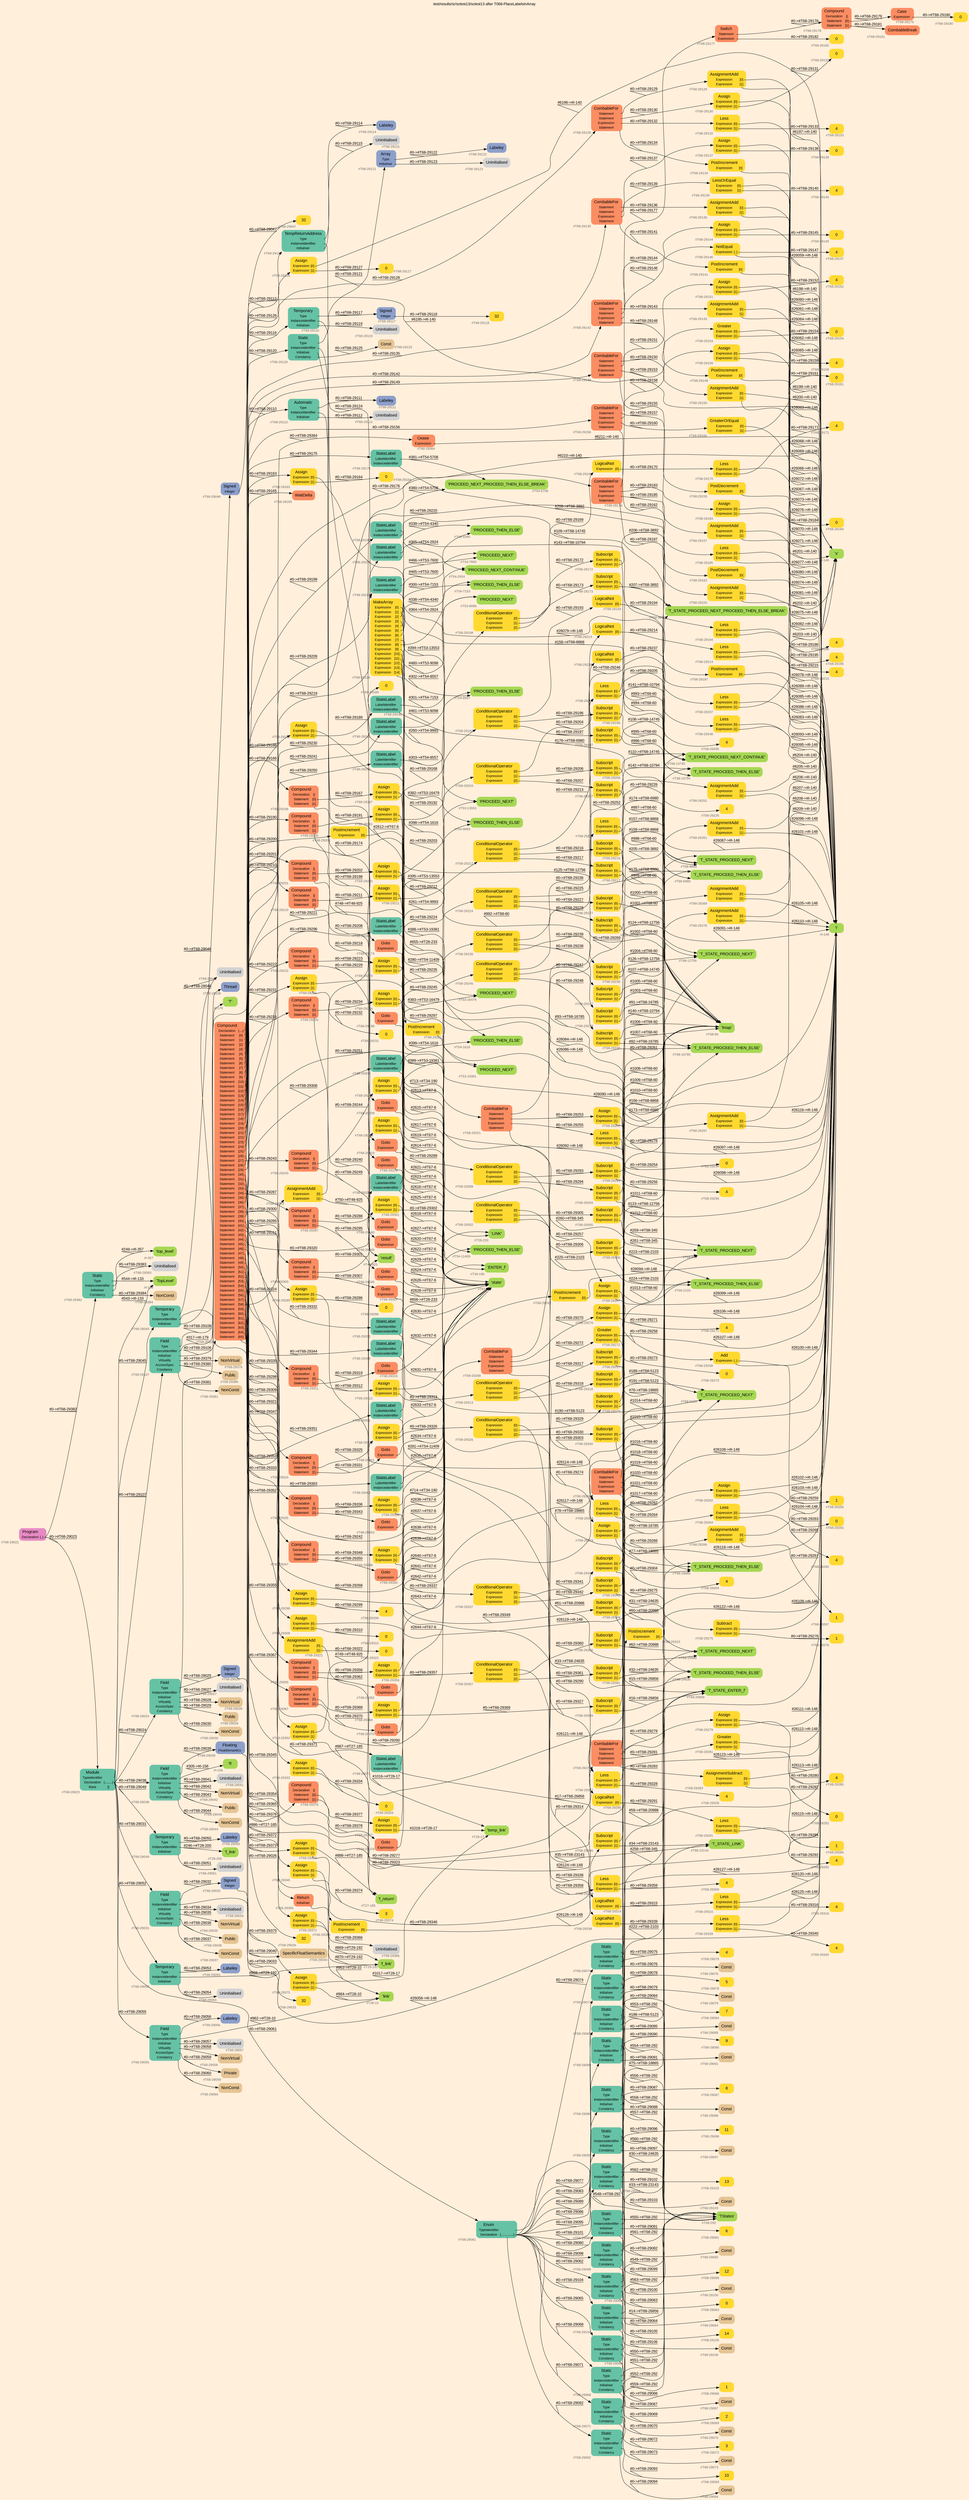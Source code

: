 digraph "test/results/sr/sctest13/sctest13 after T068-PlaceLabelsInArray" {
label = "test/results/sr/sctest13/sctest13 after T068-PlaceLabelsInArray"
labelloc = t
graph [
    rankdir = "LR"
    ranksep = 0.3
    bgcolor = antiquewhite1
    color = black
    fontcolor = black
    fontname = "Arial"
];
node [
    fontname = "Arial"
];
edge [
    fontname = "Arial"
];

// -------------------- node figure --------------------
// -------- block #T68-29022 ----------
"#T68-29022" [
    fillcolor = "/set28/4"
    xlabel = "#T68-29022"
    fontsize = "12"
    fontcolor = grey40
    shape = "plaintext"
    label = <<TABLE BORDER="0" CELLBORDER="0" CELLSPACING="0">
     <TR><TD><FONT COLOR="black" POINT-SIZE="15">Program</FONT></TD></TR>
     <TR><TD><FONT COLOR="black" POINT-SIZE="12">Declaration</FONT></TD><TD PORT="port0"><FONT COLOR="black" POINT-SIZE="12">{..}</FONT></TD></TR>
    </TABLE>>
    style = "rounded,filled"
];

// -------- block #T68-29023 ----------
"#T68-29023" [
    fillcolor = "/set28/1"
    xlabel = "#T68-29023"
    fontsize = "12"
    fontcolor = grey40
    shape = "plaintext"
    label = <<TABLE BORDER="0" CELLBORDER="0" CELLSPACING="0">
     <TR><TD><FONT COLOR="black" POINT-SIZE="15">Module</FONT></TD></TR>
     <TR><TD><FONT COLOR="black" POINT-SIZE="12">TypeIdentifier</FONT></TD><TD PORT="port0"></TD></TR>
     <TR><TD><FONT COLOR="black" POINT-SIZE="12">Declaration</FONT></TD><TD PORT="port1"><FONT COLOR="black" POINT-SIZE="12">{.........}</FONT></TD></TR>
     <TR><TD><FONT COLOR="black" POINT-SIZE="12">Base</FONT></TD><TD PORT="port2"><FONT COLOR="black" POINT-SIZE="12">{}</FONT></TD></TR>
    </TABLE>>
    style = "rounded,filled"
];

// -------- block #I-133 ----------
"#I-133" [
    fillcolor = "/set28/5"
    xlabel = "#I-133"
    fontsize = "12"
    fontcolor = grey40
    shape = "plaintext"
    label = <<TABLE BORDER="0" CELLBORDER="0" CELLSPACING="0">
     <TR><TD><FONT COLOR="black" POINT-SIZE="15">'TopLevel'</FONT></TD></TR>
    </TABLE>>
    style = "rounded,filled"
];

// -------- block #T68-29024 ----------
"#T68-29024" [
    fillcolor = "/set28/1"
    xlabel = "#T68-29024"
    fontsize = "12"
    fontcolor = grey40
    shape = "plaintext"
    label = <<TABLE BORDER="0" CELLBORDER="0" CELLSPACING="0">
     <TR><TD><FONT COLOR="black" POINT-SIZE="15">Field</FONT></TD></TR>
     <TR><TD><FONT COLOR="black" POINT-SIZE="12">Type</FONT></TD><TD PORT="port0"></TD></TR>
     <TR><TD><FONT COLOR="black" POINT-SIZE="12">InstanceIdentifier</FONT></TD><TD PORT="port1"></TD></TR>
     <TR><TD><FONT COLOR="black" POINT-SIZE="12">Initialiser</FONT></TD><TD PORT="port2"></TD></TR>
     <TR><TD><FONT COLOR="black" POINT-SIZE="12">Virtuality</FONT></TD><TD PORT="port3"></TD></TR>
     <TR><TD><FONT COLOR="black" POINT-SIZE="12">AccessSpec</FONT></TD><TD PORT="port4"></TD></TR>
     <TR><TD><FONT COLOR="black" POINT-SIZE="12">Constancy</FONT></TD><TD PORT="port5"></TD></TR>
    </TABLE>>
    style = "rounded,filled"
];

// -------- block #T68-29025 ----------
"#T68-29025" [
    fillcolor = "/set28/3"
    xlabel = "#T68-29025"
    fontsize = "12"
    fontcolor = grey40
    shape = "plaintext"
    label = <<TABLE BORDER="0" CELLBORDER="0" CELLSPACING="0">
     <TR><TD><FONT COLOR="black" POINT-SIZE="15">Signed</FONT></TD></TR>
     <TR><TD><FONT COLOR="black" POINT-SIZE="12">Integer</FONT></TD><TD PORT="port0"></TD></TR>
    </TABLE>>
    style = "rounded,filled"
];

// -------- block #T68-29026 ----------
"#T68-29026" [
    fillcolor = "/set28/6"
    xlabel = "#T68-29026"
    fontsize = "12"
    fontcolor = grey40
    shape = "plaintext"
    label = <<TABLE BORDER="0" CELLBORDER="0" CELLSPACING="0">
     <TR><TD><FONT COLOR="black" POINT-SIZE="15">32</FONT></TD></TR>
    </TABLE>>
    style = "rounded,filled"
];

// -------- block #I-140 ----------
"#I-140" [
    fillcolor = "/set28/5"
    xlabel = "#I-140"
    fontsize = "12"
    fontcolor = grey40
    shape = "plaintext"
    label = <<TABLE BORDER="0" CELLBORDER="0" CELLSPACING="0">
     <TR><TD><FONT COLOR="black" POINT-SIZE="15">'x'</FONT></TD></TR>
    </TABLE>>
    style = "rounded,filled"
];

// -------- block #T68-29027 ----------
"#T68-29027" [
    xlabel = "#T68-29027"
    fontsize = "12"
    fontcolor = grey40
    shape = "plaintext"
    label = <<TABLE BORDER="0" CELLBORDER="0" CELLSPACING="0">
     <TR><TD><FONT COLOR="black" POINT-SIZE="15">Uninitialised</FONT></TD></TR>
    </TABLE>>
    style = "rounded,filled"
];

// -------- block #T68-29028 ----------
"#T68-29028" [
    fillcolor = "/set28/7"
    xlabel = "#T68-29028"
    fontsize = "12"
    fontcolor = grey40
    shape = "plaintext"
    label = <<TABLE BORDER="0" CELLBORDER="0" CELLSPACING="0">
     <TR><TD><FONT COLOR="black" POINT-SIZE="15">NonVirtual</FONT></TD></TR>
    </TABLE>>
    style = "rounded,filled"
];

// -------- block #T68-29029 ----------
"#T68-29029" [
    fillcolor = "/set28/7"
    xlabel = "#T68-29029"
    fontsize = "12"
    fontcolor = grey40
    shape = "plaintext"
    label = <<TABLE BORDER="0" CELLBORDER="0" CELLSPACING="0">
     <TR><TD><FONT COLOR="black" POINT-SIZE="15">Public</FONT></TD></TR>
    </TABLE>>
    style = "rounded,filled"
];

// -------- block #T68-29030 ----------
"#T68-29030" [
    fillcolor = "/set28/7"
    xlabel = "#T68-29030"
    fontsize = "12"
    fontcolor = grey40
    shape = "plaintext"
    label = <<TABLE BORDER="0" CELLBORDER="0" CELLSPACING="0">
     <TR><TD><FONT COLOR="black" POINT-SIZE="15">NonConst</FONT></TD></TR>
    </TABLE>>
    style = "rounded,filled"
];

// -------- block #T68-29031 ----------
"#T68-29031" [
    fillcolor = "/set28/1"
    xlabel = "#T68-29031"
    fontsize = "12"
    fontcolor = grey40
    shape = "plaintext"
    label = <<TABLE BORDER="0" CELLBORDER="0" CELLSPACING="0">
     <TR><TD><FONT COLOR="black" POINT-SIZE="15">Field</FONT></TD></TR>
     <TR><TD><FONT COLOR="black" POINT-SIZE="12">Type</FONT></TD><TD PORT="port0"></TD></TR>
     <TR><TD><FONT COLOR="black" POINT-SIZE="12">InstanceIdentifier</FONT></TD><TD PORT="port1"></TD></TR>
     <TR><TD><FONT COLOR="black" POINT-SIZE="12">Initialiser</FONT></TD><TD PORT="port2"></TD></TR>
     <TR><TD><FONT COLOR="black" POINT-SIZE="12">Virtuality</FONT></TD><TD PORT="port3"></TD></TR>
     <TR><TD><FONT COLOR="black" POINT-SIZE="12">AccessSpec</FONT></TD><TD PORT="port4"></TD></TR>
     <TR><TD><FONT COLOR="black" POINT-SIZE="12">Constancy</FONT></TD><TD PORT="port5"></TD></TR>
    </TABLE>>
    style = "rounded,filled"
];

// -------- block #T68-29032 ----------
"#T68-29032" [
    fillcolor = "/set28/3"
    xlabel = "#T68-29032"
    fontsize = "12"
    fontcolor = grey40
    shape = "plaintext"
    label = <<TABLE BORDER="0" CELLBORDER="0" CELLSPACING="0">
     <TR><TD><FONT COLOR="black" POINT-SIZE="15">Signed</FONT></TD></TR>
     <TR><TD><FONT COLOR="black" POINT-SIZE="12">Integer</FONT></TD><TD PORT="port0"></TD></TR>
    </TABLE>>
    style = "rounded,filled"
];

// -------- block #T68-29033 ----------
"#T68-29033" [
    fillcolor = "/set28/6"
    xlabel = "#T68-29033"
    fontsize = "12"
    fontcolor = grey40
    shape = "plaintext"
    label = <<TABLE BORDER="0" CELLBORDER="0" CELLSPACING="0">
     <TR><TD><FONT COLOR="black" POINT-SIZE="15">32</FONT></TD></TR>
    </TABLE>>
    style = "rounded,filled"
];

// -------- block #I-148 ----------
"#I-148" [
    fillcolor = "/set28/5"
    xlabel = "#I-148"
    fontsize = "12"
    fontcolor = grey40
    shape = "plaintext"
    label = <<TABLE BORDER="0" CELLBORDER="0" CELLSPACING="0">
     <TR><TD><FONT COLOR="black" POINT-SIZE="15">'i'</FONT></TD></TR>
    </TABLE>>
    style = "rounded,filled"
];

// -------- block #T68-29034 ----------
"#T68-29034" [
    xlabel = "#T68-29034"
    fontsize = "12"
    fontcolor = grey40
    shape = "plaintext"
    label = <<TABLE BORDER="0" CELLBORDER="0" CELLSPACING="0">
     <TR><TD><FONT COLOR="black" POINT-SIZE="15">Uninitialised</FONT></TD></TR>
    </TABLE>>
    style = "rounded,filled"
];

// -------- block #T68-29035 ----------
"#T68-29035" [
    fillcolor = "/set28/7"
    xlabel = "#T68-29035"
    fontsize = "12"
    fontcolor = grey40
    shape = "plaintext"
    label = <<TABLE BORDER="0" CELLBORDER="0" CELLSPACING="0">
     <TR><TD><FONT COLOR="black" POINT-SIZE="15">NonVirtual</FONT></TD></TR>
    </TABLE>>
    style = "rounded,filled"
];

// -------- block #T68-29036 ----------
"#T68-29036" [
    fillcolor = "/set28/7"
    xlabel = "#T68-29036"
    fontsize = "12"
    fontcolor = grey40
    shape = "plaintext"
    label = <<TABLE BORDER="0" CELLBORDER="0" CELLSPACING="0">
     <TR><TD><FONT COLOR="black" POINT-SIZE="15">Public</FONT></TD></TR>
    </TABLE>>
    style = "rounded,filled"
];

// -------- block #T68-29037 ----------
"#T68-29037" [
    fillcolor = "/set28/7"
    xlabel = "#T68-29037"
    fontsize = "12"
    fontcolor = grey40
    shape = "plaintext"
    label = <<TABLE BORDER="0" CELLBORDER="0" CELLSPACING="0">
     <TR><TD><FONT COLOR="black" POINT-SIZE="15">NonConst</FONT></TD></TR>
    </TABLE>>
    style = "rounded,filled"
];

// -------- block #T68-29038 ----------
"#T68-29038" [
    fillcolor = "/set28/1"
    xlabel = "#T68-29038"
    fontsize = "12"
    fontcolor = grey40
    shape = "plaintext"
    label = <<TABLE BORDER="0" CELLBORDER="0" CELLSPACING="0">
     <TR><TD><FONT COLOR="black" POINT-SIZE="15">Field</FONT></TD></TR>
     <TR><TD><FONT COLOR="black" POINT-SIZE="12">Type</FONT></TD><TD PORT="port0"></TD></TR>
     <TR><TD><FONT COLOR="black" POINT-SIZE="12">InstanceIdentifier</FONT></TD><TD PORT="port1"></TD></TR>
     <TR><TD><FONT COLOR="black" POINT-SIZE="12">Initialiser</FONT></TD><TD PORT="port2"></TD></TR>
     <TR><TD><FONT COLOR="black" POINT-SIZE="12">Virtuality</FONT></TD><TD PORT="port3"></TD></TR>
     <TR><TD><FONT COLOR="black" POINT-SIZE="12">AccessSpec</FONT></TD><TD PORT="port4"></TD></TR>
     <TR><TD><FONT COLOR="black" POINT-SIZE="12">Constancy</FONT></TD><TD PORT="port5"></TD></TR>
    </TABLE>>
    style = "rounded,filled"
];

// -------- block #T68-29039 ----------
"#T68-29039" [
    fillcolor = "/set28/3"
    xlabel = "#T68-29039"
    fontsize = "12"
    fontcolor = grey40
    shape = "plaintext"
    label = <<TABLE BORDER="0" CELLBORDER="0" CELLSPACING="0">
     <TR><TD><FONT COLOR="black" POINT-SIZE="15">Floating</FONT></TD></TR>
     <TR><TD><FONT COLOR="black" POINT-SIZE="12">FloatSemantics</FONT></TD><TD PORT="port0"></TD></TR>
    </TABLE>>
    style = "rounded,filled"
];

// -------- block #T68-29040 ----------
"#T68-29040" [
    fillcolor = "/set28/7"
    xlabel = "#T68-29040"
    fontsize = "12"
    fontcolor = grey40
    shape = "plaintext"
    label = <<TABLE BORDER="0" CELLBORDER="0" CELLSPACING="0">
     <TR><TD><FONT COLOR="black" POINT-SIZE="15">SpecificFloatSemantics</FONT></TD></TR>
    </TABLE>>
    style = "rounded,filled"
];

// -------- block #I-156 ----------
"#I-156" [
    fillcolor = "/set28/5"
    xlabel = "#I-156"
    fontsize = "12"
    fontcolor = grey40
    shape = "plaintext"
    label = <<TABLE BORDER="0" CELLBORDER="0" CELLSPACING="0">
     <TR><TD><FONT COLOR="black" POINT-SIZE="15">'fi'</FONT></TD></TR>
    </TABLE>>
    style = "rounded,filled"
];

// -------- block #T68-29041 ----------
"#T68-29041" [
    xlabel = "#T68-29041"
    fontsize = "12"
    fontcolor = grey40
    shape = "plaintext"
    label = <<TABLE BORDER="0" CELLBORDER="0" CELLSPACING="0">
     <TR><TD><FONT COLOR="black" POINT-SIZE="15">Uninitialised</FONT></TD></TR>
    </TABLE>>
    style = "rounded,filled"
];

// -------- block #T68-29042 ----------
"#T68-29042" [
    fillcolor = "/set28/7"
    xlabel = "#T68-29042"
    fontsize = "12"
    fontcolor = grey40
    shape = "plaintext"
    label = <<TABLE BORDER="0" CELLBORDER="0" CELLSPACING="0">
     <TR><TD><FONT COLOR="black" POINT-SIZE="15">NonVirtual</FONT></TD></TR>
    </TABLE>>
    style = "rounded,filled"
];

// -------- block #T68-29043 ----------
"#T68-29043" [
    fillcolor = "/set28/7"
    xlabel = "#T68-29043"
    fontsize = "12"
    fontcolor = grey40
    shape = "plaintext"
    label = <<TABLE BORDER="0" CELLBORDER="0" CELLSPACING="0">
     <TR><TD><FONT COLOR="black" POINT-SIZE="15">Public</FONT></TD></TR>
    </TABLE>>
    style = "rounded,filled"
];

// -------- block #T68-29044 ----------
"#T68-29044" [
    fillcolor = "/set28/7"
    xlabel = "#T68-29044"
    fontsize = "12"
    fontcolor = grey40
    shape = "plaintext"
    label = <<TABLE BORDER="0" CELLBORDER="0" CELLSPACING="0">
     <TR><TD><FONT COLOR="black" POINT-SIZE="15">NonConst</FONT></TD></TR>
    </TABLE>>
    style = "rounded,filled"
];

// -------- block #T68-29045 ----------
"#T68-29045" [
    fillcolor = "/set28/1"
    xlabel = "#T68-29045"
    fontsize = "12"
    fontcolor = grey40
    shape = "plaintext"
    label = <<TABLE BORDER="0" CELLBORDER="0" CELLSPACING="0">
     <TR><TD><FONT COLOR="black" POINT-SIZE="15">Temporary</FONT></TD></TR>
     <TR><TD><FONT COLOR="black" POINT-SIZE="12">Type</FONT></TD><TD PORT="port0"></TD></TR>
     <TR><TD><FONT COLOR="black" POINT-SIZE="12">InstanceIdentifier</FONT></TD><TD PORT="port1"></TD></TR>
     <TR><TD><FONT COLOR="black" POINT-SIZE="12">Initialiser</FONT></TD><TD PORT="port2"></TD></TR>
    </TABLE>>
    style = "rounded,filled"
];

// -------- block #T68-29046 ----------
"#T68-29046" [
    fillcolor = "/set28/3"
    xlabel = "#T68-29046"
    fontsize = "12"
    fontcolor = grey40
    shape = "plaintext"
    label = <<TABLE BORDER="0" CELLBORDER="0" CELLSPACING="0">
     <TR><TD><FONT COLOR="black" POINT-SIZE="15">Signed</FONT></TD></TR>
     <TR><TD><FONT COLOR="black" POINT-SIZE="12">Integer</FONT></TD><TD PORT="port0"></TD></TR>
    </TABLE>>
    style = "rounded,filled"
];

// -------- block #T68-29047 ----------
"#T68-29047" [
    fillcolor = "/set28/6"
    xlabel = "#T68-29047"
    fontsize = "12"
    fontcolor = grey40
    shape = "plaintext"
    label = <<TABLE BORDER="0" CELLBORDER="0" CELLSPACING="0">
     <TR><TD><FONT COLOR="black" POINT-SIZE="15">32</FONT></TD></TR>
    </TABLE>>
    style = "rounded,filled"
];

// -------- block #T27-185 ----------
"#T27-185" [
    fillcolor = "/set28/5"
    xlabel = "#T27-185"
    fontsize = "12"
    fontcolor = grey40
    shape = "plaintext"
    label = <<TABLE BORDER="0" CELLBORDER="0" CELLSPACING="0">
     <TR><TD><FONT COLOR="black" POINT-SIZE="15">'f_return'</FONT></TD></TR>
    </TABLE>>
    style = "rounded,filled"
];

// -------- block #T68-29048 ----------
"#T68-29048" [
    xlabel = "#T68-29048"
    fontsize = "12"
    fontcolor = grey40
    shape = "plaintext"
    label = <<TABLE BORDER="0" CELLBORDER="0" CELLSPACING="0">
     <TR><TD><FONT COLOR="black" POINT-SIZE="15">Uninitialised</FONT></TD></TR>
    </TABLE>>
    style = "rounded,filled"
];

// -------- block #T68-29049 ----------
"#T68-29049" [
    fillcolor = "/set28/1"
    xlabel = "#T68-29049"
    fontsize = "12"
    fontcolor = grey40
    shape = "plaintext"
    label = <<TABLE BORDER="0" CELLBORDER="0" CELLSPACING="0">
     <TR><TD><FONT COLOR="black" POINT-SIZE="15">Temporary</FONT></TD></TR>
     <TR><TD><FONT COLOR="black" POINT-SIZE="12">Type</FONT></TD><TD PORT="port0"></TD></TR>
     <TR><TD><FONT COLOR="black" POINT-SIZE="12">InstanceIdentifier</FONT></TD><TD PORT="port1"></TD></TR>
     <TR><TD><FONT COLOR="black" POINT-SIZE="12">Initialiser</FONT></TD><TD PORT="port2"></TD></TR>
    </TABLE>>
    style = "rounded,filled"
];

// -------- block #T68-29050 ----------
"#T68-29050" [
    fillcolor = "/set28/3"
    xlabel = "#T68-29050"
    fontsize = "12"
    fontcolor = grey40
    shape = "plaintext"
    label = <<TABLE BORDER="0" CELLBORDER="0" CELLSPACING="0">
     <TR><TD><FONT COLOR="black" POINT-SIZE="15">Labeley</FONT></TD></TR>
    </TABLE>>
    style = "rounded,filled"
];

// -------- block #T28-200 ----------
"#T28-200" [
    fillcolor = "/set28/5"
    xlabel = "#T28-200"
    fontsize = "12"
    fontcolor = grey40
    shape = "plaintext"
    label = <<TABLE BORDER="0" CELLBORDER="0" CELLSPACING="0">
     <TR><TD><FONT COLOR="black" POINT-SIZE="15">'f_link'</FONT></TD></TR>
    </TABLE>>
    style = "rounded,filled"
];

// -------- block #T68-29051 ----------
"#T68-29051" [
    xlabel = "#T68-29051"
    fontsize = "12"
    fontcolor = grey40
    shape = "plaintext"
    label = <<TABLE BORDER="0" CELLBORDER="0" CELLSPACING="0">
     <TR><TD><FONT COLOR="black" POINT-SIZE="15">Uninitialised</FONT></TD></TR>
    </TABLE>>
    style = "rounded,filled"
];

// -------- block #T68-29052 ----------
"#T68-29052" [
    fillcolor = "/set28/1"
    xlabel = "#T68-29052"
    fontsize = "12"
    fontcolor = grey40
    shape = "plaintext"
    label = <<TABLE BORDER="0" CELLBORDER="0" CELLSPACING="0">
     <TR><TD><FONT COLOR="black" POINT-SIZE="15">Temporary</FONT></TD></TR>
     <TR><TD><FONT COLOR="black" POINT-SIZE="12">Type</FONT></TD><TD PORT="port0"></TD></TR>
     <TR><TD><FONT COLOR="black" POINT-SIZE="12">InstanceIdentifier</FONT></TD><TD PORT="port1"></TD></TR>
     <TR><TD><FONT COLOR="black" POINT-SIZE="12">Initialiser</FONT></TD><TD PORT="port2"></TD></TR>
    </TABLE>>
    style = "rounded,filled"
];

// -------- block #T68-29053 ----------
"#T68-29053" [
    fillcolor = "/set28/3"
    xlabel = "#T68-29053"
    fontsize = "12"
    fontcolor = grey40
    shape = "plaintext"
    label = <<TABLE BORDER="0" CELLBORDER="0" CELLSPACING="0">
     <TR><TD><FONT COLOR="black" POINT-SIZE="15">Labeley</FONT></TD></TR>
    </TABLE>>
    style = "rounded,filled"
];

// -------- block #T29-192 ----------
"#T29-192" [
    fillcolor = "/set28/5"
    xlabel = "#T29-192"
    fontsize = "12"
    fontcolor = grey40
    shape = "plaintext"
    label = <<TABLE BORDER="0" CELLBORDER="0" CELLSPACING="0">
     <TR><TD><FONT COLOR="black" POINT-SIZE="15">'f_link'</FONT></TD></TR>
    </TABLE>>
    style = "rounded,filled"
];

// -------- block #T68-29054 ----------
"#T68-29054" [
    xlabel = "#T68-29054"
    fontsize = "12"
    fontcolor = grey40
    shape = "plaintext"
    label = <<TABLE BORDER="0" CELLBORDER="0" CELLSPACING="0">
     <TR><TD><FONT COLOR="black" POINT-SIZE="15">Uninitialised</FONT></TD></TR>
    </TABLE>>
    style = "rounded,filled"
];

// -------- block #T68-29055 ----------
"#T68-29055" [
    fillcolor = "/set28/1"
    xlabel = "#T68-29055"
    fontsize = "12"
    fontcolor = grey40
    shape = "plaintext"
    label = <<TABLE BORDER="0" CELLBORDER="0" CELLSPACING="0">
     <TR><TD><FONT COLOR="black" POINT-SIZE="15">Field</FONT></TD></TR>
     <TR><TD><FONT COLOR="black" POINT-SIZE="12">Type</FONT></TD><TD PORT="port0"></TD></TR>
     <TR><TD><FONT COLOR="black" POINT-SIZE="12">InstanceIdentifier</FONT></TD><TD PORT="port1"></TD></TR>
     <TR><TD><FONT COLOR="black" POINT-SIZE="12">Initialiser</FONT></TD><TD PORT="port2"></TD></TR>
     <TR><TD><FONT COLOR="black" POINT-SIZE="12">Virtuality</FONT></TD><TD PORT="port3"></TD></TR>
     <TR><TD><FONT COLOR="black" POINT-SIZE="12">AccessSpec</FONT></TD><TD PORT="port4"></TD></TR>
     <TR><TD><FONT COLOR="black" POINT-SIZE="12">Constancy</FONT></TD><TD PORT="port5"></TD></TR>
    </TABLE>>
    style = "rounded,filled"
];

// -------- block #T68-29056 ----------
"#T68-29056" [
    fillcolor = "/set28/3"
    xlabel = "#T68-29056"
    fontsize = "12"
    fontcolor = grey40
    shape = "plaintext"
    label = <<TABLE BORDER="0" CELLBORDER="0" CELLSPACING="0">
     <TR><TD><FONT COLOR="black" POINT-SIZE="15">Labeley</FONT></TD></TR>
    </TABLE>>
    style = "rounded,filled"
];

// -------- block #T28-10 ----------
"#T28-10" [
    fillcolor = "/set28/5"
    xlabel = "#T28-10"
    fontsize = "12"
    fontcolor = grey40
    shape = "plaintext"
    label = <<TABLE BORDER="0" CELLBORDER="0" CELLSPACING="0">
     <TR><TD><FONT COLOR="black" POINT-SIZE="15">'link'</FONT></TD></TR>
    </TABLE>>
    style = "rounded,filled"
];

// -------- block #T68-29057 ----------
"#T68-29057" [
    xlabel = "#T68-29057"
    fontsize = "12"
    fontcolor = grey40
    shape = "plaintext"
    label = <<TABLE BORDER="0" CELLBORDER="0" CELLSPACING="0">
     <TR><TD><FONT COLOR="black" POINT-SIZE="15">Uninitialised</FONT></TD></TR>
    </TABLE>>
    style = "rounded,filled"
];

// -------- block #T68-29058 ----------
"#T68-29058" [
    fillcolor = "/set28/7"
    xlabel = "#T68-29058"
    fontsize = "12"
    fontcolor = grey40
    shape = "plaintext"
    label = <<TABLE BORDER="0" CELLBORDER="0" CELLSPACING="0">
     <TR><TD><FONT COLOR="black" POINT-SIZE="15">NonVirtual</FONT></TD></TR>
    </TABLE>>
    style = "rounded,filled"
];

// -------- block #T68-29059 ----------
"#T68-29059" [
    fillcolor = "/set28/7"
    xlabel = "#T68-29059"
    fontsize = "12"
    fontcolor = grey40
    shape = "plaintext"
    label = <<TABLE BORDER="0" CELLBORDER="0" CELLSPACING="0">
     <TR><TD><FONT COLOR="black" POINT-SIZE="15">Private</FONT></TD></TR>
    </TABLE>>
    style = "rounded,filled"
];

// -------- block #T68-29060 ----------
"#T68-29060" [
    fillcolor = "/set28/7"
    xlabel = "#T68-29060"
    fontsize = "12"
    fontcolor = grey40
    shape = "plaintext"
    label = <<TABLE BORDER="0" CELLBORDER="0" CELLSPACING="0">
     <TR><TD><FONT COLOR="black" POINT-SIZE="15">NonConst</FONT></TD></TR>
    </TABLE>>
    style = "rounded,filled"
];

// -------- block #T68-29061 ----------
"#T68-29061" [
    fillcolor = "/set28/1"
    xlabel = "#T68-29061"
    fontsize = "12"
    fontcolor = grey40
    shape = "plaintext"
    label = <<TABLE BORDER="0" CELLBORDER="0" CELLSPACING="0">
     <TR><TD><FONT COLOR="black" POINT-SIZE="15">Enum</FONT></TD></TR>
     <TR><TD><FONT COLOR="black" POINT-SIZE="12">TypeIdentifier</FONT></TD><TD PORT="port0"></TD></TR>
     <TR><TD><FONT COLOR="black" POINT-SIZE="12">Declaration</FONT></TD><TD PORT="port1"><FONT COLOR="black" POINT-SIZE="12">{...............}</FONT></TD></TR>
    </TABLE>>
    style = "rounded,filled"
];

// -------- block #T68-292 ----------
"#T68-292" [
    fillcolor = "/set28/5"
    xlabel = "#T68-292"
    fontsize = "12"
    fontcolor = grey40
    shape = "plaintext"
    label = <<TABLE BORDER="0" CELLBORDER="0" CELLSPACING="0">
     <TR><TD><FONT COLOR="black" POINT-SIZE="15">'TStates'</FONT></TD></TR>
    </TABLE>>
    style = "rounded,filled"
];

// -------- block #T68-29062 ----------
"#T68-29062" [
    fillcolor = "/set28/1"
    xlabel = "#T68-29062"
    fontsize = "12"
    fontcolor = grey40
    shape = "plaintext"
    label = <<TABLE BORDER="0" CELLBORDER="0" CELLSPACING="0">
     <TR><TD><FONT COLOR="black" POINT-SIZE="15">Static</FONT></TD></TR>
     <TR><TD><FONT COLOR="black" POINT-SIZE="12">Type</FONT></TD><TD PORT="port0"></TD></TR>
     <TR><TD><FONT COLOR="black" POINT-SIZE="12">InstanceIdentifier</FONT></TD><TD PORT="port1"></TD></TR>
     <TR><TD><FONT COLOR="black" POINT-SIZE="12">Initialiser</FONT></TD><TD PORT="port2"></TD></TR>
     <TR><TD><FONT COLOR="black" POINT-SIZE="12">Constancy</FONT></TD><TD PORT="port3"></TD></TR>
    </TABLE>>
    style = "rounded,filled"
];

// -------- block #T68-345 ----------
"#T68-345" [
    fillcolor = "/set28/5"
    xlabel = "#T68-345"
    fontsize = "12"
    fontcolor = grey40
    shape = "plaintext"
    label = <<TABLE BORDER="0" CELLBORDER="0" CELLSPACING="0">
     <TR><TD><FONT COLOR="black" POINT-SIZE="15">'T_STATE_PROCEED_NEXT'</FONT></TD></TR>
    </TABLE>>
    style = "rounded,filled"
];

// -------- block #T68-29063 ----------
"#T68-29063" [
    fillcolor = "/set28/6"
    xlabel = "#T68-29063"
    fontsize = "12"
    fontcolor = grey40
    shape = "plaintext"
    label = <<TABLE BORDER="0" CELLBORDER="0" CELLSPACING="0">
     <TR><TD><FONT COLOR="black" POINT-SIZE="15">0</FONT></TD></TR>
    </TABLE>>
    style = "rounded,filled"
];

// -------- block #T68-29064 ----------
"#T68-29064" [
    fillcolor = "/set28/7"
    xlabel = "#T68-29064"
    fontsize = "12"
    fontcolor = grey40
    shape = "plaintext"
    label = <<TABLE BORDER="0" CELLBORDER="0" CELLSPACING="0">
     <TR><TD><FONT COLOR="black" POINT-SIZE="15">Const</FONT></TD></TR>
    </TABLE>>
    style = "rounded,filled"
];

// -------- block #T68-29065 ----------
"#T68-29065" [
    fillcolor = "/set28/1"
    xlabel = "#T68-29065"
    fontsize = "12"
    fontcolor = grey40
    shape = "plaintext"
    label = <<TABLE BORDER="0" CELLBORDER="0" CELLSPACING="0">
     <TR><TD><FONT COLOR="black" POINT-SIZE="15">Static</FONT></TD></TR>
     <TR><TD><FONT COLOR="black" POINT-SIZE="12">Type</FONT></TD><TD PORT="port0"></TD></TR>
     <TR><TD><FONT COLOR="black" POINT-SIZE="12">InstanceIdentifier</FONT></TD><TD PORT="port1"></TD></TR>
     <TR><TD><FONT COLOR="black" POINT-SIZE="12">Initialiser</FONT></TD><TD PORT="port2"></TD></TR>
     <TR><TD><FONT COLOR="black" POINT-SIZE="12">Constancy</FONT></TD><TD PORT="port3"></TD></TR>
    </TABLE>>
    style = "rounded,filled"
];

// -------- block #T68-2103 ----------
"#T68-2103" [
    fillcolor = "/set28/5"
    xlabel = "#T68-2103"
    fontsize = "12"
    fontcolor = grey40
    shape = "plaintext"
    label = <<TABLE BORDER="0" CELLBORDER="0" CELLSPACING="0">
     <TR><TD><FONT COLOR="black" POINT-SIZE="15">'T_STATE_PROCEED_THEN_ELSE'</FONT></TD></TR>
    </TABLE>>
    style = "rounded,filled"
];

// -------- block #T68-29066 ----------
"#T68-29066" [
    fillcolor = "/set28/6"
    xlabel = "#T68-29066"
    fontsize = "12"
    fontcolor = grey40
    shape = "plaintext"
    label = <<TABLE BORDER="0" CELLBORDER="0" CELLSPACING="0">
     <TR><TD><FONT COLOR="black" POINT-SIZE="15">1</FONT></TD></TR>
    </TABLE>>
    style = "rounded,filled"
];

// -------- block #T68-29067 ----------
"#T68-29067" [
    fillcolor = "/set28/7"
    xlabel = "#T68-29067"
    fontsize = "12"
    fontcolor = grey40
    shape = "plaintext"
    label = <<TABLE BORDER="0" CELLBORDER="0" CELLSPACING="0">
     <TR><TD><FONT COLOR="black" POINT-SIZE="15">Const</FONT></TD></TR>
    </TABLE>>
    style = "rounded,filled"
];

// -------- block #T68-29068 ----------
"#T68-29068" [
    fillcolor = "/set28/1"
    xlabel = "#T68-29068"
    fontsize = "12"
    fontcolor = grey40
    shape = "plaintext"
    label = <<TABLE BORDER="0" CELLBORDER="0" CELLSPACING="0">
     <TR><TD><FONT COLOR="black" POINT-SIZE="15">Static</FONT></TD></TR>
     <TR><TD><FONT COLOR="black" POINT-SIZE="12">Type</FONT></TD><TD PORT="port0"></TD></TR>
     <TR><TD><FONT COLOR="black" POINT-SIZE="12">InstanceIdentifier</FONT></TD><TD PORT="port1"></TD></TR>
     <TR><TD><FONT COLOR="black" POINT-SIZE="12">Initialiser</FONT></TD><TD PORT="port2"></TD></TR>
     <TR><TD><FONT COLOR="black" POINT-SIZE="12">Constancy</FONT></TD><TD PORT="port3"></TD></TR>
    </TABLE>>
    style = "rounded,filled"
];

// -------- block #T68-3892 ----------
"#T68-3892" [
    fillcolor = "/set28/5"
    xlabel = "#T68-3892"
    fontsize = "12"
    fontcolor = grey40
    shape = "plaintext"
    label = <<TABLE BORDER="0" CELLBORDER="0" CELLSPACING="0">
     <TR><TD><FONT COLOR="black" POINT-SIZE="15">'T_STATE_PROCEED_NEXT_PROCEED_THEN_ELSE_BREAK'</FONT></TD></TR>
    </TABLE>>
    style = "rounded,filled"
];

// -------- block #T68-29069 ----------
"#T68-29069" [
    fillcolor = "/set28/6"
    xlabel = "#T68-29069"
    fontsize = "12"
    fontcolor = grey40
    shape = "plaintext"
    label = <<TABLE BORDER="0" CELLBORDER="0" CELLSPACING="0">
     <TR><TD><FONT COLOR="black" POINT-SIZE="15">2</FONT></TD></TR>
    </TABLE>>
    style = "rounded,filled"
];

// -------- block #T68-29070 ----------
"#T68-29070" [
    fillcolor = "/set28/7"
    xlabel = "#T68-29070"
    fontsize = "12"
    fontcolor = grey40
    shape = "plaintext"
    label = <<TABLE BORDER="0" CELLBORDER="0" CELLSPACING="0">
     <TR><TD><FONT COLOR="black" POINT-SIZE="15">Const</FONT></TD></TR>
    </TABLE>>
    style = "rounded,filled"
];

// -------- block #T68-29071 ----------
"#T68-29071" [
    fillcolor = "/set28/1"
    xlabel = "#T68-29071"
    fontsize = "12"
    fontcolor = grey40
    shape = "plaintext"
    label = <<TABLE BORDER="0" CELLBORDER="0" CELLSPACING="0">
     <TR><TD><FONT COLOR="black" POINT-SIZE="15">Static</FONT></TD></TR>
     <TR><TD><FONT COLOR="black" POINT-SIZE="12">Type</FONT></TD><TD PORT="port0"></TD></TR>
     <TR><TD><FONT COLOR="black" POINT-SIZE="12">InstanceIdentifier</FONT></TD><TD PORT="port1"></TD></TR>
     <TR><TD><FONT COLOR="black" POINT-SIZE="12">Initialiser</FONT></TD><TD PORT="port2"></TD></TR>
     <TR><TD><FONT COLOR="black" POINT-SIZE="12">Constancy</FONT></TD><TD PORT="port3"></TD></TR>
    </TABLE>>
    style = "rounded,filled"
];

// -------- block #T68-5123 ----------
"#T68-5123" [
    fillcolor = "/set28/5"
    xlabel = "#T68-5123"
    fontsize = "12"
    fontcolor = grey40
    shape = "plaintext"
    label = <<TABLE BORDER="0" CELLBORDER="0" CELLSPACING="0">
     <TR><TD><FONT COLOR="black" POINT-SIZE="15">'T_STATE_PROCEED_NEXT'</FONT></TD></TR>
    </TABLE>>
    style = "rounded,filled"
];

// -------- block #T68-29072 ----------
"#T68-29072" [
    fillcolor = "/set28/6"
    xlabel = "#T68-29072"
    fontsize = "12"
    fontcolor = grey40
    shape = "plaintext"
    label = <<TABLE BORDER="0" CELLBORDER="0" CELLSPACING="0">
     <TR><TD><FONT COLOR="black" POINT-SIZE="15">3</FONT></TD></TR>
    </TABLE>>
    style = "rounded,filled"
];

// -------- block #T68-29073 ----------
"#T68-29073" [
    fillcolor = "/set28/7"
    xlabel = "#T68-29073"
    fontsize = "12"
    fontcolor = grey40
    shape = "plaintext"
    label = <<TABLE BORDER="0" CELLBORDER="0" CELLSPACING="0">
     <TR><TD><FONT COLOR="black" POINT-SIZE="15">Const</FONT></TD></TR>
    </TABLE>>
    style = "rounded,filled"
];

// -------- block #T68-29074 ----------
"#T68-29074" [
    fillcolor = "/set28/1"
    xlabel = "#T68-29074"
    fontsize = "12"
    fontcolor = grey40
    shape = "plaintext"
    label = <<TABLE BORDER="0" CELLBORDER="0" CELLSPACING="0">
     <TR><TD><FONT COLOR="black" POINT-SIZE="15">Static</FONT></TD></TR>
     <TR><TD><FONT COLOR="black" POINT-SIZE="12">Type</FONT></TD><TD PORT="port0"></TD></TR>
     <TR><TD><FONT COLOR="black" POINT-SIZE="12">InstanceIdentifier</FONT></TD><TD PORT="port1"></TD></TR>
     <TR><TD><FONT COLOR="black" POINT-SIZE="12">Initialiser</FONT></TD><TD PORT="port2"></TD></TR>
     <TR><TD><FONT COLOR="black" POINT-SIZE="12">Constancy</FONT></TD><TD PORT="port3"></TD></TR>
    </TABLE>>
    style = "rounded,filled"
];

// -------- block #T68-6980 ----------
"#T68-6980" [
    fillcolor = "/set28/5"
    xlabel = "#T68-6980"
    fontsize = "12"
    fontcolor = grey40
    shape = "plaintext"
    label = <<TABLE BORDER="0" CELLBORDER="0" CELLSPACING="0">
     <TR><TD><FONT COLOR="black" POINT-SIZE="15">'T_STATE_PROCEED_THEN_ELSE'</FONT></TD></TR>
    </TABLE>>
    style = "rounded,filled"
];

// -------- block #T68-29075 ----------
"#T68-29075" [
    fillcolor = "/set28/6"
    xlabel = "#T68-29075"
    fontsize = "12"
    fontcolor = grey40
    shape = "plaintext"
    label = <<TABLE BORDER="0" CELLBORDER="0" CELLSPACING="0">
     <TR><TD><FONT COLOR="black" POINT-SIZE="15">4</FONT></TD></TR>
    </TABLE>>
    style = "rounded,filled"
];

// -------- block #T68-29076 ----------
"#T68-29076" [
    fillcolor = "/set28/7"
    xlabel = "#T68-29076"
    fontsize = "12"
    fontcolor = grey40
    shape = "plaintext"
    label = <<TABLE BORDER="0" CELLBORDER="0" CELLSPACING="0">
     <TR><TD><FONT COLOR="black" POINT-SIZE="15">Const</FONT></TD></TR>
    </TABLE>>
    style = "rounded,filled"
];

// -------- block #T68-29077 ----------
"#T68-29077" [
    fillcolor = "/set28/1"
    xlabel = "#T68-29077"
    fontsize = "12"
    fontcolor = grey40
    shape = "plaintext"
    label = <<TABLE BORDER="0" CELLBORDER="0" CELLSPACING="0">
     <TR><TD><FONT COLOR="black" POINT-SIZE="15">Static</FONT></TD></TR>
     <TR><TD><FONT COLOR="black" POINT-SIZE="12">Type</FONT></TD><TD PORT="port0"></TD></TR>
     <TR><TD><FONT COLOR="black" POINT-SIZE="12">InstanceIdentifier</FONT></TD><TD PORT="port1"></TD></TR>
     <TR><TD><FONT COLOR="black" POINT-SIZE="12">Initialiser</FONT></TD><TD PORT="port2"></TD></TR>
     <TR><TD><FONT COLOR="black" POINT-SIZE="12">Constancy</FONT></TD><TD PORT="port3"></TD></TR>
    </TABLE>>
    style = "rounded,filled"
];

// -------- block #T68-8868 ----------
"#T68-8868" [
    fillcolor = "/set28/5"
    xlabel = "#T68-8868"
    fontsize = "12"
    fontcolor = grey40
    shape = "plaintext"
    label = <<TABLE BORDER="0" CELLBORDER="0" CELLSPACING="0">
     <TR><TD><FONT COLOR="black" POINT-SIZE="15">'T_STATE_PROCEED_NEXT'</FONT></TD></TR>
    </TABLE>>
    style = "rounded,filled"
];

// -------- block #T68-29078 ----------
"#T68-29078" [
    fillcolor = "/set28/6"
    xlabel = "#T68-29078"
    fontsize = "12"
    fontcolor = grey40
    shape = "plaintext"
    label = <<TABLE BORDER="0" CELLBORDER="0" CELLSPACING="0">
     <TR><TD><FONT COLOR="black" POINT-SIZE="15">5</FONT></TD></TR>
    </TABLE>>
    style = "rounded,filled"
];

// -------- block #T68-29079 ----------
"#T68-29079" [
    fillcolor = "/set28/7"
    xlabel = "#T68-29079"
    fontsize = "12"
    fontcolor = grey40
    shape = "plaintext"
    label = <<TABLE BORDER="0" CELLBORDER="0" CELLSPACING="0">
     <TR><TD><FONT COLOR="black" POINT-SIZE="15">Const</FONT></TD></TR>
    </TABLE>>
    style = "rounded,filled"
];

// -------- block #T68-29080 ----------
"#T68-29080" [
    fillcolor = "/set28/1"
    xlabel = "#T68-29080"
    fontsize = "12"
    fontcolor = grey40
    shape = "plaintext"
    label = <<TABLE BORDER="0" CELLBORDER="0" CELLSPACING="0">
     <TR><TD><FONT COLOR="black" POINT-SIZE="15">Static</FONT></TD></TR>
     <TR><TD><FONT COLOR="black" POINT-SIZE="12">Type</FONT></TD><TD PORT="port0"></TD></TR>
     <TR><TD><FONT COLOR="black" POINT-SIZE="12">InstanceIdentifier</FONT></TD><TD PORT="port1"></TD></TR>
     <TR><TD><FONT COLOR="black" POINT-SIZE="12">Initialiser</FONT></TD><TD PORT="port2"></TD></TR>
     <TR><TD><FONT COLOR="black" POINT-SIZE="12">Constancy</FONT></TD><TD PORT="port3"></TD></TR>
    </TABLE>>
    style = "rounded,filled"
];

// -------- block #T68-10794 ----------
"#T68-10794" [
    fillcolor = "/set28/5"
    xlabel = "#T68-10794"
    fontsize = "12"
    fontcolor = grey40
    shape = "plaintext"
    label = <<TABLE BORDER="0" CELLBORDER="0" CELLSPACING="0">
     <TR><TD><FONT COLOR="black" POINT-SIZE="15">'T_STATE_PROCEED_THEN_ELSE'</FONT></TD></TR>
    </TABLE>>
    style = "rounded,filled"
];

// -------- block #T68-29081 ----------
"#T68-29081" [
    fillcolor = "/set28/6"
    xlabel = "#T68-29081"
    fontsize = "12"
    fontcolor = grey40
    shape = "plaintext"
    label = <<TABLE BORDER="0" CELLBORDER="0" CELLSPACING="0">
     <TR><TD><FONT COLOR="black" POINT-SIZE="15">6</FONT></TD></TR>
    </TABLE>>
    style = "rounded,filled"
];

// -------- block #T68-29082 ----------
"#T68-29082" [
    fillcolor = "/set28/7"
    xlabel = "#T68-29082"
    fontsize = "12"
    fontcolor = grey40
    shape = "plaintext"
    label = <<TABLE BORDER="0" CELLBORDER="0" CELLSPACING="0">
     <TR><TD><FONT COLOR="black" POINT-SIZE="15">Const</FONT></TD></TR>
    </TABLE>>
    style = "rounded,filled"
];

// -------- block #T68-29083 ----------
"#T68-29083" [
    fillcolor = "/set28/1"
    xlabel = "#T68-29083"
    fontsize = "12"
    fontcolor = grey40
    shape = "plaintext"
    label = <<TABLE BORDER="0" CELLBORDER="0" CELLSPACING="0">
     <TR><TD><FONT COLOR="black" POINT-SIZE="15">Static</FONT></TD></TR>
     <TR><TD><FONT COLOR="black" POINT-SIZE="12">Type</FONT></TD><TD PORT="port0"></TD></TR>
     <TR><TD><FONT COLOR="black" POINT-SIZE="12">InstanceIdentifier</FONT></TD><TD PORT="port1"></TD></TR>
     <TR><TD><FONT COLOR="black" POINT-SIZE="12">Initialiser</FONT></TD><TD PORT="port2"></TD></TR>
     <TR><TD><FONT COLOR="black" POINT-SIZE="12">Constancy</FONT></TD><TD PORT="port3"></TD></TR>
    </TABLE>>
    style = "rounded,filled"
];

// -------- block #T68-12756 ----------
"#T68-12756" [
    fillcolor = "/set28/5"
    xlabel = "#T68-12756"
    fontsize = "12"
    fontcolor = grey40
    shape = "plaintext"
    label = <<TABLE BORDER="0" CELLBORDER="0" CELLSPACING="0">
     <TR><TD><FONT COLOR="black" POINT-SIZE="15">'T_STATE_PROCEED_NEXT'</FONT></TD></TR>
    </TABLE>>
    style = "rounded,filled"
];

// -------- block #T68-29084 ----------
"#T68-29084" [
    fillcolor = "/set28/6"
    xlabel = "#T68-29084"
    fontsize = "12"
    fontcolor = grey40
    shape = "plaintext"
    label = <<TABLE BORDER="0" CELLBORDER="0" CELLSPACING="0">
     <TR><TD><FONT COLOR="black" POINT-SIZE="15">7</FONT></TD></TR>
    </TABLE>>
    style = "rounded,filled"
];

// -------- block #T68-29085 ----------
"#T68-29085" [
    fillcolor = "/set28/7"
    xlabel = "#T68-29085"
    fontsize = "12"
    fontcolor = grey40
    shape = "plaintext"
    label = <<TABLE BORDER="0" CELLBORDER="0" CELLSPACING="0">
     <TR><TD><FONT COLOR="black" POINT-SIZE="15">Const</FONT></TD></TR>
    </TABLE>>
    style = "rounded,filled"
];

// -------- block #T68-29086 ----------
"#T68-29086" [
    fillcolor = "/set28/1"
    xlabel = "#T68-29086"
    fontsize = "12"
    fontcolor = grey40
    shape = "plaintext"
    label = <<TABLE BORDER="0" CELLBORDER="0" CELLSPACING="0">
     <TR><TD><FONT COLOR="black" POINT-SIZE="15">Static</FONT></TD></TR>
     <TR><TD><FONT COLOR="black" POINT-SIZE="12">Type</FONT></TD><TD PORT="port0"></TD></TR>
     <TR><TD><FONT COLOR="black" POINT-SIZE="12">InstanceIdentifier</FONT></TD><TD PORT="port1"></TD></TR>
     <TR><TD><FONT COLOR="black" POINT-SIZE="12">Initialiser</FONT></TD><TD PORT="port2"></TD></TR>
     <TR><TD><FONT COLOR="black" POINT-SIZE="12">Constancy</FONT></TD><TD PORT="port3"></TD></TR>
    </TABLE>>
    style = "rounded,filled"
];

// -------- block #T68-14745 ----------
"#T68-14745" [
    fillcolor = "/set28/5"
    xlabel = "#T68-14745"
    fontsize = "12"
    fontcolor = grey40
    shape = "plaintext"
    label = <<TABLE BORDER="0" CELLBORDER="0" CELLSPACING="0">
     <TR><TD><FONT COLOR="black" POINT-SIZE="15">'T_STATE_PROCEED_NEXT_CONTINUE'</FONT></TD></TR>
    </TABLE>>
    style = "rounded,filled"
];

// -------- block #T68-29087 ----------
"#T68-29087" [
    fillcolor = "/set28/6"
    xlabel = "#T68-29087"
    fontsize = "12"
    fontcolor = grey40
    shape = "plaintext"
    label = <<TABLE BORDER="0" CELLBORDER="0" CELLSPACING="0">
     <TR><TD><FONT COLOR="black" POINT-SIZE="15">8</FONT></TD></TR>
    </TABLE>>
    style = "rounded,filled"
];

// -------- block #T68-29088 ----------
"#T68-29088" [
    fillcolor = "/set28/7"
    xlabel = "#T68-29088"
    fontsize = "12"
    fontcolor = grey40
    shape = "plaintext"
    label = <<TABLE BORDER="0" CELLBORDER="0" CELLSPACING="0">
     <TR><TD><FONT COLOR="black" POINT-SIZE="15">Const</FONT></TD></TR>
    </TABLE>>
    style = "rounded,filled"
];

// -------- block #T68-29089 ----------
"#T68-29089" [
    fillcolor = "/set28/1"
    xlabel = "#T68-29089"
    fontsize = "12"
    fontcolor = grey40
    shape = "plaintext"
    label = <<TABLE BORDER="0" CELLBORDER="0" CELLSPACING="0">
     <TR><TD><FONT COLOR="black" POINT-SIZE="15">Static</FONT></TD></TR>
     <TR><TD><FONT COLOR="black" POINT-SIZE="12">Type</FONT></TD><TD PORT="port0"></TD></TR>
     <TR><TD><FONT COLOR="black" POINT-SIZE="12">InstanceIdentifier</FONT></TD><TD PORT="port1"></TD></TR>
     <TR><TD><FONT COLOR="black" POINT-SIZE="12">Initialiser</FONT></TD><TD PORT="port2"></TD></TR>
     <TR><TD><FONT COLOR="black" POINT-SIZE="12">Constancy</FONT></TD><TD PORT="port3"></TD></TR>
    </TABLE>>
    style = "rounded,filled"
];

// -------- block #T68-16785 ----------
"#T68-16785" [
    fillcolor = "/set28/5"
    xlabel = "#T68-16785"
    fontsize = "12"
    fontcolor = grey40
    shape = "plaintext"
    label = <<TABLE BORDER="0" CELLBORDER="0" CELLSPACING="0">
     <TR><TD><FONT COLOR="black" POINT-SIZE="15">'T_STATE_PROCEED_THEN_ELSE'</FONT></TD></TR>
    </TABLE>>
    style = "rounded,filled"
];

// -------- block #T68-29090 ----------
"#T68-29090" [
    fillcolor = "/set28/6"
    xlabel = "#T68-29090"
    fontsize = "12"
    fontcolor = grey40
    shape = "plaintext"
    label = <<TABLE BORDER="0" CELLBORDER="0" CELLSPACING="0">
     <TR><TD><FONT COLOR="black" POINT-SIZE="15">9</FONT></TD></TR>
    </TABLE>>
    style = "rounded,filled"
];

// -------- block #T68-29091 ----------
"#T68-29091" [
    fillcolor = "/set28/7"
    xlabel = "#T68-29091"
    fontsize = "12"
    fontcolor = grey40
    shape = "plaintext"
    label = <<TABLE BORDER="0" CELLBORDER="0" CELLSPACING="0">
     <TR><TD><FONT COLOR="black" POINT-SIZE="15">Const</FONT></TD></TR>
    </TABLE>>
    style = "rounded,filled"
];

// -------- block #T68-29092 ----------
"#T68-29092" [
    fillcolor = "/set28/1"
    xlabel = "#T68-29092"
    fontsize = "12"
    fontcolor = grey40
    shape = "plaintext"
    label = <<TABLE BORDER="0" CELLBORDER="0" CELLSPACING="0">
     <TR><TD><FONT COLOR="black" POINT-SIZE="15">Static</FONT></TD></TR>
     <TR><TD><FONT COLOR="black" POINT-SIZE="12">Type</FONT></TD><TD PORT="port0"></TD></TR>
     <TR><TD><FONT COLOR="black" POINT-SIZE="12">InstanceIdentifier</FONT></TD><TD PORT="port1"></TD></TR>
     <TR><TD><FONT COLOR="black" POINT-SIZE="12">Initialiser</FONT></TD><TD PORT="port2"></TD></TR>
     <TR><TD><FONT COLOR="black" POINT-SIZE="12">Constancy</FONT></TD><TD PORT="port3"></TD></TR>
    </TABLE>>
    style = "rounded,filled"
];

// -------- block #T68-18865 ----------
"#T68-18865" [
    fillcolor = "/set28/5"
    xlabel = "#T68-18865"
    fontsize = "12"
    fontcolor = grey40
    shape = "plaintext"
    label = <<TABLE BORDER="0" CELLBORDER="0" CELLSPACING="0">
     <TR><TD><FONT COLOR="black" POINT-SIZE="15">'T_STATE_PROCEED_THEN_ELSE'</FONT></TD></TR>
    </TABLE>>
    style = "rounded,filled"
];

// -------- block #T68-29093 ----------
"#T68-29093" [
    fillcolor = "/set28/6"
    xlabel = "#T68-29093"
    fontsize = "12"
    fontcolor = grey40
    shape = "plaintext"
    label = <<TABLE BORDER="0" CELLBORDER="0" CELLSPACING="0">
     <TR><TD><FONT COLOR="black" POINT-SIZE="15">10</FONT></TD></TR>
    </TABLE>>
    style = "rounded,filled"
];

// -------- block #T68-29094 ----------
"#T68-29094" [
    fillcolor = "/set28/7"
    xlabel = "#T68-29094"
    fontsize = "12"
    fontcolor = grey40
    shape = "plaintext"
    label = <<TABLE BORDER="0" CELLBORDER="0" CELLSPACING="0">
     <TR><TD><FONT COLOR="black" POINT-SIZE="15">Const</FONT></TD></TR>
    </TABLE>>
    style = "rounded,filled"
];

// -------- block #T68-29095 ----------
"#T68-29095" [
    fillcolor = "/set28/1"
    xlabel = "#T68-29095"
    fontsize = "12"
    fontcolor = grey40
    shape = "plaintext"
    label = <<TABLE BORDER="0" CELLBORDER="0" CELLSPACING="0">
     <TR><TD><FONT COLOR="black" POINT-SIZE="15">Static</FONT></TD></TR>
     <TR><TD><FONT COLOR="black" POINT-SIZE="12">Type</FONT></TD><TD PORT="port0"></TD></TR>
     <TR><TD><FONT COLOR="black" POINT-SIZE="12">InstanceIdentifier</FONT></TD><TD PORT="port1"></TD></TR>
     <TR><TD><FONT COLOR="black" POINT-SIZE="12">Initialiser</FONT></TD><TD PORT="port2"></TD></TR>
     <TR><TD><FONT COLOR="black" POINT-SIZE="12">Constancy</FONT></TD><TD PORT="port3"></TD></TR>
    </TABLE>>
    style = "rounded,filled"
];

// -------- block #T68-20988 ----------
"#T68-20988" [
    fillcolor = "/set28/5"
    xlabel = "#T68-20988"
    fontsize = "12"
    fontcolor = grey40
    shape = "plaintext"
    label = <<TABLE BORDER="0" CELLBORDER="0" CELLSPACING="0">
     <TR><TD><FONT COLOR="black" POINT-SIZE="15">'T_STATE_PROCEED_NEXT'</FONT></TD></TR>
    </TABLE>>
    style = "rounded,filled"
];

// -------- block #T68-29096 ----------
"#T68-29096" [
    fillcolor = "/set28/6"
    xlabel = "#T68-29096"
    fontsize = "12"
    fontcolor = grey40
    shape = "plaintext"
    label = <<TABLE BORDER="0" CELLBORDER="0" CELLSPACING="0">
     <TR><TD><FONT COLOR="black" POINT-SIZE="15">11</FONT></TD></TR>
    </TABLE>>
    style = "rounded,filled"
];

// -------- block #T68-29097 ----------
"#T68-29097" [
    fillcolor = "/set28/7"
    xlabel = "#T68-29097"
    fontsize = "12"
    fontcolor = grey40
    shape = "plaintext"
    label = <<TABLE BORDER="0" CELLBORDER="0" CELLSPACING="0">
     <TR><TD><FONT COLOR="black" POINT-SIZE="15">Const</FONT></TD></TR>
    </TABLE>>
    style = "rounded,filled"
];

// -------- block #T68-29098 ----------
"#T68-29098" [
    fillcolor = "/set28/1"
    xlabel = "#T68-29098"
    fontsize = "12"
    fontcolor = grey40
    shape = "plaintext"
    label = <<TABLE BORDER="0" CELLBORDER="0" CELLSPACING="0">
     <TR><TD><FONT COLOR="black" POINT-SIZE="15">Static</FONT></TD></TR>
     <TR><TD><FONT COLOR="black" POINT-SIZE="12">Type</FONT></TD><TD PORT="port0"></TD></TR>
     <TR><TD><FONT COLOR="black" POINT-SIZE="12">InstanceIdentifier</FONT></TD><TD PORT="port1"></TD></TR>
     <TR><TD><FONT COLOR="black" POINT-SIZE="12">Initialiser</FONT></TD><TD PORT="port2"></TD></TR>
     <TR><TD><FONT COLOR="black" POINT-SIZE="12">Constancy</FONT></TD><TD PORT="port3"></TD></TR>
    </TABLE>>
    style = "rounded,filled"
];

// -------- block #T68-23143 ----------
"#T68-23143" [
    fillcolor = "/set28/5"
    xlabel = "#T68-23143"
    fontsize = "12"
    fontcolor = grey40
    shape = "plaintext"
    label = <<TABLE BORDER="0" CELLBORDER="0" CELLSPACING="0">
     <TR><TD><FONT COLOR="black" POINT-SIZE="15">'T_STATE_LINK'</FONT></TD></TR>
    </TABLE>>
    style = "rounded,filled"
];

// -------- block #T68-29099 ----------
"#T68-29099" [
    fillcolor = "/set28/6"
    xlabel = "#T68-29099"
    fontsize = "12"
    fontcolor = grey40
    shape = "plaintext"
    label = <<TABLE BORDER="0" CELLBORDER="0" CELLSPACING="0">
     <TR><TD><FONT COLOR="black" POINT-SIZE="15">12</FONT></TD></TR>
    </TABLE>>
    style = "rounded,filled"
];

// -------- block #T68-29100 ----------
"#T68-29100" [
    fillcolor = "/set28/7"
    xlabel = "#T68-29100"
    fontsize = "12"
    fontcolor = grey40
    shape = "plaintext"
    label = <<TABLE BORDER="0" CELLBORDER="0" CELLSPACING="0">
     <TR><TD><FONT COLOR="black" POINT-SIZE="15">Const</FONT></TD></TR>
    </TABLE>>
    style = "rounded,filled"
];

// -------- block #T68-29101 ----------
"#T68-29101" [
    fillcolor = "/set28/1"
    xlabel = "#T68-29101"
    fontsize = "12"
    fontcolor = grey40
    shape = "plaintext"
    label = <<TABLE BORDER="0" CELLBORDER="0" CELLSPACING="0">
     <TR><TD><FONT COLOR="black" POINT-SIZE="15">Static</FONT></TD></TR>
     <TR><TD><FONT COLOR="black" POINT-SIZE="12">Type</FONT></TD><TD PORT="port0"></TD></TR>
     <TR><TD><FONT COLOR="black" POINT-SIZE="12">InstanceIdentifier</FONT></TD><TD PORT="port1"></TD></TR>
     <TR><TD><FONT COLOR="black" POINT-SIZE="12">Initialiser</FONT></TD><TD PORT="port2"></TD></TR>
     <TR><TD><FONT COLOR="black" POINT-SIZE="12">Constancy</FONT></TD><TD PORT="port3"></TD></TR>
    </TABLE>>
    style = "rounded,filled"
];

// -------- block #T68-24635 ----------
"#T68-24635" [
    fillcolor = "/set28/5"
    xlabel = "#T68-24635"
    fontsize = "12"
    fontcolor = grey40
    shape = "plaintext"
    label = <<TABLE BORDER="0" CELLBORDER="0" CELLSPACING="0">
     <TR><TD><FONT COLOR="black" POINT-SIZE="15">'T_STATE_PROCEED_THEN_ELSE'</FONT></TD></TR>
    </TABLE>>
    style = "rounded,filled"
];

// -------- block #T68-29102 ----------
"#T68-29102" [
    fillcolor = "/set28/6"
    xlabel = "#T68-29102"
    fontsize = "12"
    fontcolor = grey40
    shape = "plaintext"
    label = <<TABLE BORDER="0" CELLBORDER="0" CELLSPACING="0">
     <TR><TD><FONT COLOR="black" POINT-SIZE="15">13</FONT></TD></TR>
    </TABLE>>
    style = "rounded,filled"
];

// -------- block #T68-29103 ----------
"#T68-29103" [
    fillcolor = "/set28/7"
    xlabel = "#T68-29103"
    fontsize = "12"
    fontcolor = grey40
    shape = "plaintext"
    label = <<TABLE BORDER="0" CELLBORDER="0" CELLSPACING="0">
     <TR><TD><FONT COLOR="black" POINT-SIZE="15">Const</FONT></TD></TR>
    </TABLE>>
    style = "rounded,filled"
];

// -------- block #T68-29104 ----------
"#T68-29104" [
    fillcolor = "/set28/1"
    xlabel = "#T68-29104"
    fontsize = "12"
    fontcolor = grey40
    shape = "plaintext"
    label = <<TABLE BORDER="0" CELLBORDER="0" CELLSPACING="0">
     <TR><TD><FONT COLOR="black" POINT-SIZE="15">Static</FONT></TD></TR>
     <TR><TD><FONT COLOR="black" POINT-SIZE="12">Type</FONT></TD><TD PORT="port0"></TD></TR>
     <TR><TD><FONT COLOR="black" POINT-SIZE="12">InstanceIdentifier</FONT></TD><TD PORT="port1"></TD></TR>
     <TR><TD><FONT COLOR="black" POINT-SIZE="12">Initialiser</FONT></TD><TD PORT="port2"></TD></TR>
     <TR><TD><FONT COLOR="black" POINT-SIZE="12">Constancy</FONT></TD><TD PORT="port3"></TD></TR>
    </TABLE>>
    style = "rounded,filled"
];

// -------- block #T68-26856 ----------
"#T68-26856" [
    fillcolor = "/set28/5"
    xlabel = "#T68-26856"
    fontsize = "12"
    fontcolor = grey40
    shape = "plaintext"
    label = <<TABLE BORDER="0" CELLBORDER="0" CELLSPACING="0">
     <TR><TD><FONT COLOR="black" POINT-SIZE="15">'T_STATE_ENTER_f'</FONT></TD></TR>
    </TABLE>>
    style = "rounded,filled"
];

// -------- block #T68-29105 ----------
"#T68-29105" [
    fillcolor = "/set28/6"
    xlabel = "#T68-29105"
    fontsize = "12"
    fontcolor = grey40
    shape = "plaintext"
    label = <<TABLE BORDER="0" CELLBORDER="0" CELLSPACING="0">
     <TR><TD><FONT COLOR="black" POINT-SIZE="15">14</FONT></TD></TR>
    </TABLE>>
    style = "rounded,filled"
];

// -------- block #T68-29106 ----------
"#T68-29106" [
    fillcolor = "/set28/7"
    xlabel = "#T68-29106"
    fontsize = "12"
    fontcolor = grey40
    shape = "plaintext"
    label = <<TABLE BORDER="0" CELLBORDER="0" CELLSPACING="0">
     <TR><TD><FONT COLOR="black" POINT-SIZE="15">Const</FONT></TD></TR>
    </TABLE>>
    style = "rounded,filled"
];

// -------- block #T68-29107 ----------
"#T68-29107" [
    fillcolor = "/set28/1"
    xlabel = "#T68-29107"
    fontsize = "12"
    fontcolor = grey40
    shape = "plaintext"
    label = <<TABLE BORDER="0" CELLBORDER="0" CELLSPACING="0">
     <TR><TD><FONT COLOR="black" POINT-SIZE="15">Field</FONT></TD></TR>
     <TR><TD><FONT COLOR="black" POINT-SIZE="12">Type</FONT></TD><TD PORT="port0"></TD></TR>
     <TR><TD><FONT COLOR="black" POINT-SIZE="12">InstanceIdentifier</FONT></TD><TD PORT="port1"></TD></TR>
     <TR><TD><FONT COLOR="black" POINT-SIZE="12">Initialiser</FONT></TD><TD PORT="port2"></TD></TR>
     <TR><TD><FONT COLOR="black" POINT-SIZE="12">Virtuality</FONT></TD><TD PORT="port3"></TD></TR>
     <TR><TD><FONT COLOR="black" POINT-SIZE="12">AccessSpec</FONT></TD><TD PORT="port4"></TD></TR>
     <TR><TD><FONT COLOR="black" POINT-SIZE="12">Constancy</FONT></TD><TD PORT="port5"></TD></TR>
    </TABLE>>
    style = "rounded,filled"
];

// -------- block #T68-29108 ----------
"#T68-29108" [
    fillcolor = "/set28/3"
    xlabel = "#T68-29108"
    fontsize = "12"
    fontcolor = grey40
    shape = "plaintext"
    label = <<TABLE BORDER="0" CELLBORDER="0" CELLSPACING="0">
     <TR><TD><FONT COLOR="black" POINT-SIZE="15">Thread</FONT></TD></TR>
    </TABLE>>
    style = "rounded,filled"
];

// -------- block #I-179 ----------
"#I-179" [
    fillcolor = "/set28/5"
    xlabel = "#I-179"
    fontsize = "12"
    fontcolor = grey40
    shape = "plaintext"
    label = <<TABLE BORDER="0" CELLBORDER="0" CELLSPACING="0">
     <TR><TD><FONT COLOR="black" POINT-SIZE="15">'T'</FONT></TD></TR>
    </TABLE>>
    style = "rounded,filled"
];

// -------- block #T68-29109 ----------
"#T68-29109" [
    fillcolor = "/set28/2"
    xlabel = "#T68-29109"
    fontsize = "12"
    fontcolor = grey40
    shape = "plaintext"
    label = <<TABLE BORDER="0" CELLBORDER="0" CELLSPACING="0">
     <TR><TD><FONT COLOR="black" POINT-SIZE="15">Compound</FONT></TD></TR>
     <TR><TD><FONT COLOR="black" POINT-SIZE="12">Declaration</FONT></TD><TD PORT="port0"><FONT COLOR="black" POINT-SIZE="12">{....}</FONT></TD></TR>
     <TR><TD><FONT COLOR="black" POINT-SIZE="12">Statement</FONT></TD><TD PORT="port1"><FONT COLOR="black" POINT-SIZE="12">[0]</FONT></TD></TR>
     <TR><TD><FONT COLOR="black" POINT-SIZE="12">Statement</FONT></TD><TD PORT="port2"><FONT COLOR="black" POINT-SIZE="12">[1]</FONT></TD></TR>
     <TR><TD><FONT COLOR="black" POINT-SIZE="12">Statement</FONT></TD><TD PORT="port3"><FONT COLOR="black" POINT-SIZE="12">[2]</FONT></TD></TR>
     <TR><TD><FONT COLOR="black" POINT-SIZE="12">Statement</FONT></TD><TD PORT="port4"><FONT COLOR="black" POINT-SIZE="12">[3]</FONT></TD></TR>
     <TR><TD><FONT COLOR="black" POINT-SIZE="12">Statement</FONT></TD><TD PORT="port5"><FONT COLOR="black" POINT-SIZE="12">[4]</FONT></TD></TR>
     <TR><TD><FONT COLOR="black" POINT-SIZE="12">Statement</FONT></TD><TD PORT="port6"><FONT COLOR="black" POINT-SIZE="12">[5]</FONT></TD></TR>
     <TR><TD><FONT COLOR="black" POINT-SIZE="12">Statement</FONT></TD><TD PORT="port7"><FONT COLOR="black" POINT-SIZE="12">[6]</FONT></TD></TR>
     <TR><TD><FONT COLOR="black" POINT-SIZE="12">Statement</FONT></TD><TD PORT="port8"><FONT COLOR="black" POINT-SIZE="12">[7]</FONT></TD></TR>
     <TR><TD><FONT COLOR="black" POINT-SIZE="12">Statement</FONT></TD><TD PORT="port9"><FONT COLOR="black" POINT-SIZE="12">[8]</FONT></TD></TR>
     <TR><TD><FONT COLOR="black" POINT-SIZE="12">Statement</FONT></TD><TD PORT="port10"><FONT COLOR="black" POINT-SIZE="12">[9]</FONT></TD></TR>
     <TR><TD><FONT COLOR="black" POINT-SIZE="12">Statement</FONT></TD><TD PORT="port11"><FONT COLOR="black" POINT-SIZE="12">[10]</FONT></TD></TR>
     <TR><TD><FONT COLOR="black" POINT-SIZE="12">Statement</FONT></TD><TD PORT="port12"><FONT COLOR="black" POINT-SIZE="12">[11]</FONT></TD></TR>
     <TR><TD><FONT COLOR="black" POINT-SIZE="12">Statement</FONT></TD><TD PORT="port13"><FONT COLOR="black" POINT-SIZE="12">[12]</FONT></TD></TR>
     <TR><TD><FONT COLOR="black" POINT-SIZE="12">Statement</FONT></TD><TD PORT="port14"><FONT COLOR="black" POINT-SIZE="12">[13]</FONT></TD></TR>
     <TR><TD><FONT COLOR="black" POINT-SIZE="12">Statement</FONT></TD><TD PORT="port15"><FONT COLOR="black" POINT-SIZE="12">[14]</FONT></TD></TR>
     <TR><TD><FONT COLOR="black" POINT-SIZE="12">Statement</FONT></TD><TD PORT="port16"><FONT COLOR="black" POINT-SIZE="12">[15]</FONT></TD></TR>
     <TR><TD><FONT COLOR="black" POINT-SIZE="12">Statement</FONT></TD><TD PORT="port17"><FONT COLOR="black" POINT-SIZE="12">[16]</FONT></TD></TR>
     <TR><TD><FONT COLOR="black" POINT-SIZE="12">Statement</FONT></TD><TD PORT="port18"><FONT COLOR="black" POINT-SIZE="12">[17]</FONT></TD></TR>
     <TR><TD><FONT COLOR="black" POINT-SIZE="12">Statement</FONT></TD><TD PORT="port19"><FONT COLOR="black" POINT-SIZE="12">[18]</FONT></TD></TR>
     <TR><TD><FONT COLOR="black" POINT-SIZE="12">Statement</FONT></TD><TD PORT="port20"><FONT COLOR="black" POINT-SIZE="12">[19]</FONT></TD></TR>
     <TR><TD><FONT COLOR="black" POINT-SIZE="12">Statement</FONT></TD><TD PORT="port21"><FONT COLOR="black" POINT-SIZE="12">[20]</FONT></TD></TR>
     <TR><TD><FONT COLOR="black" POINT-SIZE="12">Statement</FONT></TD><TD PORT="port22"><FONT COLOR="black" POINT-SIZE="12">[21]</FONT></TD></TR>
     <TR><TD><FONT COLOR="black" POINT-SIZE="12">Statement</FONT></TD><TD PORT="port23"><FONT COLOR="black" POINT-SIZE="12">[22]</FONT></TD></TR>
     <TR><TD><FONT COLOR="black" POINT-SIZE="12">Statement</FONT></TD><TD PORT="port24"><FONT COLOR="black" POINT-SIZE="12">[23]</FONT></TD></TR>
     <TR><TD><FONT COLOR="black" POINT-SIZE="12">Statement</FONT></TD><TD PORT="port25"><FONT COLOR="black" POINT-SIZE="12">[24]</FONT></TD></TR>
     <TR><TD><FONT COLOR="black" POINT-SIZE="12">Statement</FONT></TD><TD PORT="port26"><FONT COLOR="black" POINT-SIZE="12">[25]</FONT></TD></TR>
     <TR><TD><FONT COLOR="black" POINT-SIZE="12">Statement</FONT></TD><TD PORT="port27"><FONT COLOR="black" POINT-SIZE="12">[26]</FONT></TD></TR>
     <TR><TD><FONT COLOR="black" POINT-SIZE="12">Statement</FONT></TD><TD PORT="port28"><FONT COLOR="black" POINT-SIZE="12">[27]</FONT></TD></TR>
     <TR><TD><FONT COLOR="black" POINT-SIZE="12">Statement</FONT></TD><TD PORT="port29"><FONT COLOR="black" POINT-SIZE="12">[28]</FONT></TD></TR>
     <TR><TD><FONT COLOR="black" POINT-SIZE="12">Statement</FONT></TD><TD PORT="port30"><FONT COLOR="black" POINT-SIZE="12">[29]</FONT></TD></TR>
     <TR><TD><FONT COLOR="black" POINT-SIZE="12">Statement</FONT></TD><TD PORT="port31"><FONT COLOR="black" POINT-SIZE="12">[30]</FONT></TD></TR>
     <TR><TD><FONT COLOR="black" POINT-SIZE="12">Statement</FONT></TD><TD PORT="port32"><FONT COLOR="black" POINT-SIZE="12">[31]</FONT></TD></TR>
     <TR><TD><FONT COLOR="black" POINT-SIZE="12">Statement</FONT></TD><TD PORT="port33"><FONT COLOR="black" POINT-SIZE="12">[32]</FONT></TD></TR>
     <TR><TD><FONT COLOR="black" POINT-SIZE="12">Statement</FONT></TD><TD PORT="port34"><FONT COLOR="black" POINT-SIZE="12">[33]</FONT></TD></TR>
     <TR><TD><FONT COLOR="black" POINT-SIZE="12">Statement</FONT></TD><TD PORT="port35"><FONT COLOR="black" POINT-SIZE="12">[34]</FONT></TD></TR>
     <TR><TD><FONT COLOR="black" POINT-SIZE="12">Statement</FONT></TD><TD PORT="port36"><FONT COLOR="black" POINT-SIZE="12">[35]</FONT></TD></TR>
     <TR><TD><FONT COLOR="black" POINT-SIZE="12">Statement</FONT></TD><TD PORT="port37"><FONT COLOR="black" POINT-SIZE="12">[36]</FONT></TD></TR>
     <TR><TD><FONT COLOR="black" POINT-SIZE="12">Statement</FONT></TD><TD PORT="port38"><FONT COLOR="black" POINT-SIZE="12">[37]</FONT></TD></TR>
     <TR><TD><FONT COLOR="black" POINT-SIZE="12">Statement</FONT></TD><TD PORT="port39"><FONT COLOR="black" POINT-SIZE="12">[38]</FONT></TD></TR>
     <TR><TD><FONT COLOR="black" POINT-SIZE="12">Statement</FONT></TD><TD PORT="port40"><FONT COLOR="black" POINT-SIZE="12">[39]</FONT></TD></TR>
     <TR><TD><FONT COLOR="black" POINT-SIZE="12">Statement</FONT></TD><TD PORT="port41"><FONT COLOR="black" POINT-SIZE="12">[40]</FONT></TD></TR>
     <TR><TD><FONT COLOR="black" POINT-SIZE="12">Statement</FONT></TD><TD PORT="port42"><FONT COLOR="black" POINT-SIZE="12">[41]</FONT></TD></TR>
     <TR><TD><FONT COLOR="black" POINT-SIZE="12">Statement</FONT></TD><TD PORT="port43"><FONT COLOR="black" POINT-SIZE="12">[42]</FONT></TD></TR>
     <TR><TD><FONT COLOR="black" POINT-SIZE="12">Statement</FONT></TD><TD PORT="port44"><FONT COLOR="black" POINT-SIZE="12">[43]</FONT></TD></TR>
     <TR><TD><FONT COLOR="black" POINT-SIZE="12">Statement</FONT></TD><TD PORT="port45"><FONT COLOR="black" POINT-SIZE="12">[44]</FONT></TD></TR>
     <TR><TD><FONT COLOR="black" POINT-SIZE="12">Statement</FONT></TD><TD PORT="port46"><FONT COLOR="black" POINT-SIZE="12">[45]</FONT></TD></TR>
     <TR><TD><FONT COLOR="black" POINT-SIZE="12">Statement</FONT></TD><TD PORT="port47"><FONT COLOR="black" POINT-SIZE="12">[46]</FONT></TD></TR>
     <TR><TD><FONT COLOR="black" POINT-SIZE="12">Statement</FONT></TD><TD PORT="port48"><FONT COLOR="black" POINT-SIZE="12">[47]</FONT></TD></TR>
     <TR><TD><FONT COLOR="black" POINT-SIZE="12">Statement</FONT></TD><TD PORT="port49"><FONT COLOR="black" POINT-SIZE="12">[48]</FONT></TD></TR>
     <TR><TD><FONT COLOR="black" POINT-SIZE="12">Statement</FONT></TD><TD PORT="port50"><FONT COLOR="black" POINT-SIZE="12">[49]</FONT></TD></TR>
     <TR><TD><FONT COLOR="black" POINT-SIZE="12">Statement</FONT></TD><TD PORT="port51"><FONT COLOR="black" POINT-SIZE="12">[50]</FONT></TD></TR>
     <TR><TD><FONT COLOR="black" POINT-SIZE="12">Statement</FONT></TD><TD PORT="port52"><FONT COLOR="black" POINT-SIZE="12">[51]</FONT></TD></TR>
     <TR><TD><FONT COLOR="black" POINT-SIZE="12">Statement</FONT></TD><TD PORT="port53"><FONT COLOR="black" POINT-SIZE="12">[52]</FONT></TD></TR>
     <TR><TD><FONT COLOR="black" POINT-SIZE="12">Statement</FONT></TD><TD PORT="port54"><FONT COLOR="black" POINT-SIZE="12">[53]</FONT></TD></TR>
     <TR><TD><FONT COLOR="black" POINT-SIZE="12">Statement</FONT></TD><TD PORT="port55"><FONT COLOR="black" POINT-SIZE="12">[54]</FONT></TD></TR>
     <TR><TD><FONT COLOR="black" POINT-SIZE="12">Statement</FONT></TD><TD PORT="port56"><FONT COLOR="black" POINT-SIZE="12">[55]</FONT></TD></TR>
     <TR><TD><FONT COLOR="black" POINT-SIZE="12">Statement</FONT></TD><TD PORT="port57"><FONT COLOR="black" POINT-SIZE="12">[56]</FONT></TD></TR>
     <TR><TD><FONT COLOR="black" POINT-SIZE="12">Statement</FONT></TD><TD PORT="port58"><FONT COLOR="black" POINT-SIZE="12">[57]</FONT></TD></TR>
     <TR><TD><FONT COLOR="black" POINT-SIZE="12">Statement</FONT></TD><TD PORT="port59"><FONT COLOR="black" POINT-SIZE="12">[58]</FONT></TD></TR>
     <TR><TD><FONT COLOR="black" POINT-SIZE="12">Statement</FONT></TD><TD PORT="port60"><FONT COLOR="black" POINT-SIZE="12">[59]</FONT></TD></TR>
     <TR><TD><FONT COLOR="black" POINT-SIZE="12">Statement</FONT></TD><TD PORT="port61"><FONT COLOR="black" POINT-SIZE="12">[60]</FONT></TD></TR>
     <TR><TD><FONT COLOR="black" POINT-SIZE="12">Statement</FONT></TD><TD PORT="port62"><FONT COLOR="black" POINT-SIZE="12">[61]</FONT></TD></TR>
     <TR><TD><FONT COLOR="black" POINT-SIZE="12">Statement</FONT></TD><TD PORT="port63"><FONT COLOR="black" POINT-SIZE="12">[62]</FONT></TD></TR>
     <TR><TD><FONT COLOR="black" POINT-SIZE="12">Statement</FONT></TD><TD PORT="port64"><FONT COLOR="black" POINT-SIZE="12">[63]</FONT></TD></TR>
     <TR><TD><FONT COLOR="black" POINT-SIZE="12">Statement</FONT></TD><TD PORT="port65"><FONT COLOR="black" POINT-SIZE="12">[64]</FONT></TD></TR>
     <TR><TD><FONT COLOR="black" POINT-SIZE="12">Statement</FONT></TD><TD PORT="port66"><FONT COLOR="black" POINT-SIZE="12">[65]</FONT></TD></TR>
    </TABLE>>
    style = "rounded,filled"
];

// -------- block #T68-29110 ----------
"#T68-29110" [
    fillcolor = "/set28/1"
    xlabel = "#T68-29110"
    fontsize = "12"
    fontcolor = grey40
    shape = "plaintext"
    label = <<TABLE BORDER="0" CELLBORDER="0" CELLSPACING="0">
     <TR><TD><FONT COLOR="black" POINT-SIZE="15">Automatic</FONT></TD></TR>
     <TR><TD><FONT COLOR="black" POINT-SIZE="12">Type</FONT></TD><TD PORT="port0"></TD></TR>
     <TR><TD><FONT COLOR="black" POINT-SIZE="12">InstanceIdentifier</FONT></TD><TD PORT="port1"></TD></TR>
     <TR><TD><FONT COLOR="black" POINT-SIZE="12">Initialiser</FONT></TD><TD PORT="port2"></TD></TR>
    </TABLE>>
    style = "rounded,filled"
];

// -------- block #T68-29111 ----------
"#T68-29111" [
    fillcolor = "/set28/3"
    xlabel = "#T68-29111"
    fontsize = "12"
    fontcolor = grey40
    shape = "plaintext"
    label = <<TABLE BORDER="0" CELLBORDER="0" CELLSPACING="0">
     <TR><TD><FONT COLOR="black" POINT-SIZE="15">Labeley</FONT></TD></TR>
    </TABLE>>
    style = "rounded,filled"
];

// -------- block #T67-6 ----------
"#T67-6" [
    fillcolor = "/set28/5"
    xlabel = "#T67-6"
    fontsize = "12"
    fontcolor = grey40
    shape = "plaintext"
    label = <<TABLE BORDER="0" CELLBORDER="0" CELLSPACING="0">
     <TR><TD><FONT COLOR="black" POINT-SIZE="15">'state'</FONT></TD></TR>
    </TABLE>>
    style = "rounded,filled"
];

// -------- block #T68-29112 ----------
"#T68-29112" [
    xlabel = "#T68-29112"
    fontsize = "12"
    fontcolor = grey40
    shape = "plaintext"
    label = <<TABLE BORDER="0" CELLBORDER="0" CELLSPACING="0">
     <TR><TD><FONT COLOR="black" POINT-SIZE="15">Uninitialised</FONT></TD></TR>
    </TABLE>>
    style = "rounded,filled"
];

// -------- block #T68-29113 ----------
"#T68-29113" [
    fillcolor = "/set28/1"
    xlabel = "#T68-29113"
    fontsize = "12"
    fontcolor = grey40
    shape = "plaintext"
    label = <<TABLE BORDER="0" CELLBORDER="0" CELLSPACING="0">
     <TR><TD><FONT COLOR="black" POINT-SIZE="15">TempReturnAddress</FONT></TD></TR>
     <TR><TD><FONT COLOR="black" POINT-SIZE="12">Type</FONT></TD><TD PORT="port0"></TD></TR>
     <TR><TD><FONT COLOR="black" POINT-SIZE="12">InstanceIdentifier</FONT></TD><TD PORT="port1"></TD></TR>
     <TR><TD><FONT COLOR="black" POINT-SIZE="12">Initialiser</FONT></TD><TD PORT="port2"></TD></TR>
    </TABLE>>
    style = "rounded,filled"
];

// -------- block #T68-29114 ----------
"#T68-29114" [
    fillcolor = "/set28/3"
    xlabel = "#T68-29114"
    fontsize = "12"
    fontcolor = grey40
    shape = "plaintext"
    label = <<TABLE BORDER="0" CELLBORDER="0" CELLSPACING="0">
     <TR><TD><FONT COLOR="black" POINT-SIZE="15">Labeley</FONT></TD></TR>
    </TABLE>>
    style = "rounded,filled"
];

// -------- block #T28-17 ----------
"#T28-17" [
    fillcolor = "/set28/5"
    xlabel = "#T28-17"
    fontsize = "12"
    fontcolor = grey40
    shape = "plaintext"
    label = <<TABLE BORDER="0" CELLBORDER="0" CELLSPACING="0">
     <TR><TD><FONT COLOR="black" POINT-SIZE="15">'temp_link'</FONT></TD></TR>
    </TABLE>>
    style = "rounded,filled"
];

// -------- block #T68-29115 ----------
"#T68-29115" [
    xlabel = "#T68-29115"
    fontsize = "12"
    fontcolor = grey40
    shape = "plaintext"
    label = <<TABLE BORDER="0" CELLBORDER="0" CELLSPACING="0">
     <TR><TD><FONT COLOR="black" POINT-SIZE="15">Uninitialised</FONT></TD></TR>
    </TABLE>>
    style = "rounded,filled"
];

// -------- block #T68-29116 ----------
"#T68-29116" [
    fillcolor = "/set28/1"
    xlabel = "#T68-29116"
    fontsize = "12"
    fontcolor = grey40
    shape = "plaintext"
    label = <<TABLE BORDER="0" CELLBORDER="0" CELLSPACING="0">
     <TR><TD><FONT COLOR="black" POINT-SIZE="15">Temporary</FONT></TD></TR>
     <TR><TD><FONT COLOR="black" POINT-SIZE="12">Type</FONT></TD><TD PORT="port0"></TD></TR>
     <TR><TD><FONT COLOR="black" POINT-SIZE="12">InstanceIdentifier</FONT></TD><TD PORT="port1"></TD></TR>
     <TR><TD><FONT COLOR="black" POINT-SIZE="12">Initialiser</FONT></TD><TD PORT="port2"></TD></TR>
    </TABLE>>
    style = "rounded,filled"
];

// -------- block #T68-29117 ----------
"#T68-29117" [
    fillcolor = "/set28/3"
    xlabel = "#T68-29117"
    fontsize = "12"
    fontcolor = grey40
    shape = "plaintext"
    label = <<TABLE BORDER="0" CELLBORDER="0" CELLSPACING="0">
     <TR><TD><FONT COLOR="black" POINT-SIZE="15">Signed</FONT></TD></TR>
     <TR><TD><FONT COLOR="black" POINT-SIZE="12">Integer</FONT></TD><TD PORT="port0"></TD></TR>
    </TABLE>>
    style = "rounded,filled"
];

// -------- block #T68-29118 ----------
"#T68-29118" [
    fillcolor = "/set28/6"
    xlabel = "#T68-29118"
    fontsize = "12"
    fontcolor = grey40
    shape = "plaintext"
    label = <<TABLE BORDER="0" CELLBORDER="0" CELLSPACING="0">
     <TR><TD><FONT COLOR="black" POINT-SIZE="15">32</FONT></TD></TR>
    </TABLE>>
    style = "rounded,filled"
];

// -------- block #T48-925 ----------
"#T48-925" [
    fillcolor = "/set28/5"
    xlabel = "#T48-925"
    fontsize = "12"
    fontcolor = grey40
    shape = "plaintext"
    label = <<TABLE BORDER="0" CELLBORDER="0" CELLSPACING="0">
     <TR><TD><FONT COLOR="black" POINT-SIZE="15">'result'</FONT></TD></TR>
    </TABLE>>
    style = "rounded,filled"
];

// -------- block #T68-29119 ----------
"#T68-29119" [
    xlabel = "#T68-29119"
    fontsize = "12"
    fontcolor = grey40
    shape = "plaintext"
    label = <<TABLE BORDER="0" CELLBORDER="0" CELLSPACING="0">
     <TR><TD><FONT COLOR="black" POINT-SIZE="15">Uninitialised</FONT></TD></TR>
    </TABLE>>
    style = "rounded,filled"
];

// -------- block #T68-29120 ----------
"#T68-29120" [
    fillcolor = "/set28/1"
    xlabel = "#T68-29120"
    fontsize = "12"
    fontcolor = grey40
    shape = "plaintext"
    label = <<TABLE BORDER="0" CELLBORDER="0" CELLSPACING="0">
     <TR><TD><FONT COLOR="black" POINT-SIZE="15">Static</FONT></TD></TR>
     <TR><TD><FONT COLOR="black" POINT-SIZE="12">Type</FONT></TD><TD PORT="port0"></TD></TR>
     <TR><TD><FONT COLOR="black" POINT-SIZE="12">InstanceIdentifier</FONT></TD><TD PORT="port1"></TD></TR>
     <TR><TD><FONT COLOR="black" POINT-SIZE="12">Initialiser</FONT></TD><TD PORT="port2"></TD></TR>
     <TR><TD><FONT COLOR="black" POINT-SIZE="12">Constancy</FONT></TD><TD PORT="port3"></TD></TR>
    </TABLE>>
    style = "rounded,filled"
];

// -------- block #T68-29121 ----------
"#T68-29121" [
    fillcolor = "/set28/3"
    xlabel = "#T68-29121"
    fontsize = "12"
    fontcolor = grey40
    shape = "plaintext"
    label = <<TABLE BORDER="0" CELLBORDER="0" CELLSPACING="0">
     <TR><TD><FONT COLOR="black" POINT-SIZE="15">Array</FONT></TD></TR>
     <TR><TD><FONT COLOR="black" POINT-SIZE="12">Type</FONT></TD><TD PORT="port0"></TD></TR>
     <TR><TD><FONT COLOR="black" POINT-SIZE="12">Initialiser</FONT></TD><TD PORT="port1"></TD></TR>
    </TABLE>>
    style = "rounded,filled"
];

// -------- block #T68-29122 ----------
"#T68-29122" [
    fillcolor = "/set28/3"
    xlabel = "#T68-29122"
    fontsize = "12"
    fontcolor = grey40
    shape = "plaintext"
    label = <<TABLE BORDER="0" CELLBORDER="0" CELLSPACING="0">
     <TR><TD><FONT COLOR="black" POINT-SIZE="15">Labeley</FONT></TD></TR>
    </TABLE>>
    style = "rounded,filled"
];

// -------- block #T68-29123 ----------
"#T68-29123" [
    xlabel = "#T68-29123"
    fontsize = "12"
    fontcolor = grey40
    shape = "plaintext"
    label = <<TABLE BORDER="0" CELLBORDER="0" CELLSPACING="0">
     <TR><TD><FONT COLOR="black" POINT-SIZE="15">Uninitialised</FONT></TD></TR>
    </TABLE>>
    style = "rounded,filled"
];

// -------- block #T68-60 ----------
"#T68-60" [
    fillcolor = "/set28/5"
    xlabel = "#T68-60"
    fontsize = "12"
    fontcolor = grey40
    shape = "plaintext"
    label = <<TABLE BORDER="0" CELLBORDER="0" CELLSPACING="0">
     <TR><TD><FONT COLOR="black" POINT-SIZE="15">'lmap'</FONT></TD></TR>
    </TABLE>>
    style = "rounded,filled"
];

// -------- block #T68-29124 ----------
"#T68-29124" [
    fillcolor = "/set28/6"
    xlabel = "#T68-29124"
    fontsize = "12"
    fontcolor = grey40
    shape = "plaintext"
    label = <<TABLE BORDER="0" CELLBORDER="0" CELLSPACING="0">
     <TR><TD><FONT COLOR="black" POINT-SIZE="15">MakeArray</FONT></TD></TR>
     <TR><TD><FONT COLOR="black" POINT-SIZE="12">Expression</FONT></TD><TD PORT="port0"><FONT COLOR="black" POINT-SIZE="12">[0]</FONT></TD></TR>
     <TR><TD><FONT COLOR="black" POINT-SIZE="12">Expression</FONT></TD><TD PORT="port1"><FONT COLOR="black" POINT-SIZE="12">[1]</FONT></TD></TR>
     <TR><TD><FONT COLOR="black" POINT-SIZE="12">Expression</FONT></TD><TD PORT="port2"><FONT COLOR="black" POINT-SIZE="12">[2]</FONT></TD></TR>
     <TR><TD><FONT COLOR="black" POINT-SIZE="12">Expression</FONT></TD><TD PORT="port3"><FONT COLOR="black" POINT-SIZE="12">[3]</FONT></TD></TR>
     <TR><TD><FONT COLOR="black" POINT-SIZE="12">Expression</FONT></TD><TD PORT="port4"><FONT COLOR="black" POINT-SIZE="12">[4]</FONT></TD></TR>
     <TR><TD><FONT COLOR="black" POINT-SIZE="12">Expression</FONT></TD><TD PORT="port5"><FONT COLOR="black" POINT-SIZE="12">[5]</FONT></TD></TR>
     <TR><TD><FONT COLOR="black" POINT-SIZE="12">Expression</FONT></TD><TD PORT="port6"><FONT COLOR="black" POINT-SIZE="12">[6]</FONT></TD></TR>
     <TR><TD><FONT COLOR="black" POINT-SIZE="12">Expression</FONT></TD><TD PORT="port7"><FONT COLOR="black" POINT-SIZE="12">[7]</FONT></TD></TR>
     <TR><TD><FONT COLOR="black" POINT-SIZE="12">Expression</FONT></TD><TD PORT="port8"><FONT COLOR="black" POINT-SIZE="12">[8]</FONT></TD></TR>
     <TR><TD><FONT COLOR="black" POINT-SIZE="12">Expression</FONT></TD><TD PORT="port9"><FONT COLOR="black" POINT-SIZE="12">[9]</FONT></TD></TR>
     <TR><TD><FONT COLOR="black" POINT-SIZE="12">Expression</FONT></TD><TD PORT="port10"><FONT COLOR="black" POINT-SIZE="12">[10]</FONT></TD></TR>
     <TR><TD><FONT COLOR="black" POINT-SIZE="12">Expression</FONT></TD><TD PORT="port11"><FONT COLOR="black" POINT-SIZE="12">[11]</FONT></TD></TR>
     <TR><TD><FONT COLOR="black" POINT-SIZE="12">Expression</FONT></TD><TD PORT="port12"><FONT COLOR="black" POINT-SIZE="12">[12]</FONT></TD></TR>
     <TR><TD><FONT COLOR="black" POINT-SIZE="12">Expression</FONT></TD><TD PORT="port13"><FONT COLOR="black" POINT-SIZE="12">[13]</FONT></TD></TR>
     <TR><TD><FONT COLOR="black" POINT-SIZE="12">Expression</FONT></TD><TD PORT="port14"><FONT COLOR="black" POINT-SIZE="12">[14]</FONT></TD></TR>
    </TABLE>>
    style = "rounded,filled"
];

// -------- block #T53-13553 ----------
"#T53-13553" [
    fillcolor = "/set28/5"
    xlabel = "#T53-13553"
    fontsize = "12"
    fontcolor = grey40
    shape = "plaintext"
    label = <<TABLE BORDER="0" CELLBORDER="0" CELLSPACING="0">
     <TR><TD><FONT COLOR="black" POINT-SIZE="15">'PROCEED_NEXT'</FONT></TD></TR>
    </TABLE>>
    style = "rounded,filled"
];

// -------- block #T54-9993 ----------
"#T54-9993" [
    fillcolor = "/set28/5"
    xlabel = "#T54-9993"
    fontsize = "12"
    fontcolor = grey40
    shape = "plaintext"
    label = <<TABLE BORDER="0" CELLBORDER="0" CELLSPACING="0">
     <TR><TD><FONT COLOR="black" POINT-SIZE="15">'PROCEED_THEN_ELSE'</FONT></TD></TR>
    </TABLE>>
    style = "rounded,filled"
];

// -------- block #T54-5708 ----------
"#T54-5708" [
    fillcolor = "/set28/5"
    xlabel = "#T54-5708"
    fontsize = "12"
    fontcolor = grey40
    shape = "plaintext"
    label = <<TABLE BORDER="0" CELLBORDER="0" CELLSPACING="0">
     <TR><TD><FONT COLOR="black" POINT-SIZE="15">'PROCEED_NEXT_PROCEED_THEN_ELSE_BREAK'</FONT></TD></TR>
    </TABLE>>
    style = "rounded,filled"
];

// -------- block #T53-16479 ----------
"#T53-16479" [
    fillcolor = "/set28/5"
    xlabel = "#T53-16479"
    fontsize = "12"
    fontcolor = grey40
    shape = "plaintext"
    label = <<TABLE BORDER="0" CELLBORDER="0" CELLSPACING="0">
     <TR><TD><FONT COLOR="black" POINT-SIZE="15">'PROCEED_NEXT'</FONT></TD></TR>
    </TABLE>>
    style = "rounded,filled"
];

// -------- block #T54-7153 ----------
"#T54-7153" [
    fillcolor = "/set28/5"
    xlabel = "#T54-7153"
    fontsize = "12"
    fontcolor = grey40
    shape = "plaintext"
    label = <<TABLE BORDER="0" CELLBORDER="0" CELLSPACING="0">
     <TR><TD><FONT COLOR="black" POINT-SIZE="15">'PROCEED_THEN_ELSE'</FONT></TD></TR>
    </TABLE>>
    style = "rounded,filled"
];

// -------- block #T53-7600 ----------
"#T53-7600" [
    fillcolor = "/set28/5"
    xlabel = "#T53-7600"
    fontsize = "12"
    fontcolor = grey40
    shape = "plaintext"
    label = <<TABLE BORDER="0" CELLBORDER="0" CELLSPACING="0">
     <TR><TD><FONT COLOR="black" POINT-SIZE="15">'PROCEED_NEXT'</FONT></TD></TR>
    </TABLE>>
    style = "rounded,filled"
];

// -------- block #T54-4340 ----------
"#T54-4340" [
    fillcolor = "/set28/5"
    xlabel = "#T54-4340"
    fontsize = "12"
    fontcolor = grey40
    shape = "plaintext"
    label = <<TABLE BORDER="0" CELLBORDER="0" CELLSPACING="0">
     <TR><TD><FONT COLOR="black" POINT-SIZE="15">'PROCEED_THEN_ELSE'</FONT></TD></TR>
    </TABLE>>
    style = "rounded,filled"
];

// -------- block #T53-9098 ----------
"#T53-9098" [
    fillcolor = "/set28/5"
    xlabel = "#T53-9098"
    fontsize = "12"
    fontcolor = grey40
    shape = "plaintext"
    label = <<TABLE BORDER="0" CELLBORDER="0" CELLSPACING="0">
     <TR><TD><FONT COLOR="black" POINT-SIZE="15">'PROCEED_NEXT'</FONT></TD></TR>
    </TABLE>>
    style = "rounded,filled"
];

// -------- block #T54-2924 ----------
"#T54-2924" [
    fillcolor = "/set28/5"
    xlabel = "#T54-2924"
    fontsize = "12"
    fontcolor = grey40
    shape = "plaintext"
    label = <<TABLE BORDER="0" CELLBORDER="0" CELLSPACING="0">
     <TR><TD><FONT COLOR="black" POINT-SIZE="15">'PROCEED_NEXT_CONTINUE'</FONT></TD></TR>
    </TABLE>>
    style = "rounded,filled"
];

// -------- block #T54-8557 ----------
"#T54-8557" [
    fillcolor = "/set28/5"
    xlabel = "#T54-8557"
    fontsize = "12"
    fontcolor = grey40
    shape = "plaintext"
    label = <<TABLE BORDER="0" CELLBORDER="0" CELLSPACING="0">
     <TR><TD><FONT COLOR="black" POINT-SIZE="15">'PROCEED_THEN_ELSE'</FONT></TD></TR>
    </TABLE>>
    style = "rounded,filled"
];

// -------- block #T54-1616 ----------
"#T54-1616" [
    fillcolor = "/set28/5"
    xlabel = "#T54-1616"
    fontsize = "12"
    fontcolor = grey40
    shape = "plaintext"
    label = <<TABLE BORDER="0" CELLBORDER="0" CELLSPACING="0">
     <TR><TD><FONT COLOR="black" POINT-SIZE="15">'PROCEED_THEN_ELSE'</FONT></TD></TR>
    </TABLE>>
    style = "rounded,filled"
];

// -------- block #T53-19381 ----------
"#T53-19381" [
    fillcolor = "/set28/5"
    xlabel = "#T53-19381"
    fontsize = "12"
    fontcolor = grey40
    shape = "plaintext"
    label = <<TABLE BORDER="0" CELLBORDER="0" CELLSPACING="0">
     <TR><TD><FONT COLOR="black" POINT-SIZE="15">'PROCEED_NEXT'</FONT></TD></TR>
    </TABLE>>
    style = "rounded,filled"
];

// -------- block #T28-233 ----------
"#T28-233" [
    fillcolor = "/set28/5"
    xlabel = "#T28-233"
    fontsize = "12"
    fontcolor = grey40
    shape = "plaintext"
    label = <<TABLE BORDER="0" CELLBORDER="0" CELLSPACING="0">
     <TR><TD><FONT COLOR="black" POINT-SIZE="15">'LINK'</FONT></TD></TR>
    </TABLE>>
    style = "rounded,filled"
];

// -------- block #T54-11409 ----------
"#T54-11409" [
    fillcolor = "/set28/5"
    xlabel = "#T54-11409"
    fontsize = "12"
    fontcolor = grey40
    shape = "plaintext"
    label = <<TABLE BORDER="0" CELLBORDER="0" CELLSPACING="0">
     <TR><TD><FONT COLOR="black" POINT-SIZE="15">'PROCEED_THEN_ELSE'</FONT></TD></TR>
    </TABLE>>
    style = "rounded,filled"
];

// -------- block #T34-190 ----------
"#T34-190" [
    fillcolor = "/set28/5"
    xlabel = "#T34-190"
    fontsize = "12"
    fontcolor = grey40
    shape = "plaintext"
    label = <<TABLE BORDER="0" CELLBORDER="0" CELLSPACING="0">
     <TR><TD><FONT COLOR="black" POINT-SIZE="15">'ENTER_f'</FONT></TD></TR>
    </TABLE>>
    style = "rounded,filled"
];

// -------- block #T68-29125 ----------
"#T68-29125" [
    fillcolor = "/set28/7"
    xlabel = "#T68-29125"
    fontsize = "12"
    fontcolor = grey40
    shape = "plaintext"
    label = <<TABLE BORDER="0" CELLBORDER="0" CELLSPACING="0">
     <TR><TD><FONT COLOR="black" POINT-SIZE="15">Const</FONT></TD></TR>
    </TABLE>>
    style = "rounded,filled"
];

// -------- block #T68-29126 ----------
"#T68-29126" [
    fillcolor = "/set28/6"
    xlabel = "#T68-29126"
    fontsize = "12"
    fontcolor = grey40
    shape = "plaintext"
    label = <<TABLE BORDER="0" CELLBORDER="0" CELLSPACING="0">
     <TR><TD><FONT COLOR="black" POINT-SIZE="15">Assign</FONT></TD></TR>
     <TR><TD><FONT COLOR="black" POINT-SIZE="12">Expression</FONT></TD><TD PORT="port0"><FONT COLOR="black" POINT-SIZE="12">[0]</FONT></TD></TR>
     <TR><TD><FONT COLOR="black" POINT-SIZE="12">Expression</FONT></TD><TD PORT="port1"><FONT COLOR="black" POINT-SIZE="12">[1]</FONT></TD></TR>
    </TABLE>>
    style = "rounded,filled"
];

// -------- block #T68-29127 ----------
"#T68-29127" [
    fillcolor = "/set28/6"
    xlabel = "#T68-29127"
    fontsize = "12"
    fontcolor = grey40
    shape = "plaintext"
    label = <<TABLE BORDER="0" CELLBORDER="0" CELLSPACING="0">
     <TR><TD><FONT COLOR="black" POINT-SIZE="15">0</FONT></TD></TR>
    </TABLE>>
    style = "rounded,filled"
];

// -------- block #T68-29128 ----------
"#T68-29128" [
    fillcolor = "/set28/2"
    xlabel = "#T68-29128"
    fontsize = "12"
    fontcolor = grey40
    shape = "plaintext"
    label = <<TABLE BORDER="0" CELLBORDER="0" CELLSPACING="0">
     <TR><TD><FONT COLOR="black" POINT-SIZE="15">CombableFor</FONT></TD></TR>
     <TR><TD><FONT COLOR="black" POINT-SIZE="12">Statement</FONT></TD><TD PORT="port0"></TD></TR>
     <TR><TD><FONT COLOR="black" POINT-SIZE="12">Statement</FONT></TD><TD PORT="port1"></TD></TR>
     <TR><TD><FONT COLOR="black" POINT-SIZE="12">Expression</FONT></TD><TD PORT="port2"></TD></TR>
     <TR><TD><FONT COLOR="black" POINT-SIZE="12">Statement</FONT></TD><TD PORT="port3"></TD></TR>
    </TABLE>>
    style = "rounded,filled"
];

// -------- block #T68-29129 ----------
"#T68-29129" [
    fillcolor = "/set28/6"
    xlabel = "#T68-29129"
    fontsize = "12"
    fontcolor = grey40
    shape = "plaintext"
    label = <<TABLE BORDER="0" CELLBORDER="0" CELLSPACING="0">
     <TR><TD><FONT COLOR="black" POINT-SIZE="15">AssignmentAdd</FONT></TD></TR>
     <TR><TD><FONT COLOR="black" POINT-SIZE="12">Expression</FONT></TD><TD PORT="port0"><FONT COLOR="black" POINT-SIZE="12">[0]</FONT></TD></TR>
     <TR><TD><FONT COLOR="black" POINT-SIZE="12">Expression</FONT></TD><TD PORT="port1"><FONT COLOR="black" POINT-SIZE="12">[1]</FONT></TD></TR>
    </TABLE>>
    style = "rounded,filled"
];

// -------- block #T68-29130 ----------
"#T68-29130" [
    fillcolor = "/set28/6"
    xlabel = "#T68-29130"
    fontsize = "12"
    fontcolor = grey40
    shape = "plaintext"
    label = <<TABLE BORDER="0" CELLBORDER="0" CELLSPACING="0">
     <TR><TD><FONT COLOR="black" POINT-SIZE="15">Assign</FONT></TD></TR>
     <TR><TD><FONT COLOR="black" POINT-SIZE="12">Expression</FONT></TD><TD PORT="port0"><FONT COLOR="black" POINT-SIZE="12">[0]</FONT></TD></TR>
     <TR><TD><FONT COLOR="black" POINT-SIZE="12">Expression</FONT></TD><TD PORT="port1"><FONT COLOR="black" POINT-SIZE="12">[1]</FONT></TD></TR>
    </TABLE>>
    style = "rounded,filled"
];

// -------- block #T68-29131 ----------
"#T68-29131" [
    fillcolor = "/set28/6"
    xlabel = "#T68-29131"
    fontsize = "12"
    fontcolor = grey40
    shape = "plaintext"
    label = <<TABLE BORDER="0" CELLBORDER="0" CELLSPACING="0">
     <TR><TD><FONT COLOR="black" POINT-SIZE="15">0</FONT></TD></TR>
    </TABLE>>
    style = "rounded,filled"
];

// -------- block #T68-29132 ----------
"#T68-29132" [
    fillcolor = "/set28/6"
    xlabel = "#T68-29132"
    fontsize = "12"
    fontcolor = grey40
    shape = "plaintext"
    label = <<TABLE BORDER="0" CELLBORDER="0" CELLSPACING="0">
     <TR><TD><FONT COLOR="black" POINT-SIZE="15">Less</FONT></TD></TR>
     <TR><TD><FONT COLOR="black" POINT-SIZE="12">Expression</FONT></TD><TD PORT="port0"><FONT COLOR="black" POINT-SIZE="12">[0]</FONT></TD></TR>
     <TR><TD><FONT COLOR="black" POINT-SIZE="12">Expression</FONT></TD><TD PORT="port1"><FONT COLOR="black" POINT-SIZE="12">[1]</FONT></TD></TR>
    </TABLE>>
    style = "rounded,filled"
];

// -------- block #T68-29133 ----------
"#T68-29133" [
    fillcolor = "/set28/6"
    xlabel = "#T68-29133"
    fontsize = "12"
    fontcolor = grey40
    shape = "plaintext"
    label = <<TABLE BORDER="0" CELLBORDER="0" CELLSPACING="0">
     <TR><TD><FONT COLOR="black" POINT-SIZE="15">4</FONT></TD></TR>
    </TABLE>>
    style = "rounded,filled"
];

// -------- block #T68-29134 ----------
"#T68-29134" [
    fillcolor = "/set28/6"
    xlabel = "#T68-29134"
    fontsize = "12"
    fontcolor = grey40
    shape = "plaintext"
    label = <<TABLE BORDER="0" CELLBORDER="0" CELLSPACING="0">
     <TR><TD><FONT COLOR="black" POINT-SIZE="15">PostIncrement</FONT></TD></TR>
     <TR><TD><FONT COLOR="black" POINT-SIZE="12">Expression</FONT></TD><TD PORT="port0"><FONT COLOR="black" POINT-SIZE="12">[0]</FONT></TD></TR>
    </TABLE>>
    style = "rounded,filled"
];

// -------- block #T68-29135 ----------
"#T68-29135" [
    fillcolor = "/set28/2"
    xlabel = "#T68-29135"
    fontsize = "12"
    fontcolor = grey40
    shape = "plaintext"
    label = <<TABLE BORDER="0" CELLBORDER="0" CELLSPACING="0">
     <TR><TD><FONT COLOR="black" POINT-SIZE="15">CombableFor</FONT></TD></TR>
     <TR><TD><FONT COLOR="black" POINT-SIZE="12">Statement</FONT></TD><TD PORT="port0"></TD></TR>
     <TR><TD><FONT COLOR="black" POINT-SIZE="12">Statement</FONT></TD><TD PORT="port1"></TD></TR>
     <TR><TD><FONT COLOR="black" POINT-SIZE="12">Expression</FONT></TD><TD PORT="port2"></TD></TR>
     <TR><TD><FONT COLOR="black" POINT-SIZE="12">Statement</FONT></TD><TD PORT="port3"></TD></TR>
    </TABLE>>
    style = "rounded,filled"
];

// -------- block #T68-29136 ----------
"#T68-29136" [
    fillcolor = "/set28/6"
    xlabel = "#T68-29136"
    fontsize = "12"
    fontcolor = grey40
    shape = "plaintext"
    label = <<TABLE BORDER="0" CELLBORDER="0" CELLSPACING="0">
     <TR><TD><FONT COLOR="black" POINT-SIZE="15">AssignmentAdd</FONT></TD></TR>
     <TR><TD><FONT COLOR="black" POINT-SIZE="12">Expression</FONT></TD><TD PORT="port0"><FONT COLOR="black" POINT-SIZE="12">[0]</FONT></TD></TR>
     <TR><TD><FONT COLOR="black" POINT-SIZE="12">Expression</FONT></TD><TD PORT="port1"><FONT COLOR="black" POINT-SIZE="12">[1]</FONT></TD></TR>
    </TABLE>>
    style = "rounded,filled"
];

// -------- block #T68-29137 ----------
"#T68-29137" [
    fillcolor = "/set28/6"
    xlabel = "#T68-29137"
    fontsize = "12"
    fontcolor = grey40
    shape = "plaintext"
    label = <<TABLE BORDER="0" CELLBORDER="0" CELLSPACING="0">
     <TR><TD><FONT COLOR="black" POINT-SIZE="15">Assign</FONT></TD></TR>
     <TR><TD><FONT COLOR="black" POINT-SIZE="12">Expression</FONT></TD><TD PORT="port0"><FONT COLOR="black" POINT-SIZE="12">[0]</FONT></TD></TR>
     <TR><TD><FONT COLOR="black" POINT-SIZE="12">Expression</FONT></TD><TD PORT="port1"><FONT COLOR="black" POINT-SIZE="12">[1]</FONT></TD></TR>
    </TABLE>>
    style = "rounded,filled"
];

// -------- block #T68-29138 ----------
"#T68-29138" [
    fillcolor = "/set28/6"
    xlabel = "#T68-29138"
    fontsize = "12"
    fontcolor = grey40
    shape = "plaintext"
    label = <<TABLE BORDER="0" CELLBORDER="0" CELLSPACING="0">
     <TR><TD><FONT COLOR="black" POINT-SIZE="15">0</FONT></TD></TR>
    </TABLE>>
    style = "rounded,filled"
];

// -------- block #T68-29139 ----------
"#T68-29139" [
    fillcolor = "/set28/6"
    xlabel = "#T68-29139"
    fontsize = "12"
    fontcolor = grey40
    shape = "plaintext"
    label = <<TABLE BORDER="0" CELLBORDER="0" CELLSPACING="0">
     <TR><TD><FONT COLOR="black" POINT-SIZE="15">LessOrEqual</FONT></TD></TR>
     <TR><TD><FONT COLOR="black" POINT-SIZE="12">Expression</FONT></TD><TD PORT="port0"><FONT COLOR="black" POINT-SIZE="12">[0]</FONT></TD></TR>
     <TR><TD><FONT COLOR="black" POINT-SIZE="12">Expression</FONT></TD><TD PORT="port1"><FONT COLOR="black" POINT-SIZE="12">[1]</FONT></TD></TR>
    </TABLE>>
    style = "rounded,filled"
];

// -------- block #T68-29140 ----------
"#T68-29140" [
    fillcolor = "/set28/6"
    xlabel = "#T68-29140"
    fontsize = "12"
    fontcolor = grey40
    shape = "plaintext"
    label = <<TABLE BORDER="0" CELLBORDER="0" CELLSPACING="0">
     <TR><TD><FONT COLOR="black" POINT-SIZE="15">4</FONT></TD></TR>
    </TABLE>>
    style = "rounded,filled"
];

// -------- block #T68-29141 ----------
"#T68-29141" [
    fillcolor = "/set28/6"
    xlabel = "#T68-29141"
    fontsize = "12"
    fontcolor = grey40
    shape = "plaintext"
    label = <<TABLE BORDER="0" CELLBORDER="0" CELLSPACING="0">
     <TR><TD><FONT COLOR="black" POINT-SIZE="15">PostIncrement</FONT></TD></TR>
     <TR><TD><FONT COLOR="black" POINT-SIZE="12">Expression</FONT></TD><TD PORT="port0"><FONT COLOR="black" POINT-SIZE="12">[0]</FONT></TD></TR>
    </TABLE>>
    style = "rounded,filled"
];

// -------- block #T68-29142 ----------
"#T68-29142" [
    fillcolor = "/set28/2"
    xlabel = "#T68-29142"
    fontsize = "12"
    fontcolor = grey40
    shape = "plaintext"
    label = <<TABLE BORDER="0" CELLBORDER="0" CELLSPACING="0">
     <TR><TD><FONT COLOR="black" POINT-SIZE="15">CombableFor</FONT></TD></TR>
     <TR><TD><FONT COLOR="black" POINT-SIZE="12">Statement</FONT></TD><TD PORT="port0"></TD></TR>
     <TR><TD><FONT COLOR="black" POINT-SIZE="12">Statement</FONT></TD><TD PORT="port1"></TD></TR>
     <TR><TD><FONT COLOR="black" POINT-SIZE="12">Expression</FONT></TD><TD PORT="port2"></TD></TR>
     <TR><TD><FONT COLOR="black" POINT-SIZE="12">Statement</FONT></TD><TD PORT="port3"></TD></TR>
    </TABLE>>
    style = "rounded,filled"
];

// -------- block #T68-29143 ----------
"#T68-29143" [
    fillcolor = "/set28/6"
    xlabel = "#T68-29143"
    fontsize = "12"
    fontcolor = grey40
    shape = "plaintext"
    label = <<TABLE BORDER="0" CELLBORDER="0" CELLSPACING="0">
     <TR><TD><FONT COLOR="black" POINT-SIZE="15">AssignmentAdd</FONT></TD></TR>
     <TR><TD><FONT COLOR="black" POINT-SIZE="12">Expression</FONT></TD><TD PORT="port0"><FONT COLOR="black" POINT-SIZE="12">[0]</FONT></TD></TR>
     <TR><TD><FONT COLOR="black" POINT-SIZE="12">Expression</FONT></TD><TD PORT="port1"><FONT COLOR="black" POINT-SIZE="12">[1]</FONT></TD></TR>
    </TABLE>>
    style = "rounded,filled"
];

// -------- block #T68-29144 ----------
"#T68-29144" [
    fillcolor = "/set28/6"
    xlabel = "#T68-29144"
    fontsize = "12"
    fontcolor = grey40
    shape = "plaintext"
    label = <<TABLE BORDER="0" CELLBORDER="0" CELLSPACING="0">
     <TR><TD><FONT COLOR="black" POINT-SIZE="15">Assign</FONT></TD></TR>
     <TR><TD><FONT COLOR="black" POINT-SIZE="12">Expression</FONT></TD><TD PORT="port0"><FONT COLOR="black" POINT-SIZE="12">[0]</FONT></TD></TR>
     <TR><TD><FONT COLOR="black" POINT-SIZE="12">Expression</FONT></TD><TD PORT="port1"><FONT COLOR="black" POINT-SIZE="12">[1]</FONT></TD></TR>
    </TABLE>>
    style = "rounded,filled"
];

// -------- block #T68-29145 ----------
"#T68-29145" [
    fillcolor = "/set28/6"
    xlabel = "#T68-29145"
    fontsize = "12"
    fontcolor = grey40
    shape = "plaintext"
    label = <<TABLE BORDER="0" CELLBORDER="0" CELLSPACING="0">
     <TR><TD><FONT COLOR="black" POINT-SIZE="15">0</FONT></TD></TR>
    </TABLE>>
    style = "rounded,filled"
];

// -------- block #T68-29146 ----------
"#T68-29146" [
    fillcolor = "/set28/6"
    xlabel = "#T68-29146"
    fontsize = "12"
    fontcolor = grey40
    shape = "plaintext"
    label = <<TABLE BORDER="0" CELLBORDER="0" CELLSPACING="0">
     <TR><TD><FONT COLOR="black" POINT-SIZE="15">NotEqual</FONT></TD></TR>
     <TR><TD><FONT COLOR="black" POINT-SIZE="12">Expression</FONT></TD><TD PORT="port0"><FONT COLOR="black" POINT-SIZE="12">{..}</FONT></TD></TR>
    </TABLE>>
    style = "rounded,filled"
];

// -------- block #T68-29147 ----------
"#T68-29147" [
    fillcolor = "/set28/6"
    xlabel = "#T68-29147"
    fontsize = "12"
    fontcolor = grey40
    shape = "plaintext"
    label = <<TABLE BORDER="0" CELLBORDER="0" CELLSPACING="0">
     <TR><TD><FONT COLOR="black" POINT-SIZE="15">4</FONT></TD></TR>
    </TABLE>>
    style = "rounded,filled"
];

// -------- block #T68-29148 ----------
"#T68-29148" [
    fillcolor = "/set28/6"
    xlabel = "#T68-29148"
    fontsize = "12"
    fontcolor = grey40
    shape = "plaintext"
    label = <<TABLE BORDER="0" CELLBORDER="0" CELLSPACING="0">
     <TR><TD><FONT COLOR="black" POINT-SIZE="15">PostIncrement</FONT></TD></TR>
     <TR><TD><FONT COLOR="black" POINT-SIZE="12">Expression</FONT></TD><TD PORT="port0"><FONT COLOR="black" POINT-SIZE="12">[0]</FONT></TD></TR>
    </TABLE>>
    style = "rounded,filled"
];

// -------- block #T68-29149 ----------
"#T68-29149" [
    fillcolor = "/set28/2"
    xlabel = "#T68-29149"
    fontsize = "12"
    fontcolor = grey40
    shape = "plaintext"
    label = <<TABLE BORDER="0" CELLBORDER="0" CELLSPACING="0">
     <TR><TD><FONT COLOR="black" POINT-SIZE="15">CombableFor</FONT></TD></TR>
     <TR><TD><FONT COLOR="black" POINT-SIZE="12">Statement</FONT></TD><TD PORT="port0"></TD></TR>
     <TR><TD><FONT COLOR="black" POINT-SIZE="12">Statement</FONT></TD><TD PORT="port1"></TD></TR>
     <TR><TD><FONT COLOR="black" POINT-SIZE="12">Expression</FONT></TD><TD PORT="port2"></TD></TR>
     <TR><TD><FONT COLOR="black" POINT-SIZE="12">Statement</FONT></TD><TD PORT="port3"></TD></TR>
    </TABLE>>
    style = "rounded,filled"
];

// -------- block #T68-29150 ----------
"#T68-29150" [
    fillcolor = "/set28/6"
    xlabel = "#T68-29150"
    fontsize = "12"
    fontcolor = grey40
    shape = "plaintext"
    label = <<TABLE BORDER="0" CELLBORDER="0" CELLSPACING="0">
     <TR><TD><FONT COLOR="black" POINT-SIZE="15">AssignmentAdd</FONT></TD></TR>
     <TR><TD><FONT COLOR="black" POINT-SIZE="12">Expression</FONT></TD><TD PORT="port0"><FONT COLOR="black" POINT-SIZE="12">[0]</FONT></TD></TR>
     <TR><TD><FONT COLOR="black" POINT-SIZE="12">Expression</FONT></TD><TD PORT="port1"><FONT COLOR="black" POINT-SIZE="12">[1]</FONT></TD></TR>
    </TABLE>>
    style = "rounded,filled"
];

// -------- block #T68-29151 ----------
"#T68-29151" [
    fillcolor = "/set28/6"
    xlabel = "#T68-29151"
    fontsize = "12"
    fontcolor = grey40
    shape = "plaintext"
    label = <<TABLE BORDER="0" CELLBORDER="0" CELLSPACING="0">
     <TR><TD><FONT COLOR="black" POINT-SIZE="15">Assign</FONT></TD></TR>
     <TR><TD><FONT COLOR="black" POINT-SIZE="12">Expression</FONT></TD><TD PORT="port0"><FONT COLOR="black" POINT-SIZE="12">[0]</FONT></TD></TR>
     <TR><TD><FONT COLOR="black" POINT-SIZE="12">Expression</FONT></TD><TD PORT="port1"><FONT COLOR="black" POINT-SIZE="12">[1]</FONT></TD></TR>
    </TABLE>>
    style = "rounded,filled"
];

// -------- block #T68-29152 ----------
"#T68-29152" [
    fillcolor = "/set28/6"
    xlabel = "#T68-29152"
    fontsize = "12"
    fontcolor = grey40
    shape = "plaintext"
    label = <<TABLE BORDER="0" CELLBORDER="0" CELLSPACING="0">
     <TR><TD><FONT COLOR="black" POINT-SIZE="15">4</FONT></TD></TR>
    </TABLE>>
    style = "rounded,filled"
];

// -------- block #T68-29153 ----------
"#T68-29153" [
    fillcolor = "/set28/6"
    xlabel = "#T68-29153"
    fontsize = "12"
    fontcolor = grey40
    shape = "plaintext"
    label = <<TABLE BORDER="0" CELLBORDER="0" CELLSPACING="0">
     <TR><TD><FONT COLOR="black" POINT-SIZE="15">Greater</FONT></TD></TR>
     <TR><TD><FONT COLOR="black" POINT-SIZE="12">Expression</FONT></TD><TD PORT="port0"><FONT COLOR="black" POINT-SIZE="12">[0]</FONT></TD></TR>
     <TR><TD><FONT COLOR="black" POINT-SIZE="12">Expression</FONT></TD><TD PORT="port1"><FONT COLOR="black" POINT-SIZE="12">[1]</FONT></TD></TR>
    </TABLE>>
    style = "rounded,filled"
];

// -------- block #T68-29154 ----------
"#T68-29154" [
    fillcolor = "/set28/6"
    xlabel = "#T68-29154"
    fontsize = "12"
    fontcolor = grey40
    shape = "plaintext"
    label = <<TABLE BORDER="0" CELLBORDER="0" CELLSPACING="0">
     <TR><TD><FONT COLOR="black" POINT-SIZE="15">0</FONT></TD></TR>
    </TABLE>>
    style = "rounded,filled"
];

// -------- block #T68-29155 ----------
"#T68-29155" [
    fillcolor = "/set28/6"
    xlabel = "#T68-29155"
    fontsize = "12"
    fontcolor = grey40
    shape = "plaintext"
    label = <<TABLE BORDER="0" CELLBORDER="0" CELLSPACING="0">
     <TR><TD><FONT COLOR="black" POINT-SIZE="15">PostDecrement</FONT></TD></TR>
     <TR><TD><FONT COLOR="black" POINT-SIZE="12">Expression</FONT></TD><TD PORT="port0"><FONT COLOR="black" POINT-SIZE="12">[0]</FONT></TD></TR>
    </TABLE>>
    style = "rounded,filled"
];

// -------- block #T68-29156 ----------
"#T68-29156" [
    fillcolor = "/set28/2"
    xlabel = "#T68-29156"
    fontsize = "12"
    fontcolor = grey40
    shape = "plaintext"
    label = <<TABLE BORDER="0" CELLBORDER="0" CELLSPACING="0">
     <TR><TD><FONT COLOR="black" POINT-SIZE="15">CombableFor</FONT></TD></TR>
     <TR><TD><FONT COLOR="black" POINT-SIZE="12">Statement</FONT></TD><TD PORT="port0"></TD></TR>
     <TR><TD><FONT COLOR="black" POINT-SIZE="12">Statement</FONT></TD><TD PORT="port1"></TD></TR>
     <TR><TD><FONT COLOR="black" POINT-SIZE="12">Expression</FONT></TD><TD PORT="port2"></TD></TR>
     <TR><TD><FONT COLOR="black" POINT-SIZE="12">Statement</FONT></TD><TD PORT="port3"></TD></TR>
    </TABLE>>
    style = "rounded,filled"
];

// -------- block #T68-29157 ----------
"#T68-29157" [
    fillcolor = "/set28/6"
    xlabel = "#T68-29157"
    fontsize = "12"
    fontcolor = grey40
    shape = "plaintext"
    label = <<TABLE BORDER="0" CELLBORDER="0" CELLSPACING="0">
     <TR><TD><FONT COLOR="black" POINT-SIZE="15">AssignmentAdd</FONT></TD></TR>
     <TR><TD><FONT COLOR="black" POINT-SIZE="12">Expression</FONT></TD><TD PORT="port0"><FONT COLOR="black" POINT-SIZE="12">[0]</FONT></TD></TR>
     <TR><TD><FONT COLOR="black" POINT-SIZE="12">Expression</FONT></TD><TD PORT="port1"><FONT COLOR="black" POINT-SIZE="12">[1]</FONT></TD></TR>
    </TABLE>>
    style = "rounded,filled"
];

// -------- block #T68-29158 ----------
"#T68-29158" [
    fillcolor = "/set28/6"
    xlabel = "#T68-29158"
    fontsize = "12"
    fontcolor = grey40
    shape = "plaintext"
    label = <<TABLE BORDER="0" CELLBORDER="0" CELLSPACING="0">
     <TR><TD><FONT COLOR="black" POINT-SIZE="15">Assign</FONT></TD></TR>
     <TR><TD><FONT COLOR="black" POINT-SIZE="12">Expression</FONT></TD><TD PORT="port0"><FONT COLOR="black" POINT-SIZE="12">[0]</FONT></TD></TR>
     <TR><TD><FONT COLOR="black" POINT-SIZE="12">Expression</FONT></TD><TD PORT="port1"><FONT COLOR="black" POINT-SIZE="12">[1]</FONT></TD></TR>
    </TABLE>>
    style = "rounded,filled"
];

// -------- block #T68-29159 ----------
"#T68-29159" [
    fillcolor = "/set28/6"
    xlabel = "#T68-29159"
    fontsize = "12"
    fontcolor = grey40
    shape = "plaintext"
    label = <<TABLE BORDER="0" CELLBORDER="0" CELLSPACING="0">
     <TR><TD><FONT COLOR="black" POINT-SIZE="15">4</FONT></TD></TR>
    </TABLE>>
    style = "rounded,filled"
];

// -------- block #T68-29160 ----------
"#T68-29160" [
    fillcolor = "/set28/6"
    xlabel = "#T68-29160"
    fontsize = "12"
    fontcolor = grey40
    shape = "plaintext"
    label = <<TABLE BORDER="0" CELLBORDER="0" CELLSPACING="0">
     <TR><TD><FONT COLOR="black" POINT-SIZE="15">GreaterOrEqual</FONT></TD></TR>
     <TR><TD><FONT COLOR="black" POINT-SIZE="12">Expression</FONT></TD><TD PORT="port0"><FONT COLOR="black" POINT-SIZE="12">[0]</FONT></TD></TR>
     <TR><TD><FONT COLOR="black" POINT-SIZE="12">Expression</FONT></TD><TD PORT="port1"><FONT COLOR="black" POINT-SIZE="12">[1]</FONT></TD></TR>
    </TABLE>>
    style = "rounded,filled"
];

// -------- block #T68-29161 ----------
"#T68-29161" [
    fillcolor = "/set28/6"
    xlabel = "#T68-29161"
    fontsize = "12"
    fontcolor = grey40
    shape = "plaintext"
    label = <<TABLE BORDER="0" CELLBORDER="0" CELLSPACING="0">
     <TR><TD><FONT COLOR="black" POINT-SIZE="15">0</FONT></TD></TR>
    </TABLE>>
    style = "rounded,filled"
];

// -------- block #T68-29162 ----------
"#T68-29162" [
    fillcolor = "/set28/6"
    xlabel = "#T68-29162"
    fontsize = "12"
    fontcolor = grey40
    shape = "plaintext"
    label = <<TABLE BORDER="0" CELLBORDER="0" CELLSPACING="0">
     <TR><TD><FONT COLOR="black" POINT-SIZE="15">PostDecrement</FONT></TD></TR>
     <TR><TD><FONT COLOR="black" POINT-SIZE="12">Expression</FONT></TD><TD PORT="port0"><FONT COLOR="black" POINT-SIZE="12">[0]</FONT></TD></TR>
    </TABLE>>
    style = "rounded,filled"
];

// -------- block #T68-29163 ----------
"#T68-29163" [
    fillcolor = "/set28/6"
    xlabel = "#T68-29163"
    fontsize = "12"
    fontcolor = grey40
    shape = "plaintext"
    label = <<TABLE BORDER="0" CELLBORDER="0" CELLSPACING="0">
     <TR><TD><FONT COLOR="black" POINT-SIZE="15">Assign</FONT></TD></TR>
     <TR><TD><FONT COLOR="black" POINT-SIZE="12">Expression</FONT></TD><TD PORT="port0"><FONT COLOR="black" POINT-SIZE="12">[0]</FONT></TD></TR>
     <TR><TD><FONT COLOR="black" POINT-SIZE="12">Expression</FONT></TD><TD PORT="port1"><FONT COLOR="black" POINT-SIZE="12">[1]</FONT></TD></TR>
    </TABLE>>
    style = "rounded,filled"
];

// -------- block #T68-29164 ----------
"#T68-29164" [
    fillcolor = "/set28/6"
    xlabel = "#T68-29164"
    fontsize = "12"
    fontcolor = grey40
    shape = "plaintext"
    label = <<TABLE BORDER="0" CELLBORDER="0" CELLSPACING="0">
     <TR><TD><FONT COLOR="black" POINT-SIZE="15">0</FONT></TD></TR>
    </TABLE>>
    style = "rounded,filled"
];

// -------- block #T68-29165 ----------
"#T68-29165" [
    fillcolor = "/set28/2"
    xlabel = "#T68-29165"
    fontsize = "12"
    fontcolor = grey40
    shape = "plaintext"
    label = <<TABLE BORDER="0" CELLBORDER="0" CELLSPACING="0">
     <TR><TD><FONT COLOR="black" POINT-SIZE="15">WaitDelta</FONT></TD></TR>
    </TABLE>>
    style = "rounded,filled"
];

// -------- block #T68-29166 ----------
"#T68-29166" [
    fillcolor = "/set28/2"
    xlabel = "#T68-29166"
    fontsize = "12"
    fontcolor = grey40
    shape = "plaintext"
    label = <<TABLE BORDER="0" CELLBORDER="0" CELLSPACING="0">
     <TR><TD><FONT COLOR="black" POINT-SIZE="15">Compound</FONT></TD></TR>
     <TR><TD><FONT COLOR="black" POINT-SIZE="12">Declaration</FONT></TD><TD PORT="port0"><FONT COLOR="black" POINT-SIZE="12">{}</FONT></TD></TR>
     <TR><TD><FONT COLOR="black" POINT-SIZE="12">Statement</FONT></TD><TD PORT="port1"><FONT COLOR="black" POINT-SIZE="12">[0]</FONT></TD></TR>
     <TR><TD><FONT COLOR="black" POINT-SIZE="12">Statement</FONT></TD><TD PORT="port2"><FONT COLOR="black" POINT-SIZE="12">[1]</FONT></TD></TR>
    </TABLE>>
    style = "rounded,filled"
];

// -------- block #T68-29167 ----------
"#T68-29167" [
    fillcolor = "/set28/6"
    xlabel = "#T68-29167"
    fontsize = "12"
    fontcolor = grey40
    shape = "plaintext"
    label = <<TABLE BORDER="0" CELLBORDER="0" CELLSPACING="0">
     <TR><TD><FONT COLOR="black" POINT-SIZE="15">Assign</FONT></TD></TR>
     <TR><TD><FONT COLOR="black" POINT-SIZE="12">Expression</FONT></TD><TD PORT="port0"><FONT COLOR="black" POINT-SIZE="12">[0]</FONT></TD></TR>
     <TR><TD><FONT COLOR="black" POINT-SIZE="12">Expression</FONT></TD><TD PORT="port1"><FONT COLOR="black" POINT-SIZE="12">[1]</FONT></TD></TR>
    </TABLE>>
    style = "rounded,filled"
];

// -------- block #T68-29168 ----------
"#T68-29168" [
    fillcolor = "/set28/6"
    xlabel = "#T68-29168"
    fontsize = "12"
    fontcolor = grey40
    shape = "plaintext"
    label = <<TABLE BORDER="0" CELLBORDER="0" CELLSPACING="0">
     <TR><TD><FONT COLOR="black" POINT-SIZE="15">ConditionalOperator</FONT></TD></TR>
     <TR><TD><FONT COLOR="black" POINT-SIZE="12">Expression</FONT></TD><TD PORT="port0"><FONT COLOR="black" POINT-SIZE="12">[0]</FONT></TD></TR>
     <TR><TD><FONT COLOR="black" POINT-SIZE="12">Expression</FONT></TD><TD PORT="port1"><FONT COLOR="black" POINT-SIZE="12">[1]</FONT></TD></TR>
     <TR><TD><FONT COLOR="black" POINT-SIZE="12">Expression</FONT></TD><TD PORT="port2"><FONT COLOR="black" POINT-SIZE="12">[2]</FONT></TD></TR>
    </TABLE>>
    style = "rounded,filled"
];

// -------- block #T68-29169 ----------
"#T68-29169" [
    fillcolor = "/set28/6"
    xlabel = "#T68-29169"
    fontsize = "12"
    fontcolor = grey40
    shape = "plaintext"
    label = <<TABLE BORDER="0" CELLBORDER="0" CELLSPACING="0">
     <TR><TD><FONT COLOR="black" POINT-SIZE="15">LogicalNot</FONT></TD></TR>
     <TR><TD><FONT COLOR="black" POINT-SIZE="12">Expression</FONT></TD><TD PORT="port0"><FONT COLOR="black" POINT-SIZE="12">[0]</FONT></TD></TR>
    </TABLE>>
    style = "rounded,filled"
];

// -------- block #T68-29170 ----------
"#T68-29170" [
    fillcolor = "/set28/6"
    xlabel = "#T68-29170"
    fontsize = "12"
    fontcolor = grey40
    shape = "plaintext"
    label = <<TABLE BORDER="0" CELLBORDER="0" CELLSPACING="0">
     <TR><TD><FONT COLOR="black" POINT-SIZE="15">Less</FONT></TD></TR>
     <TR><TD><FONT COLOR="black" POINT-SIZE="12">Expression</FONT></TD><TD PORT="port0"><FONT COLOR="black" POINT-SIZE="12">[0]</FONT></TD></TR>
     <TR><TD><FONT COLOR="black" POINT-SIZE="12">Expression</FONT></TD><TD PORT="port1"><FONT COLOR="black" POINT-SIZE="12">[1]</FONT></TD></TR>
    </TABLE>>
    style = "rounded,filled"
];

// -------- block #T68-29171 ----------
"#T68-29171" [
    fillcolor = "/set28/6"
    xlabel = "#T68-29171"
    fontsize = "12"
    fontcolor = grey40
    shape = "plaintext"
    label = <<TABLE BORDER="0" CELLBORDER="0" CELLSPACING="0">
     <TR><TD><FONT COLOR="black" POINT-SIZE="15">4</FONT></TD></TR>
    </TABLE>>
    style = "rounded,filled"
];

// -------- block #T68-29172 ----------
"#T68-29172" [
    fillcolor = "/set28/6"
    xlabel = "#T68-29172"
    fontsize = "12"
    fontcolor = grey40
    shape = "plaintext"
    label = <<TABLE BORDER="0" CELLBORDER="0" CELLSPACING="0">
     <TR><TD><FONT COLOR="black" POINT-SIZE="15">Subscript</FONT></TD></TR>
     <TR><TD><FONT COLOR="black" POINT-SIZE="12">Expression</FONT></TD><TD PORT="port0"><FONT COLOR="black" POINT-SIZE="12">[0]</FONT></TD></TR>
     <TR><TD><FONT COLOR="black" POINT-SIZE="12">Expression</FONT></TD><TD PORT="port1"><FONT COLOR="black" POINT-SIZE="12">[1]</FONT></TD></TR>
    </TABLE>>
    style = "rounded,filled"
];

// -------- block #T68-29173 ----------
"#T68-29173" [
    fillcolor = "/set28/6"
    xlabel = "#T68-29173"
    fontsize = "12"
    fontcolor = grey40
    shape = "plaintext"
    label = <<TABLE BORDER="0" CELLBORDER="0" CELLSPACING="0">
     <TR><TD><FONT COLOR="black" POINT-SIZE="15">Subscript</FONT></TD></TR>
     <TR><TD><FONT COLOR="black" POINT-SIZE="12">Expression</FONT></TD><TD PORT="port0"><FONT COLOR="black" POINT-SIZE="12">[0]</FONT></TD></TR>
     <TR><TD><FONT COLOR="black" POINT-SIZE="12">Expression</FONT></TD><TD PORT="port1"><FONT COLOR="black" POINT-SIZE="12">[1]</FONT></TD></TR>
    </TABLE>>
    style = "rounded,filled"
];

// -------- block #T68-29174 ----------
"#T68-29174" [
    fillcolor = "/set28/2"
    xlabel = "#T68-29174"
    fontsize = "12"
    fontcolor = grey40
    shape = "plaintext"
    label = <<TABLE BORDER="0" CELLBORDER="0" CELLSPACING="0">
     <TR><TD><FONT COLOR="black" POINT-SIZE="15">Goto</FONT></TD></TR>
     <TR><TD><FONT COLOR="black" POINT-SIZE="12">Expression</FONT></TD><TD PORT="port0"></TD></TR>
    </TABLE>>
    style = "rounded,filled"
];

// -------- block #T68-29175 ----------
"#T68-29175" [
    fillcolor = "/set28/1"
    xlabel = "#T68-29175"
    fontsize = "12"
    fontcolor = grey40
    shape = "plaintext"
    label = <<TABLE BORDER="0" CELLBORDER="0" CELLSPACING="0">
     <TR><TD><FONT COLOR="black" POINT-SIZE="15">StateLabel</FONT></TD></TR>
     <TR><TD><FONT COLOR="black" POINT-SIZE="12">LabelIdentifier</FONT></TD><TD PORT="port0"></TD></TR>
     <TR><TD><FONT COLOR="black" POINT-SIZE="12">InstanceIdentifier</FONT></TD><TD PORT="port1"></TD></TR>
    </TABLE>>
    style = "rounded,filled"
];

// -------- block #T68-29176 ----------
"#T68-29176" [
    fillcolor = "/set28/2"
    xlabel = "#T68-29176"
    fontsize = "12"
    fontcolor = grey40
    shape = "plaintext"
    label = <<TABLE BORDER="0" CELLBORDER="0" CELLSPACING="0">
     <TR><TD><FONT COLOR="black" POINT-SIZE="15">CombableFor</FONT></TD></TR>
     <TR><TD><FONT COLOR="black" POINT-SIZE="12">Statement</FONT></TD><TD PORT="port0"></TD></TR>
     <TR><TD><FONT COLOR="black" POINT-SIZE="12">Statement</FONT></TD><TD PORT="port1"></TD></TR>
     <TR><TD><FONT COLOR="black" POINT-SIZE="12">Expression</FONT></TD><TD PORT="port2"></TD></TR>
     <TR><TD><FONT COLOR="black" POINT-SIZE="12">Statement</FONT></TD><TD PORT="port3"></TD></TR>
    </TABLE>>
    style = "rounded,filled"
];

// -------- block #T68-29177 ----------
"#T68-29177" [
    fillcolor = "/set28/2"
    xlabel = "#T68-29177"
    fontsize = "12"
    fontcolor = grey40
    shape = "plaintext"
    label = <<TABLE BORDER="0" CELLBORDER="0" CELLSPACING="0">
     <TR><TD><FONT COLOR="black" POINT-SIZE="15">Switch</FONT></TD></TR>
     <TR><TD><FONT COLOR="black" POINT-SIZE="12">Statement</FONT></TD><TD PORT="port0"></TD></TR>
     <TR><TD><FONT COLOR="black" POINT-SIZE="12">Expression</FONT></TD><TD PORT="port1"></TD></TR>
    </TABLE>>
    style = "rounded,filled"
];

// -------- block #T68-29178 ----------
"#T68-29178" [
    fillcolor = "/set28/2"
    xlabel = "#T68-29178"
    fontsize = "12"
    fontcolor = grey40
    shape = "plaintext"
    label = <<TABLE BORDER="0" CELLBORDER="0" CELLSPACING="0">
     <TR><TD><FONT COLOR="black" POINT-SIZE="15">Compound</FONT></TD></TR>
     <TR><TD><FONT COLOR="black" POINT-SIZE="12">Declaration</FONT></TD><TD PORT="port0"><FONT COLOR="black" POINT-SIZE="12">{}</FONT></TD></TR>
     <TR><TD><FONT COLOR="black" POINT-SIZE="12">Statement</FONT></TD><TD PORT="port1"><FONT COLOR="black" POINT-SIZE="12">[0]</FONT></TD></TR>
     <TR><TD><FONT COLOR="black" POINT-SIZE="12">Statement</FONT></TD><TD PORT="port2"><FONT COLOR="black" POINT-SIZE="12">[1]</FONT></TD></TR>
    </TABLE>>
    style = "rounded,filled"
];

// -------- block #T68-29179 ----------
"#T68-29179" [
    fillcolor = "/set28/2"
    xlabel = "#T68-29179"
    fontsize = "12"
    fontcolor = grey40
    shape = "plaintext"
    label = <<TABLE BORDER="0" CELLBORDER="0" CELLSPACING="0">
     <TR><TD><FONT COLOR="black" POINT-SIZE="15">Case</FONT></TD></TR>
     <TR><TD><FONT COLOR="black" POINT-SIZE="12">Expression</FONT></TD><TD PORT="port0"></TD></TR>
    </TABLE>>
    style = "rounded,filled"
];

// -------- block #T68-29180 ----------
"#T68-29180" [
    fillcolor = "/set28/6"
    xlabel = "#T68-29180"
    fontsize = "12"
    fontcolor = grey40
    shape = "plaintext"
    label = <<TABLE BORDER="0" CELLBORDER="0" CELLSPACING="0">
     <TR><TD><FONT COLOR="black" POINT-SIZE="15">0</FONT></TD></TR>
    </TABLE>>
    style = "rounded,filled"
];

// -------- block #T68-29181 ----------
"#T68-29181" [
    fillcolor = "/set28/2"
    xlabel = "#T68-29181"
    fontsize = "12"
    fontcolor = grey40
    shape = "plaintext"
    label = <<TABLE BORDER="0" CELLBORDER="0" CELLSPACING="0">
     <TR><TD><FONT COLOR="black" POINT-SIZE="15">CombableBreak</FONT></TD></TR>
    </TABLE>>
    style = "rounded,filled"
];

// -------- block #T68-29182 ----------
"#T68-29182" [
    fillcolor = "/set28/6"
    xlabel = "#T68-29182"
    fontsize = "12"
    fontcolor = grey40
    shape = "plaintext"
    label = <<TABLE BORDER="0" CELLBORDER="0" CELLSPACING="0">
     <TR><TD><FONT COLOR="black" POINT-SIZE="15">0</FONT></TD></TR>
    </TABLE>>
    style = "rounded,filled"
];

// -------- block #T68-29183 ----------
"#T68-29183" [
    fillcolor = "/set28/6"
    xlabel = "#T68-29183"
    fontsize = "12"
    fontcolor = grey40
    shape = "plaintext"
    label = <<TABLE BORDER="0" CELLBORDER="0" CELLSPACING="0">
     <TR><TD><FONT COLOR="black" POINT-SIZE="15">Assign</FONT></TD></TR>
     <TR><TD><FONT COLOR="black" POINT-SIZE="12">Expression</FONT></TD><TD PORT="port0"><FONT COLOR="black" POINT-SIZE="12">[0]</FONT></TD></TR>
     <TR><TD><FONT COLOR="black" POINT-SIZE="12">Expression</FONT></TD><TD PORT="port1"><FONT COLOR="black" POINT-SIZE="12">[1]</FONT></TD></TR>
    </TABLE>>
    style = "rounded,filled"
];

// -------- block #T68-29184 ----------
"#T68-29184" [
    fillcolor = "/set28/6"
    xlabel = "#T68-29184"
    fontsize = "12"
    fontcolor = grey40
    shape = "plaintext"
    label = <<TABLE BORDER="0" CELLBORDER="0" CELLSPACING="0">
     <TR><TD><FONT COLOR="black" POINT-SIZE="15">0</FONT></TD></TR>
    </TABLE>>
    style = "rounded,filled"
];

// -------- block #T68-29185 ----------
"#T68-29185" [
    fillcolor = "/set28/6"
    xlabel = "#T68-29185"
    fontsize = "12"
    fontcolor = grey40
    shape = "plaintext"
    label = <<TABLE BORDER="0" CELLBORDER="0" CELLSPACING="0">
     <TR><TD><FONT COLOR="black" POINT-SIZE="15">Less</FONT></TD></TR>
     <TR><TD><FONT COLOR="black" POINT-SIZE="12">Expression</FONT></TD><TD PORT="port0"><FONT COLOR="black" POINT-SIZE="12">[0]</FONT></TD></TR>
     <TR><TD><FONT COLOR="black" POINT-SIZE="12">Expression</FONT></TD><TD PORT="port1"><FONT COLOR="black" POINT-SIZE="12">[1]</FONT></TD></TR>
    </TABLE>>
    style = "rounded,filled"
];

// -------- block #T68-29186 ----------
"#T68-29186" [
    fillcolor = "/set28/6"
    xlabel = "#T68-29186"
    fontsize = "12"
    fontcolor = grey40
    shape = "plaintext"
    label = <<TABLE BORDER="0" CELLBORDER="0" CELLSPACING="0">
     <TR><TD><FONT COLOR="black" POINT-SIZE="15">4</FONT></TD></TR>
    </TABLE>>
    style = "rounded,filled"
];

// -------- block #T68-29187 ----------
"#T68-29187" [
    fillcolor = "/set28/6"
    xlabel = "#T68-29187"
    fontsize = "12"
    fontcolor = grey40
    shape = "plaintext"
    label = <<TABLE BORDER="0" CELLBORDER="0" CELLSPACING="0">
     <TR><TD><FONT COLOR="black" POINT-SIZE="15">PostIncrement</FONT></TD></TR>
     <TR><TD><FONT COLOR="black" POINT-SIZE="12">Expression</FONT></TD><TD PORT="port0"><FONT COLOR="black" POINT-SIZE="12">[0]</FONT></TD></TR>
    </TABLE>>
    style = "rounded,filled"
];

// -------- block #T68-29188 ----------
"#T68-29188" [
    fillcolor = "/set28/6"
    xlabel = "#T68-29188"
    fontsize = "12"
    fontcolor = grey40
    shape = "plaintext"
    label = <<TABLE BORDER="0" CELLBORDER="0" CELLSPACING="0">
     <TR><TD><FONT COLOR="black" POINT-SIZE="15">Assign</FONT></TD></TR>
     <TR><TD><FONT COLOR="black" POINT-SIZE="12">Expression</FONT></TD><TD PORT="port0"><FONT COLOR="black" POINT-SIZE="12">[0]</FONT></TD></TR>
     <TR><TD><FONT COLOR="black" POINT-SIZE="12">Expression</FONT></TD><TD PORT="port1"><FONT COLOR="black" POINT-SIZE="12">[1]</FONT></TD></TR>
    </TABLE>>
    style = "rounded,filled"
];

// -------- block #T68-29189 ----------
"#T68-29189" [
    fillcolor = "/set28/6"
    xlabel = "#T68-29189"
    fontsize = "12"
    fontcolor = grey40
    shape = "plaintext"
    label = <<TABLE BORDER="0" CELLBORDER="0" CELLSPACING="0">
     <TR><TD><FONT COLOR="black" POINT-SIZE="15">0</FONT></TD></TR>
    </TABLE>>
    style = "rounded,filled"
];

// -------- block #T68-29190 ----------
"#T68-29190" [
    fillcolor = "/set28/2"
    xlabel = "#T68-29190"
    fontsize = "12"
    fontcolor = grey40
    shape = "plaintext"
    label = <<TABLE BORDER="0" CELLBORDER="0" CELLSPACING="0">
     <TR><TD><FONT COLOR="black" POINT-SIZE="15">Compound</FONT></TD></TR>
     <TR><TD><FONT COLOR="black" POINT-SIZE="12">Declaration</FONT></TD><TD PORT="port0"><FONT COLOR="black" POINT-SIZE="12">{}</FONT></TD></TR>
     <TR><TD><FONT COLOR="black" POINT-SIZE="12">Statement</FONT></TD><TD PORT="port1"><FONT COLOR="black" POINT-SIZE="12">[0]</FONT></TD></TR>
     <TR><TD><FONT COLOR="black" POINT-SIZE="12">Statement</FONT></TD><TD PORT="port2"><FONT COLOR="black" POINT-SIZE="12">[1]</FONT></TD></TR>
    </TABLE>>
    style = "rounded,filled"
];

// -------- block #T68-29191 ----------
"#T68-29191" [
    fillcolor = "/set28/6"
    xlabel = "#T68-29191"
    fontsize = "12"
    fontcolor = grey40
    shape = "plaintext"
    label = <<TABLE BORDER="0" CELLBORDER="0" CELLSPACING="0">
     <TR><TD><FONT COLOR="black" POINT-SIZE="15">Assign</FONT></TD></TR>
     <TR><TD><FONT COLOR="black" POINT-SIZE="12">Expression</FONT></TD><TD PORT="port0"><FONT COLOR="black" POINT-SIZE="12">[0]</FONT></TD></TR>
     <TR><TD><FONT COLOR="black" POINT-SIZE="12">Expression</FONT></TD><TD PORT="port1"><FONT COLOR="black" POINT-SIZE="12">[1]</FONT></TD></TR>
    </TABLE>>
    style = "rounded,filled"
];

// -------- block #T68-29192 ----------
"#T68-29192" [
    fillcolor = "/set28/6"
    xlabel = "#T68-29192"
    fontsize = "12"
    fontcolor = grey40
    shape = "plaintext"
    label = <<TABLE BORDER="0" CELLBORDER="0" CELLSPACING="0">
     <TR><TD><FONT COLOR="black" POINT-SIZE="15">ConditionalOperator</FONT></TD></TR>
     <TR><TD><FONT COLOR="black" POINT-SIZE="12">Expression</FONT></TD><TD PORT="port0"><FONT COLOR="black" POINT-SIZE="12">[0]</FONT></TD></TR>
     <TR><TD><FONT COLOR="black" POINT-SIZE="12">Expression</FONT></TD><TD PORT="port1"><FONT COLOR="black" POINT-SIZE="12">[1]</FONT></TD></TR>
     <TR><TD><FONT COLOR="black" POINT-SIZE="12">Expression</FONT></TD><TD PORT="port2"><FONT COLOR="black" POINT-SIZE="12">[2]</FONT></TD></TR>
    </TABLE>>
    style = "rounded,filled"
];

// -------- block #T68-29193 ----------
"#T68-29193" [
    fillcolor = "/set28/6"
    xlabel = "#T68-29193"
    fontsize = "12"
    fontcolor = grey40
    shape = "plaintext"
    label = <<TABLE BORDER="0" CELLBORDER="0" CELLSPACING="0">
     <TR><TD><FONT COLOR="black" POINT-SIZE="15">LogicalNot</FONT></TD></TR>
     <TR><TD><FONT COLOR="black" POINT-SIZE="12">Expression</FONT></TD><TD PORT="port0"><FONT COLOR="black" POINT-SIZE="12">[0]</FONT></TD></TR>
    </TABLE>>
    style = "rounded,filled"
];

// -------- block #T68-29194 ----------
"#T68-29194" [
    fillcolor = "/set28/6"
    xlabel = "#T68-29194"
    fontsize = "12"
    fontcolor = grey40
    shape = "plaintext"
    label = <<TABLE BORDER="0" CELLBORDER="0" CELLSPACING="0">
     <TR><TD><FONT COLOR="black" POINT-SIZE="15">Less</FONT></TD></TR>
     <TR><TD><FONT COLOR="black" POINT-SIZE="12">Expression</FONT></TD><TD PORT="port0"><FONT COLOR="black" POINT-SIZE="12">[0]</FONT></TD></TR>
     <TR><TD><FONT COLOR="black" POINT-SIZE="12">Expression</FONT></TD><TD PORT="port1"><FONT COLOR="black" POINT-SIZE="12">[1]</FONT></TD></TR>
    </TABLE>>
    style = "rounded,filled"
];

// -------- block #T68-29195 ----------
"#T68-29195" [
    fillcolor = "/set28/6"
    xlabel = "#T68-29195"
    fontsize = "12"
    fontcolor = grey40
    shape = "plaintext"
    label = <<TABLE BORDER="0" CELLBORDER="0" CELLSPACING="0">
     <TR><TD><FONT COLOR="black" POINT-SIZE="15">4</FONT></TD></TR>
    </TABLE>>
    style = "rounded,filled"
];

// -------- block #T68-29196 ----------
"#T68-29196" [
    fillcolor = "/set28/6"
    xlabel = "#T68-29196"
    fontsize = "12"
    fontcolor = grey40
    shape = "plaintext"
    label = <<TABLE BORDER="0" CELLBORDER="0" CELLSPACING="0">
     <TR><TD><FONT COLOR="black" POINT-SIZE="15">Subscript</FONT></TD></TR>
     <TR><TD><FONT COLOR="black" POINT-SIZE="12">Expression</FONT></TD><TD PORT="port0"><FONT COLOR="black" POINT-SIZE="12">[0]</FONT></TD></TR>
     <TR><TD><FONT COLOR="black" POINT-SIZE="12">Expression</FONT></TD><TD PORT="port1"><FONT COLOR="black" POINT-SIZE="12">[1]</FONT></TD></TR>
    </TABLE>>
    style = "rounded,filled"
];

// -------- block #T68-29197 ----------
"#T68-29197" [
    fillcolor = "/set28/6"
    xlabel = "#T68-29197"
    fontsize = "12"
    fontcolor = grey40
    shape = "plaintext"
    label = <<TABLE BORDER="0" CELLBORDER="0" CELLSPACING="0">
     <TR><TD><FONT COLOR="black" POINT-SIZE="15">Subscript</FONT></TD></TR>
     <TR><TD><FONT COLOR="black" POINT-SIZE="12">Expression</FONT></TD><TD PORT="port0"><FONT COLOR="black" POINT-SIZE="12">[0]</FONT></TD></TR>
     <TR><TD><FONT COLOR="black" POINT-SIZE="12">Expression</FONT></TD><TD PORT="port1"><FONT COLOR="black" POINT-SIZE="12">[1]</FONT></TD></TR>
    </TABLE>>
    style = "rounded,filled"
];

// -------- block #T68-29198 ----------
"#T68-29198" [
    fillcolor = "/set28/2"
    xlabel = "#T68-29198"
    fontsize = "12"
    fontcolor = grey40
    shape = "plaintext"
    label = <<TABLE BORDER="0" CELLBORDER="0" CELLSPACING="0">
     <TR><TD><FONT COLOR="black" POINT-SIZE="15">Goto</FONT></TD></TR>
     <TR><TD><FONT COLOR="black" POINT-SIZE="12">Expression</FONT></TD><TD PORT="port0"></TD></TR>
    </TABLE>>
    style = "rounded,filled"
];

// -------- block #T68-29199 ----------
"#T68-29199" [
    fillcolor = "/set28/1"
    xlabel = "#T68-29199"
    fontsize = "12"
    fontcolor = grey40
    shape = "plaintext"
    label = <<TABLE BORDER="0" CELLBORDER="0" CELLSPACING="0">
     <TR><TD><FONT COLOR="black" POINT-SIZE="15">StateLabel</FONT></TD></TR>
     <TR><TD><FONT COLOR="black" POINT-SIZE="12">LabelIdentifier</FONT></TD><TD PORT="port0"></TD></TR>
     <TR><TD><FONT COLOR="black" POINT-SIZE="12">InstanceIdentifier</FONT></TD><TD PORT="port1"></TD></TR>
    </TABLE>>
    style = "rounded,filled"
];

// -------- block #T68-29200 ----------
"#T68-29200" [
    fillcolor = "/set28/6"
    xlabel = "#T68-29200"
    fontsize = "12"
    fontcolor = grey40
    shape = "plaintext"
    label = <<TABLE BORDER="0" CELLBORDER="0" CELLSPACING="0">
     <TR><TD><FONT COLOR="black" POINT-SIZE="15">PostIncrement</FONT></TD></TR>
     <TR><TD><FONT COLOR="black" POINT-SIZE="12">Expression</FONT></TD><TD PORT="port0"><FONT COLOR="black" POINT-SIZE="12">[0]</FONT></TD></TR>
    </TABLE>>
    style = "rounded,filled"
];

// -------- block #T68-29201 ----------
"#T68-29201" [
    fillcolor = "/set28/2"
    xlabel = "#T68-29201"
    fontsize = "12"
    fontcolor = grey40
    shape = "plaintext"
    label = <<TABLE BORDER="0" CELLBORDER="0" CELLSPACING="0">
     <TR><TD><FONT COLOR="black" POINT-SIZE="15">Compound</FONT></TD></TR>
     <TR><TD><FONT COLOR="black" POINT-SIZE="12">Declaration</FONT></TD><TD PORT="port0"><FONT COLOR="black" POINT-SIZE="12">{}</FONT></TD></TR>
     <TR><TD><FONT COLOR="black" POINT-SIZE="12">Statement</FONT></TD><TD PORT="port1"><FONT COLOR="black" POINT-SIZE="12">[0]</FONT></TD></TR>
     <TR><TD><FONT COLOR="black" POINT-SIZE="12">Statement</FONT></TD><TD PORT="port2"><FONT COLOR="black" POINT-SIZE="12">[1]</FONT></TD></TR>
    </TABLE>>
    style = "rounded,filled"
];

// -------- block #T68-29202 ----------
"#T68-29202" [
    fillcolor = "/set28/6"
    xlabel = "#T68-29202"
    fontsize = "12"
    fontcolor = grey40
    shape = "plaintext"
    label = <<TABLE BORDER="0" CELLBORDER="0" CELLSPACING="0">
     <TR><TD><FONT COLOR="black" POINT-SIZE="15">Assign</FONT></TD></TR>
     <TR><TD><FONT COLOR="black" POINT-SIZE="12">Expression</FONT></TD><TD PORT="port0"><FONT COLOR="black" POINT-SIZE="12">[0]</FONT></TD></TR>
     <TR><TD><FONT COLOR="black" POINT-SIZE="12">Expression</FONT></TD><TD PORT="port1"><FONT COLOR="black" POINT-SIZE="12">[1]</FONT></TD></TR>
    </TABLE>>
    style = "rounded,filled"
];

// -------- block #T68-29203 ----------
"#T68-29203" [
    fillcolor = "/set28/6"
    xlabel = "#T68-29203"
    fontsize = "12"
    fontcolor = grey40
    shape = "plaintext"
    label = <<TABLE BORDER="0" CELLBORDER="0" CELLSPACING="0">
     <TR><TD><FONT COLOR="black" POINT-SIZE="15">ConditionalOperator</FONT></TD></TR>
     <TR><TD><FONT COLOR="black" POINT-SIZE="12">Expression</FONT></TD><TD PORT="port0"><FONT COLOR="black" POINT-SIZE="12">[0]</FONT></TD></TR>
     <TR><TD><FONT COLOR="black" POINT-SIZE="12">Expression</FONT></TD><TD PORT="port1"><FONT COLOR="black" POINT-SIZE="12">[1]</FONT></TD></TR>
     <TR><TD><FONT COLOR="black" POINT-SIZE="12">Expression</FONT></TD><TD PORT="port2"><FONT COLOR="black" POINT-SIZE="12">[2]</FONT></TD></TR>
    </TABLE>>
    style = "rounded,filled"
];

// -------- block #T68-29204 ----------
"#T68-29204" [
    fillcolor = "/set28/6"
    xlabel = "#T68-29204"
    fontsize = "12"
    fontcolor = grey40
    shape = "plaintext"
    label = <<TABLE BORDER="0" CELLBORDER="0" CELLSPACING="0">
     <TR><TD><FONT COLOR="black" POINT-SIZE="15">Less</FONT></TD></TR>
     <TR><TD><FONT COLOR="black" POINT-SIZE="12">Expression</FONT></TD><TD PORT="port0"><FONT COLOR="black" POINT-SIZE="12">[0]</FONT></TD></TR>
     <TR><TD><FONT COLOR="black" POINT-SIZE="12">Expression</FONT></TD><TD PORT="port1"><FONT COLOR="black" POINT-SIZE="12">[1]</FONT></TD></TR>
    </TABLE>>
    style = "rounded,filled"
];

// -------- block #T68-29205 ----------
"#T68-29205" [
    fillcolor = "/set28/6"
    xlabel = "#T68-29205"
    fontsize = "12"
    fontcolor = grey40
    shape = "plaintext"
    label = <<TABLE BORDER="0" CELLBORDER="0" CELLSPACING="0">
     <TR><TD><FONT COLOR="black" POINT-SIZE="15">4</FONT></TD></TR>
    </TABLE>>
    style = "rounded,filled"
];

// -------- block #T68-29206 ----------
"#T68-29206" [
    fillcolor = "/set28/6"
    xlabel = "#T68-29206"
    fontsize = "12"
    fontcolor = grey40
    shape = "plaintext"
    label = <<TABLE BORDER="0" CELLBORDER="0" CELLSPACING="0">
     <TR><TD><FONT COLOR="black" POINT-SIZE="15">Subscript</FONT></TD></TR>
     <TR><TD><FONT COLOR="black" POINT-SIZE="12">Expression</FONT></TD><TD PORT="port0"><FONT COLOR="black" POINT-SIZE="12">[0]</FONT></TD></TR>
     <TR><TD><FONT COLOR="black" POINT-SIZE="12">Expression</FONT></TD><TD PORT="port1"><FONT COLOR="black" POINT-SIZE="12">[1]</FONT></TD></TR>
    </TABLE>>
    style = "rounded,filled"
];

// -------- block #T68-29207 ----------
"#T68-29207" [
    fillcolor = "/set28/6"
    xlabel = "#T68-29207"
    fontsize = "12"
    fontcolor = grey40
    shape = "plaintext"
    label = <<TABLE BORDER="0" CELLBORDER="0" CELLSPACING="0">
     <TR><TD><FONT COLOR="black" POINT-SIZE="15">Subscript</FONT></TD></TR>
     <TR><TD><FONT COLOR="black" POINT-SIZE="12">Expression</FONT></TD><TD PORT="port0"><FONT COLOR="black" POINT-SIZE="12">[0]</FONT></TD></TR>
     <TR><TD><FONT COLOR="black" POINT-SIZE="12">Expression</FONT></TD><TD PORT="port1"><FONT COLOR="black" POINT-SIZE="12">[1]</FONT></TD></TR>
    </TABLE>>
    style = "rounded,filled"
];

// -------- block #T68-29208 ----------
"#T68-29208" [
    fillcolor = "/set28/2"
    xlabel = "#T68-29208"
    fontsize = "12"
    fontcolor = grey40
    shape = "plaintext"
    label = <<TABLE BORDER="0" CELLBORDER="0" CELLSPACING="0">
     <TR><TD><FONT COLOR="black" POINT-SIZE="15">Goto</FONT></TD></TR>
     <TR><TD><FONT COLOR="black" POINT-SIZE="12">Expression</FONT></TD><TD PORT="port0"></TD></TR>
    </TABLE>>
    style = "rounded,filled"
];

// -------- block #T68-29209 ----------
"#T68-29209" [
    fillcolor = "/set28/1"
    xlabel = "#T68-29209"
    fontsize = "12"
    fontcolor = grey40
    shape = "plaintext"
    label = <<TABLE BORDER="0" CELLBORDER="0" CELLSPACING="0">
     <TR><TD><FONT COLOR="black" POINT-SIZE="15">StateLabel</FONT></TD></TR>
     <TR><TD><FONT COLOR="black" POINT-SIZE="12">LabelIdentifier</FONT></TD><TD PORT="port0"></TD></TR>
     <TR><TD><FONT COLOR="black" POINT-SIZE="12">InstanceIdentifier</FONT></TD><TD PORT="port1"></TD></TR>
    </TABLE>>
    style = "rounded,filled"
];

// -------- block #T68-29210 ----------
"#T68-29210" [
    fillcolor = "/set28/2"
    xlabel = "#T68-29210"
    fontsize = "12"
    fontcolor = grey40
    shape = "plaintext"
    label = <<TABLE BORDER="0" CELLBORDER="0" CELLSPACING="0">
     <TR><TD><FONT COLOR="black" POINT-SIZE="15">Compound</FONT></TD></TR>
     <TR><TD><FONT COLOR="black" POINT-SIZE="12">Declaration</FONT></TD><TD PORT="port0"><FONT COLOR="black" POINT-SIZE="12">{}</FONT></TD></TR>
     <TR><TD><FONT COLOR="black" POINT-SIZE="12">Statement</FONT></TD><TD PORT="port1"><FONT COLOR="black" POINT-SIZE="12">[0]</FONT></TD></TR>
     <TR><TD><FONT COLOR="black" POINT-SIZE="12">Statement</FONT></TD><TD PORT="port2"><FONT COLOR="black" POINT-SIZE="12">[1]</FONT></TD></TR>
    </TABLE>>
    style = "rounded,filled"
];

// -------- block #T68-29211 ----------
"#T68-29211" [
    fillcolor = "/set28/6"
    xlabel = "#T68-29211"
    fontsize = "12"
    fontcolor = grey40
    shape = "plaintext"
    label = <<TABLE BORDER="0" CELLBORDER="0" CELLSPACING="0">
     <TR><TD><FONT COLOR="black" POINT-SIZE="15">Assign</FONT></TD></TR>
     <TR><TD><FONT COLOR="black" POINT-SIZE="12">Expression</FONT></TD><TD PORT="port0"><FONT COLOR="black" POINT-SIZE="12">[0]</FONT></TD></TR>
     <TR><TD><FONT COLOR="black" POINT-SIZE="12">Expression</FONT></TD><TD PORT="port1"><FONT COLOR="black" POINT-SIZE="12">[1]</FONT></TD></TR>
    </TABLE>>
    style = "rounded,filled"
];

// -------- block #T68-29212 ----------
"#T68-29212" [
    fillcolor = "/set28/6"
    xlabel = "#T68-29212"
    fontsize = "12"
    fontcolor = grey40
    shape = "plaintext"
    label = <<TABLE BORDER="0" CELLBORDER="0" CELLSPACING="0">
     <TR><TD><FONT COLOR="black" POINT-SIZE="15">ConditionalOperator</FONT></TD></TR>
     <TR><TD><FONT COLOR="black" POINT-SIZE="12">Expression</FONT></TD><TD PORT="port0"><FONT COLOR="black" POINT-SIZE="12">[0]</FONT></TD></TR>
     <TR><TD><FONT COLOR="black" POINT-SIZE="12">Expression</FONT></TD><TD PORT="port1"><FONT COLOR="black" POINT-SIZE="12">[1]</FONT></TD></TR>
     <TR><TD><FONT COLOR="black" POINT-SIZE="12">Expression</FONT></TD><TD PORT="port2"><FONT COLOR="black" POINT-SIZE="12">[2]</FONT></TD></TR>
    </TABLE>>
    style = "rounded,filled"
];

// -------- block #T68-29213 ----------
"#T68-29213" [
    fillcolor = "/set28/6"
    xlabel = "#T68-29213"
    fontsize = "12"
    fontcolor = grey40
    shape = "plaintext"
    label = <<TABLE BORDER="0" CELLBORDER="0" CELLSPACING="0">
     <TR><TD><FONT COLOR="black" POINT-SIZE="15">LogicalNot</FONT></TD></TR>
     <TR><TD><FONT COLOR="black" POINT-SIZE="12">Expression</FONT></TD><TD PORT="port0"><FONT COLOR="black" POINT-SIZE="12">[0]</FONT></TD></TR>
    </TABLE>>
    style = "rounded,filled"
];

// -------- block #T68-29214 ----------
"#T68-29214" [
    fillcolor = "/set28/6"
    xlabel = "#T68-29214"
    fontsize = "12"
    fontcolor = grey40
    shape = "plaintext"
    label = <<TABLE BORDER="0" CELLBORDER="0" CELLSPACING="0">
     <TR><TD><FONT COLOR="black" POINT-SIZE="15">Less</FONT></TD></TR>
     <TR><TD><FONT COLOR="black" POINT-SIZE="12">Expression</FONT></TD><TD PORT="port0"><FONT COLOR="black" POINT-SIZE="12">[0]</FONT></TD></TR>
     <TR><TD><FONT COLOR="black" POINT-SIZE="12">Expression</FONT></TD><TD PORT="port1"><FONT COLOR="black" POINT-SIZE="12">[1]</FONT></TD></TR>
    </TABLE>>
    style = "rounded,filled"
];

// -------- block #T68-29215 ----------
"#T68-29215" [
    fillcolor = "/set28/6"
    xlabel = "#T68-29215"
    fontsize = "12"
    fontcolor = grey40
    shape = "plaintext"
    label = <<TABLE BORDER="0" CELLBORDER="0" CELLSPACING="0">
     <TR><TD><FONT COLOR="black" POINT-SIZE="15">4</FONT></TD></TR>
    </TABLE>>
    style = "rounded,filled"
];

// -------- block #T68-29216 ----------
"#T68-29216" [
    fillcolor = "/set28/6"
    xlabel = "#T68-29216"
    fontsize = "12"
    fontcolor = grey40
    shape = "plaintext"
    label = <<TABLE BORDER="0" CELLBORDER="0" CELLSPACING="0">
     <TR><TD><FONT COLOR="black" POINT-SIZE="15">Subscript</FONT></TD></TR>
     <TR><TD><FONT COLOR="black" POINT-SIZE="12">Expression</FONT></TD><TD PORT="port0"><FONT COLOR="black" POINT-SIZE="12">[0]</FONT></TD></TR>
     <TR><TD><FONT COLOR="black" POINT-SIZE="12">Expression</FONT></TD><TD PORT="port1"><FONT COLOR="black" POINT-SIZE="12">[1]</FONT></TD></TR>
    </TABLE>>
    style = "rounded,filled"
];

// -------- block #T68-29217 ----------
"#T68-29217" [
    fillcolor = "/set28/6"
    xlabel = "#T68-29217"
    fontsize = "12"
    fontcolor = grey40
    shape = "plaintext"
    label = <<TABLE BORDER="0" CELLBORDER="0" CELLSPACING="0">
     <TR><TD><FONT COLOR="black" POINT-SIZE="15">Subscript</FONT></TD></TR>
     <TR><TD><FONT COLOR="black" POINT-SIZE="12">Expression</FONT></TD><TD PORT="port0"><FONT COLOR="black" POINT-SIZE="12">[0]</FONT></TD></TR>
     <TR><TD><FONT COLOR="black" POINT-SIZE="12">Expression</FONT></TD><TD PORT="port1"><FONT COLOR="black" POINT-SIZE="12">[1]</FONT></TD></TR>
    </TABLE>>
    style = "rounded,filled"
];

// -------- block #T68-29218 ----------
"#T68-29218" [
    fillcolor = "/set28/2"
    xlabel = "#T68-29218"
    fontsize = "12"
    fontcolor = grey40
    shape = "plaintext"
    label = <<TABLE BORDER="0" CELLBORDER="0" CELLSPACING="0">
     <TR><TD><FONT COLOR="black" POINT-SIZE="15">Goto</FONT></TD></TR>
     <TR><TD><FONT COLOR="black" POINT-SIZE="12">Expression</FONT></TD><TD PORT="port0"></TD></TR>
    </TABLE>>
    style = "rounded,filled"
];

// -------- block #T68-29219 ----------
"#T68-29219" [
    fillcolor = "/set28/1"
    xlabel = "#T68-29219"
    fontsize = "12"
    fontcolor = grey40
    shape = "plaintext"
    label = <<TABLE BORDER="0" CELLBORDER="0" CELLSPACING="0">
     <TR><TD><FONT COLOR="black" POINT-SIZE="15">StateLabel</FONT></TD></TR>
     <TR><TD><FONT COLOR="black" POINT-SIZE="12">LabelIdentifier</FONT></TD><TD PORT="port0"></TD></TR>
     <TR><TD><FONT COLOR="black" POINT-SIZE="12">InstanceIdentifier</FONT></TD><TD PORT="port1"></TD></TR>
    </TABLE>>
    style = "rounded,filled"
];

// -------- block #T68-29220 ----------
"#T68-29220" [
    fillcolor = "/set28/6"
    xlabel = "#T68-29220"
    fontsize = "12"
    fontcolor = grey40
    shape = "plaintext"
    label = <<TABLE BORDER="0" CELLBORDER="0" CELLSPACING="0">
     <TR><TD><FONT COLOR="black" POINT-SIZE="15">AssignmentAdd</FONT></TD></TR>
     <TR><TD><FONT COLOR="black" POINT-SIZE="12">Expression</FONT></TD><TD PORT="port0"><FONT COLOR="black" POINT-SIZE="12">[0]</FONT></TD></TR>
     <TR><TD><FONT COLOR="black" POINT-SIZE="12">Expression</FONT></TD><TD PORT="port1"><FONT COLOR="black" POINT-SIZE="12">[1]</FONT></TD></TR>
    </TABLE>>
    style = "rounded,filled"
];

// -------- block #T68-29221 ----------
"#T68-29221" [
    fillcolor = "/set28/6"
    xlabel = "#T68-29221"
    fontsize = "12"
    fontcolor = grey40
    shape = "plaintext"
    label = <<TABLE BORDER="0" CELLBORDER="0" CELLSPACING="0">
     <TR><TD><FONT COLOR="black" POINT-SIZE="15">PostIncrement</FONT></TD></TR>
     <TR><TD><FONT COLOR="black" POINT-SIZE="12">Expression</FONT></TD><TD PORT="port0"><FONT COLOR="black" POINT-SIZE="12">[0]</FONT></TD></TR>
    </TABLE>>
    style = "rounded,filled"
];

// -------- block #T68-29222 ----------
"#T68-29222" [
    fillcolor = "/set28/2"
    xlabel = "#T68-29222"
    fontsize = "12"
    fontcolor = grey40
    shape = "plaintext"
    label = <<TABLE BORDER="0" CELLBORDER="0" CELLSPACING="0">
     <TR><TD><FONT COLOR="black" POINT-SIZE="15">Compound</FONT></TD></TR>
     <TR><TD><FONT COLOR="black" POINT-SIZE="12">Declaration</FONT></TD><TD PORT="port0"><FONT COLOR="black" POINT-SIZE="12">{}</FONT></TD></TR>
     <TR><TD><FONT COLOR="black" POINT-SIZE="12">Statement</FONT></TD><TD PORT="port1"><FONT COLOR="black" POINT-SIZE="12">[0]</FONT></TD></TR>
     <TR><TD><FONT COLOR="black" POINT-SIZE="12">Statement</FONT></TD><TD PORT="port2"><FONT COLOR="black" POINT-SIZE="12">[1]</FONT></TD></TR>
    </TABLE>>
    style = "rounded,filled"
];

// -------- block #T68-29223 ----------
"#T68-29223" [
    fillcolor = "/set28/6"
    xlabel = "#T68-29223"
    fontsize = "12"
    fontcolor = grey40
    shape = "plaintext"
    label = <<TABLE BORDER="0" CELLBORDER="0" CELLSPACING="0">
     <TR><TD><FONT COLOR="black" POINT-SIZE="15">Assign</FONT></TD></TR>
     <TR><TD><FONT COLOR="black" POINT-SIZE="12">Expression</FONT></TD><TD PORT="port0"><FONT COLOR="black" POINT-SIZE="12">[0]</FONT></TD></TR>
     <TR><TD><FONT COLOR="black" POINT-SIZE="12">Expression</FONT></TD><TD PORT="port1"><FONT COLOR="black" POINT-SIZE="12">[1]</FONT></TD></TR>
    </TABLE>>
    style = "rounded,filled"
];

// -------- block #T68-29224 ----------
"#T68-29224" [
    fillcolor = "/set28/6"
    xlabel = "#T68-29224"
    fontsize = "12"
    fontcolor = grey40
    shape = "plaintext"
    label = <<TABLE BORDER="0" CELLBORDER="0" CELLSPACING="0">
     <TR><TD><FONT COLOR="black" POINT-SIZE="15">ConditionalOperator</FONT></TD></TR>
     <TR><TD><FONT COLOR="black" POINT-SIZE="12">Expression</FONT></TD><TD PORT="port0"><FONT COLOR="black" POINT-SIZE="12">[0]</FONT></TD></TR>
     <TR><TD><FONT COLOR="black" POINT-SIZE="12">Expression</FONT></TD><TD PORT="port1"><FONT COLOR="black" POINT-SIZE="12">[1]</FONT></TD></TR>
     <TR><TD><FONT COLOR="black" POINT-SIZE="12">Expression</FONT></TD><TD PORT="port2"><FONT COLOR="black" POINT-SIZE="12">[2]</FONT></TD></TR>
    </TABLE>>
    style = "rounded,filled"
];

// -------- block #T68-29225 ----------
"#T68-29225" [
    fillcolor = "/set28/6"
    xlabel = "#T68-29225"
    fontsize = "12"
    fontcolor = grey40
    shape = "plaintext"
    label = <<TABLE BORDER="0" CELLBORDER="0" CELLSPACING="0">
     <TR><TD><FONT COLOR="black" POINT-SIZE="15">Less</FONT></TD></TR>
     <TR><TD><FONT COLOR="black" POINT-SIZE="12">Expression</FONT></TD><TD PORT="port0"><FONT COLOR="black" POINT-SIZE="12">[0]</FONT></TD></TR>
     <TR><TD><FONT COLOR="black" POINT-SIZE="12">Expression</FONT></TD><TD PORT="port1"><FONT COLOR="black" POINT-SIZE="12">[1]</FONT></TD></TR>
    </TABLE>>
    style = "rounded,filled"
];

// -------- block #T68-29226 ----------
"#T68-29226" [
    fillcolor = "/set28/6"
    xlabel = "#T68-29226"
    fontsize = "12"
    fontcolor = grey40
    shape = "plaintext"
    label = <<TABLE BORDER="0" CELLBORDER="0" CELLSPACING="0">
     <TR><TD><FONT COLOR="black" POINT-SIZE="15">4</FONT></TD></TR>
    </TABLE>>
    style = "rounded,filled"
];

// -------- block #T68-29227 ----------
"#T68-29227" [
    fillcolor = "/set28/6"
    xlabel = "#T68-29227"
    fontsize = "12"
    fontcolor = grey40
    shape = "plaintext"
    label = <<TABLE BORDER="0" CELLBORDER="0" CELLSPACING="0">
     <TR><TD><FONT COLOR="black" POINT-SIZE="15">Subscript</FONT></TD></TR>
     <TR><TD><FONT COLOR="black" POINT-SIZE="12">Expression</FONT></TD><TD PORT="port0"><FONT COLOR="black" POINT-SIZE="12">[0]</FONT></TD></TR>
     <TR><TD><FONT COLOR="black" POINT-SIZE="12">Expression</FONT></TD><TD PORT="port1"><FONT COLOR="black" POINT-SIZE="12">[1]</FONT></TD></TR>
    </TABLE>>
    style = "rounded,filled"
];

// -------- block #T68-29228 ----------
"#T68-29228" [
    fillcolor = "/set28/6"
    xlabel = "#T68-29228"
    fontsize = "12"
    fontcolor = grey40
    shape = "plaintext"
    label = <<TABLE BORDER="0" CELLBORDER="0" CELLSPACING="0">
     <TR><TD><FONT COLOR="black" POINT-SIZE="15">Subscript</FONT></TD></TR>
     <TR><TD><FONT COLOR="black" POINT-SIZE="12">Expression</FONT></TD><TD PORT="port0"><FONT COLOR="black" POINT-SIZE="12">[0]</FONT></TD></TR>
     <TR><TD><FONT COLOR="black" POINT-SIZE="12">Expression</FONT></TD><TD PORT="port1"><FONT COLOR="black" POINT-SIZE="12">[1]</FONT></TD></TR>
    </TABLE>>
    style = "rounded,filled"
];

// -------- block #T68-29229 ----------
"#T68-29229" [
    fillcolor = "/set28/2"
    xlabel = "#T68-29229"
    fontsize = "12"
    fontcolor = grey40
    shape = "plaintext"
    label = <<TABLE BORDER="0" CELLBORDER="0" CELLSPACING="0">
     <TR><TD><FONT COLOR="black" POINT-SIZE="15">Goto</FONT></TD></TR>
     <TR><TD><FONT COLOR="black" POINT-SIZE="12">Expression</FONT></TD><TD PORT="port0"></TD></TR>
    </TABLE>>
    style = "rounded,filled"
];

// -------- block #T68-29230 ----------
"#T68-29230" [
    fillcolor = "/set28/1"
    xlabel = "#T68-29230"
    fontsize = "12"
    fontcolor = grey40
    shape = "plaintext"
    label = <<TABLE BORDER="0" CELLBORDER="0" CELLSPACING="0">
     <TR><TD><FONT COLOR="black" POINT-SIZE="15">StateLabel</FONT></TD></TR>
     <TR><TD><FONT COLOR="black" POINT-SIZE="12">LabelIdentifier</FONT></TD><TD PORT="port0"></TD></TR>
     <TR><TD><FONT COLOR="black" POINT-SIZE="12">InstanceIdentifier</FONT></TD><TD PORT="port1"></TD></TR>
    </TABLE>>
    style = "rounded,filled"
];

// -------- block #T68-29231 ----------
"#T68-29231" [
    fillcolor = "/set28/6"
    xlabel = "#T68-29231"
    fontsize = "12"
    fontcolor = grey40
    shape = "plaintext"
    label = <<TABLE BORDER="0" CELLBORDER="0" CELLSPACING="0">
     <TR><TD><FONT COLOR="black" POINT-SIZE="15">Assign</FONT></TD></TR>
     <TR><TD><FONT COLOR="black" POINT-SIZE="12">Expression</FONT></TD><TD PORT="port0"><FONT COLOR="black" POINT-SIZE="12">[0]</FONT></TD></TR>
     <TR><TD><FONT COLOR="black" POINT-SIZE="12">Expression</FONT></TD><TD PORT="port1"><FONT COLOR="black" POINT-SIZE="12">[1]</FONT></TD></TR>
    </TABLE>>
    style = "rounded,filled"
];

// -------- block #T68-29232 ----------
"#T68-29232" [
    fillcolor = "/set28/6"
    xlabel = "#T68-29232"
    fontsize = "12"
    fontcolor = grey40
    shape = "plaintext"
    label = <<TABLE BORDER="0" CELLBORDER="0" CELLSPACING="0">
     <TR><TD><FONT COLOR="black" POINT-SIZE="15">0</FONT></TD></TR>
    </TABLE>>
    style = "rounded,filled"
];

// -------- block #T68-29233 ----------
"#T68-29233" [
    fillcolor = "/set28/2"
    xlabel = "#T68-29233"
    fontsize = "12"
    fontcolor = grey40
    shape = "plaintext"
    label = <<TABLE BORDER="0" CELLBORDER="0" CELLSPACING="0">
     <TR><TD><FONT COLOR="black" POINT-SIZE="15">Compound</FONT></TD></TR>
     <TR><TD><FONT COLOR="black" POINT-SIZE="12">Declaration</FONT></TD><TD PORT="port0"><FONT COLOR="black" POINT-SIZE="12">{}</FONT></TD></TR>
     <TR><TD><FONT COLOR="black" POINT-SIZE="12">Statement</FONT></TD><TD PORT="port1"><FONT COLOR="black" POINT-SIZE="12">[0]</FONT></TD></TR>
     <TR><TD><FONT COLOR="black" POINT-SIZE="12">Statement</FONT></TD><TD PORT="port2"><FONT COLOR="black" POINT-SIZE="12">[1]</FONT></TD></TR>
    </TABLE>>
    style = "rounded,filled"
];

// -------- block #T68-29234 ----------
"#T68-29234" [
    fillcolor = "/set28/6"
    xlabel = "#T68-29234"
    fontsize = "12"
    fontcolor = grey40
    shape = "plaintext"
    label = <<TABLE BORDER="0" CELLBORDER="0" CELLSPACING="0">
     <TR><TD><FONT COLOR="black" POINT-SIZE="15">Assign</FONT></TD></TR>
     <TR><TD><FONT COLOR="black" POINT-SIZE="12">Expression</FONT></TD><TD PORT="port0"><FONT COLOR="black" POINT-SIZE="12">[0]</FONT></TD></TR>
     <TR><TD><FONT COLOR="black" POINT-SIZE="12">Expression</FONT></TD><TD PORT="port1"><FONT COLOR="black" POINT-SIZE="12">[1]</FONT></TD></TR>
    </TABLE>>
    style = "rounded,filled"
];

// -------- block #T68-29235 ----------
"#T68-29235" [
    fillcolor = "/set28/6"
    xlabel = "#T68-29235"
    fontsize = "12"
    fontcolor = grey40
    shape = "plaintext"
    label = <<TABLE BORDER="0" CELLBORDER="0" CELLSPACING="0">
     <TR><TD><FONT COLOR="black" POINT-SIZE="15">ConditionalOperator</FONT></TD></TR>
     <TR><TD><FONT COLOR="black" POINT-SIZE="12">Expression</FONT></TD><TD PORT="port0"><FONT COLOR="black" POINT-SIZE="12">[0]</FONT></TD></TR>
     <TR><TD><FONT COLOR="black" POINT-SIZE="12">Expression</FONT></TD><TD PORT="port1"><FONT COLOR="black" POINT-SIZE="12">[1]</FONT></TD></TR>
     <TR><TD><FONT COLOR="black" POINT-SIZE="12">Expression</FONT></TD><TD PORT="port2"><FONT COLOR="black" POINT-SIZE="12">[2]</FONT></TD></TR>
    </TABLE>>
    style = "rounded,filled"
];

// -------- block #T68-29236 ----------
"#T68-29236" [
    fillcolor = "/set28/6"
    xlabel = "#T68-29236"
    fontsize = "12"
    fontcolor = grey40
    shape = "plaintext"
    label = <<TABLE BORDER="0" CELLBORDER="0" CELLSPACING="0">
     <TR><TD><FONT COLOR="black" POINT-SIZE="15">LogicalNot</FONT></TD></TR>
     <TR><TD><FONT COLOR="black" POINT-SIZE="12">Expression</FONT></TD><TD PORT="port0"><FONT COLOR="black" POINT-SIZE="12">[0]</FONT></TD></TR>
    </TABLE>>
    style = "rounded,filled"
];

// -------- block #T68-29237 ----------
"#T68-29237" [
    fillcolor = "/set28/6"
    xlabel = "#T68-29237"
    fontsize = "12"
    fontcolor = grey40
    shape = "plaintext"
    label = <<TABLE BORDER="0" CELLBORDER="0" CELLSPACING="0">
     <TR><TD><FONT COLOR="black" POINT-SIZE="15">Less</FONT></TD></TR>
     <TR><TD><FONT COLOR="black" POINT-SIZE="12">Expression</FONT></TD><TD PORT="port0"><FONT COLOR="black" POINT-SIZE="12">[0]</FONT></TD></TR>
     <TR><TD><FONT COLOR="black" POINT-SIZE="12">Expression</FONT></TD><TD PORT="port1"><FONT COLOR="black" POINT-SIZE="12">[1]</FONT></TD></TR>
    </TABLE>>
    style = "rounded,filled"
];

// -------- block #T68-29238 ----------
"#T68-29238" [
    fillcolor = "/set28/6"
    xlabel = "#T68-29238"
    fontsize = "12"
    fontcolor = grey40
    shape = "plaintext"
    label = <<TABLE BORDER="0" CELLBORDER="0" CELLSPACING="0">
     <TR><TD><FONT COLOR="black" POINT-SIZE="15">Subscript</FONT></TD></TR>
     <TR><TD><FONT COLOR="black" POINT-SIZE="12">Expression</FONT></TD><TD PORT="port0"><FONT COLOR="black" POINT-SIZE="12">[0]</FONT></TD></TR>
     <TR><TD><FONT COLOR="black" POINT-SIZE="12">Expression</FONT></TD><TD PORT="port1"><FONT COLOR="black" POINT-SIZE="12">[1]</FONT></TD></TR>
    </TABLE>>
    style = "rounded,filled"
];

// -------- block #T68-29239 ----------
"#T68-29239" [
    fillcolor = "/set28/6"
    xlabel = "#T68-29239"
    fontsize = "12"
    fontcolor = grey40
    shape = "plaintext"
    label = <<TABLE BORDER="0" CELLBORDER="0" CELLSPACING="0">
     <TR><TD><FONT COLOR="black" POINT-SIZE="15">Subscript</FONT></TD></TR>
     <TR><TD><FONT COLOR="black" POINT-SIZE="12">Expression</FONT></TD><TD PORT="port0"><FONT COLOR="black" POINT-SIZE="12">[0]</FONT></TD></TR>
     <TR><TD><FONT COLOR="black" POINT-SIZE="12">Expression</FONT></TD><TD PORT="port1"><FONT COLOR="black" POINT-SIZE="12">[1]</FONT></TD></TR>
    </TABLE>>
    style = "rounded,filled"
];

// -------- block #T68-29240 ----------
"#T68-29240" [
    fillcolor = "/set28/2"
    xlabel = "#T68-29240"
    fontsize = "12"
    fontcolor = grey40
    shape = "plaintext"
    label = <<TABLE BORDER="0" CELLBORDER="0" CELLSPACING="0">
     <TR><TD><FONT COLOR="black" POINT-SIZE="15">Goto</FONT></TD></TR>
     <TR><TD><FONT COLOR="black" POINT-SIZE="12">Expression</FONT></TD><TD PORT="port0"></TD></TR>
    </TABLE>>
    style = "rounded,filled"
];

// -------- block #T68-29241 ----------
"#T68-29241" [
    fillcolor = "/set28/1"
    xlabel = "#T68-29241"
    fontsize = "12"
    fontcolor = grey40
    shape = "plaintext"
    label = <<TABLE BORDER="0" CELLBORDER="0" CELLSPACING="0">
     <TR><TD><FONT COLOR="black" POINT-SIZE="15">StateLabel</FONT></TD></TR>
     <TR><TD><FONT COLOR="black" POINT-SIZE="12">LabelIdentifier</FONT></TD><TD PORT="port0"></TD></TR>
     <TR><TD><FONT COLOR="black" POINT-SIZE="12">InstanceIdentifier</FONT></TD><TD PORT="port1"></TD></TR>
    </TABLE>>
    style = "rounded,filled"
];

// -------- block #T68-29242 ----------
"#T68-29242" [
    fillcolor = "/set28/6"
    xlabel = "#T68-29242"
    fontsize = "12"
    fontcolor = grey40
    shape = "plaintext"
    label = <<TABLE BORDER="0" CELLBORDER="0" CELLSPACING="0">
     <TR><TD><FONT COLOR="black" POINT-SIZE="15">PostIncrement</FONT></TD></TR>
     <TR><TD><FONT COLOR="black" POINT-SIZE="12">Expression</FONT></TD><TD PORT="port0"><FONT COLOR="black" POINT-SIZE="12">[0]</FONT></TD></TR>
    </TABLE>>
    style = "rounded,filled"
];

// -------- block #T68-29243 ----------
"#T68-29243" [
    fillcolor = "/set28/2"
    xlabel = "#T68-29243"
    fontsize = "12"
    fontcolor = grey40
    shape = "plaintext"
    label = <<TABLE BORDER="0" CELLBORDER="0" CELLSPACING="0">
     <TR><TD><FONT COLOR="black" POINT-SIZE="15">Compound</FONT></TD></TR>
     <TR><TD><FONT COLOR="black" POINT-SIZE="12">Declaration</FONT></TD><TD PORT="port0"><FONT COLOR="black" POINT-SIZE="12">{}</FONT></TD></TR>
     <TR><TD><FONT COLOR="black" POINT-SIZE="12">Statement</FONT></TD><TD PORT="port1"><FONT COLOR="black" POINT-SIZE="12">[0]</FONT></TD></TR>
     <TR><TD><FONT COLOR="black" POINT-SIZE="12">Statement</FONT></TD><TD PORT="port2"><FONT COLOR="black" POINT-SIZE="12">[1]</FONT></TD></TR>
    </TABLE>>
    style = "rounded,filled"
];

// -------- block #T68-29244 ----------
"#T68-29244" [
    fillcolor = "/set28/6"
    xlabel = "#T68-29244"
    fontsize = "12"
    fontcolor = grey40
    shape = "plaintext"
    label = <<TABLE BORDER="0" CELLBORDER="0" CELLSPACING="0">
     <TR><TD><FONT COLOR="black" POINT-SIZE="15">Assign</FONT></TD></TR>
     <TR><TD><FONT COLOR="black" POINT-SIZE="12">Expression</FONT></TD><TD PORT="port0"><FONT COLOR="black" POINT-SIZE="12">[0]</FONT></TD></TR>
     <TR><TD><FONT COLOR="black" POINT-SIZE="12">Expression</FONT></TD><TD PORT="port1"><FONT COLOR="black" POINT-SIZE="12">[1]</FONT></TD></TR>
    </TABLE>>
    style = "rounded,filled"
];

// -------- block #T68-29245 ----------
"#T68-29245" [
    fillcolor = "/set28/6"
    xlabel = "#T68-29245"
    fontsize = "12"
    fontcolor = grey40
    shape = "plaintext"
    label = <<TABLE BORDER="0" CELLBORDER="0" CELLSPACING="0">
     <TR><TD><FONT COLOR="black" POINT-SIZE="15">ConditionalOperator</FONT></TD></TR>
     <TR><TD><FONT COLOR="black" POINT-SIZE="12">Expression</FONT></TD><TD PORT="port0"><FONT COLOR="black" POINT-SIZE="12">[0]</FONT></TD></TR>
     <TR><TD><FONT COLOR="black" POINT-SIZE="12">Expression</FONT></TD><TD PORT="port1"><FONT COLOR="black" POINT-SIZE="12">[1]</FONT></TD></TR>
     <TR><TD><FONT COLOR="black" POINT-SIZE="12">Expression</FONT></TD><TD PORT="port2"><FONT COLOR="black" POINT-SIZE="12">[2]</FONT></TD></TR>
    </TABLE>>
    style = "rounded,filled"
];

// -------- block #T68-29246 ----------
"#T68-29246" [
    fillcolor = "/set28/6"
    xlabel = "#T68-29246"
    fontsize = "12"
    fontcolor = grey40
    shape = "plaintext"
    label = <<TABLE BORDER="0" CELLBORDER="0" CELLSPACING="0">
     <TR><TD><FONT COLOR="black" POINT-SIZE="15">Less</FONT></TD></TR>
     <TR><TD><FONT COLOR="black" POINT-SIZE="12">Expression</FONT></TD><TD PORT="port0"><FONT COLOR="black" POINT-SIZE="12">[0]</FONT></TD></TR>
     <TR><TD><FONT COLOR="black" POINT-SIZE="12">Expression</FONT></TD><TD PORT="port1"><FONT COLOR="black" POINT-SIZE="12">[1]</FONT></TD></TR>
    </TABLE>>
    style = "rounded,filled"
];

// -------- block #T68-29247 ----------
"#T68-29247" [
    fillcolor = "/set28/6"
    xlabel = "#T68-29247"
    fontsize = "12"
    fontcolor = grey40
    shape = "plaintext"
    label = <<TABLE BORDER="0" CELLBORDER="0" CELLSPACING="0">
     <TR><TD><FONT COLOR="black" POINT-SIZE="15">Subscript</FONT></TD></TR>
     <TR><TD><FONT COLOR="black" POINT-SIZE="12">Expression</FONT></TD><TD PORT="port0"><FONT COLOR="black" POINT-SIZE="12">[0]</FONT></TD></TR>
     <TR><TD><FONT COLOR="black" POINT-SIZE="12">Expression</FONT></TD><TD PORT="port1"><FONT COLOR="black" POINT-SIZE="12">[1]</FONT></TD></TR>
    </TABLE>>
    style = "rounded,filled"
];

// -------- block #T68-29248 ----------
"#T68-29248" [
    fillcolor = "/set28/6"
    xlabel = "#T68-29248"
    fontsize = "12"
    fontcolor = grey40
    shape = "plaintext"
    label = <<TABLE BORDER="0" CELLBORDER="0" CELLSPACING="0">
     <TR><TD><FONT COLOR="black" POINT-SIZE="15">Subscript</FONT></TD></TR>
     <TR><TD><FONT COLOR="black" POINT-SIZE="12">Expression</FONT></TD><TD PORT="port0"><FONT COLOR="black" POINT-SIZE="12">[0]</FONT></TD></TR>
     <TR><TD><FONT COLOR="black" POINT-SIZE="12">Expression</FONT></TD><TD PORT="port1"><FONT COLOR="black" POINT-SIZE="12">[1]</FONT></TD></TR>
    </TABLE>>
    style = "rounded,filled"
];

// -------- block #T68-29249 ----------
"#T68-29249" [
    fillcolor = "/set28/2"
    xlabel = "#T68-29249"
    fontsize = "12"
    fontcolor = grey40
    shape = "plaintext"
    label = <<TABLE BORDER="0" CELLBORDER="0" CELLSPACING="0">
     <TR><TD><FONT COLOR="black" POINT-SIZE="15">Goto</FONT></TD></TR>
     <TR><TD><FONT COLOR="black" POINT-SIZE="12">Expression</FONT></TD><TD PORT="port0"></TD></TR>
    </TABLE>>
    style = "rounded,filled"
];

// -------- block #T68-29250 ----------
"#T68-29250" [
    fillcolor = "/set28/1"
    xlabel = "#T68-29250"
    fontsize = "12"
    fontcolor = grey40
    shape = "plaintext"
    label = <<TABLE BORDER="0" CELLBORDER="0" CELLSPACING="0">
     <TR><TD><FONT COLOR="black" POINT-SIZE="15">StateLabel</FONT></TD></TR>
     <TR><TD><FONT COLOR="black" POINT-SIZE="12">LabelIdentifier</FONT></TD><TD PORT="port0"></TD></TR>
     <TR><TD><FONT COLOR="black" POINT-SIZE="12">InstanceIdentifier</FONT></TD><TD PORT="port1"></TD></TR>
    </TABLE>>
    style = "rounded,filled"
];

// -------- block #T68-29251 ----------
"#T68-29251" [
    fillcolor = "/set28/2"
    xlabel = "#T68-29251"
    fontsize = "12"
    fontcolor = grey40
    shape = "plaintext"
    label = <<TABLE BORDER="0" CELLBORDER="0" CELLSPACING="0">
     <TR><TD><FONT COLOR="black" POINT-SIZE="15">CombableFor</FONT></TD></TR>
     <TR><TD><FONT COLOR="black" POINT-SIZE="12">Statement</FONT></TD><TD PORT="port0"></TD></TR>
     <TR><TD><FONT COLOR="black" POINT-SIZE="12">Statement</FONT></TD><TD PORT="port1"></TD></TR>
     <TR><TD><FONT COLOR="black" POINT-SIZE="12">Expression</FONT></TD><TD PORT="port2"></TD></TR>
     <TR><TD><FONT COLOR="black" POINT-SIZE="12">Statement</FONT></TD><TD PORT="port3"></TD></TR>
    </TABLE>>
    style = "rounded,filled"
];

// -------- block #T68-29252 ----------
"#T68-29252" [
    fillcolor = "/set28/6"
    xlabel = "#T68-29252"
    fontsize = "12"
    fontcolor = grey40
    shape = "plaintext"
    label = <<TABLE BORDER="0" CELLBORDER="0" CELLSPACING="0">
     <TR><TD><FONT COLOR="black" POINT-SIZE="15">AssignmentAdd</FONT></TD></TR>
     <TR><TD><FONT COLOR="black" POINT-SIZE="12">Expression</FONT></TD><TD PORT="port0"><FONT COLOR="black" POINT-SIZE="12">[0]</FONT></TD></TR>
     <TR><TD><FONT COLOR="black" POINT-SIZE="12">Expression</FONT></TD><TD PORT="port1"><FONT COLOR="black" POINT-SIZE="12">[1]</FONT></TD></TR>
    </TABLE>>
    style = "rounded,filled"
];

// -------- block #T68-29253 ----------
"#T68-29253" [
    fillcolor = "/set28/6"
    xlabel = "#T68-29253"
    fontsize = "12"
    fontcolor = grey40
    shape = "plaintext"
    label = <<TABLE BORDER="0" CELLBORDER="0" CELLSPACING="0">
     <TR><TD><FONT COLOR="black" POINT-SIZE="15">Assign</FONT></TD></TR>
     <TR><TD><FONT COLOR="black" POINT-SIZE="12">Expression</FONT></TD><TD PORT="port0"><FONT COLOR="black" POINT-SIZE="12">[0]</FONT></TD></TR>
     <TR><TD><FONT COLOR="black" POINT-SIZE="12">Expression</FONT></TD><TD PORT="port1"><FONT COLOR="black" POINT-SIZE="12">[1]</FONT></TD></TR>
    </TABLE>>
    style = "rounded,filled"
];

// -------- block #T68-29254 ----------
"#T68-29254" [
    fillcolor = "/set28/6"
    xlabel = "#T68-29254"
    fontsize = "12"
    fontcolor = grey40
    shape = "plaintext"
    label = <<TABLE BORDER="0" CELLBORDER="0" CELLSPACING="0">
     <TR><TD><FONT COLOR="black" POINT-SIZE="15">0</FONT></TD></TR>
    </TABLE>>
    style = "rounded,filled"
];

// -------- block #T68-29255 ----------
"#T68-29255" [
    fillcolor = "/set28/6"
    xlabel = "#T68-29255"
    fontsize = "12"
    fontcolor = grey40
    shape = "plaintext"
    label = <<TABLE BORDER="0" CELLBORDER="0" CELLSPACING="0">
     <TR><TD><FONT COLOR="black" POINT-SIZE="15">Less</FONT></TD></TR>
     <TR><TD><FONT COLOR="black" POINT-SIZE="12">Expression</FONT></TD><TD PORT="port0"><FONT COLOR="black" POINT-SIZE="12">[0]</FONT></TD></TR>
     <TR><TD><FONT COLOR="black" POINT-SIZE="12">Expression</FONT></TD><TD PORT="port1"><FONT COLOR="black" POINT-SIZE="12">[1]</FONT></TD></TR>
    </TABLE>>
    style = "rounded,filled"
];

// -------- block #T68-29256 ----------
"#T68-29256" [
    fillcolor = "/set28/6"
    xlabel = "#T68-29256"
    fontsize = "12"
    fontcolor = grey40
    shape = "plaintext"
    label = <<TABLE BORDER="0" CELLBORDER="0" CELLSPACING="0">
     <TR><TD><FONT COLOR="black" POINT-SIZE="15">4</FONT></TD></TR>
    </TABLE>>
    style = "rounded,filled"
];

// -------- block #T68-29257 ----------
"#T68-29257" [
    fillcolor = "/set28/6"
    xlabel = "#T68-29257"
    fontsize = "12"
    fontcolor = grey40
    shape = "plaintext"
    label = <<TABLE BORDER="0" CELLBORDER="0" CELLSPACING="0">
     <TR><TD><FONT COLOR="black" POINT-SIZE="15">Assign</FONT></TD></TR>
     <TR><TD><FONT COLOR="black" POINT-SIZE="12">Expression</FONT></TD><TD PORT="port0"><FONT COLOR="black" POINT-SIZE="12">[0]</FONT></TD></TR>
     <TR><TD><FONT COLOR="black" POINT-SIZE="12">Expression</FONT></TD><TD PORT="port1"><FONT COLOR="black" POINT-SIZE="12">[1]</FONT></TD></TR>
    </TABLE>>
    style = "rounded,filled"
];

// -------- block #T68-29258 ----------
"#T68-29258" [
    fillcolor = "/set28/6"
    xlabel = "#T68-29258"
    fontsize = "12"
    fontcolor = grey40
    shape = "plaintext"
    label = <<TABLE BORDER="0" CELLBORDER="0" CELLSPACING="0">
     <TR><TD><FONT COLOR="black" POINT-SIZE="15">Add</FONT></TD></TR>
     <TR><TD><FONT COLOR="black" POINT-SIZE="12">Expression</FONT></TD><TD PORT="port0"><FONT COLOR="black" POINT-SIZE="12">{..}</FONT></TD></TR>
    </TABLE>>
    style = "rounded,filled"
];

// -------- block #T68-29259 ----------
"#T68-29259" [
    fillcolor = "/set28/6"
    xlabel = "#T68-29259"
    fontsize = "12"
    fontcolor = grey40
    shape = "plaintext"
    label = <<TABLE BORDER="0" CELLBORDER="0" CELLSPACING="0">
     <TR><TD><FONT COLOR="black" POINT-SIZE="15">1</FONT></TD></TR>
    </TABLE>>
    style = "rounded,filled"
];

// -------- block #T68-29260 ----------
"#T68-29260" [
    fillcolor = "/set28/2"
    xlabel = "#T68-29260"
    fontsize = "12"
    fontcolor = grey40
    shape = "plaintext"
    label = <<TABLE BORDER="0" CELLBORDER="0" CELLSPACING="0">
     <TR><TD><FONT COLOR="black" POINT-SIZE="15">CombableFor</FONT></TD></TR>
     <TR><TD><FONT COLOR="black" POINT-SIZE="12">Statement</FONT></TD><TD PORT="port0"></TD></TR>
     <TR><TD><FONT COLOR="black" POINT-SIZE="12">Statement</FONT></TD><TD PORT="port1"></TD></TR>
     <TR><TD><FONT COLOR="black" POINT-SIZE="12">Expression</FONT></TD><TD PORT="port2"></TD></TR>
     <TR><TD><FONT COLOR="black" POINT-SIZE="12">Statement</FONT></TD><TD PORT="port3"></TD></TR>
    </TABLE>>
    style = "rounded,filled"
];

// -------- block #T68-29261 ----------
"#T68-29261" [
    fillcolor = "/set28/6"
    xlabel = "#T68-29261"
    fontsize = "12"
    fontcolor = grey40
    shape = "plaintext"
    label = <<TABLE BORDER="0" CELLBORDER="0" CELLSPACING="0">
     <TR><TD><FONT COLOR="black" POINT-SIZE="15">AssignmentAdd</FONT></TD></TR>
     <TR><TD><FONT COLOR="black" POINT-SIZE="12">Expression</FONT></TD><TD PORT="port0"><FONT COLOR="black" POINT-SIZE="12">[0]</FONT></TD></TR>
     <TR><TD><FONT COLOR="black" POINT-SIZE="12">Expression</FONT></TD><TD PORT="port1"><FONT COLOR="black" POINT-SIZE="12">[1]</FONT></TD></TR>
    </TABLE>>
    style = "rounded,filled"
];

// -------- block #T68-29262 ----------
"#T68-29262" [
    fillcolor = "/set28/6"
    xlabel = "#T68-29262"
    fontsize = "12"
    fontcolor = grey40
    shape = "plaintext"
    label = <<TABLE BORDER="0" CELLBORDER="0" CELLSPACING="0">
     <TR><TD><FONT COLOR="black" POINT-SIZE="15">Assign</FONT></TD></TR>
     <TR><TD><FONT COLOR="black" POINT-SIZE="12">Expression</FONT></TD><TD PORT="port0"><FONT COLOR="black" POINT-SIZE="12">[0]</FONT></TD></TR>
     <TR><TD><FONT COLOR="black" POINT-SIZE="12">Expression</FONT></TD><TD PORT="port1"><FONT COLOR="black" POINT-SIZE="12">[1]</FONT></TD></TR>
    </TABLE>>
    style = "rounded,filled"
];

// -------- block #T68-29263 ----------
"#T68-29263" [
    fillcolor = "/set28/6"
    xlabel = "#T68-29263"
    fontsize = "12"
    fontcolor = grey40
    shape = "plaintext"
    label = <<TABLE BORDER="0" CELLBORDER="0" CELLSPACING="0">
     <TR><TD><FONT COLOR="black" POINT-SIZE="15">0</FONT></TD></TR>
    </TABLE>>
    style = "rounded,filled"
];

// -------- block #T68-29264 ----------
"#T68-29264" [
    fillcolor = "/set28/6"
    xlabel = "#T68-29264"
    fontsize = "12"
    fontcolor = grey40
    shape = "plaintext"
    label = <<TABLE BORDER="0" CELLBORDER="0" CELLSPACING="0">
     <TR><TD><FONT COLOR="black" POINT-SIZE="15">Less</FONT></TD></TR>
     <TR><TD><FONT COLOR="black" POINT-SIZE="12">Expression</FONT></TD><TD PORT="port0"><FONT COLOR="black" POINT-SIZE="12">[0]</FONT></TD></TR>
     <TR><TD><FONT COLOR="black" POINT-SIZE="12">Expression</FONT></TD><TD PORT="port1"><FONT COLOR="black" POINT-SIZE="12">[1]</FONT></TD></TR>
    </TABLE>>
    style = "rounded,filled"
];

// -------- block #T68-29265 ----------
"#T68-29265" [
    fillcolor = "/set28/6"
    xlabel = "#T68-29265"
    fontsize = "12"
    fontcolor = grey40
    shape = "plaintext"
    label = <<TABLE BORDER="0" CELLBORDER="0" CELLSPACING="0">
     <TR><TD><FONT COLOR="black" POINT-SIZE="15">4</FONT></TD></TR>
    </TABLE>>
    style = "rounded,filled"
];

// -------- block #T68-29266 ----------
"#T68-29266" [
    fillcolor = "/set28/6"
    xlabel = "#T68-29266"
    fontsize = "12"
    fontcolor = grey40
    shape = "plaintext"
    label = <<TABLE BORDER="0" CELLBORDER="0" CELLSPACING="0">
     <TR><TD><FONT COLOR="black" POINT-SIZE="15">AssignmentAdd</FONT></TD></TR>
     <TR><TD><FONT COLOR="black" POINT-SIZE="12">Expression</FONT></TD><TD PORT="port0"><FONT COLOR="black" POINT-SIZE="12">[0]</FONT></TD></TR>
     <TR><TD><FONT COLOR="black" POINT-SIZE="12">Expression</FONT></TD><TD PORT="port1"><FONT COLOR="black" POINT-SIZE="12">[1]</FONT></TD></TR>
    </TABLE>>
    style = "rounded,filled"
];

// -------- block #T68-29267 ----------
"#T68-29267" [
    fillcolor = "/set28/6"
    xlabel = "#T68-29267"
    fontsize = "12"
    fontcolor = grey40
    shape = "plaintext"
    label = <<TABLE BORDER="0" CELLBORDER="0" CELLSPACING="0">
     <TR><TD><FONT COLOR="black" POINT-SIZE="15">1</FONT></TD></TR>
    </TABLE>>
    style = "rounded,filled"
];

// -------- block #T68-29268 ----------
"#T68-29268" [
    fillcolor = "/set28/2"
    xlabel = "#T68-29268"
    fontsize = "12"
    fontcolor = grey40
    shape = "plaintext"
    label = <<TABLE BORDER="0" CELLBORDER="0" CELLSPACING="0">
     <TR><TD><FONT COLOR="black" POINT-SIZE="15">CombableFor</FONT></TD></TR>
     <TR><TD><FONT COLOR="black" POINT-SIZE="12">Statement</FONT></TD><TD PORT="port0"></TD></TR>
     <TR><TD><FONT COLOR="black" POINT-SIZE="12">Statement</FONT></TD><TD PORT="port1"></TD></TR>
     <TR><TD><FONT COLOR="black" POINT-SIZE="12">Expression</FONT></TD><TD PORT="port2"></TD></TR>
     <TR><TD><FONT COLOR="black" POINT-SIZE="12">Statement</FONT></TD><TD PORT="port3"></TD></TR>
    </TABLE>>
    style = "rounded,filled"
];

// -------- block #T68-29269 ----------
"#T68-29269" [
    fillcolor = "/set28/6"
    xlabel = "#T68-29269"
    fontsize = "12"
    fontcolor = grey40
    shape = "plaintext"
    label = <<TABLE BORDER="0" CELLBORDER="0" CELLSPACING="0">
     <TR><TD><FONT COLOR="black" POINT-SIZE="15">AssignmentAdd</FONT></TD></TR>
     <TR><TD><FONT COLOR="black" POINT-SIZE="12">Expression</FONT></TD><TD PORT="port0"><FONT COLOR="black" POINT-SIZE="12">[0]</FONT></TD></TR>
     <TR><TD><FONT COLOR="black" POINT-SIZE="12">Expression</FONT></TD><TD PORT="port1"><FONT COLOR="black" POINT-SIZE="12">[1]</FONT></TD></TR>
    </TABLE>>
    style = "rounded,filled"
];

// -------- block #T68-29270 ----------
"#T68-29270" [
    fillcolor = "/set28/6"
    xlabel = "#T68-29270"
    fontsize = "12"
    fontcolor = grey40
    shape = "plaintext"
    label = <<TABLE BORDER="0" CELLBORDER="0" CELLSPACING="0">
     <TR><TD><FONT COLOR="black" POINT-SIZE="15">Assign</FONT></TD></TR>
     <TR><TD><FONT COLOR="black" POINT-SIZE="12">Expression</FONT></TD><TD PORT="port0"><FONT COLOR="black" POINT-SIZE="12">[0]</FONT></TD></TR>
     <TR><TD><FONT COLOR="black" POINT-SIZE="12">Expression</FONT></TD><TD PORT="port1"><FONT COLOR="black" POINT-SIZE="12">[1]</FONT></TD></TR>
    </TABLE>>
    style = "rounded,filled"
];

// -------- block #T68-29271 ----------
"#T68-29271" [
    fillcolor = "/set28/6"
    xlabel = "#T68-29271"
    fontsize = "12"
    fontcolor = grey40
    shape = "plaintext"
    label = <<TABLE BORDER="0" CELLBORDER="0" CELLSPACING="0">
     <TR><TD><FONT COLOR="black" POINT-SIZE="15">4</FONT></TD></TR>
    </TABLE>>
    style = "rounded,filled"
];

// -------- block #T68-29272 ----------
"#T68-29272" [
    fillcolor = "/set28/6"
    xlabel = "#T68-29272"
    fontsize = "12"
    fontcolor = grey40
    shape = "plaintext"
    label = <<TABLE BORDER="0" CELLBORDER="0" CELLSPACING="0">
     <TR><TD><FONT COLOR="black" POINT-SIZE="15">Greater</FONT></TD></TR>
     <TR><TD><FONT COLOR="black" POINT-SIZE="12">Expression</FONT></TD><TD PORT="port0"><FONT COLOR="black" POINT-SIZE="12">[0]</FONT></TD></TR>
     <TR><TD><FONT COLOR="black" POINT-SIZE="12">Expression</FONT></TD><TD PORT="port1"><FONT COLOR="black" POINT-SIZE="12">[1]</FONT></TD></TR>
    </TABLE>>
    style = "rounded,filled"
];

// -------- block #T68-29273 ----------
"#T68-29273" [
    fillcolor = "/set28/6"
    xlabel = "#T68-29273"
    fontsize = "12"
    fontcolor = grey40
    shape = "plaintext"
    label = <<TABLE BORDER="0" CELLBORDER="0" CELLSPACING="0">
     <TR><TD><FONT COLOR="black" POINT-SIZE="15">0</FONT></TD></TR>
    </TABLE>>
    style = "rounded,filled"
];

// -------- block #T68-29274 ----------
"#T68-29274" [
    fillcolor = "/set28/6"
    xlabel = "#T68-29274"
    fontsize = "12"
    fontcolor = grey40
    shape = "plaintext"
    label = <<TABLE BORDER="0" CELLBORDER="0" CELLSPACING="0">
     <TR><TD><FONT COLOR="black" POINT-SIZE="15">Assign</FONT></TD></TR>
     <TR><TD><FONT COLOR="black" POINT-SIZE="12">Expression</FONT></TD><TD PORT="port0"><FONT COLOR="black" POINT-SIZE="12">[0]</FONT></TD></TR>
     <TR><TD><FONT COLOR="black" POINT-SIZE="12">Expression</FONT></TD><TD PORT="port1"><FONT COLOR="black" POINT-SIZE="12">[1]</FONT></TD></TR>
    </TABLE>>
    style = "rounded,filled"
];

// -------- block #T68-29275 ----------
"#T68-29275" [
    fillcolor = "/set28/6"
    xlabel = "#T68-29275"
    fontsize = "12"
    fontcolor = grey40
    shape = "plaintext"
    label = <<TABLE BORDER="0" CELLBORDER="0" CELLSPACING="0">
     <TR><TD><FONT COLOR="black" POINT-SIZE="15">Subtract</FONT></TD></TR>
     <TR><TD><FONT COLOR="black" POINT-SIZE="12">Expression</FONT></TD><TD PORT="port0"><FONT COLOR="black" POINT-SIZE="12">[0]</FONT></TD></TR>
     <TR><TD><FONT COLOR="black" POINT-SIZE="12">Expression</FONT></TD><TD PORT="port1"><FONT COLOR="black" POINT-SIZE="12">[1]</FONT></TD></TR>
    </TABLE>>
    style = "rounded,filled"
];

// -------- block #T68-29276 ----------
"#T68-29276" [
    fillcolor = "/set28/6"
    xlabel = "#T68-29276"
    fontsize = "12"
    fontcolor = grey40
    shape = "plaintext"
    label = <<TABLE BORDER="0" CELLBORDER="0" CELLSPACING="0">
     <TR><TD><FONT COLOR="black" POINT-SIZE="15">1</FONT></TD></TR>
    </TABLE>>
    style = "rounded,filled"
];

// -------- block #T68-29277 ----------
"#T68-29277" [
    fillcolor = "/set28/2"
    xlabel = "#T68-29277"
    fontsize = "12"
    fontcolor = grey40
    shape = "plaintext"
    label = <<TABLE BORDER="0" CELLBORDER="0" CELLSPACING="0">
     <TR><TD><FONT COLOR="black" POINT-SIZE="15">CombableFor</FONT></TD></TR>
     <TR><TD><FONT COLOR="black" POINT-SIZE="12">Statement</FONT></TD><TD PORT="port0"></TD></TR>
     <TR><TD><FONT COLOR="black" POINT-SIZE="12">Statement</FONT></TD><TD PORT="port1"></TD></TR>
     <TR><TD><FONT COLOR="black" POINT-SIZE="12">Expression</FONT></TD><TD PORT="port2"></TD></TR>
     <TR><TD><FONT COLOR="black" POINT-SIZE="12">Statement</FONT></TD><TD PORT="port3"></TD></TR>
    </TABLE>>
    style = "rounded,filled"
];

// -------- block #T68-29278 ----------
"#T68-29278" [
    fillcolor = "/set28/6"
    xlabel = "#T68-29278"
    fontsize = "12"
    fontcolor = grey40
    shape = "plaintext"
    label = <<TABLE BORDER="0" CELLBORDER="0" CELLSPACING="0">
     <TR><TD><FONT COLOR="black" POINT-SIZE="15">AssignmentAdd</FONT></TD></TR>
     <TR><TD><FONT COLOR="black" POINT-SIZE="12">Expression</FONT></TD><TD PORT="port0"><FONT COLOR="black" POINT-SIZE="12">[0]</FONT></TD></TR>
     <TR><TD><FONT COLOR="black" POINT-SIZE="12">Expression</FONT></TD><TD PORT="port1"><FONT COLOR="black" POINT-SIZE="12">[1]</FONT></TD></TR>
    </TABLE>>
    style = "rounded,filled"
];

// -------- block #T68-29279 ----------
"#T68-29279" [
    fillcolor = "/set28/6"
    xlabel = "#T68-29279"
    fontsize = "12"
    fontcolor = grey40
    shape = "plaintext"
    label = <<TABLE BORDER="0" CELLBORDER="0" CELLSPACING="0">
     <TR><TD><FONT COLOR="black" POINT-SIZE="15">Assign</FONT></TD></TR>
     <TR><TD><FONT COLOR="black" POINT-SIZE="12">Expression</FONT></TD><TD PORT="port0"><FONT COLOR="black" POINT-SIZE="12">[0]</FONT></TD></TR>
     <TR><TD><FONT COLOR="black" POINT-SIZE="12">Expression</FONT></TD><TD PORT="port1"><FONT COLOR="black" POINT-SIZE="12">[1]</FONT></TD></TR>
    </TABLE>>
    style = "rounded,filled"
];

// -------- block #T68-29280 ----------
"#T68-29280" [
    fillcolor = "/set28/6"
    xlabel = "#T68-29280"
    fontsize = "12"
    fontcolor = grey40
    shape = "plaintext"
    label = <<TABLE BORDER="0" CELLBORDER="0" CELLSPACING="0">
     <TR><TD><FONT COLOR="black" POINT-SIZE="15">4</FONT></TD></TR>
    </TABLE>>
    style = "rounded,filled"
];

// -------- block #T68-29281 ----------
"#T68-29281" [
    fillcolor = "/set28/6"
    xlabel = "#T68-29281"
    fontsize = "12"
    fontcolor = grey40
    shape = "plaintext"
    label = <<TABLE BORDER="0" CELLBORDER="0" CELLSPACING="0">
     <TR><TD><FONT COLOR="black" POINT-SIZE="15">Greater</FONT></TD></TR>
     <TR><TD><FONT COLOR="black" POINT-SIZE="12">Expression</FONT></TD><TD PORT="port0"><FONT COLOR="black" POINT-SIZE="12">[0]</FONT></TD></TR>
     <TR><TD><FONT COLOR="black" POINT-SIZE="12">Expression</FONT></TD><TD PORT="port1"><FONT COLOR="black" POINT-SIZE="12">[1]</FONT></TD></TR>
    </TABLE>>
    style = "rounded,filled"
];

// -------- block #T68-29282 ----------
"#T68-29282" [
    fillcolor = "/set28/6"
    xlabel = "#T68-29282"
    fontsize = "12"
    fontcolor = grey40
    shape = "plaintext"
    label = <<TABLE BORDER="0" CELLBORDER="0" CELLSPACING="0">
     <TR><TD><FONT COLOR="black" POINT-SIZE="15">0</FONT></TD></TR>
    </TABLE>>
    style = "rounded,filled"
];

// -------- block #T68-29283 ----------
"#T68-29283" [
    fillcolor = "/set28/6"
    xlabel = "#T68-29283"
    fontsize = "12"
    fontcolor = grey40
    shape = "plaintext"
    label = <<TABLE BORDER="0" CELLBORDER="0" CELLSPACING="0">
     <TR><TD><FONT COLOR="black" POINT-SIZE="15">AssignmentSubtract</FONT></TD></TR>
     <TR><TD><FONT COLOR="black" POINT-SIZE="12">Expression</FONT></TD><TD PORT="port0"><FONT COLOR="black" POINT-SIZE="12">[0]</FONT></TD></TR>
     <TR><TD><FONT COLOR="black" POINT-SIZE="12">Expression</FONT></TD><TD PORT="port1"><FONT COLOR="black" POINT-SIZE="12">[1]</FONT></TD></TR>
    </TABLE>>
    style = "rounded,filled"
];

// -------- block #T68-29284 ----------
"#T68-29284" [
    fillcolor = "/set28/6"
    xlabel = "#T68-29284"
    fontsize = "12"
    fontcolor = grey40
    shape = "plaintext"
    label = <<TABLE BORDER="0" CELLBORDER="0" CELLSPACING="0">
     <TR><TD><FONT COLOR="black" POINT-SIZE="15">1</FONT></TD></TR>
    </TABLE>>
    style = "rounded,filled"
];

// -------- block #T68-29285 ----------
"#T68-29285" [
    fillcolor = "/set28/6"
    xlabel = "#T68-29285"
    fontsize = "12"
    fontcolor = grey40
    shape = "plaintext"
    label = <<TABLE BORDER="0" CELLBORDER="0" CELLSPACING="0">
     <TR><TD><FONT COLOR="black" POINT-SIZE="15">Assign</FONT></TD></TR>
     <TR><TD><FONT COLOR="black" POINT-SIZE="12">Expression</FONT></TD><TD PORT="port0"><FONT COLOR="black" POINT-SIZE="12">[0]</FONT></TD></TR>
     <TR><TD><FONT COLOR="black" POINT-SIZE="12">Expression</FONT></TD><TD PORT="port1"><FONT COLOR="black" POINT-SIZE="12">[1]</FONT></TD></TR>
    </TABLE>>
    style = "rounded,filled"
];

// -------- block #T68-29286 ----------
"#T68-29286" [
    fillcolor = "/set28/6"
    xlabel = "#T68-29286"
    fontsize = "12"
    fontcolor = grey40
    shape = "plaintext"
    label = <<TABLE BORDER="0" CELLBORDER="0" CELLSPACING="0">
     <TR><TD><FONT COLOR="black" POINT-SIZE="15">0</FONT></TD></TR>
    </TABLE>>
    style = "rounded,filled"
];

// -------- block #T68-29287 ----------
"#T68-29287" [
    fillcolor = "/set28/2"
    xlabel = "#T68-29287"
    fontsize = "12"
    fontcolor = grey40
    shape = "plaintext"
    label = <<TABLE BORDER="0" CELLBORDER="0" CELLSPACING="0">
     <TR><TD><FONT COLOR="black" POINT-SIZE="15">Compound</FONT></TD></TR>
     <TR><TD><FONT COLOR="black" POINT-SIZE="12">Declaration</FONT></TD><TD PORT="port0"><FONT COLOR="black" POINT-SIZE="12">{}</FONT></TD></TR>
     <TR><TD><FONT COLOR="black" POINT-SIZE="12">Statement</FONT></TD><TD PORT="port1"><FONT COLOR="black" POINT-SIZE="12">[0]</FONT></TD></TR>
     <TR><TD><FONT COLOR="black" POINT-SIZE="12">Statement</FONT></TD><TD PORT="port2"><FONT COLOR="black" POINT-SIZE="12">[1]</FONT></TD></TR>
    </TABLE>>
    style = "rounded,filled"
];

// -------- block #T68-29288 ----------
"#T68-29288" [
    fillcolor = "/set28/6"
    xlabel = "#T68-29288"
    fontsize = "12"
    fontcolor = grey40
    shape = "plaintext"
    label = <<TABLE BORDER="0" CELLBORDER="0" CELLSPACING="0">
     <TR><TD><FONT COLOR="black" POINT-SIZE="15">Assign</FONT></TD></TR>
     <TR><TD><FONT COLOR="black" POINT-SIZE="12">Expression</FONT></TD><TD PORT="port0"><FONT COLOR="black" POINT-SIZE="12">[0]</FONT></TD></TR>
     <TR><TD><FONT COLOR="black" POINT-SIZE="12">Expression</FONT></TD><TD PORT="port1"><FONT COLOR="black" POINT-SIZE="12">[1]</FONT></TD></TR>
    </TABLE>>
    style = "rounded,filled"
];

// -------- block #T68-29289 ----------
"#T68-29289" [
    fillcolor = "/set28/6"
    xlabel = "#T68-29289"
    fontsize = "12"
    fontcolor = grey40
    shape = "plaintext"
    label = <<TABLE BORDER="0" CELLBORDER="0" CELLSPACING="0">
     <TR><TD><FONT COLOR="black" POINT-SIZE="15">ConditionalOperator</FONT></TD></TR>
     <TR><TD><FONT COLOR="black" POINT-SIZE="12">Expression</FONT></TD><TD PORT="port0"><FONT COLOR="black" POINT-SIZE="12">[0]</FONT></TD></TR>
     <TR><TD><FONT COLOR="black" POINT-SIZE="12">Expression</FONT></TD><TD PORT="port1"><FONT COLOR="black" POINT-SIZE="12">[1]</FONT></TD></TR>
     <TR><TD><FONT COLOR="black" POINT-SIZE="12">Expression</FONT></TD><TD PORT="port2"><FONT COLOR="black" POINT-SIZE="12">[2]</FONT></TD></TR>
    </TABLE>>
    style = "rounded,filled"
];

// -------- block #T68-29290 ----------
"#T68-29290" [
    fillcolor = "/set28/6"
    xlabel = "#T68-29290"
    fontsize = "12"
    fontcolor = grey40
    shape = "plaintext"
    label = <<TABLE BORDER="0" CELLBORDER="0" CELLSPACING="0">
     <TR><TD><FONT COLOR="black" POINT-SIZE="15">LogicalNot</FONT></TD></TR>
     <TR><TD><FONT COLOR="black" POINT-SIZE="12">Expression</FONT></TD><TD PORT="port0"><FONT COLOR="black" POINT-SIZE="12">[0]</FONT></TD></TR>
    </TABLE>>
    style = "rounded,filled"
];

// -------- block #T68-29291 ----------
"#T68-29291" [
    fillcolor = "/set28/6"
    xlabel = "#T68-29291"
    fontsize = "12"
    fontcolor = grey40
    shape = "plaintext"
    label = <<TABLE BORDER="0" CELLBORDER="0" CELLSPACING="0">
     <TR><TD><FONT COLOR="black" POINT-SIZE="15">Less</FONT></TD></TR>
     <TR><TD><FONT COLOR="black" POINT-SIZE="12">Expression</FONT></TD><TD PORT="port0"><FONT COLOR="black" POINT-SIZE="12">[0]</FONT></TD></TR>
     <TR><TD><FONT COLOR="black" POINT-SIZE="12">Expression</FONT></TD><TD PORT="port1"><FONT COLOR="black" POINT-SIZE="12">[1]</FONT></TD></TR>
    </TABLE>>
    style = "rounded,filled"
];

// -------- block #T68-29292 ----------
"#T68-29292" [
    fillcolor = "/set28/6"
    xlabel = "#T68-29292"
    fontsize = "12"
    fontcolor = grey40
    shape = "plaintext"
    label = <<TABLE BORDER="0" CELLBORDER="0" CELLSPACING="0">
     <TR><TD><FONT COLOR="black" POINT-SIZE="15">4</FONT></TD></TR>
    </TABLE>>
    style = "rounded,filled"
];

// -------- block #T68-29293 ----------
"#T68-29293" [
    fillcolor = "/set28/6"
    xlabel = "#T68-29293"
    fontsize = "12"
    fontcolor = grey40
    shape = "plaintext"
    label = <<TABLE BORDER="0" CELLBORDER="0" CELLSPACING="0">
     <TR><TD><FONT COLOR="black" POINT-SIZE="15">Subscript</FONT></TD></TR>
     <TR><TD><FONT COLOR="black" POINT-SIZE="12">Expression</FONT></TD><TD PORT="port0"><FONT COLOR="black" POINT-SIZE="12">[0]</FONT></TD></TR>
     <TR><TD><FONT COLOR="black" POINT-SIZE="12">Expression</FONT></TD><TD PORT="port1"><FONT COLOR="black" POINT-SIZE="12">[1]</FONT></TD></TR>
    </TABLE>>
    style = "rounded,filled"
];

// -------- block #T68-29294 ----------
"#T68-29294" [
    fillcolor = "/set28/6"
    xlabel = "#T68-29294"
    fontsize = "12"
    fontcolor = grey40
    shape = "plaintext"
    label = <<TABLE BORDER="0" CELLBORDER="0" CELLSPACING="0">
     <TR><TD><FONT COLOR="black" POINT-SIZE="15">Subscript</FONT></TD></TR>
     <TR><TD><FONT COLOR="black" POINT-SIZE="12">Expression</FONT></TD><TD PORT="port0"><FONT COLOR="black" POINT-SIZE="12">[0]</FONT></TD></TR>
     <TR><TD><FONT COLOR="black" POINT-SIZE="12">Expression</FONT></TD><TD PORT="port1"><FONT COLOR="black" POINT-SIZE="12">[1]</FONT></TD></TR>
    </TABLE>>
    style = "rounded,filled"
];

// -------- block #T68-29295 ----------
"#T68-29295" [
    fillcolor = "/set28/2"
    xlabel = "#T68-29295"
    fontsize = "12"
    fontcolor = grey40
    shape = "plaintext"
    label = <<TABLE BORDER="0" CELLBORDER="0" CELLSPACING="0">
     <TR><TD><FONT COLOR="black" POINT-SIZE="15">Goto</FONT></TD></TR>
     <TR><TD><FONT COLOR="black" POINT-SIZE="12">Expression</FONT></TD><TD PORT="port0"></TD></TR>
    </TABLE>>
    style = "rounded,filled"
];

// -------- block #T68-29296 ----------
"#T68-29296" [
    fillcolor = "/set28/1"
    xlabel = "#T68-29296"
    fontsize = "12"
    fontcolor = grey40
    shape = "plaintext"
    label = <<TABLE BORDER="0" CELLBORDER="0" CELLSPACING="0">
     <TR><TD><FONT COLOR="black" POINT-SIZE="15">StateLabel</FONT></TD></TR>
     <TR><TD><FONT COLOR="black" POINT-SIZE="12">LabelIdentifier</FONT></TD><TD PORT="port0"></TD></TR>
     <TR><TD><FONT COLOR="black" POINT-SIZE="12">InstanceIdentifier</FONT></TD><TD PORT="port1"></TD></TR>
    </TABLE>>
    style = "rounded,filled"
];

// -------- block #T68-29297 ----------
"#T68-29297" [
    fillcolor = "/set28/6"
    xlabel = "#T68-29297"
    fontsize = "12"
    fontcolor = grey40
    shape = "plaintext"
    label = <<TABLE BORDER="0" CELLBORDER="0" CELLSPACING="0">
     <TR><TD><FONT COLOR="black" POINT-SIZE="15">AssignmentAdd</FONT></TD></TR>
     <TR><TD><FONT COLOR="black" POINT-SIZE="12">Expression</FONT></TD><TD PORT="port0"><FONT COLOR="black" POINT-SIZE="12">[0]</FONT></TD></TR>
     <TR><TD><FONT COLOR="black" POINT-SIZE="12">Expression</FONT></TD><TD PORT="port1"><FONT COLOR="black" POINT-SIZE="12">[1]</FONT></TD></TR>
    </TABLE>>
    style = "rounded,filled"
];

// -------- block #T68-29298 ----------
"#T68-29298" [
    fillcolor = "/set28/6"
    xlabel = "#T68-29298"
    fontsize = "12"
    fontcolor = grey40
    shape = "plaintext"
    label = <<TABLE BORDER="0" CELLBORDER="0" CELLSPACING="0">
     <TR><TD><FONT COLOR="black" POINT-SIZE="15">Assign</FONT></TD></TR>
     <TR><TD><FONT COLOR="black" POINT-SIZE="12">Expression</FONT></TD><TD PORT="port0"><FONT COLOR="black" POINT-SIZE="12">[0]</FONT></TD></TR>
     <TR><TD><FONT COLOR="black" POINT-SIZE="12">Expression</FONT></TD><TD PORT="port1"><FONT COLOR="black" POINT-SIZE="12">[1]</FONT></TD></TR>
    </TABLE>>
    style = "rounded,filled"
];

// -------- block #T68-29299 ----------
"#T68-29299" [
    fillcolor = "/set28/6"
    xlabel = "#T68-29299"
    fontsize = "12"
    fontcolor = grey40
    shape = "plaintext"
    label = <<TABLE BORDER="0" CELLBORDER="0" CELLSPACING="0">
     <TR><TD><FONT COLOR="black" POINT-SIZE="15">4</FONT></TD></TR>
    </TABLE>>
    style = "rounded,filled"
];

// -------- block #T68-29300 ----------
"#T68-29300" [
    fillcolor = "/set28/2"
    xlabel = "#T68-29300"
    fontsize = "12"
    fontcolor = grey40
    shape = "plaintext"
    label = <<TABLE BORDER="0" CELLBORDER="0" CELLSPACING="0">
     <TR><TD><FONT COLOR="black" POINT-SIZE="15">Compound</FONT></TD></TR>
     <TR><TD><FONT COLOR="black" POINT-SIZE="12">Declaration</FONT></TD><TD PORT="port0"><FONT COLOR="black" POINT-SIZE="12">{}</FONT></TD></TR>
     <TR><TD><FONT COLOR="black" POINT-SIZE="12">Statement</FONT></TD><TD PORT="port1"><FONT COLOR="black" POINT-SIZE="12">[0]</FONT></TD></TR>
     <TR><TD><FONT COLOR="black" POINT-SIZE="12">Statement</FONT></TD><TD PORT="port2"><FONT COLOR="black" POINT-SIZE="12">[1]</FONT></TD></TR>
    </TABLE>>
    style = "rounded,filled"
];

// -------- block #T68-29301 ----------
"#T68-29301" [
    fillcolor = "/set28/6"
    xlabel = "#T68-29301"
    fontsize = "12"
    fontcolor = grey40
    shape = "plaintext"
    label = <<TABLE BORDER="0" CELLBORDER="0" CELLSPACING="0">
     <TR><TD><FONT COLOR="black" POINT-SIZE="15">Assign</FONT></TD></TR>
     <TR><TD><FONT COLOR="black" POINT-SIZE="12">Expression</FONT></TD><TD PORT="port0"><FONT COLOR="black" POINT-SIZE="12">[0]</FONT></TD></TR>
     <TR><TD><FONT COLOR="black" POINT-SIZE="12">Expression</FONT></TD><TD PORT="port1"><FONT COLOR="black" POINT-SIZE="12">[1]</FONT></TD></TR>
    </TABLE>>
    style = "rounded,filled"
];

// -------- block #T68-29302 ----------
"#T68-29302" [
    fillcolor = "/set28/6"
    xlabel = "#T68-29302"
    fontsize = "12"
    fontcolor = grey40
    shape = "plaintext"
    label = <<TABLE BORDER="0" CELLBORDER="0" CELLSPACING="0">
     <TR><TD><FONT COLOR="black" POINT-SIZE="15">ConditionalOperator</FONT></TD></TR>
     <TR><TD><FONT COLOR="black" POINT-SIZE="12">Expression</FONT></TD><TD PORT="port0"><FONT COLOR="black" POINT-SIZE="12">[0]</FONT></TD></TR>
     <TR><TD><FONT COLOR="black" POINT-SIZE="12">Expression</FONT></TD><TD PORT="port1"><FONT COLOR="black" POINT-SIZE="12">[1]</FONT></TD></TR>
     <TR><TD><FONT COLOR="black" POINT-SIZE="12">Expression</FONT></TD><TD PORT="port2"><FONT COLOR="black" POINT-SIZE="12">[2]</FONT></TD></TR>
    </TABLE>>
    style = "rounded,filled"
];

// -------- block #T68-29303 ----------
"#T68-29303" [
    fillcolor = "/set28/6"
    xlabel = "#T68-29303"
    fontsize = "12"
    fontcolor = grey40
    shape = "plaintext"
    label = <<TABLE BORDER="0" CELLBORDER="0" CELLSPACING="0">
     <TR><TD><FONT COLOR="black" POINT-SIZE="15">Less</FONT></TD></TR>
     <TR><TD><FONT COLOR="black" POINT-SIZE="12">Expression</FONT></TD><TD PORT="port0"><FONT COLOR="black" POINT-SIZE="12">[0]</FONT></TD></TR>
     <TR><TD><FONT COLOR="black" POINT-SIZE="12">Expression</FONT></TD><TD PORT="port1"><FONT COLOR="black" POINT-SIZE="12">[1]</FONT></TD></TR>
    </TABLE>>
    style = "rounded,filled"
];

// -------- block #T68-29304 ----------
"#T68-29304" [
    fillcolor = "/set28/6"
    xlabel = "#T68-29304"
    fontsize = "12"
    fontcolor = grey40
    shape = "plaintext"
    label = <<TABLE BORDER="0" CELLBORDER="0" CELLSPACING="0">
     <TR><TD><FONT COLOR="black" POINT-SIZE="15">4</FONT></TD></TR>
    </TABLE>>
    style = "rounded,filled"
];

// -------- block #T68-29305 ----------
"#T68-29305" [
    fillcolor = "/set28/6"
    xlabel = "#T68-29305"
    fontsize = "12"
    fontcolor = grey40
    shape = "plaintext"
    label = <<TABLE BORDER="0" CELLBORDER="0" CELLSPACING="0">
     <TR><TD><FONT COLOR="black" POINT-SIZE="15">Subscript</FONT></TD></TR>
     <TR><TD><FONT COLOR="black" POINT-SIZE="12">Expression</FONT></TD><TD PORT="port0"><FONT COLOR="black" POINT-SIZE="12">[0]</FONT></TD></TR>
     <TR><TD><FONT COLOR="black" POINT-SIZE="12">Expression</FONT></TD><TD PORT="port1"><FONT COLOR="black" POINT-SIZE="12">[1]</FONT></TD></TR>
    </TABLE>>
    style = "rounded,filled"
];

// -------- block #T68-29306 ----------
"#T68-29306" [
    fillcolor = "/set28/6"
    xlabel = "#T68-29306"
    fontsize = "12"
    fontcolor = grey40
    shape = "plaintext"
    label = <<TABLE BORDER="0" CELLBORDER="0" CELLSPACING="0">
     <TR><TD><FONT COLOR="black" POINT-SIZE="15">Subscript</FONT></TD></TR>
     <TR><TD><FONT COLOR="black" POINT-SIZE="12">Expression</FONT></TD><TD PORT="port0"><FONT COLOR="black" POINT-SIZE="12">[0]</FONT></TD></TR>
     <TR><TD><FONT COLOR="black" POINT-SIZE="12">Expression</FONT></TD><TD PORT="port1"><FONT COLOR="black" POINT-SIZE="12">[1]</FONT></TD></TR>
    </TABLE>>
    style = "rounded,filled"
];

// -------- block #T68-29307 ----------
"#T68-29307" [
    fillcolor = "/set28/2"
    xlabel = "#T68-29307"
    fontsize = "12"
    fontcolor = grey40
    shape = "plaintext"
    label = <<TABLE BORDER="0" CELLBORDER="0" CELLSPACING="0">
     <TR><TD><FONT COLOR="black" POINT-SIZE="15">Goto</FONT></TD></TR>
     <TR><TD><FONT COLOR="black" POINT-SIZE="12">Expression</FONT></TD><TD PORT="port0"></TD></TR>
    </TABLE>>
    style = "rounded,filled"
];

// -------- block #T68-29308 ----------
"#T68-29308" [
    fillcolor = "/set28/1"
    xlabel = "#T68-29308"
    fontsize = "12"
    fontcolor = grey40
    shape = "plaintext"
    label = <<TABLE BORDER="0" CELLBORDER="0" CELLSPACING="0">
     <TR><TD><FONT COLOR="black" POINT-SIZE="15">StateLabel</FONT></TD></TR>
     <TR><TD><FONT COLOR="black" POINT-SIZE="12">LabelIdentifier</FONT></TD><TD PORT="port0"></TD></TR>
     <TR><TD><FONT COLOR="black" POINT-SIZE="12">InstanceIdentifier</FONT></TD><TD PORT="port1"></TD></TR>
    </TABLE>>
    style = "rounded,filled"
];

// -------- block #T68-29309 ----------
"#T68-29309" [
    fillcolor = "/set28/6"
    xlabel = "#T68-29309"
    fontsize = "12"
    fontcolor = grey40
    shape = "plaintext"
    label = <<TABLE BORDER="0" CELLBORDER="0" CELLSPACING="0">
     <TR><TD><FONT COLOR="black" POINT-SIZE="15">Assign</FONT></TD></TR>
     <TR><TD><FONT COLOR="black" POINT-SIZE="12">Expression</FONT></TD><TD PORT="port0"><FONT COLOR="black" POINT-SIZE="12">[0]</FONT></TD></TR>
     <TR><TD><FONT COLOR="black" POINT-SIZE="12">Expression</FONT></TD><TD PORT="port1"><FONT COLOR="black" POINT-SIZE="12">[1]</FONT></TD></TR>
    </TABLE>>
    style = "rounded,filled"
];

// -------- block #T68-29310 ----------
"#T68-29310" [
    fillcolor = "/set28/6"
    xlabel = "#T68-29310"
    fontsize = "12"
    fontcolor = grey40
    shape = "plaintext"
    label = <<TABLE BORDER="0" CELLBORDER="0" CELLSPACING="0">
     <TR><TD><FONT COLOR="black" POINT-SIZE="15">0</FONT></TD></TR>
    </TABLE>>
    style = "rounded,filled"
];

// -------- block #T68-29311 ----------
"#T68-29311" [
    fillcolor = "/set28/2"
    xlabel = "#T68-29311"
    fontsize = "12"
    fontcolor = grey40
    shape = "plaintext"
    label = <<TABLE BORDER="0" CELLBORDER="0" CELLSPACING="0">
     <TR><TD><FONT COLOR="black" POINT-SIZE="15">Compound</FONT></TD></TR>
     <TR><TD><FONT COLOR="black" POINT-SIZE="12">Declaration</FONT></TD><TD PORT="port0"><FONT COLOR="black" POINT-SIZE="12">{}</FONT></TD></TR>
     <TR><TD><FONT COLOR="black" POINT-SIZE="12">Statement</FONT></TD><TD PORT="port1"><FONT COLOR="black" POINT-SIZE="12">[0]</FONT></TD></TR>
     <TR><TD><FONT COLOR="black" POINT-SIZE="12">Statement</FONT></TD><TD PORT="port2"><FONT COLOR="black" POINT-SIZE="12">[1]</FONT></TD></TR>
    </TABLE>>
    style = "rounded,filled"
];

// -------- block #T68-29312 ----------
"#T68-29312" [
    fillcolor = "/set28/6"
    xlabel = "#T68-29312"
    fontsize = "12"
    fontcolor = grey40
    shape = "plaintext"
    label = <<TABLE BORDER="0" CELLBORDER="0" CELLSPACING="0">
     <TR><TD><FONT COLOR="black" POINT-SIZE="15">Assign</FONT></TD></TR>
     <TR><TD><FONT COLOR="black" POINT-SIZE="12">Expression</FONT></TD><TD PORT="port0"><FONT COLOR="black" POINT-SIZE="12">[0]</FONT></TD></TR>
     <TR><TD><FONT COLOR="black" POINT-SIZE="12">Expression</FONT></TD><TD PORT="port1"><FONT COLOR="black" POINT-SIZE="12">[1]</FONT></TD></TR>
    </TABLE>>
    style = "rounded,filled"
];

// -------- block #T68-29313 ----------
"#T68-29313" [
    fillcolor = "/set28/6"
    xlabel = "#T68-29313"
    fontsize = "12"
    fontcolor = grey40
    shape = "plaintext"
    label = <<TABLE BORDER="0" CELLBORDER="0" CELLSPACING="0">
     <TR><TD><FONT COLOR="black" POINT-SIZE="15">ConditionalOperator</FONT></TD></TR>
     <TR><TD><FONT COLOR="black" POINT-SIZE="12">Expression</FONT></TD><TD PORT="port0"><FONT COLOR="black" POINT-SIZE="12">[0]</FONT></TD></TR>
     <TR><TD><FONT COLOR="black" POINT-SIZE="12">Expression</FONT></TD><TD PORT="port1"><FONT COLOR="black" POINT-SIZE="12">[1]</FONT></TD></TR>
     <TR><TD><FONT COLOR="black" POINT-SIZE="12">Expression</FONT></TD><TD PORT="port2"><FONT COLOR="black" POINT-SIZE="12">[2]</FONT></TD></TR>
    </TABLE>>
    style = "rounded,filled"
];

// -------- block #T68-29314 ----------
"#T68-29314" [
    fillcolor = "/set28/6"
    xlabel = "#T68-29314"
    fontsize = "12"
    fontcolor = grey40
    shape = "plaintext"
    label = <<TABLE BORDER="0" CELLBORDER="0" CELLSPACING="0">
     <TR><TD><FONT COLOR="black" POINT-SIZE="15">LogicalNot</FONT></TD></TR>
     <TR><TD><FONT COLOR="black" POINT-SIZE="12">Expression</FONT></TD><TD PORT="port0"><FONT COLOR="black" POINT-SIZE="12">[0]</FONT></TD></TR>
    </TABLE>>
    style = "rounded,filled"
];

// -------- block #T68-29315 ----------
"#T68-29315" [
    fillcolor = "/set28/6"
    xlabel = "#T68-29315"
    fontsize = "12"
    fontcolor = grey40
    shape = "plaintext"
    label = <<TABLE BORDER="0" CELLBORDER="0" CELLSPACING="0">
     <TR><TD><FONT COLOR="black" POINT-SIZE="15">Less</FONT></TD></TR>
     <TR><TD><FONT COLOR="black" POINT-SIZE="12">Expression</FONT></TD><TD PORT="port0"><FONT COLOR="black" POINT-SIZE="12">[0]</FONT></TD></TR>
     <TR><TD><FONT COLOR="black" POINT-SIZE="12">Expression</FONT></TD><TD PORT="port1"><FONT COLOR="black" POINT-SIZE="12">[1]</FONT></TD></TR>
    </TABLE>>
    style = "rounded,filled"
];

// -------- block #T68-29316 ----------
"#T68-29316" [
    fillcolor = "/set28/6"
    xlabel = "#T68-29316"
    fontsize = "12"
    fontcolor = grey40
    shape = "plaintext"
    label = <<TABLE BORDER="0" CELLBORDER="0" CELLSPACING="0">
     <TR><TD><FONT COLOR="black" POINT-SIZE="15">4</FONT></TD></TR>
    </TABLE>>
    style = "rounded,filled"
];

// -------- block #T68-29317 ----------
"#T68-29317" [
    fillcolor = "/set28/6"
    xlabel = "#T68-29317"
    fontsize = "12"
    fontcolor = grey40
    shape = "plaintext"
    label = <<TABLE BORDER="0" CELLBORDER="0" CELLSPACING="0">
     <TR><TD><FONT COLOR="black" POINT-SIZE="15">Subscript</FONT></TD></TR>
     <TR><TD><FONT COLOR="black" POINT-SIZE="12">Expression</FONT></TD><TD PORT="port0"><FONT COLOR="black" POINT-SIZE="12">[0]</FONT></TD></TR>
     <TR><TD><FONT COLOR="black" POINT-SIZE="12">Expression</FONT></TD><TD PORT="port1"><FONT COLOR="black" POINT-SIZE="12">[1]</FONT></TD></TR>
    </TABLE>>
    style = "rounded,filled"
];

// -------- block #T68-29318 ----------
"#T68-29318" [
    fillcolor = "/set28/6"
    xlabel = "#T68-29318"
    fontsize = "12"
    fontcolor = grey40
    shape = "plaintext"
    label = <<TABLE BORDER="0" CELLBORDER="0" CELLSPACING="0">
     <TR><TD><FONT COLOR="black" POINT-SIZE="15">Subscript</FONT></TD></TR>
     <TR><TD><FONT COLOR="black" POINT-SIZE="12">Expression</FONT></TD><TD PORT="port0"><FONT COLOR="black" POINT-SIZE="12">[0]</FONT></TD></TR>
     <TR><TD><FONT COLOR="black" POINT-SIZE="12">Expression</FONT></TD><TD PORT="port1"><FONT COLOR="black" POINT-SIZE="12">[1]</FONT></TD></TR>
    </TABLE>>
    style = "rounded,filled"
];

// -------- block #T68-29319 ----------
"#T68-29319" [
    fillcolor = "/set28/2"
    xlabel = "#T68-29319"
    fontsize = "12"
    fontcolor = grey40
    shape = "plaintext"
    label = <<TABLE BORDER="0" CELLBORDER="0" CELLSPACING="0">
     <TR><TD><FONT COLOR="black" POINT-SIZE="15">Goto</FONT></TD></TR>
     <TR><TD><FONT COLOR="black" POINT-SIZE="12">Expression</FONT></TD><TD PORT="port0"></TD></TR>
    </TABLE>>
    style = "rounded,filled"
];

// -------- block #T68-29320 ----------
"#T68-29320" [
    fillcolor = "/set28/1"
    xlabel = "#T68-29320"
    fontsize = "12"
    fontcolor = grey40
    shape = "plaintext"
    label = <<TABLE BORDER="0" CELLBORDER="0" CELLSPACING="0">
     <TR><TD><FONT COLOR="black" POINT-SIZE="15">StateLabel</FONT></TD></TR>
     <TR><TD><FONT COLOR="black" POINT-SIZE="12">LabelIdentifier</FONT></TD><TD PORT="port0"></TD></TR>
     <TR><TD><FONT COLOR="black" POINT-SIZE="12">InstanceIdentifier</FONT></TD><TD PORT="port1"></TD></TR>
    </TABLE>>
    style = "rounded,filled"
];

// -------- block #T68-29321 ----------
"#T68-29321" [
    fillcolor = "/set28/6"
    xlabel = "#T68-29321"
    fontsize = "12"
    fontcolor = grey40
    shape = "plaintext"
    label = <<TABLE BORDER="0" CELLBORDER="0" CELLSPACING="0">
     <TR><TD><FONT COLOR="black" POINT-SIZE="15">AssignmentAdd</FONT></TD></TR>
     <TR><TD><FONT COLOR="black" POINT-SIZE="12">Expression</FONT></TD><TD PORT="port0"><FONT COLOR="black" POINT-SIZE="12">[0]</FONT></TD></TR>
     <TR><TD><FONT COLOR="black" POINT-SIZE="12">Expression</FONT></TD><TD PORT="port1"><FONT COLOR="black" POINT-SIZE="12">[1]</FONT></TD></TR>
    </TABLE>>
    style = "rounded,filled"
];

// -------- block #T68-29322 ----------
"#T68-29322" [
    fillcolor = "/set28/6"
    xlabel = "#T68-29322"
    fontsize = "12"
    fontcolor = grey40
    shape = "plaintext"
    label = <<TABLE BORDER="0" CELLBORDER="0" CELLSPACING="0">
     <TR><TD><FONT COLOR="black" POINT-SIZE="15">0</FONT></TD></TR>
    </TABLE>>
    style = "rounded,filled"
];

// -------- block #T68-29323 ----------
"#T68-29323" [
    fillcolor = "/set28/6"
    xlabel = "#T68-29323"
    fontsize = "12"
    fontcolor = grey40
    shape = "plaintext"
    label = <<TABLE BORDER="0" CELLBORDER="0" CELLSPACING="0">
     <TR><TD><FONT COLOR="black" POINT-SIZE="15">PostIncrement</FONT></TD></TR>
     <TR><TD><FONT COLOR="black" POINT-SIZE="12">Expression</FONT></TD><TD PORT="port0"><FONT COLOR="black" POINT-SIZE="12">[0]</FONT></TD></TR>
    </TABLE>>
    style = "rounded,filled"
];

// -------- block #T68-29324 ----------
"#T68-29324" [
    fillcolor = "/set28/2"
    xlabel = "#T68-29324"
    fontsize = "12"
    fontcolor = grey40
    shape = "plaintext"
    label = <<TABLE BORDER="0" CELLBORDER="0" CELLSPACING="0">
     <TR><TD><FONT COLOR="black" POINT-SIZE="15">Compound</FONT></TD></TR>
     <TR><TD><FONT COLOR="black" POINT-SIZE="12">Declaration</FONT></TD><TD PORT="port0"><FONT COLOR="black" POINT-SIZE="12">{}</FONT></TD></TR>
     <TR><TD><FONT COLOR="black" POINT-SIZE="12">Statement</FONT></TD><TD PORT="port1"><FONT COLOR="black" POINT-SIZE="12">[0]</FONT></TD></TR>
     <TR><TD><FONT COLOR="black" POINT-SIZE="12">Statement</FONT></TD><TD PORT="port2"><FONT COLOR="black" POINT-SIZE="12">[1]</FONT></TD></TR>
    </TABLE>>
    style = "rounded,filled"
];

// -------- block #T68-29325 ----------
"#T68-29325" [
    fillcolor = "/set28/6"
    xlabel = "#T68-29325"
    fontsize = "12"
    fontcolor = grey40
    shape = "plaintext"
    label = <<TABLE BORDER="0" CELLBORDER="0" CELLSPACING="0">
     <TR><TD><FONT COLOR="black" POINT-SIZE="15">Assign</FONT></TD></TR>
     <TR><TD><FONT COLOR="black" POINT-SIZE="12">Expression</FONT></TD><TD PORT="port0"><FONT COLOR="black" POINT-SIZE="12">[0]</FONT></TD></TR>
     <TR><TD><FONT COLOR="black" POINT-SIZE="12">Expression</FONT></TD><TD PORT="port1"><FONT COLOR="black" POINT-SIZE="12">[1]</FONT></TD></TR>
    </TABLE>>
    style = "rounded,filled"
];

// -------- block #T68-29326 ----------
"#T68-29326" [
    fillcolor = "/set28/6"
    xlabel = "#T68-29326"
    fontsize = "12"
    fontcolor = grey40
    shape = "plaintext"
    label = <<TABLE BORDER="0" CELLBORDER="0" CELLSPACING="0">
     <TR><TD><FONT COLOR="black" POINT-SIZE="15">ConditionalOperator</FONT></TD></TR>
     <TR><TD><FONT COLOR="black" POINT-SIZE="12">Expression</FONT></TD><TD PORT="port0"><FONT COLOR="black" POINT-SIZE="12">[0]</FONT></TD></TR>
     <TR><TD><FONT COLOR="black" POINT-SIZE="12">Expression</FONT></TD><TD PORT="port1"><FONT COLOR="black" POINT-SIZE="12">[1]</FONT></TD></TR>
     <TR><TD><FONT COLOR="black" POINT-SIZE="12">Expression</FONT></TD><TD PORT="port2"><FONT COLOR="black" POINT-SIZE="12">[2]</FONT></TD></TR>
    </TABLE>>
    style = "rounded,filled"
];

// -------- block #T68-29327 ----------
"#T68-29327" [
    fillcolor = "/set28/6"
    xlabel = "#T68-29327"
    fontsize = "12"
    fontcolor = grey40
    shape = "plaintext"
    label = <<TABLE BORDER="0" CELLBORDER="0" CELLSPACING="0">
     <TR><TD><FONT COLOR="black" POINT-SIZE="15">Less</FONT></TD></TR>
     <TR><TD><FONT COLOR="black" POINT-SIZE="12">Expression</FONT></TD><TD PORT="port0"><FONT COLOR="black" POINT-SIZE="12">[0]</FONT></TD></TR>
     <TR><TD><FONT COLOR="black" POINT-SIZE="12">Expression</FONT></TD><TD PORT="port1"><FONT COLOR="black" POINT-SIZE="12">[1]</FONT></TD></TR>
    </TABLE>>
    style = "rounded,filled"
];

// -------- block #T68-29328 ----------
"#T68-29328" [
    fillcolor = "/set28/6"
    xlabel = "#T68-29328"
    fontsize = "12"
    fontcolor = grey40
    shape = "plaintext"
    label = <<TABLE BORDER="0" CELLBORDER="0" CELLSPACING="0">
     <TR><TD><FONT COLOR="black" POINT-SIZE="15">4</FONT></TD></TR>
    </TABLE>>
    style = "rounded,filled"
];

// -------- block #T68-29329 ----------
"#T68-29329" [
    fillcolor = "/set28/6"
    xlabel = "#T68-29329"
    fontsize = "12"
    fontcolor = grey40
    shape = "plaintext"
    label = <<TABLE BORDER="0" CELLBORDER="0" CELLSPACING="0">
     <TR><TD><FONT COLOR="black" POINT-SIZE="15">Subscript</FONT></TD></TR>
     <TR><TD><FONT COLOR="black" POINT-SIZE="12">Expression</FONT></TD><TD PORT="port0"><FONT COLOR="black" POINT-SIZE="12">[0]</FONT></TD></TR>
     <TR><TD><FONT COLOR="black" POINT-SIZE="12">Expression</FONT></TD><TD PORT="port1"><FONT COLOR="black" POINT-SIZE="12">[1]</FONT></TD></TR>
    </TABLE>>
    style = "rounded,filled"
];

// -------- block #T68-29330 ----------
"#T68-29330" [
    fillcolor = "/set28/6"
    xlabel = "#T68-29330"
    fontsize = "12"
    fontcolor = grey40
    shape = "plaintext"
    label = <<TABLE BORDER="0" CELLBORDER="0" CELLSPACING="0">
     <TR><TD><FONT COLOR="black" POINT-SIZE="15">Subscript</FONT></TD></TR>
     <TR><TD><FONT COLOR="black" POINT-SIZE="12">Expression</FONT></TD><TD PORT="port0"><FONT COLOR="black" POINT-SIZE="12">[0]</FONT></TD></TR>
     <TR><TD><FONT COLOR="black" POINT-SIZE="12">Expression</FONT></TD><TD PORT="port1"><FONT COLOR="black" POINT-SIZE="12">[1]</FONT></TD></TR>
    </TABLE>>
    style = "rounded,filled"
];

// -------- block #T68-29331 ----------
"#T68-29331" [
    fillcolor = "/set28/2"
    xlabel = "#T68-29331"
    fontsize = "12"
    fontcolor = grey40
    shape = "plaintext"
    label = <<TABLE BORDER="0" CELLBORDER="0" CELLSPACING="0">
     <TR><TD><FONT COLOR="black" POINT-SIZE="15">Goto</FONT></TD></TR>
     <TR><TD><FONT COLOR="black" POINT-SIZE="12">Expression</FONT></TD><TD PORT="port0"></TD></TR>
    </TABLE>>
    style = "rounded,filled"
];

// -------- block #T68-29332 ----------
"#T68-29332" [
    fillcolor = "/set28/1"
    xlabel = "#T68-29332"
    fontsize = "12"
    fontcolor = grey40
    shape = "plaintext"
    label = <<TABLE BORDER="0" CELLBORDER="0" CELLSPACING="0">
     <TR><TD><FONT COLOR="black" POINT-SIZE="15">StateLabel</FONT></TD></TR>
     <TR><TD><FONT COLOR="black" POINT-SIZE="12">LabelIdentifier</FONT></TD><TD PORT="port0"></TD></TR>
     <TR><TD><FONT COLOR="black" POINT-SIZE="12">InstanceIdentifier</FONT></TD><TD PORT="port1"></TD></TR>
    </TABLE>>
    style = "rounded,filled"
];

// -------- block #T68-29333 ----------
"#T68-29333" [
    fillcolor = "/set28/6"
    xlabel = "#T68-29333"
    fontsize = "12"
    fontcolor = grey40
    shape = "plaintext"
    label = <<TABLE BORDER="0" CELLBORDER="0" CELLSPACING="0">
     <TR><TD><FONT COLOR="black" POINT-SIZE="15">Assign</FONT></TD></TR>
     <TR><TD><FONT COLOR="black" POINT-SIZE="12">Expression</FONT></TD><TD PORT="port0"><FONT COLOR="black" POINT-SIZE="12">[0]</FONT></TD></TR>
     <TR><TD><FONT COLOR="black" POINT-SIZE="12">Expression</FONT></TD><TD PORT="port1"><FONT COLOR="black" POINT-SIZE="12">[1]</FONT></TD></TR>
    </TABLE>>
    style = "rounded,filled"
];

// -------- block #T68-29334 ----------
"#T68-29334" [
    fillcolor = "/set28/6"
    xlabel = "#T68-29334"
    fontsize = "12"
    fontcolor = grey40
    shape = "plaintext"
    label = <<TABLE BORDER="0" CELLBORDER="0" CELLSPACING="0">
     <TR><TD><FONT COLOR="black" POINT-SIZE="15">0</FONT></TD></TR>
    </TABLE>>
    style = "rounded,filled"
];

// -------- block #T68-29335 ----------
"#T68-29335" [
    fillcolor = "/set28/2"
    xlabel = "#T68-29335"
    fontsize = "12"
    fontcolor = grey40
    shape = "plaintext"
    label = <<TABLE BORDER="0" CELLBORDER="0" CELLSPACING="0">
     <TR><TD><FONT COLOR="black" POINT-SIZE="15">Compound</FONT></TD></TR>
     <TR><TD><FONT COLOR="black" POINT-SIZE="12">Declaration</FONT></TD><TD PORT="port0"><FONT COLOR="black" POINT-SIZE="12">{}</FONT></TD></TR>
     <TR><TD><FONT COLOR="black" POINT-SIZE="12">Statement</FONT></TD><TD PORT="port1"><FONT COLOR="black" POINT-SIZE="12">[0]</FONT></TD></TR>
     <TR><TD><FONT COLOR="black" POINT-SIZE="12">Statement</FONT></TD><TD PORT="port2"><FONT COLOR="black" POINT-SIZE="12">[1]</FONT></TD></TR>
    </TABLE>>
    style = "rounded,filled"
];

// -------- block #T68-29336 ----------
"#T68-29336" [
    fillcolor = "/set28/6"
    xlabel = "#T68-29336"
    fontsize = "12"
    fontcolor = grey40
    shape = "plaintext"
    label = <<TABLE BORDER="0" CELLBORDER="0" CELLSPACING="0">
     <TR><TD><FONT COLOR="black" POINT-SIZE="15">Assign</FONT></TD></TR>
     <TR><TD><FONT COLOR="black" POINT-SIZE="12">Expression</FONT></TD><TD PORT="port0"><FONT COLOR="black" POINT-SIZE="12">[0]</FONT></TD></TR>
     <TR><TD><FONT COLOR="black" POINT-SIZE="12">Expression</FONT></TD><TD PORT="port1"><FONT COLOR="black" POINT-SIZE="12">[1]</FONT></TD></TR>
    </TABLE>>
    style = "rounded,filled"
];

// -------- block #T68-29337 ----------
"#T68-29337" [
    fillcolor = "/set28/6"
    xlabel = "#T68-29337"
    fontsize = "12"
    fontcolor = grey40
    shape = "plaintext"
    label = <<TABLE BORDER="0" CELLBORDER="0" CELLSPACING="0">
     <TR><TD><FONT COLOR="black" POINT-SIZE="15">ConditionalOperator</FONT></TD></TR>
     <TR><TD><FONT COLOR="black" POINT-SIZE="12">Expression</FONT></TD><TD PORT="port0"><FONT COLOR="black" POINT-SIZE="12">[0]</FONT></TD></TR>
     <TR><TD><FONT COLOR="black" POINT-SIZE="12">Expression</FONT></TD><TD PORT="port1"><FONT COLOR="black" POINT-SIZE="12">[1]</FONT></TD></TR>
     <TR><TD><FONT COLOR="black" POINT-SIZE="12">Expression</FONT></TD><TD PORT="port2"><FONT COLOR="black" POINT-SIZE="12">[2]</FONT></TD></TR>
    </TABLE>>
    style = "rounded,filled"
];

// -------- block #T68-29338 ----------
"#T68-29338" [
    fillcolor = "/set28/6"
    xlabel = "#T68-29338"
    fontsize = "12"
    fontcolor = grey40
    shape = "plaintext"
    label = <<TABLE BORDER="0" CELLBORDER="0" CELLSPACING="0">
     <TR><TD><FONT COLOR="black" POINT-SIZE="15">LogicalNot</FONT></TD></TR>
     <TR><TD><FONT COLOR="black" POINT-SIZE="12">Expression</FONT></TD><TD PORT="port0"><FONT COLOR="black" POINT-SIZE="12">[0]</FONT></TD></TR>
    </TABLE>>
    style = "rounded,filled"
];

// -------- block #T68-29339 ----------
"#T68-29339" [
    fillcolor = "/set28/6"
    xlabel = "#T68-29339"
    fontsize = "12"
    fontcolor = grey40
    shape = "plaintext"
    label = <<TABLE BORDER="0" CELLBORDER="0" CELLSPACING="0">
     <TR><TD><FONT COLOR="black" POINT-SIZE="15">Less</FONT></TD></TR>
     <TR><TD><FONT COLOR="black" POINT-SIZE="12">Expression</FONT></TD><TD PORT="port0"><FONT COLOR="black" POINT-SIZE="12">[0]</FONT></TD></TR>
     <TR><TD><FONT COLOR="black" POINT-SIZE="12">Expression</FONT></TD><TD PORT="port1"><FONT COLOR="black" POINT-SIZE="12">[1]</FONT></TD></TR>
    </TABLE>>
    style = "rounded,filled"
];

// -------- block #T68-29340 ----------
"#T68-29340" [
    fillcolor = "/set28/6"
    xlabel = "#T68-29340"
    fontsize = "12"
    fontcolor = grey40
    shape = "plaintext"
    label = <<TABLE BORDER="0" CELLBORDER="0" CELLSPACING="0">
     <TR><TD><FONT COLOR="black" POINT-SIZE="15">4</FONT></TD></TR>
    </TABLE>>
    style = "rounded,filled"
];

// -------- block #T68-29341 ----------
"#T68-29341" [
    fillcolor = "/set28/6"
    xlabel = "#T68-29341"
    fontsize = "12"
    fontcolor = grey40
    shape = "plaintext"
    label = <<TABLE BORDER="0" CELLBORDER="0" CELLSPACING="0">
     <TR><TD><FONT COLOR="black" POINT-SIZE="15">Subscript</FONT></TD></TR>
     <TR><TD><FONT COLOR="black" POINT-SIZE="12">Expression</FONT></TD><TD PORT="port0"><FONT COLOR="black" POINT-SIZE="12">[0]</FONT></TD></TR>
     <TR><TD><FONT COLOR="black" POINT-SIZE="12">Expression</FONT></TD><TD PORT="port1"><FONT COLOR="black" POINT-SIZE="12">[1]</FONT></TD></TR>
    </TABLE>>
    style = "rounded,filled"
];

// -------- block #T68-29342 ----------
"#T68-29342" [
    fillcolor = "/set28/6"
    xlabel = "#T68-29342"
    fontsize = "12"
    fontcolor = grey40
    shape = "plaintext"
    label = <<TABLE BORDER="0" CELLBORDER="0" CELLSPACING="0">
     <TR><TD><FONT COLOR="black" POINT-SIZE="15">Subscript</FONT></TD></TR>
     <TR><TD><FONT COLOR="black" POINT-SIZE="12">Expression</FONT></TD><TD PORT="port0"><FONT COLOR="black" POINT-SIZE="12">[0]</FONT></TD></TR>
     <TR><TD><FONT COLOR="black" POINT-SIZE="12">Expression</FONT></TD><TD PORT="port1"><FONT COLOR="black" POINT-SIZE="12">[1]</FONT></TD></TR>
    </TABLE>>
    style = "rounded,filled"
];

// -------- block #T68-29343 ----------
"#T68-29343" [
    fillcolor = "/set28/2"
    xlabel = "#T68-29343"
    fontsize = "12"
    fontcolor = grey40
    shape = "plaintext"
    label = <<TABLE BORDER="0" CELLBORDER="0" CELLSPACING="0">
     <TR><TD><FONT COLOR="black" POINT-SIZE="15">Goto</FONT></TD></TR>
     <TR><TD><FONT COLOR="black" POINT-SIZE="12">Expression</FONT></TD><TD PORT="port0"></TD></TR>
    </TABLE>>
    style = "rounded,filled"
];

// -------- block #T68-29344 ----------
"#T68-29344" [
    fillcolor = "/set28/1"
    xlabel = "#T68-29344"
    fontsize = "12"
    fontcolor = grey40
    shape = "plaintext"
    label = <<TABLE BORDER="0" CELLBORDER="0" CELLSPACING="0">
     <TR><TD><FONT COLOR="black" POINT-SIZE="15">StateLabel</FONT></TD></TR>
     <TR><TD><FONT COLOR="black" POINT-SIZE="12">LabelIdentifier</FONT></TD><TD PORT="port0"></TD></TR>
     <TR><TD><FONT COLOR="black" POINT-SIZE="12">InstanceIdentifier</FONT></TD><TD PORT="port1"></TD></TR>
    </TABLE>>
    style = "rounded,filled"
];

// -------- block #T68-29345 ----------
"#T68-29345" [
    fillcolor = "/set28/6"
    xlabel = "#T68-29345"
    fontsize = "12"
    fontcolor = grey40
    shape = "plaintext"
    label = <<TABLE BORDER="0" CELLBORDER="0" CELLSPACING="0">
     <TR><TD><FONT COLOR="black" POINT-SIZE="15">Assign</FONT></TD></TR>
     <TR><TD><FONT COLOR="black" POINT-SIZE="12">Expression</FONT></TD><TD PORT="port0"><FONT COLOR="black" POINT-SIZE="12">[0]</FONT></TD></TR>
     <TR><TD><FONT COLOR="black" POINT-SIZE="12">Expression</FONT></TD><TD PORT="port1"><FONT COLOR="black" POINT-SIZE="12">[1]</FONT></TD></TR>
    </TABLE>>
    style = "rounded,filled"
];

// -------- block #T68-29346 ----------
"#T68-29346" [
    fillcolor = "/set28/6"
    xlabel = "#T68-29346"
    fontsize = "12"
    fontcolor = grey40
    shape = "plaintext"
    label = <<TABLE BORDER="0" CELLBORDER="0" CELLSPACING="0">
     <TR><TD><FONT COLOR="black" POINT-SIZE="15">Subscript</FONT></TD></TR>
     <TR><TD><FONT COLOR="black" POINT-SIZE="12">Expression</FONT></TD><TD PORT="port0"><FONT COLOR="black" POINT-SIZE="12">[0]</FONT></TD></TR>
     <TR><TD><FONT COLOR="black" POINT-SIZE="12">Expression</FONT></TD><TD PORT="port1"><FONT COLOR="black" POINT-SIZE="12">[1]</FONT></TD></TR>
    </TABLE>>
    style = "rounded,filled"
];

// -------- block #T68-29347 ----------
"#T68-29347" [
    fillcolor = "/set28/2"
    xlabel = "#T68-29347"
    fontsize = "12"
    fontcolor = grey40
    shape = "plaintext"
    label = <<TABLE BORDER="0" CELLBORDER="0" CELLSPACING="0">
     <TR><TD><FONT COLOR="black" POINT-SIZE="15">Compound</FONT></TD></TR>
     <TR><TD><FONT COLOR="black" POINT-SIZE="12">Declaration</FONT></TD><TD PORT="port0"><FONT COLOR="black" POINT-SIZE="12">{}</FONT></TD></TR>
     <TR><TD><FONT COLOR="black" POINT-SIZE="12">Statement</FONT></TD><TD PORT="port1"><FONT COLOR="black" POINT-SIZE="12">[0]</FONT></TD></TR>
     <TR><TD><FONT COLOR="black" POINT-SIZE="12">Statement</FONT></TD><TD PORT="port2"><FONT COLOR="black" POINT-SIZE="12">[1]</FONT></TD></TR>
    </TABLE>>
    style = "rounded,filled"
];

// -------- block #T68-29348 ----------
"#T68-29348" [
    fillcolor = "/set28/6"
    xlabel = "#T68-29348"
    fontsize = "12"
    fontcolor = grey40
    shape = "plaintext"
    label = <<TABLE BORDER="0" CELLBORDER="0" CELLSPACING="0">
     <TR><TD><FONT COLOR="black" POINT-SIZE="15">Assign</FONT></TD></TR>
     <TR><TD><FONT COLOR="black" POINT-SIZE="12">Expression</FONT></TD><TD PORT="port0"><FONT COLOR="black" POINT-SIZE="12">[0]</FONT></TD></TR>
     <TR><TD><FONT COLOR="black" POINT-SIZE="12">Expression</FONT></TD><TD PORT="port1"><FONT COLOR="black" POINT-SIZE="12">[1]</FONT></TD></TR>
    </TABLE>>
    style = "rounded,filled"
];

// -------- block #T68-29349 ----------
"#T68-29349" [
    fillcolor = "/set28/6"
    xlabel = "#T68-29349"
    fontsize = "12"
    fontcolor = grey40
    shape = "plaintext"
    label = <<TABLE BORDER="0" CELLBORDER="0" CELLSPACING="0">
     <TR><TD><FONT COLOR="black" POINT-SIZE="15">Subscript</FONT></TD></TR>
     <TR><TD><FONT COLOR="black" POINT-SIZE="12">Expression</FONT></TD><TD PORT="port0"><FONT COLOR="black" POINT-SIZE="12">[0]</FONT></TD></TR>
     <TR><TD><FONT COLOR="black" POINT-SIZE="12">Expression</FONT></TD><TD PORT="port1"><FONT COLOR="black" POINT-SIZE="12">[1]</FONT></TD></TR>
    </TABLE>>
    style = "rounded,filled"
];

// -------- block #T68-29350 ----------
"#T68-29350" [
    fillcolor = "/set28/2"
    xlabel = "#T68-29350"
    fontsize = "12"
    fontcolor = grey40
    shape = "plaintext"
    label = <<TABLE BORDER="0" CELLBORDER="0" CELLSPACING="0">
     <TR><TD><FONT COLOR="black" POINT-SIZE="15">Goto</FONT></TD></TR>
     <TR><TD><FONT COLOR="black" POINT-SIZE="12">Expression</FONT></TD><TD PORT="port0"></TD></TR>
    </TABLE>>
    style = "rounded,filled"
];

// -------- block #T68-29351 ----------
"#T68-29351" [
    fillcolor = "/set28/1"
    xlabel = "#T68-29351"
    fontsize = "12"
    fontcolor = grey40
    shape = "plaintext"
    label = <<TABLE BORDER="0" CELLBORDER="0" CELLSPACING="0">
     <TR><TD><FONT COLOR="black" POINT-SIZE="15">StateLabel</FONT></TD></TR>
     <TR><TD><FONT COLOR="black" POINT-SIZE="12">LabelIdentifier</FONT></TD><TD PORT="port0"></TD></TR>
     <TR><TD><FONT COLOR="black" POINT-SIZE="12">InstanceIdentifier</FONT></TD><TD PORT="port1"></TD></TR>
    </TABLE>>
    style = "rounded,filled"
];

// -------- block #T68-29352 ----------
"#T68-29352" [
    fillcolor = "/set28/6"
    xlabel = "#T68-29352"
    fontsize = "12"
    fontcolor = grey40
    shape = "plaintext"
    label = <<TABLE BORDER="0" CELLBORDER="0" CELLSPACING="0">
     <TR><TD><FONT COLOR="black" POINT-SIZE="15">Assign</FONT></TD></TR>
     <TR><TD><FONT COLOR="black" POINT-SIZE="12">Expression</FONT></TD><TD PORT="port0"><FONT COLOR="black" POINT-SIZE="12">[0]</FONT></TD></TR>
     <TR><TD><FONT COLOR="black" POINT-SIZE="12">Expression</FONT></TD><TD PORT="port1"><FONT COLOR="black" POINT-SIZE="12">[1]</FONT></TD></TR>
    </TABLE>>
    style = "rounded,filled"
];

// -------- block #T68-29353 ----------
"#T68-29353" [
    fillcolor = "/set28/6"
    xlabel = "#T68-29353"
    fontsize = "12"
    fontcolor = grey40
    shape = "plaintext"
    label = <<TABLE BORDER="0" CELLBORDER="0" CELLSPACING="0">
     <TR><TD><FONT COLOR="black" POINT-SIZE="15">AssignmentAdd</FONT></TD></TR>
     <TR><TD><FONT COLOR="black" POINT-SIZE="12">Expression</FONT></TD><TD PORT="port0"><FONT COLOR="black" POINT-SIZE="12">[0]</FONT></TD></TR>
     <TR><TD><FONT COLOR="black" POINT-SIZE="12">Expression</FONT></TD><TD PORT="port1"><FONT COLOR="black" POINT-SIZE="12">[1]</FONT></TD></TR>
    </TABLE>>
    style = "rounded,filled"
];

// -------- block #T68-29354 ----------
"#T68-29354" [
    fillcolor = "/set28/6"
    xlabel = "#T68-29354"
    fontsize = "12"
    fontcolor = grey40
    shape = "plaintext"
    label = <<TABLE BORDER="0" CELLBORDER="0" CELLSPACING="0">
     <TR><TD><FONT COLOR="black" POINT-SIZE="15">PostIncrement</FONT></TD></TR>
     <TR><TD><FONT COLOR="black" POINT-SIZE="12">Expression</FONT></TD><TD PORT="port0"><FONT COLOR="black" POINT-SIZE="12">[0]</FONT></TD></TR>
    </TABLE>>
    style = "rounded,filled"
];

// -------- block #T68-29355 ----------
"#T68-29355" [
    fillcolor = "/set28/2"
    xlabel = "#T68-29355"
    fontsize = "12"
    fontcolor = grey40
    shape = "plaintext"
    label = <<TABLE BORDER="0" CELLBORDER="0" CELLSPACING="0">
     <TR><TD><FONT COLOR="black" POINT-SIZE="15">Compound</FONT></TD></TR>
     <TR><TD><FONT COLOR="black" POINT-SIZE="12">Declaration</FONT></TD><TD PORT="port0"><FONT COLOR="black" POINT-SIZE="12">{}</FONT></TD></TR>
     <TR><TD><FONT COLOR="black" POINT-SIZE="12">Statement</FONT></TD><TD PORT="port1"><FONT COLOR="black" POINT-SIZE="12">[0]</FONT></TD></TR>
     <TR><TD><FONT COLOR="black" POINT-SIZE="12">Statement</FONT></TD><TD PORT="port2"><FONT COLOR="black" POINT-SIZE="12">[1]</FONT></TD></TR>
    </TABLE>>
    style = "rounded,filled"
];

// -------- block #T68-29356 ----------
"#T68-29356" [
    fillcolor = "/set28/6"
    xlabel = "#T68-29356"
    fontsize = "12"
    fontcolor = grey40
    shape = "plaintext"
    label = <<TABLE BORDER="0" CELLBORDER="0" CELLSPACING="0">
     <TR><TD><FONT COLOR="black" POINT-SIZE="15">Assign</FONT></TD></TR>
     <TR><TD><FONT COLOR="black" POINT-SIZE="12">Expression</FONT></TD><TD PORT="port0"><FONT COLOR="black" POINT-SIZE="12">[0]</FONT></TD></TR>
     <TR><TD><FONT COLOR="black" POINT-SIZE="12">Expression</FONT></TD><TD PORT="port1"><FONT COLOR="black" POINT-SIZE="12">[1]</FONT></TD></TR>
    </TABLE>>
    style = "rounded,filled"
];

// -------- block #T68-29357 ----------
"#T68-29357" [
    fillcolor = "/set28/6"
    xlabel = "#T68-29357"
    fontsize = "12"
    fontcolor = grey40
    shape = "plaintext"
    label = <<TABLE BORDER="0" CELLBORDER="0" CELLSPACING="0">
     <TR><TD><FONT COLOR="black" POINT-SIZE="15">ConditionalOperator</FONT></TD></TR>
     <TR><TD><FONT COLOR="black" POINT-SIZE="12">Expression</FONT></TD><TD PORT="port0"><FONT COLOR="black" POINT-SIZE="12">[0]</FONT></TD></TR>
     <TR><TD><FONT COLOR="black" POINT-SIZE="12">Expression</FONT></TD><TD PORT="port1"><FONT COLOR="black" POINT-SIZE="12">[1]</FONT></TD></TR>
     <TR><TD><FONT COLOR="black" POINT-SIZE="12">Expression</FONT></TD><TD PORT="port2"><FONT COLOR="black" POINT-SIZE="12">[2]</FONT></TD></TR>
    </TABLE>>
    style = "rounded,filled"
];

// -------- block #T68-29358 ----------
"#T68-29358" [
    fillcolor = "/set28/6"
    xlabel = "#T68-29358"
    fontsize = "12"
    fontcolor = grey40
    shape = "plaintext"
    label = <<TABLE BORDER="0" CELLBORDER="0" CELLSPACING="0">
     <TR><TD><FONT COLOR="black" POINT-SIZE="15">Less</FONT></TD></TR>
     <TR><TD><FONT COLOR="black" POINT-SIZE="12">Expression</FONT></TD><TD PORT="port0"><FONT COLOR="black" POINT-SIZE="12">[0]</FONT></TD></TR>
     <TR><TD><FONT COLOR="black" POINT-SIZE="12">Expression</FONT></TD><TD PORT="port1"><FONT COLOR="black" POINT-SIZE="12">[1]</FONT></TD></TR>
    </TABLE>>
    style = "rounded,filled"
];

// -------- block #T68-29359 ----------
"#T68-29359" [
    fillcolor = "/set28/6"
    xlabel = "#T68-29359"
    fontsize = "12"
    fontcolor = grey40
    shape = "plaintext"
    label = <<TABLE BORDER="0" CELLBORDER="0" CELLSPACING="0">
     <TR><TD><FONT COLOR="black" POINT-SIZE="15">4</FONT></TD></TR>
    </TABLE>>
    style = "rounded,filled"
];

// -------- block #T68-29360 ----------
"#T68-29360" [
    fillcolor = "/set28/6"
    xlabel = "#T68-29360"
    fontsize = "12"
    fontcolor = grey40
    shape = "plaintext"
    label = <<TABLE BORDER="0" CELLBORDER="0" CELLSPACING="0">
     <TR><TD><FONT COLOR="black" POINT-SIZE="15">Subscript</FONT></TD></TR>
     <TR><TD><FONT COLOR="black" POINT-SIZE="12">Expression</FONT></TD><TD PORT="port0"><FONT COLOR="black" POINT-SIZE="12">[0]</FONT></TD></TR>
     <TR><TD><FONT COLOR="black" POINT-SIZE="12">Expression</FONT></TD><TD PORT="port1"><FONT COLOR="black" POINT-SIZE="12">[1]</FONT></TD></TR>
    </TABLE>>
    style = "rounded,filled"
];

// -------- block #T68-29361 ----------
"#T68-29361" [
    fillcolor = "/set28/6"
    xlabel = "#T68-29361"
    fontsize = "12"
    fontcolor = grey40
    shape = "plaintext"
    label = <<TABLE BORDER="0" CELLBORDER="0" CELLSPACING="0">
     <TR><TD><FONT COLOR="black" POINT-SIZE="15">Subscript</FONT></TD></TR>
     <TR><TD><FONT COLOR="black" POINT-SIZE="12">Expression</FONT></TD><TD PORT="port0"><FONT COLOR="black" POINT-SIZE="12">[0]</FONT></TD></TR>
     <TR><TD><FONT COLOR="black" POINT-SIZE="12">Expression</FONT></TD><TD PORT="port1"><FONT COLOR="black" POINT-SIZE="12">[1]</FONT></TD></TR>
    </TABLE>>
    style = "rounded,filled"
];

// -------- block #T68-29362 ----------
"#T68-29362" [
    fillcolor = "/set28/2"
    xlabel = "#T68-29362"
    fontsize = "12"
    fontcolor = grey40
    shape = "plaintext"
    label = <<TABLE BORDER="0" CELLBORDER="0" CELLSPACING="0">
     <TR><TD><FONT COLOR="black" POINT-SIZE="15">Goto</FONT></TD></TR>
     <TR><TD><FONT COLOR="black" POINT-SIZE="12">Expression</FONT></TD><TD PORT="port0"></TD></TR>
    </TABLE>>
    style = "rounded,filled"
];

// -------- block #T68-29363 ----------
"#T68-29363" [
    fillcolor = "/set28/1"
    xlabel = "#T68-29363"
    fontsize = "12"
    fontcolor = grey40
    shape = "plaintext"
    label = <<TABLE BORDER="0" CELLBORDER="0" CELLSPACING="0">
     <TR><TD><FONT COLOR="black" POINT-SIZE="15">StateLabel</FONT></TD></TR>
     <TR><TD><FONT COLOR="black" POINT-SIZE="12">LabelIdentifier</FONT></TD><TD PORT="port0"></TD></TR>
     <TR><TD><FONT COLOR="black" POINT-SIZE="12">InstanceIdentifier</FONT></TD><TD PORT="port1"></TD></TR>
    </TABLE>>
    style = "rounded,filled"
];

// -------- block #T68-29364 ----------
"#T68-29364" [
    fillcolor = "/set28/2"
    xlabel = "#T68-29364"
    fontsize = "12"
    fontcolor = grey40
    shape = "plaintext"
    label = <<TABLE BORDER="0" CELLBORDER="0" CELLSPACING="0">
     <TR><TD><FONT COLOR="black" POINT-SIZE="15">Cease</FONT></TD></TR>
     <TR><TD><FONT COLOR="black" POINT-SIZE="12">Expression</FONT></TD><TD PORT="port0"></TD></TR>
    </TABLE>>
    style = "rounded,filled"
];

// -------- block #T68-29365 ----------
"#T68-29365" [
    fillcolor = "/set28/2"
    xlabel = "#T68-29365"
    fontsize = "12"
    fontcolor = grey40
    shape = "plaintext"
    label = <<TABLE BORDER="0" CELLBORDER="0" CELLSPACING="0">
     <TR><TD><FONT COLOR="black" POINT-SIZE="15">Return</FONT></TD></TR>
     <TR><TD><FONT COLOR="black" POINT-SIZE="12">Initialiser</FONT></TD><TD PORT="port0"></TD></TR>
    </TABLE>>
    style = "rounded,filled"
];

// -------- block #T68-29366 ----------
"#T68-29366" [
    xlabel = "#T68-29366"
    fontsize = "12"
    fontcolor = grey40
    shape = "plaintext"
    label = <<TABLE BORDER="0" CELLBORDER="0" CELLSPACING="0">
     <TR><TD><FONT COLOR="black" POINT-SIZE="15">Uninitialised</FONT></TD></TR>
    </TABLE>>
    style = "rounded,filled"
];

// -------- block #T68-29367 ----------
"#T68-29367" [
    fillcolor = "/set28/2"
    xlabel = "#T68-29367"
    fontsize = "12"
    fontcolor = grey40
    shape = "plaintext"
    label = <<TABLE BORDER="0" CELLBORDER="0" CELLSPACING="0">
     <TR><TD><FONT COLOR="black" POINT-SIZE="15">Compound</FONT></TD></TR>
     <TR><TD><FONT COLOR="black" POINT-SIZE="12">Declaration</FONT></TD><TD PORT="port0"><FONT COLOR="black" POINT-SIZE="12">{}</FONT></TD></TR>
     <TR><TD><FONT COLOR="black" POINT-SIZE="12">Statement</FONT></TD><TD PORT="port1"><FONT COLOR="black" POINT-SIZE="12">[0]</FONT></TD></TR>
     <TR><TD><FONT COLOR="black" POINT-SIZE="12">Statement</FONT></TD><TD PORT="port2"><FONT COLOR="black" POINT-SIZE="12">[1]</FONT></TD></TR>
    </TABLE>>
    style = "rounded,filled"
];

// -------- block #T68-29368 ----------
"#T68-29368" [
    fillcolor = "/set28/6"
    xlabel = "#T68-29368"
    fontsize = "12"
    fontcolor = grey40
    shape = "plaintext"
    label = <<TABLE BORDER="0" CELLBORDER="0" CELLSPACING="0">
     <TR><TD><FONT COLOR="black" POINT-SIZE="15">Assign</FONT></TD></TR>
     <TR><TD><FONT COLOR="black" POINT-SIZE="12">Expression</FONT></TD><TD PORT="port0"><FONT COLOR="black" POINT-SIZE="12">[0]</FONT></TD></TR>
     <TR><TD><FONT COLOR="black" POINT-SIZE="12">Expression</FONT></TD><TD PORT="port1"><FONT COLOR="black" POINT-SIZE="12">[1]</FONT></TD></TR>
    </TABLE>>
    style = "rounded,filled"
];

// -------- block #T68-29369 ----------
"#T68-29369" [
    fillcolor = "/set28/6"
    xlabel = "#T68-29369"
    fontsize = "12"
    fontcolor = grey40
    shape = "plaintext"
    label = <<TABLE BORDER="0" CELLBORDER="0" CELLSPACING="0">
     <TR><TD><FONT COLOR="black" POINT-SIZE="15">Subscript</FONT></TD></TR>
     <TR><TD><FONT COLOR="black" POINT-SIZE="12">Expression</FONT></TD><TD PORT="port0"><FONT COLOR="black" POINT-SIZE="12">[0]</FONT></TD></TR>
     <TR><TD><FONT COLOR="black" POINT-SIZE="12">Expression</FONT></TD><TD PORT="port1"><FONT COLOR="black" POINT-SIZE="12">[1]</FONT></TD></TR>
    </TABLE>>
    style = "rounded,filled"
];

// -------- block #T68-29370 ----------
"#T68-29370" [
    fillcolor = "/set28/2"
    xlabel = "#T68-29370"
    fontsize = "12"
    fontcolor = grey40
    shape = "plaintext"
    label = <<TABLE BORDER="0" CELLBORDER="0" CELLSPACING="0">
     <TR><TD><FONT COLOR="black" POINT-SIZE="15">Goto</FONT></TD></TR>
     <TR><TD><FONT COLOR="black" POINT-SIZE="12">Expression</FONT></TD><TD PORT="port0"></TD></TR>
    </TABLE>>
    style = "rounded,filled"
];

// -------- block #T68-29371 ----------
"#T68-29371" [
    fillcolor = "/set28/1"
    xlabel = "#T68-29371"
    fontsize = "12"
    fontcolor = grey40
    shape = "plaintext"
    label = <<TABLE BORDER="0" CELLBORDER="0" CELLSPACING="0">
     <TR><TD><FONT COLOR="black" POINT-SIZE="15">StateLabel</FONT></TD></TR>
     <TR><TD><FONT COLOR="black" POINT-SIZE="12">LabelIdentifier</FONT></TD><TD PORT="port0"></TD></TR>
     <TR><TD><FONT COLOR="black" POINT-SIZE="12">InstanceIdentifier</FONT></TD><TD PORT="port1"></TD></TR>
    </TABLE>>
    style = "rounded,filled"
];

// -------- block #T68-29372 ----------
"#T68-29372" [
    fillcolor = "/set28/6"
    xlabel = "#T68-29372"
    fontsize = "12"
    fontcolor = grey40
    shape = "plaintext"
    label = <<TABLE BORDER="0" CELLBORDER="0" CELLSPACING="0">
     <TR><TD><FONT COLOR="black" POINT-SIZE="15">Assign</FONT></TD></TR>
     <TR><TD><FONT COLOR="black" POINT-SIZE="12">Expression</FONT></TD><TD PORT="port0"><FONT COLOR="black" POINT-SIZE="12">[0]</FONT></TD></TR>
     <TR><TD><FONT COLOR="black" POINT-SIZE="12">Expression</FONT></TD><TD PORT="port1"><FONT COLOR="black" POINT-SIZE="12">[1]</FONT></TD></TR>
    </TABLE>>
    style = "rounded,filled"
];

// -------- block #T68-29373 ----------
"#T68-29373" [
    fillcolor = "/set28/6"
    xlabel = "#T68-29373"
    fontsize = "12"
    fontcolor = grey40
    shape = "plaintext"
    label = <<TABLE BORDER="0" CELLBORDER="0" CELLSPACING="0">
     <TR><TD><FONT COLOR="black" POINT-SIZE="15">Assign</FONT></TD></TR>
     <TR><TD><FONT COLOR="black" POINT-SIZE="12">Expression</FONT></TD><TD PORT="port0"><FONT COLOR="black" POINT-SIZE="12">[0]</FONT></TD></TR>
     <TR><TD><FONT COLOR="black" POINT-SIZE="12">Expression</FONT></TD><TD PORT="port1"><FONT COLOR="black" POINT-SIZE="12">[1]</FONT></TD></TR>
    </TABLE>>
    style = "rounded,filled"
];

// -------- block #T68-29374 ----------
"#T68-29374" [
    fillcolor = "/set28/6"
    xlabel = "#T68-29374"
    fontsize = "12"
    fontcolor = grey40
    shape = "plaintext"
    label = <<TABLE BORDER="0" CELLBORDER="0" CELLSPACING="0">
     <TR><TD><FONT COLOR="black" POINT-SIZE="15">3</FONT></TD></TR>
    </TABLE>>
    style = "rounded,filled"
];

// -------- block #T68-29375 ----------
"#T68-29375" [
    fillcolor = "/set28/6"
    xlabel = "#T68-29375"
    fontsize = "12"
    fontcolor = grey40
    shape = "plaintext"
    label = <<TABLE BORDER="0" CELLBORDER="0" CELLSPACING="0">
     <TR><TD><FONT COLOR="black" POINT-SIZE="15">Assign</FONT></TD></TR>
     <TR><TD><FONT COLOR="black" POINT-SIZE="12">Expression</FONT></TD><TD PORT="port0"><FONT COLOR="black" POINT-SIZE="12">[0]</FONT></TD></TR>
     <TR><TD><FONT COLOR="black" POINT-SIZE="12">Expression</FONT></TD><TD PORT="port1"><FONT COLOR="black" POINT-SIZE="12">[1]</FONT></TD></TR>
    </TABLE>>
    style = "rounded,filled"
];

// -------- block #T68-29376 ----------
"#T68-29376" [
    fillcolor = "/set28/2"
    xlabel = "#T68-29376"
    fontsize = "12"
    fontcolor = grey40
    shape = "plaintext"
    label = <<TABLE BORDER="0" CELLBORDER="0" CELLSPACING="0">
     <TR><TD><FONT COLOR="black" POINT-SIZE="15">Compound</FONT></TD></TR>
     <TR><TD><FONT COLOR="black" POINT-SIZE="12">Declaration</FONT></TD><TD PORT="port0"><FONT COLOR="black" POINT-SIZE="12">{}</FONT></TD></TR>
     <TR><TD><FONT COLOR="black" POINT-SIZE="12">Statement</FONT></TD><TD PORT="port1"><FONT COLOR="black" POINT-SIZE="12">[0]</FONT></TD></TR>
     <TR><TD><FONT COLOR="black" POINT-SIZE="12">Statement</FONT></TD><TD PORT="port2"><FONT COLOR="black" POINT-SIZE="12">[1]</FONT></TD></TR>
    </TABLE>>
    style = "rounded,filled"
];

// -------- block #T68-29377 ----------
"#T68-29377" [
    fillcolor = "/set28/6"
    xlabel = "#T68-29377"
    fontsize = "12"
    fontcolor = grey40
    shape = "plaintext"
    label = <<TABLE BORDER="0" CELLBORDER="0" CELLSPACING="0">
     <TR><TD><FONT COLOR="black" POINT-SIZE="15">Assign</FONT></TD></TR>
     <TR><TD><FONT COLOR="black" POINT-SIZE="12">Expression</FONT></TD><TD PORT="port0"><FONT COLOR="black" POINT-SIZE="12">[0]</FONT></TD></TR>
     <TR><TD><FONT COLOR="black" POINT-SIZE="12">Expression</FONT></TD><TD PORT="port1"><FONT COLOR="black" POINT-SIZE="12">[1]</FONT></TD></TR>
    </TABLE>>
    style = "rounded,filled"
];

// -------- block #T68-29378 ----------
"#T68-29378" [
    fillcolor = "/set28/2"
    xlabel = "#T68-29378"
    fontsize = "12"
    fontcolor = grey40
    shape = "plaintext"
    label = <<TABLE BORDER="0" CELLBORDER="0" CELLSPACING="0">
     <TR><TD><FONT COLOR="black" POINT-SIZE="15">Goto</FONT></TD></TR>
     <TR><TD><FONT COLOR="black" POINT-SIZE="12">Expression</FONT></TD><TD PORT="port0"></TD></TR>
    </TABLE>>
    style = "rounded,filled"
];

// -------- block #T68-29379 ----------
"#T68-29379" [
    fillcolor = "/set28/7"
    xlabel = "#T68-29379"
    fontsize = "12"
    fontcolor = grey40
    shape = "plaintext"
    label = <<TABLE BORDER="0" CELLBORDER="0" CELLSPACING="0">
     <TR><TD><FONT COLOR="black" POINT-SIZE="15">NonVirtual</FONT></TD></TR>
    </TABLE>>
    style = "rounded,filled"
];

// -------- block #T68-29380 ----------
"#T68-29380" [
    fillcolor = "/set28/7"
    xlabel = "#T68-29380"
    fontsize = "12"
    fontcolor = grey40
    shape = "plaintext"
    label = <<TABLE BORDER="0" CELLBORDER="0" CELLSPACING="0">
     <TR><TD><FONT COLOR="black" POINT-SIZE="15">Public</FONT></TD></TR>
    </TABLE>>
    style = "rounded,filled"
];

// -------- block #T68-29381 ----------
"#T68-29381" [
    fillcolor = "/set28/7"
    xlabel = "#T68-29381"
    fontsize = "12"
    fontcolor = grey40
    shape = "plaintext"
    label = <<TABLE BORDER="0" CELLBORDER="0" CELLSPACING="0">
     <TR><TD><FONT COLOR="black" POINT-SIZE="15">NonConst</FONT></TD></TR>
    </TABLE>>
    style = "rounded,filled"
];

// -------- block #T68-29382 ----------
"#T68-29382" [
    fillcolor = "/set28/1"
    xlabel = "#T68-29382"
    fontsize = "12"
    fontcolor = grey40
    shape = "plaintext"
    label = <<TABLE BORDER="0" CELLBORDER="0" CELLSPACING="0">
     <TR><TD><FONT COLOR="black" POINT-SIZE="15">Static</FONT></TD></TR>
     <TR><TD><FONT COLOR="black" POINT-SIZE="12">Type</FONT></TD><TD PORT="port0"></TD></TR>
     <TR><TD><FONT COLOR="black" POINT-SIZE="12">InstanceIdentifier</FONT></TD><TD PORT="port1"></TD></TR>
     <TR><TD><FONT COLOR="black" POINT-SIZE="12">Initialiser</FONT></TD><TD PORT="port2"></TD></TR>
     <TR><TD><FONT COLOR="black" POINT-SIZE="12">Constancy</FONT></TD><TD PORT="port3"></TD></TR>
    </TABLE>>
    style = "rounded,filled"
];

// -------- block #I-357 ----------
"#I-357" [
    fillcolor = "/set28/5"
    xlabel = "#I-357"
    fontsize = "12"
    fontcolor = grey40
    shape = "plaintext"
    label = <<TABLE BORDER="0" CELLBORDER="0" CELLSPACING="0">
     <TR><TD><FONT COLOR="black" POINT-SIZE="15">'top_level'</FONT></TD></TR>
    </TABLE>>
    style = "rounded,filled"
];

// -------- block #T68-29383 ----------
"#T68-29383" [
    xlabel = "#T68-29383"
    fontsize = "12"
    fontcolor = grey40
    shape = "plaintext"
    label = <<TABLE BORDER="0" CELLBORDER="0" CELLSPACING="0">
     <TR><TD><FONT COLOR="black" POINT-SIZE="15">Uninitialised</FONT></TD></TR>
    </TABLE>>
    style = "rounded,filled"
];

// -------- block #T68-29384 ----------
"#T68-29384" [
    fillcolor = "/set28/7"
    xlabel = "#T68-29384"
    fontsize = "12"
    fontcolor = grey40
    shape = "plaintext"
    label = <<TABLE BORDER="0" CELLBORDER="0" CELLSPACING="0">
     <TR><TD><FONT COLOR="black" POINT-SIZE="15">NonConst</FONT></TD></TR>
    </TABLE>>
    style = "rounded,filled"
];

"#T68-29022":port0 -> "#T68-29023" [
    label = "#0-&gt;#T68-29023"
    decorate = true
    color = black
    fontcolor = black
];

"#T68-29022":port0 -> "#T68-29382" [
    label = "#0-&gt;#T68-29382"
    decorate = true
    color = black
    fontcolor = black
];

"#T68-29023":port0 -> "#I-133" [
    label = "#543-&gt;#I-133"
    decorate = true
    color = black
    fontcolor = black
];

"#T68-29023":port1 -> "#T68-29024" [
    label = "#0-&gt;#T68-29024"
    decorate = true
    color = black
    fontcolor = black
];

"#T68-29023":port1 -> "#T68-29031" [
    label = "#0-&gt;#T68-29031"
    decorate = true
    color = black
    fontcolor = black
];

"#T68-29023":port1 -> "#T68-29038" [
    label = "#0-&gt;#T68-29038"
    decorate = true
    color = black
    fontcolor = black
];

"#T68-29023":port1 -> "#T68-29045" [
    label = "#0-&gt;#T68-29045"
    decorate = true
    color = black
    fontcolor = black
];

"#T68-29023":port1 -> "#T68-29049" [
    label = "#0-&gt;#T68-29049"
    decorate = true
    color = black
    fontcolor = black
];

"#T68-29023":port1 -> "#T68-29052" [
    label = "#0-&gt;#T68-29052"
    decorate = true
    color = black
    fontcolor = black
];

"#T68-29023":port1 -> "#T68-29055" [
    label = "#0-&gt;#T68-29055"
    decorate = true
    color = black
    fontcolor = black
];

"#T68-29023":port1 -> "#T68-29061" [
    label = "#0-&gt;#T68-29061"
    decorate = true
    color = black
    fontcolor = black
];

"#T68-29023":port1 -> "#T68-29107" [
    label = "#0-&gt;#T68-29107"
    decorate = true
    color = black
    fontcolor = black
];

"#T68-29024":port0 -> "#T68-29025" [
    label = "#0-&gt;#T68-29025"
    decorate = true
    color = black
    fontcolor = black
];

"#T68-29024":port1 -> "#I-140" [
    label = "#6195-&gt;#I-140"
    decorate = true
    color = black
    fontcolor = black
];

"#T68-29024":port2 -> "#T68-29027" [
    label = "#0-&gt;#T68-29027"
    decorate = true
    color = black
    fontcolor = black
];

"#T68-29024":port3 -> "#T68-29028" [
    label = "#0-&gt;#T68-29028"
    decorate = true
    color = black
    fontcolor = black
];

"#T68-29024":port4 -> "#T68-29029" [
    label = "#0-&gt;#T68-29029"
    decorate = true
    color = black
    fontcolor = black
];

"#T68-29024":port5 -> "#T68-29030" [
    label = "#0-&gt;#T68-29030"
    decorate = true
    color = black
    fontcolor = black
];

"#T68-29025":port0 -> "#T68-29026" [
    label = "#0-&gt;#T68-29026"
    decorate = true
    color = black
    fontcolor = black
];

"#T68-29031":port0 -> "#T68-29032" [
    label = "#0-&gt;#T68-29032"
    decorate = true
    color = black
    fontcolor = black
];

"#T68-29031":port1 -> "#I-148" [
    label = "#26058-&gt;#I-148"
    decorate = true
    color = black
    fontcolor = black
];

"#T68-29031":port2 -> "#T68-29034" [
    label = "#0-&gt;#T68-29034"
    decorate = true
    color = black
    fontcolor = black
];

"#T68-29031":port3 -> "#T68-29035" [
    label = "#0-&gt;#T68-29035"
    decorate = true
    color = black
    fontcolor = black
];

"#T68-29031":port4 -> "#T68-29036" [
    label = "#0-&gt;#T68-29036"
    decorate = true
    color = black
    fontcolor = black
];

"#T68-29031":port5 -> "#T68-29037" [
    label = "#0-&gt;#T68-29037"
    decorate = true
    color = black
    fontcolor = black
];

"#T68-29032":port0 -> "#T68-29033" [
    label = "#0-&gt;#T68-29033"
    decorate = true
    color = black
    fontcolor = black
];

"#T68-29038":port0 -> "#T68-29039" [
    label = "#0-&gt;#T68-29039"
    decorate = true
    color = black
    fontcolor = black
];

"#T68-29038":port1 -> "#I-156" [
    label = "#305-&gt;#I-156"
    decorate = true
    color = black
    fontcolor = black
];

"#T68-29038":port2 -> "#T68-29041" [
    label = "#0-&gt;#T68-29041"
    decorate = true
    color = black
    fontcolor = black
];

"#T68-29038":port3 -> "#T68-29042" [
    label = "#0-&gt;#T68-29042"
    decorate = true
    color = black
    fontcolor = black
];

"#T68-29038":port4 -> "#T68-29043" [
    label = "#0-&gt;#T68-29043"
    decorate = true
    color = black
    fontcolor = black
];

"#T68-29038":port5 -> "#T68-29044" [
    label = "#0-&gt;#T68-29044"
    decorate = true
    color = black
    fontcolor = black
];

"#T68-29039":port0 -> "#T68-29040" [
    label = "#0-&gt;#T68-29040"
    decorate = true
    color = black
    fontcolor = black
];

"#T68-29045":port0 -> "#T68-29046" [
    label = "#0-&gt;#T68-29046"
    decorate = true
    color = black
    fontcolor = black
];

"#T68-29045":port1 -> "#T27-185" [
    label = "#886-&gt;#T27-185"
    decorate = true
    color = black
    fontcolor = black
];

"#T68-29045":port2 -> "#T68-29048" [
    label = "#0-&gt;#T68-29048"
    decorate = true
    color = black
    fontcolor = black
];

"#T68-29046":port0 -> "#T68-29047" [
    label = "#0-&gt;#T68-29047"
    decorate = true
    color = black
    fontcolor = black
];

"#T68-29049":port0 -> "#T68-29050" [
    label = "#0-&gt;#T68-29050"
    decorate = true
    color = black
    fontcolor = black
];

"#T68-29049":port1 -> "#T28-200" [
    label = "#246-&gt;#T28-200"
    decorate = true
    color = black
    fontcolor = black
];

"#T68-29049":port2 -> "#T68-29051" [
    label = "#0-&gt;#T68-29051"
    decorate = true
    color = black
    fontcolor = black
];

"#T68-29052":port0 -> "#T68-29053" [
    label = "#0-&gt;#T68-29053"
    decorate = true
    color = black
    fontcolor = black
];

"#T68-29052":port1 -> "#T29-192" [
    label = "#868-&gt;#T29-192"
    decorate = true
    color = black
    fontcolor = black
];

"#T68-29052":port2 -> "#T68-29054" [
    label = "#0-&gt;#T68-29054"
    decorate = true
    color = black
    fontcolor = black
];

"#T68-29055":port0 -> "#T68-29056" [
    label = "#0-&gt;#T68-29056"
    decorate = true
    color = black
    fontcolor = black
];

"#T68-29055":port1 -> "#T28-10" [
    label = "#962-&gt;#T28-10"
    decorate = true
    color = black
    fontcolor = black
];

"#T68-29055":port2 -> "#T68-29057" [
    label = "#0-&gt;#T68-29057"
    decorate = true
    color = black
    fontcolor = black
];

"#T68-29055":port3 -> "#T68-29058" [
    label = "#0-&gt;#T68-29058"
    decorate = true
    color = black
    fontcolor = black
];

"#T68-29055":port4 -> "#T68-29059" [
    label = "#0-&gt;#T68-29059"
    decorate = true
    color = black
    fontcolor = black
];

"#T68-29055":port5 -> "#T68-29060" [
    label = "#0-&gt;#T68-29060"
    decorate = true
    color = black
    fontcolor = black
];

"#T68-29061":port0 -> "#T68-292" [
    label = "#548-&gt;#T68-292"
    decorate = true
    color = black
    fontcolor = black
];

"#T68-29061":port1 -> "#T68-29062" [
    label = "#0-&gt;#T68-29062"
    decorate = true
    color = black
    fontcolor = black
];

"#T68-29061":port1 -> "#T68-29065" [
    label = "#0-&gt;#T68-29065"
    decorate = true
    color = black
    fontcolor = black
];

"#T68-29061":port1 -> "#T68-29068" [
    label = "#0-&gt;#T68-29068"
    decorate = true
    color = black
    fontcolor = black
];

"#T68-29061":port1 -> "#T68-29071" [
    label = "#0-&gt;#T68-29071"
    decorate = true
    color = black
    fontcolor = black
];

"#T68-29061":port1 -> "#T68-29074" [
    label = "#0-&gt;#T68-29074"
    decorate = true
    color = black
    fontcolor = black
];

"#T68-29061":port1 -> "#T68-29077" [
    label = "#0-&gt;#T68-29077"
    decorate = true
    color = black
    fontcolor = black
];

"#T68-29061":port1 -> "#T68-29080" [
    label = "#0-&gt;#T68-29080"
    decorate = true
    color = black
    fontcolor = black
];

"#T68-29061":port1 -> "#T68-29083" [
    label = "#0-&gt;#T68-29083"
    decorate = true
    color = black
    fontcolor = black
];

"#T68-29061":port1 -> "#T68-29086" [
    label = "#0-&gt;#T68-29086"
    decorate = true
    color = black
    fontcolor = black
];

"#T68-29061":port1 -> "#T68-29089" [
    label = "#0-&gt;#T68-29089"
    decorate = true
    color = black
    fontcolor = black
];

"#T68-29061":port1 -> "#T68-29092" [
    label = "#0-&gt;#T68-29092"
    decorate = true
    color = black
    fontcolor = black
];

"#T68-29061":port1 -> "#T68-29095" [
    label = "#0-&gt;#T68-29095"
    decorate = true
    color = black
    fontcolor = black
];

"#T68-29061":port1 -> "#T68-29098" [
    label = "#0-&gt;#T68-29098"
    decorate = true
    color = black
    fontcolor = black
];

"#T68-29061":port1 -> "#T68-29101" [
    label = "#0-&gt;#T68-29101"
    decorate = true
    color = black
    fontcolor = black
];

"#T68-29061":port1 -> "#T68-29104" [
    label = "#0-&gt;#T68-29104"
    decorate = true
    color = black
    fontcolor = black
];

"#T68-29062":port0 -> "#T68-292" [
    label = "#549-&gt;#T68-292"
    decorate = true
    color = black
    fontcolor = black
];

"#T68-29062":port1 -> "#T68-345" [
    label = "#258-&gt;#T68-345"
    decorate = true
    color = black
    fontcolor = black
];

"#T68-29062":port2 -> "#T68-29063" [
    label = "#0-&gt;#T68-29063"
    decorate = true
    color = black
    fontcolor = black
];

"#T68-29062":port3 -> "#T68-29064" [
    label = "#0-&gt;#T68-29064"
    decorate = true
    color = black
    fontcolor = black
];

"#T68-29065":port0 -> "#T68-292" [
    label = "#550-&gt;#T68-292"
    decorate = true
    color = black
    fontcolor = black
];

"#T68-29065":port1 -> "#T68-2103" [
    label = "#222-&gt;#T68-2103"
    decorate = true
    color = black
    fontcolor = black
];

"#T68-29065":port2 -> "#T68-29066" [
    label = "#0-&gt;#T68-29066"
    decorate = true
    color = black
    fontcolor = black
];

"#T68-29065":port3 -> "#T68-29067" [
    label = "#0-&gt;#T68-29067"
    decorate = true
    color = black
    fontcolor = black
];

"#T68-29068":port0 -> "#T68-292" [
    label = "#551-&gt;#T68-292"
    decorate = true
    color = black
    fontcolor = black
];

"#T68-29068":port1 -> "#T68-3892" [
    label = "#205-&gt;#T68-3892"
    decorate = true
    color = black
    fontcolor = black
];

"#T68-29068":port2 -> "#T68-29069" [
    label = "#0-&gt;#T68-29069"
    decorate = true
    color = black
    fontcolor = black
];

"#T68-29068":port3 -> "#T68-29070" [
    label = "#0-&gt;#T68-29070"
    decorate = true
    color = black
    fontcolor = black
];

"#T68-29071":port0 -> "#T68-292" [
    label = "#552-&gt;#T68-292"
    decorate = true
    color = black
    fontcolor = black
];

"#T68-29071":port1 -> "#T68-5123" [
    label = "#188-&gt;#T68-5123"
    decorate = true
    color = black
    fontcolor = black
];

"#T68-29071":port2 -> "#T68-29072" [
    label = "#0-&gt;#T68-29072"
    decorate = true
    color = black
    fontcolor = black
];

"#T68-29071":port3 -> "#T68-29073" [
    label = "#0-&gt;#T68-29073"
    decorate = true
    color = black
    fontcolor = black
];

"#T68-29074":port0 -> "#T68-292" [
    label = "#553-&gt;#T68-292"
    decorate = true
    color = black
    fontcolor = black
];

"#T68-29074":port1 -> "#T68-6980" [
    label = "#173-&gt;#T68-6980"
    decorate = true
    color = black
    fontcolor = black
];

"#T68-29074":port2 -> "#T68-29075" [
    label = "#0-&gt;#T68-29075"
    decorate = true
    color = black
    fontcolor = black
];

"#T68-29074":port3 -> "#T68-29076" [
    label = "#0-&gt;#T68-29076"
    decorate = true
    color = black
    fontcolor = black
];

"#T68-29077":port0 -> "#T68-292" [
    label = "#554-&gt;#T68-292"
    decorate = true
    color = black
    fontcolor = black
];

"#T68-29077":port1 -> "#T68-8868" [
    label = "#156-&gt;#T68-8868"
    decorate = true
    color = black
    fontcolor = black
];

"#T68-29077":port2 -> "#T68-29078" [
    label = "#0-&gt;#T68-29078"
    decorate = true
    color = black
    fontcolor = black
];

"#T68-29077":port3 -> "#T68-29079" [
    label = "#0-&gt;#T68-29079"
    decorate = true
    color = black
    fontcolor = black
];

"#T68-29080":port0 -> "#T68-292" [
    label = "#555-&gt;#T68-292"
    decorate = true
    color = black
    fontcolor = black
];

"#T68-29080":port1 -> "#T68-10794" [
    label = "#140-&gt;#T68-10794"
    decorate = true
    color = black
    fontcolor = black
];

"#T68-29080":port2 -> "#T68-29081" [
    label = "#0-&gt;#T68-29081"
    decorate = true
    color = black
    fontcolor = black
];

"#T68-29080":port3 -> "#T68-29082" [
    label = "#0-&gt;#T68-29082"
    decorate = true
    color = black
    fontcolor = black
];

"#T68-29083":port0 -> "#T68-292" [
    label = "#556-&gt;#T68-292"
    decorate = true
    color = black
    fontcolor = black
];

"#T68-29083":port1 -> "#T68-12756" [
    label = "#123-&gt;#T68-12756"
    decorate = true
    color = black
    fontcolor = black
];

"#T68-29083":port2 -> "#T68-29084" [
    label = "#0-&gt;#T68-29084"
    decorate = true
    color = black
    fontcolor = black
];

"#T68-29083":port3 -> "#T68-29085" [
    label = "#0-&gt;#T68-29085"
    decorate = true
    color = black
    fontcolor = black
];

"#T68-29086":port0 -> "#T68-292" [
    label = "#557-&gt;#T68-292"
    decorate = true
    color = black
    fontcolor = black
];

"#T68-29086":port1 -> "#T68-14745" [
    label = "#107-&gt;#T68-14745"
    decorate = true
    color = black
    fontcolor = black
];

"#T68-29086":port2 -> "#T68-29087" [
    label = "#0-&gt;#T68-29087"
    decorate = true
    color = black
    fontcolor = black
];

"#T68-29086":port3 -> "#T68-29088" [
    label = "#0-&gt;#T68-29088"
    decorate = true
    color = black
    fontcolor = black
];

"#T68-29089":port0 -> "#T68-292" [
    label = "#558-&gt;#T68-292"
    decorate = true
    color = black
    fontcolor = black
];

"#T68-29089":port1 -> "#T68-16785" [
    label = "#90-&gt;#T68-16785"
    decorate = true
    color = black
    fontcolor = black
];

"#T68-29089":port2 -> "#T68-29090" [
    label = "#0-&gt;#T68-29090"
    decorate = true
    color = black
    fontcolor = black
];

"#T68-29089":port3 -> "#T68-29091" [
    label = "#0-&gt;#T68-29091"
    decorate = true
    color = black
    fontcolor = black
];

"#T68-29092":port0 -> "#T68-292" [
    label = "#559-&gt;#T68-292"
    decorate = true
    color = black
    fontcolor = black
];

"#T68-29092":port1 -> "#T68-18865" [
    label = "#75-&gt;#T68-18865"
    decorate = true
    color = black
    fontcolor = black
];

"#T68-29092":port2 -> "#T68-29093" [
    label = "#0-&gt;#T68-29093"
    decorate = true
    color = black
    fontcolor = black
];

"#T68-29092":port3 -> "#T68-29094" [
    label = "#0-&gt;#T68-29094"
    decorate = true
    color = black
    fontcolor = black
];

"#T68-29095":port0 -> "#T68-292" [
    label = "#560-&gt;#T68-292"
    decorate = true
    color = black
    fontcolor = black
];

"#T68-29095":port1 -> "#T68-20988" [
    label = "#59-&gt;#T68-20988"
    decorate = true
    color = black
    fontcolor = black
];

"#T68-29095":port2 -> "#T68-29096" [
    label = "#0-&gt;#T68-29096"
    decorate = true
    color = black
    fontcolor = black
];

"#T68-29095":port3 -> "#T68-29097" [
    label = "#0-&gt;#T68-29097"
    decorate = true
    color = black
    fontcolor = black
];

"#T68-29098":port0 -> "#T68-292" [
    label = "#561-&gt;#T68-292"
    decorate = true
    color = black
    fontcolor = black
];

"#T68-29098":port1 -> "#T68-23143" [
    label = "#33-&gt;#T68-23143"
    decorate = true
    color = black
    fontcolor = black
];

"#T68-29098":port2 -> "#T68-29099" [
    label = "#0-&gt;#T68-29099"
    decorate = true
    color = black
    fontcolor = black
];

"#T68-29098":port3 -> "#T68-29100" [
    label = "#0-&gt;#T68-29100"
    decorate = true
    color = black
    fontcolor = black
];

"#T68-29101":port0 -> "#T68-292" [
    label = "#562-&gt;#T68-292"
    decorate = true
    color = black
    fontcolor = black
];

"#T68-29101":port1 -> "#T68-24635" [
    label = "#30-&gt;#T68-24635"
    decorate = true
    color = black
    fontcolor = black
];

"#T68-29101":port2 -> "#T68-29102" [
    label = "#0-&gt;#T68-29102"
    decorate = true
    color = black
    fontcolor = black
];

"#T68-29101":port3 -> "#T68-29103" [
    label = "#0-&gt;#T68-29103"
    decorate = true
    color = black
    fontcolor = black
];

"#T68-29104":port0 -> "#T68-292" [
    label = "#563-&gt;#T68-292"
    decorate = true
    color = black
    fontcolor = black
];

"#T68-29104":port1 -> "#T68-26856" [
    label = "#14-&gt;#T68-26856"
    decorate = true
    color = black
    fontcolor = black
];

"#T68-29104":port2 -> "#T68-29105" [
    label = "#0-&gt;#T68-29105"
    decorate = true
    color = black
    fontcolor = black
];

"#T68-29104":port3 -> "#T68-29106" [
    label = "#0-&gt;#T68-29106"
    decorate = true
    color = black
    fontcolor = black
];

"#T68-29107":port0 -> "#T68-29108" [
    label = "#0-&gt;#T68-29108"
    decorate = true
    color = black
    fontcolor = black
];

"#T68-29107":port1 -> "#I-179" [
    label = "#317-&gt;#I-179"
    decorate = true
    color = black
    fontcolor = black
];

"#T68-29107":port2 -> "#T68-29109" [
    label = "#0-&gt;#T68-29109"
    decorate = true
    color = black
    fontcolor = black
];

"#T68-29107":port3 -> "#T68-29379" [
    label = "#0-&gt;#T68-29379"
    decorate = true
    color = black
    fontcolor = black
];

"#T68-29107":port4 -> "#T68-29380" [
    label = "#0-&gt;#T68-29380"
    decorate = true
    color = black
    fontcolor = black
];

"#T68-29107":port5 -> "#T68-29381" [
    label = "#0-&gt;#T68-29381"
    decorate = true
    color = black
    fontcolor = black
];

"#T68-29109":port0 -> "#T68-29110" [
    label = "#0-&gt;#T68-29110"
    decorate = true
    color = black
    fontcolor = black
];

"#T68-29109":port0 -> "#T68-29113" [
    label = "#0-&gt;#T68-29113"
    decorate = true
    color = black
    fontcolor = black
];

"#T68-29109":port0 -> "#T68-29116" [
    label = "#0-&gt;#T68-29116"
    decorate = true
    color = black
    fontcolor = black
];

"#T68-29109":port0 -> "#T68-29120" [
    label = "#0-&gt;#T68-29120"
    decorate = true
    color = black
    fontcolor = black
];

"#T68-29109":port1 -> "#T68-29126" [
    label = "#0-&gt;#T68-29126"
    decorate = true
    color = black
    fontcolor = black
];

"#T68-29109":port2 -> "#T68-29128" [
    label = "#0-&gt;#T68-29128"
    decorate = true
    color = black
    fontcolor = black
];

"#T68-29109":port3 -> "#T68-29135" [
    label = "#0-&gt;#T68-29135"
    decorate = true
    color = black
    fontcolor = black
];

"#T68-29109":port4 -> "#T68-29142" [
    label = "#0-&gt;#T68-29142"
    decorate = true
    color = black
    fontcolor = black
];

"#T68-29109":port5 -> "#T68-29149" [
    label = "#0-&gt;#T68-29149"
    decorate = true
    color = black
    fontcolor = black
];

"#T68-29109":port6 -> "#T68-29156" [
    label = "#0-&gt;#T68-29156"
    decorate = true
    color = black
    fontcolor = black
];

"#T68-29109":port7 -> "#T68-29163" [
    label = "#0-&gt;#T68-29163"
    decorate = true
    color = black
    fontcolor = black
];

"#T68-29109":port8 -> "#T68-29165" [
    label = "#0-&gt;#T68-29165"
    decorate = true
    color = black
    fontcolor = black
];

"#T68-29109":port9 -> "#T68-29166" [
    label = "#0-&gt;#T68-29166"
    decorate = true
    color = black
    fontcolor = black
];

"#T68-29109":port10 -> "#T68-29175" [
    label = "#0-&gt;#T68-29175"
    decorate = true
    color = black
    fontcolor = black
];

"#T68-29109":port11 -> "#T68-29176" [
    label = "#0-&gt;#T68-29176"
    decorate = true
    color = black
    fontcolor = black
];

"#T68-29109":port12 -> "#T68-29188" [
    label = "#0-&gt;#T68-29188"
    decorate = true
    color = black
    fontcolor = black
];

"#T68-29109":port13 -> "#T68-29190" [
    label = "#0-&gt;#T68-29190"
    decorate = true
    color = black
    fontcolor = black
];

"#T68-29109":port14 -> "#T68-29199" [
    label = "#0-&gt;#T68-29199"
    decorate = true
    color = black
    fontcolor = black
];

"#T68-29109":port15 -> "#T68-29200" [
    label = "#0-&gt;#T68-29200"
    decorate = true
    color = black
    fontcolor = black
];

"#T68-29109":port16 -> "#T68-29201" [
    label = "#0-&gt;#T68-29201"
    decorate = true
    color = black
    fontcolor = black
];

"#T68-29109":port17 -> "#T68-29209" [
    label = "#0-&gt;#T68-29209"
    decorate = true
    color = black
    fontcolor = black
];

"#T68-29109":port18 -> "#T68-29210" [
    label = "#0-&gt;#T68-29210"
    decorate = true
    color = black
    fontcolor = black
];

"#T68-29109":port19 -> "#T68-29219" [
    label = "#0-&gt;#T68-29219"
    decorate = true
    color = black
    fontcolor = black
];

"#T68-29109":port20 -> "#T68-29220" [
    label = "#0-&gt;#T68-29220"
    decorate = true
    color = black
    fontcolor = black
];

"#T68-29109":port21 -> "#T68-29221" [
    label = "#0-&gt;#T68-29221"
    decorate = true
    color = black
    fontcolor = black
];

"#T68-29109":port22 -> "#T68-29222" [
    label = "#0-&gt;#T68-29222"
    decorate = true
    color = black
    fontcolor = black
];

"#T68-29109":port23 -> "#T68-29230" [
    label = "#0-&gt;#T68-29230"
    decorate = true
    color = black
    fontcolor = black
];

"#T68-29109":port24 -> "#T68-29231" [
    label = "#0-&gt;#T68-29231"
    decorate = true
    color = black
    fontcolor = black
];

"#T68-29109":port25 -> "#T68-29233" [
    label = "#0-&gt;#T68-29233"
    decorate = true
    color = black
    fontcolor = black
];

"#T68-29109":port26 -> "#T68-29241" [
    label = "#0-&gt;#T68-29241"
    decorate = true
    color = black
    fontcolor = black
];

"#T68-29109":port27 -> "#T68-29242" [
    label = "#0-&gt;#T68-29242"
    decorate = true
    color = black
    fontcolor = black
];

"#T68-29109":port28 -> "#T68-29243" [
    label = "#0-&gt;#T68-29243"
    decorate = true
    color = black
    fontcolor = black
];

"#T68-29109":port29 -> "#T68-29250" [
    label = "#0-&gt;#T68-29250"
    decorate = true
    color = black
    fontcolor = black
];

"#T68-29109":port30 -> "#T68-29251" [
    label = "#0-&gt;#T68-29251"
    decorate = true
    color = black
    fontcolor = black
];

"#T68-29109":port31 -> "#T68-29260" [
    label = "#0-&gt;#T68-29260"
    decorate = true
    color = black
    fontcolor = black
];

"#T68-29109":port32 -> "#T68-29268" [
    label = "#0-&gt;#T68-29268"
    decorate = true
    color = black
    fontcolor = black
];

"#T68-29109":port33 -> "#T68-29277" [
    label = "#0-&gt;#T68-29277"
    decorate = true
    color = black
    fontcolor = black
];

"#T68-29109":port34 -> "#T68-29285" [
    label = "#0-&gt;#T68-29285"
    decorate = true
    color = black
    fontcolor = black
];

"#T68-29109":port35 -> "#T68-29287" [
    label = "#0-&gt;#T68-29287"
    decorate = true
    color = black
    fontcolor = black
];

"#T68-29109":port36 -> "#T68-29296" [
    label = "#0-&gt;#T68-29296"
    decorate = true
    color = black
    fontcolor = black
];

"#T68-29109":port37 -> "#T68-29297" [
    label = "#0-&gt;#T68-29297"
    decorate = true
    color = black
    fontcolor = black
];

"#T68-29109":port38 -> "#T68-29298" [
    label = "#0-&gt;#T68-29298"
    decorate = true
    color = black
    fontcolor = black
];

"#T68-29109":port39 -> "#T68-29300" [
    label = "#0-&gt;#T68-29300"
    decorate = true
    color = black
    fontcolor = black
];

"#T68-29109":port40 -> "#T68-29308" [
    label = "#0-&gt;#T68-29308"
    decorate = true
    color = black
    fontcolor = black
];

"#T68-29109":port41 -> "#T68-29309" [
    label = "#0-&gt;#T68-29309"
    decorate = true
    color = black
    fontcolor = black
];

"#T68-29109":port42 -> "#T68-29311" [
    label = "#0-&gt;#T68-29311"
    decorate = true
    color = black
    fontcolor = black
];

"#T68-29109":port43 -> "#T68-29320" [
    label = "#0-&gt;#T68-29320"
    decorate = true
    color = black
    fontcolor = black
];

"#T68-29109":port44 -> "#T68-29321" [
    label = "#0-&gt;#T68-29321"
    decorate = true
    color = black
    fontcolor = black
];

"#T68-29109":port45 -> "#T68-29323" [
    label = "#0-&gt;#T68-29323"
    decorate = true
    color = black
    fontcolor = black
];

"#T68-29109":port46 -> "#T68-29324" [
    label = "#0-&gt;#T68-29324"
    decorate = true
    color = black
    fontcolor = black
];

"#T68-29109":port47 -> "#T68-29332" [
    label = "#0-&gt;#T68-29332"
    decorate = true
    color = black
    fontcolor = black
];

"#T68-29109":port48 -> "#T68-29333" [
    label = "#0-&gt;#T68-29333"
    decorate = true
    color = black
    fontcolor = black
];

"#T68-29109":port49 -> "#T68-29335" [
    label = "#0-&gt;#T68-29335"
    decorate = true
    color = black
    fontcolor = black
];

"#T68-29109":port50 -> "#T68-29344" [
    label = "#0-&gt;#T68-29344"
    decorate = true
    color = black
    fontcolor = black
];

"#T68-29109":port51 -> "#T68-29345" [
    label = "#0-&gt;#T68-29345"
    decorate = true
    color = black
    fontcolor = black
];

"#T68-29109":port52 -> "#T68-29347" [
    label = "#0-&gt;#T68-29347"
    decorate = true
    color = black
    fontcolor = black
];

"#T68-29109":port53 -> "#T68-29351" [
    label = "#0-&gt;#T68-29351"
    decorate = true
    color = black
    fontcolor = black
];

"#T68-29109":port54 -> "#T68-29352" [
    label = "#0-&gt;#T68-29352"
    decorate = true
    color = black
    fontcolor = black
];

"#T68-29109":port55 -> "#T68-29353" [
    label = "#0-&gt;#T68-29353"
    decorate = true
    color = black
    fontcolor = black
];

"#T68-29109":port56 -> "#T68-29354" [
    label = "#0-&gt;#T68-29354"
    decorate = true
    color = black
    fontcolor = black
];

"#T68-29109":port57 -> "#T68-29355" [
    label = "#0-&gt;#T68-29355"
    decorate = true
    color = black
    fontcolor = black
];

"#T68-29109":port58 -> "#T68-29363" [
    label = "#0-&gt;#T68-29363"
    decorate = true
    color = black
    fontcolor = black
];

"#T68-29109":port59 -> "#T68-29364" [
    label = "#0-&gt;#T68-29364"
    decorate = true
    color = black
    fontcolor = black
];

"#T68-29109":port60 -> "#T68-29365" [
    label = "#0-&gt;#T68-29365"
    decorate = true
    color = black
    fontcolor = black
];

"#T68-29109":port61 -> "#T68-29367" [
    label = "#0-&gt;#T68-29367"
    decorate = true
    color = black
    fontcolor = black
];

"#T68-29109":port62 -> "#T68-29371" [
    label = "#0-&gt;#T68-29371"
    decorate = true
    color = black
    fontcolor = black
];

"#T68-29109":port63 -> "#T68-29372" [
    label = "#0-&gt;#T68-29372"
    decorate = true
    color = black
    fontcolor = black
];

"#T68-29109":port64 -> "#T68-29373" [
    label = "#0-&gt;#T68-29373"
    decorate = true
    color = black
    fontcolor = black
];

"#T68-29109":port65 -> "#T68-29375" [
    label = "#0-&gt;#T68-29375"
    decorate = true
    color = black
    fontcolor = black
];

"#T68-29109":port66 -> "#T68-29376" [
    label = "#0-&gt;#T68-29376"
    decorate = true
    color = black
    fontcolor = black
];

"#T68-29110":port0 -> "#T68-29111" [
    label = "#0-&gt;#T68-29111"
    decorate = true
    color = black
    fontcolor = black
];

"#T68-29110":port1 -> "#T67-6" [
    label = "#2612-&gt;#T67-6"
    decorate = true
    color = black
    fontcolor = black
];

"#T68-29110":port2 -> "#T68-29112" [
    label = "#0-&gt;#T68-29112"
    decorate = true
    color = black
    fontcolor = black
];

"#T68-29113":port0 -> "#T68-29114" [
    label = "#0-&gt;#T68-29114"
    decorate = true
    color = black
    fontcolor = black
];

"#T68-29113":port1 -> "#T28-17" [
    label = "#1016-&gt;#T28-17"
    decorate = true
    color = black
    fontcolor = black
];

"#T68-29113":port2 -> "#T68-29115" [
    label = "#0-&gt;#T68-29115"
    decorate = true
    color = black
    fontcolor = black
];

"#T68-29116":port0 -> "#T68-29117" [
    label = "#0-&gt;#T68-29117"
    decorate = true
    color = black
    fontcolor = black
];

"#T68-29116":port1 -> "#T48-925" [
    label = "#748-&gt;#T48-925"
    decorate = true
    color = black
    fontcolor = black
];

"#T68-29116":port2 -> "#T68-29119" [
    label = "#0-&gt;#T68-29119"
    decorate = true
    color = black
    fontcolor = black
];

"#T68-29117":port0 -> "#T68-29118" [
    label = "#0-&gt;#T68-29118"
    decorate = true
    color = black
    fontcolor = black
];

"#T68-29120":port0 -> "#T68-29121" [
    label = "#0-&gt;#T68-29121"
    decorate = true
    color = black
    fontcolor = black
];

"#T68-29120":port1 -> "#T68-60" [
    label = "#992-&gt;#T68-60"
    decorate = true
    color = black
    fontcolor = black
];

"#T68-29120":port2 -> "#T68-29124" [
    label = "#0-&gt;#T68-29124"
    decorate = true
    color = black
    fontcolor = black
];

"#T68-29120":port3 -> "#T68-29125" [
    label = "#0-&gt;#T68-29125"
    decorate = true
    color = black
    fontcolor = black
];

"#T68-29121":port0 -> "#T68-29122" [
    label = "#0-&gt;#T68-29122"
    decorate = true
    color = black
    fontcolor = black
];

"#T68-29121":port1 -> "#T68-29123" [
    label = "#0-&gt;#T68-29123"
    decorate = true
    color = black
    fontcolor = black
];

"#T68-29124":port0 -> "#T53-13553" [
    label = "#394-&gt;#T53-13553"
    decorate = true
    color = black
    fontcolor = black
];

"#T68-29124":port1 -> "#T54-9993" [
    label = "#260-&gt;#T54-9993"
    decorate = true
    color = black
    fontcolor = black
];

"#T68-29124":port2 -> "#T54-5708" [
    label = "#380-&gt;#T54-5708"
    decorate = true
    color = black
    fontcolor = black
];

"#T68-29124":port3 -> "#T53-16479" [
    label = "#382-&gt;#T53-16479"
    decorate = true
    color = black
    fontcolor = black
];

"#T68-29124":port4 -> "#T54-7153" [
    label = "#300-&gt;#T54-7153"
    decorate = true
    color = black
    fontcolor = black
];

"#T68-29124":port5 -> "#T53-7600" [
    label = "#465-&gt;#T53-7600"
    decorate = true
    color = black
    fontcolor = black
];

"#T68-29124":port6 -> "#T54-4340" [
    label = "#338-&gt;#T54-4340"
    decorate = true
    color = black
    fontcolor = black
];

"#T68-29124":port7 -> "#T53-9098" [
    label = "#460-&gt;#T53-9098"
    decorate = true
    color = black
    fontcolor = black
];

"#T68-29124":port8 -> "#T54-2924" [
    label = "#364-&gt;#T54-2924"
    decorate = true
    color = black
    fontcolor = black
];

"#T68-29124":port9 -> "#T54-8557" [
    label = "#302-&gt;#T54-8557"
    decorate = true
    color = black
    fontcolor = black
];

"#T68-29124":port10 -> "#T54-1616" [
    label = "#398-&gt;#T54-1616"
    decorate = true
    color = black
    fontcolor = black
];

"#T68-29124":port11 -> "#T53-19381" [
    label = "#388-&gt;#T53-19381"
    decorate = true
    color = black
    fontcolor = black
];

"#T68-29124":port12 -> "#T28-233" [
    label = "#655-&gt;#T28-233"
    decorate = true
    color = black
    fontcolor = black
];

"#T68-29124":port13 -> "#T54-11409" [
    label = "#280-&gt;#T54-11409"
    decorate = true
    color = black
    fontcolor = black
];

"#T68-29124":port14 -> "#T34-190" [
    label = "#713-&gt;#T34-190"
    decorate = true
    color = black
    fontcolor = black
];

"#T68-29126":port0 -> "#I-140" [
    label = "#6196-&gt;#I-140"
    decorate = true
    color = black
    fontcolor = black
];

"#T68-29126":port1 -> "#T68-29127" [
    label = "#0-&gt;#T68-29127"
    decorate = true
    color = black
    fontcolor = black
];

"#T68-29128":port0 -> "#T68-29129" [
    label = "#0-&gt;#T68-29129"
    decorate = true
    color = black
    fontcolor = black
];

"#T68-29128":port1 -> "#T68-29130" [
    label = "#0-&gt;#T68-29130"
    decorate = true
    color = black
    fontcolor = black
];

"#T68-29128":port2 -> "#T68-29132" [
    label = "#0-&gt;#T68-29132"
    decorate = true
    color = black
    fontcolor = black
];

"#T68-29128":port3 -> "#T68-29134" [
    label = "#0-&gt;#T68-29134"
    decorate = true
    color = black
    fontcolor = black
];

"#T68-29129":port0 -> "#I-140" [
    label = "#6197-&gt;#I-140"
    decorate = true
    color = black
    fontcolor = black
];

"#T68-29129":port1 -> "#I-148" [
    label = "#26059-&gt;#I-148"
    decorate = true
    color = black
    fontcolor = black
];

"#T68-29130":port0 -> "#I-148" [
    label = "#26060-&gt;#I-148"
    decorate = true
    color = black
    fontcolor = black
];

"#T68-29130":port1 -> "#T68-29131" [
    label = "#0-&gt;#T68-29131"
    decorate = true
    color = black
    fontcolor = black
];

"#T68-29132":port0 -> "#I-148" [
    label = "#26061-&gt;#I-148"
    decorate = true
    color = black
    fontcolor = black
];

"#T68-29132":port1 -> "#T68-29133" [
    label = "#0-&gt;#T68-29133"
    decorate = true
    color = black
    fontcolor = black
];

"#T68-29134":port0 -> "#I-148" [
    label = "#26062-&gt;#I-148"
    decorate = true
    color = black
    fontcolor = black
];

"#T68-29135":port0 -> "#T68-29136" [
    label = "#0-&gt;#T68-29136"
    decorate = true
    color = black
    fontcolor = black
];

"#T68-29135":port1 -> "#T68-29137" [
    label = "#0-&gt;#T68-29137"
    decorate = true
    color = black
    fontcolor = black
];

"#T68-29135":port2 -> "#T68-29139" [
    label = "#0-&gt;#T68-29139"
    decorate = true
    color = black
    fontcolor = black
];

"#T68-29135":port3 -> "#T68-29141" [
    label = "#0-&gt;#T68-29141"
    decorate = true
    color = black
    fontcolor = black
];

"#T68-29136":port0 -> "#I-140" [
    label = "#6198-&gt;#I-140"
    decorate = true
    color = black
    fontcolor = black
];

"#T68-29136":port1 -> "#I-148" [
    label = "#26063-&gt;#I-148"
    decorate = true
    color = black
    fontcolor = black
];

"#T68-29137":port0 -> "#I-148" [
    label = "#26064-&gt;#I-148"
    decorate = true
    color = black
    fontcolor = black
];

"#T68-29137":port1 -> "#T68-29138" [
    label = "#0-&gt;#T68-29138"
    decorate = true
    color = black
    fontcolor = black
];

"#T68-29139":port0 -> "#I-148" [
    label = "#26065-&gt;#I-148"
    decorate = true
    color = black
    fontcolor = black
];

"#T68-29139":port1 -> "#T68-29140" [
    label = "#0-&gt;#T68-29140"
    decorate = true
    color = black
    fontcolor = black
];

"#T68-29141":port0 -> "#I-148" [
    label = "#26066-&gt;#I-148"
    decorate = true
    color = black
    fontcolor = black
];

"#T68-29142":port0 -> "#T68-29143" [
    label = "#0-&gt;#T68-29143"
    decorate = true
    color = black
    fontcolor = black
];

"#T68-29142":port1 -> "#T68-29144" [
    label = "#0-&gt;#T68-29144"
    decorate = true
    color = black
    fontcolor = black
];

"#T68-29142":port2 -> "#T68-29146" [
    label = "#0-&gt;#T68-29146"
    decorate = true
    color = black
    fontcolor = black
];

"#T68-29142":port3 -> "#T68-29148" [
    label = "#0-&gt;#T68-29148"
    decorate = true
    color = black
    fontcolor = black
];

"#T68-29143":port0 -> "#I-140" [
    label = "#6199-&gt;#I-140"
    decorate = true
    color = black
    fontcolor = black
];

"#T68-29143":port1 -> "#I-148" [
    label = "#26067-&gt;#I-148"
    decorate = true
    color = black
    fontcolor = black
];

"#T68-29144":port0 -> "#I-148" [
    label = "#26068-&gt;#I-148"
    decorate = true
    color = black
    fontcolor = black
];

"#T68-29144":port1 -> "#T68-29145" [
    label = "#0-&gt;#T68-29145"
    decorate = true
    color = black
    fontcolor = black
];

"#T68-29146":port0 -> "#I-148" [
    label = "#26069-&gt;#I-148"
    decorate = true
    color = black
    fontcolor = black
];

"#T68-29146":port0 -> "#T68-29147" [
    label = "#0-&gt;#T68-29147"
    decorate = true
    color = black
    fontcolor = black
];

"#T68-29148":port0 -> "#I-148" [
    label = "#26070-&gt;#I-148"
    decorate = true
    color = black
    fontcolor = black
];

"#T68-29149":port0 -> "#T68-29150" [
    label = "#0-&gt;#T68-29150"
    decorate = true
    color = black
    fontcolor = black
];

"#T68-29149":port1 -> "#T68-29151" [
    label = "#0-&gt;#T68-29151"
    decorate = true
    color = black
    fontcolor = black
];

"#T68-29149":port2 -> "#T68-29153" [
    label = "#0-&gt;#T68-29153"
    decorate = true
    color = black
    fontcolor = black
];

"#T68-29149":port3 -> "#T68-29155" [
    label = "#0-&gt;#T68-29155"
    decorate = true
    color = black
    fontcolor = black
];

"#T68-29150":port0 -> "#I-140" [
    label = "#6200-&gt;#I-140"
    decorate = true
    color = black
    fontcolor = black
];

"#T68-29150":port1 -> "#I-148" [
    label = "#26071-&gt;#I-148"
    decorate = true
    color = black
    fontcolor = black
];

"#T68-29151":port0 -> "#I-148" [
    label = "#26072-&gt;#I-148"
    decorate = true
    color = black
    fontcolor = black
];

"#T68-29151":port1 -> "#T68-29152" [
    label = "#0-&gt;#T68-29152"
    decorate = true
    color = black
    fontcolor = black
];

"#T68-29153":port0 -> "#I-148" [
    label = "#26073-&gt;#I-148"
    decorate = true
    color = black
    fontcolor = black
];

"#T68-29153":port1 -> "#T68-29154" [
    label = "#0-&gt;#T68-29154"
    decorate = true
    color = black
    fontcolor = black
];

"#T68-29155":port0 -> "#I-148" [
    label = "#26074-&gt;#I-148"
    decorate = true
    color = black
    fontcolor = black
];

"#T68-29156":port0 -> "#T68-29157" [
    label = "#0-&gt;#T68-29157"
    decorate = true
    color = black
    fontcolor = black
];

"#T68-29156":port1 -> "#T68-29158" [
    label = "#0-&gt;#T68-29158"
    decorate = true
    color = black
    fontcolor = black
];

"#T68-29156":port2 -> "#T68-29160" [
    label = "#0-&gt;#T68-29160"
    decorate = true
    color = black
    fontcolor = black
];

"#T68-29156":port3 -> "#T68-29162" [
    label = "#0-&gt;#T68-29162"
    decorate = true
    color = black
    fontcolor = black
];

"#T68-29157":port0 -> "#I-140" [
    label = "#6201-&gt;#I-140"
    decorate = true
    color = black
    fontcolor = black
];

"#T68-29157":port1 -> "#I-148" [
    label = "#26075-&gt;#I-148"
    decorate = true
    color = black
    fontcolor = black
];

"#T68-29158":port0 -> "#I-148" [
    label = "#26076-&gt;#I-148"
    decorate = true
    color = black
    fontcolor = black
];

"#T68-29158":port1 -> "#T68-29159" [
    label = "#0-&gt;#T68-29159"
    decorate = true
    color = black
    fontcolor = black
];

"#T68-29160":port0 -> "#I-148" [
    label = "#26077-&gt;#I-148"
    decorate = true
    color = black
    fontcolor = black
];

"#T68-29160":port1 -> "#T68-29161" [
    label = "#0-&gt;#T68-29161"
    decorate = true
    color = black
    fontcolor = black
];

"#T68-29162":port0 -> "#I-148" [
    label = "#26078-&gt;#I-148"
    decorate = true
    color = black
    fontcolor = black
];

"#T68-29163":port0 -> "#I-148" [
    label = "#26079-&gt;#I-148"
    decorate = true
    color = black
    fontcolor = black
];

"#T68-29163":port1 -> "#T68-29164" [
    label = "#0-&gt;#T68-29164"
    decorate = true
    color = black
    fontcolor = black
];

"#T68-29166":port1 -> "#T68-29167" [
    label = "#0-&gt;#T68-29167"
    decorate = true
    color = black
    fontcolor = black
];

"#T68-29166":port2 -> "#T68-29174" [
    label = "#0-&gt;#T68-29174"
    decorate = true
    color = black
    fontcolor = black
];

"#T68-29167":port0 -> "#T67-6" [
    label = "#2613-&gt;#T67-6"
    decorate = true
    color = black
    fontcolor = black
];

"#T68-29167":port1 -> "#T68-29168" [
    label = "#0-&gt;#T68-29168"
    decorate = true
    color = black
    fontcolor = black
];

"#T68-29168":port0 -> "#T68-29169" [
    label = "#0-&gt;#T68-29169"
    decorate = true
    color = black
    fontcolor = black
];

"#T68-29168":port1 -> "#T68-29172" [
    label = "#0-&gt;#T68-29172"
    decorate = true
    color = black
    fontcolor = black
];

"#T68-29168":port2 -> "#T68-29173" [
    label = "#0-&gt;#T68-29173"
    decorate = true
    color = black
    fontcolor = black
];

"#T68-29169":port0 -> "#T68-29170" [
    label = "#0-&gt;#T68-29170"
    decorate = true
    color = black
    fontcolor = black
];

"#T68-29170":port0 -> "#I-148" [
    label = "#26080-&gt;#I-148"
    decorate = true
    color = black
    fontcolor = black
];

"#T68-29170":port1 -> "#T68-29171" [
    label = "#0-&gt;#T68-29171"
    decorate = true
    color = black
    fontcolor = black
];

"#T68-29172":port0 -> "#T68-60" [
    label = "#993-&gt;#T68-60"
    decorate = true
    color = black
    fontcolor = black
];

"#T68-29172":port1 -> "#T68-3892" [
    label = "#206-&gt;#T68-3892"
    decorate = true
    color = black
    fontcolor = black
];

"#T68-29173":port0 -> "#T68-60" [
    label = "#994-&gt;#T68-60"
    decorate = true
    color = black
    fontcolor = black
];

"#T68-29173":port1 -> "#T68-3892" [
    label = "#207-&gt;#T68-3892"
    decorate = true
    color = black
    fontcolor = black
];

"#T68-29174":port0 -> "#T67-6" [
    label = "#2614-&gt;#T67-6"
    decorate = true
    color = black
    fontcolor = black
];

"#T68-29175":port0 -> "#T54-5708" [
    label = "#381-&gt;#T54-5708"
    decorate = true
    color = black
    fontcolor = black
];

"#T68-29175":port1 -> "#T68-3892" [
    label = "#208-&gt;#T68-3892"
    decorate = true
    color = black
    fontcolor = black
];

"#T68-29176":port0 -> "#T68-29177" [
    label = "#0-&gt;#T68-29177"
    decorate = true
    color = black
    fontcolor = black
];

"#T68-29176":port1 -> "#T68-29183" [
    label = "#0-&gt;#T68-29183"
    decorate = true
    color = black
    fontcolor = black
];

"#T68-29176":port2 -> "#T68-29185" [
    label = "#0-&gt;#T68-29185"
    decorate = true
    color = black
    fontcolor = black
];

"#T68-29176":port3 -> "#T68-29187" [
    label = "#0-&gt;#T68-29187"
    decorate = true
    color = black
    fontcolor = black
];

"#T68-29177":port0 -> "#T68-29178" [
    label = "#0-&gt;#T68-29178"
    decorate = true
    color = black
    fontcolor = black
];

"#T68-29177":port1 -> "#T68-29182" [
    label = "#0-&gt;#T68-29182"
    decorate = true
    color = black
    fontcolor = black
];

"#T68-29178":port1 -> "#T68-29179" [
    label = "#0-&gt;#T68-29179"
    decorate = true
    color = black
    fontcolor = black
];

"#T68-29178":port2 -> "#T68-29181" [
    label = "#0-&gt;#T68-29181"
    decorate = true
    color = black
    fontcolor = black
];

"#T68-29179":port0 -> "#T68-29180" [
    label = "#0-&gt;#T68-29180"
    decorate = true
    color = black
    fontcolor = black
];

"#T68-29183":port0 -> "#I-148" [
    label = "#26081-&gt;#I-148"
    decorate = true
    color = black
    fontcolor = black
];

"#T68-29183":port1 -> "#T68-29184" [
    label = "#0-&gt;#T68-29184"
    decorate = true
    color = black
    fontcolor = black
];

"#T68-29185":port0 -> "#I-148" [
    label = "#26082-&gt;#I-148"
    decorate = true
    color = black
    fontcolor = black
];

"#T68-29185":port1 -> "#T68-29186" [
    label = "#0-&gt;#T68-29186"
    decorate = true
    color = black
    fontcolor = black
];

"#T68-29187":port0 -> "#I-148" [
    label = "#26083-&gt;#I-148"
    decorate = true
    color = black
    fontcolor = black
];

"#T68-29188":port0 -> "#I-148" [
    label = "#26084-&gt;#I-148"
    decorate = true
    color = black
    fontcolor = black
];

"#T68-29188":port1 -> "#T68-29189" [
    label = "#0-&gt;#T68-29189"
    decorate = true
    color = black
    fontcolor = black
];

"#T68-29190":port1 -> "#T68-29191" [
    label = "#0-&gt;#T68-29191"
    decorate = true
    color = black
    fontcolor = black
];

"#T68-29190":port2 -> "#T68-29198" [
    label = "#0-&gt;#T68-29198"
    decorate = true
    color = black
    fontcolor = black
];

"#T68-29191":port0 -> "#T67-6" [
    label = "#2615-&gt;#T67-6"
    decorate = true
    color = black
    fontcolor = black
];

"#T68-29191":port1 -> "#T68-29192" [
    label = "#0-&gt;#T68-29192"
    decorate = true
    color = black
    fontcolor = black
];

"#T68-29192":port0 -> "#T68-29193" [
    label = "#0-&gt;#T68-29193"
    decorate = true
    color = black
    fontcolor = black
];

"#T68-29192":port1 -> "#T68-29196" [
    label = "#0-&gt;#T68-29196"
    decorate = true
    color = black
    fontcolor = black
];

"#T68-29192":port2 -> "#T68-29197" [
    label = "#0-&gt;#T68-29197"
    decorate = true
    color = black
    fontcolor = black
];

"#T68-29193":port0 -> "#T68-29194" [
    label = "#0-&gt;#T68-29194"
    decorate = true
    color = black
    fontcolor = black
];

"#T68-29194":port0 -> "#I-148" [
    label = "#26085-&gt;#I-148"
    decorate = true
    color = black
    fontcolor = black
];

"#T68-29194":port1 -> "#T68-29195" [
    label = "#0-&gt;#T68-29195"
    decorate = true
    color = black
    fontcolor = black
];

"#T68-29196":port0 -> "#T68-60" [
    label = "#995-&gt;#T68-60"
    decorate = true
    color = black
    fontcolor = black
];

"#T68-29196":port1 -> "#T68-10794" [
    label = "#141-&gt;#T68-10794"
    decorate = true
    color = black
    fontcolor = black
];

"#T68-29197":port0 -> "#T68-60" [
    label = "#996-&gt;#T68-60"
    decorate = true
    color = black
    fontcolor = black
];

"#T68-29197":port1 -> "#T68-14745" [
    label = "#108-&gt;#T68-14745"
    decorate = true
    color = black
    fontcolor = black
];

"#T68-29198":port0 -> "#T67-6" [
    label = "#2616-&gt;#T67-6"
    decorate = true
    color = black
    fontcolor = black
];

"#T68-29199":port0 -> "#T54-2924" [
    label = "#365-&gt;#T54-2924"
    decorate = true
    color = black
    fontcolor = black
];

"#T68-29199":port1 -> "#T68-14745" [
    label = "#109-&gt;#T68-14745"
    decorate = true
    color = black
    fontcolor = black
];

"#T68-29200":port0 -> "#I-148" [
    label = "#26086-&gt;#I-148"
    decorate = true
    color = black
    fontcolor = black
];

"#T68-29201":port1 -> "#T68-29202" [
    label = "#0-&gt;#T68-29202"
    decorate = true
    color = black
    fontcolor = black
];

"#T68-29201":port2 -> "#T68-29208" [
    label = "#0-&gt;#T68-29208"
    decorate = true
    color = black
    fontcolor = black
];

"#T68-29202":port0 -> "#T67-6" [
    label = "#2617-&gt;#T67-6"
    decorate = true
    color = black
    fontcolor = black
];

"#T68-29202":port1 -> "#T68-29203" [
    label = "#0-&gt;#T68-29203"
    decorate = true
    color = black
    fontcolor = black
];

"#T68-29203":port0 -> "#T68-29204" [
    label = "#0-&gt;#T68-29204"
    decorate = true
    color = black
    fontcolor = black
];

"#T68-29203":port1 -> "#T68-29206" [
    label = "#0-&gt;#T68-29206"
    decorate = true
    color = black
    fontcolor = black
];

"#T68-29203":port2 -> "#T68-29207" [
    label = "#0-&gt;#T68-29207"
    decorate = true
    color = black
    fontcolor = black
];

"#T68-29204":port0 -> "#I-148" [
    label = "#26087-&gt;#I-148"
    decorate = true
    color = black
    fontcolor = black
];

"#T68-29204":port1 -> "#T68-29205" [
    label = "#0-&gt;#T68-29205"
    decorate = true
    color = black
    fontcolor = black
];

"#T68-29206":port0 -> "#T68-60" [
    label = "#997-&gt;#T68-60"
    decorate = true
    color = black
    fontcolor = black
];

"#T68-29206":port1 -> "#T68-14745" [
    label = "#110-&gt;#T68-14745"
    decorate = true
    color = black
    fontcolor = black
];

"#T68-29207":port0 -> "#T68-60" [
    label = "#998-&gt;#T68-60"
    decorate = true
    color = black
    fontcolor = black
];

"#T68-29207":port1 -> "#T68-10794" [
    label = "#142-&gt;#T68-10794"
    decorate = true
    color = black
    fontcolor = black
];

"#T68-29208":port0 -> "#T67-6" [
    label = "#2618-&gt;#T67-6"
    decorate = true
    color = black
    fontcolor = black
];

"#T68-29209":port0 -> "#T54-4340" [
    label = "#339-&gt;#T54-4340"
    decorate = true
    color = black
    fontcolor = black
];

"#T68-29209":port1 -> "#T68-10794" [
    label = "#143-&gt;#T68-10794"
    decorate = true
    color = black
    fontcolor = black
];

"#T68-29210":port1 -> "#T68-29211" [
    label = "#0-&gt;#T68-29211"
    decorate = true
    color = black
    fontcolor = black
];

"#T68-29210":port2 -> "#T68-29218" [
    label = "#0-&gt;#T68-29218"
    decorate = true
    color = black
    fontcolor = black
];

"#T68-29211":port0 -> "#T67-6" [
    label = "#2619-&gt;#T67-6"
    decorate = true
    color = black
    fontcolor = black
];

"#T68-29211":port1 -> "#T68-29212" [
    label = "#0-&gt;#T68-29212"
    decorate = true
    color = black
    fontcolor = black
];

"#T68-29212":port0 -> "#T68-29213" [
    label = "#0-&gt;#T68-29213"
    decorate = true
    color = black
    fontcolor = black
];

"#T68-29212":port1 -> "#T68-29216" [
    label = "#0-&gt;#T68-29216"
    decorate = true
    color = black
    fontcolor = black
];

"#T68-29212":port2 -> "#T68-29217" [
    label = "#0-&gt;#T68-29217"
    decorate = true
    color = black
    fontcolor = black
];

"#T68-29213":port0 -> "#T68-29214" [
    label = "#0-&gt;#T68-29214"
    decorate = true
    color = black
    fontcolor = black
];

"#T68-29214":port0 -> "#I-148" [
    label = "#26088-&gt;#I-148"
    decorate = true
    color = black
    fontcolor = black
];

"#T68-29214":port1 -> "#T68-29215" [
    label = "#0-&gt;#T68-29215"
    decorate = true
    color = black
    fontcolor = black
];

"#T68-29216":port0 -> "#T68-60" [
    label = "#999-&gt;#T68-60"
    decorate = true
    color = black
    fontcolor = black
];

"#T68-29216":port1 -> "#T68-6980" [
    label = "#174-&gt;#T68-6980"
    decorate = true
    color = black
    fontcolor = black
];

"#T68-29217":port0 -> "#T68-60" [
    label = "#1000-&gt;#T68-60"
    decorate = true
    color = black
    fontcolor = black
];

"#T68-29217":port1 -> "#T68-8868" [
    label = "#157-&gt;#T68-8868"
    decorate = true
    color = black
    fontcolor = black
];

"#T68-29218":port0 -> "#T67-6" [
    label = "#2620-&gt;#T67-6"
    decorate = true
    color = black
    fontcolor = black
];

"#T68-29219":port0 -> "#T53-7600" [
    label = "#466-&gt;#T53-7600"
    decorate = true
    color = black
    fontcolor = black
];

"#T68-29219":port1 -> "#T68-8868" [
    label = "#158-&gt;#T68-8868"
    decorate = true
    color = black
    fontcolor = black
];

"#T68-29220":port0 -> "#I-140" [
    label = "#6202-&gt;#I-140"
    decorate = true
    color = black
    fontcolor = black
];

"#T68-29220":port1 -> "#I-148" [
    label = "#26089-&gt;#I-148"
    decorate = true
    color = black
    fontcolor = black
];

"#T68-29221":port0 -> "#I-148" [
    label = "#26090-&gt;#I-148"
    decorate = true
    color = black
    fontcolor = black
];

"#T68-29222":port1 -> "#T68-29223" [
    label = "#0-&gt;#T68-29223"
    decorate = true
    color = black
    fontcolor = black
];

"#T68-29222":port2 -> "#T68-29229" [
    label = "#0-&gt;#T68-29229"
    decorate = true
    color = black
    fontcolor = black
];

"#T68-29223":port0 -> "#T67-6" [
    label = "#2621-&gt;#T67-6"
    decorate = true
    color = black
    fontcolor = black
];

"#T68-29223":port1 -> "#T68-29224" [
    label = "#0-&gt;#T68-29224"
    decorate = true
    color = black
    fontcolor = black
];

"#T68-29224":port0 -> "#T68-29225" [
    label = "#0-&gt;#T68-29225"
    decorate = true
    color = black
    fontcolor = black
];

"#T68-29224":port1 -> "#T68-29227" [
    label = "#0-&gt;#T68-29227"
    decorate = true
    color = black
    fontcolor = black
];

"#T68-29224":port2 -> "#T68-29228" [
    label = "#0-&gt;#T68-29228"
    decorate = true
    color = black
    fontcolor = black
];

"#T68-29225":port0 -> "#I-148" [
    label = "#26091-&gt;#I-148"
    decorate = true
    color = black
    fontcolor = black
];

"#T68-29225":port1 -> "#T68-29226" [
    label = "#0-&gt;#T68-29226"
    decorate = true
    color = black
    fontcolor = black
];

"#T68-29227":port0 -> "#T68-60" [
    label = "#1001-&gt;#T68-60"
    decorate = true
    color = black
    fontcolor = black
];

"#T68-29227":port1 -> "#T68-8868" [
    label = "#159-&gt;#T68-8868"
    decorate = true
    color = black
    fontcolor = black
];

"#T68-29228":port0 -> "#T68-60" [
    label = "#1002-&gt;#T68-60"
    decorate = true
    color = black
    fontcolor = black
];

"#T68-29228":port1 -> "#T68-6980" [
    label = "#175-&gt;#T68-6980"
    decorate = true
    color = black
    fontcolor = black
];

"#T68-29229":port0 -> "#T67-6" [
    label = "#2622-&gt;#T67-6"
    decorate = true
    color = black
    fontcolor = black
];

"#T68-29230":port0 -> "#T54-7153" [
    label = "#301-&gt;#T54-7153"
    decorate = true
    color = black
    fontcolor = black
];

"#T68-29230":port1 -> "#T68-6980" [
    label = "#176-&gt;#T68-6980"
    decorate = true
    color = black
    fontcolor = black
];

"#T68-29231":port0 -> "#I-148" [
    label = "#26092-&gt;#I-148"
    decorate = true
    color = black
    fontcolor = black
];

"#T68-29231":port1 -> "#T68-29232" [
    label = "#0-&gt;#T68-29232"
    decorate = true
    color = black
    fontcolor = black
];

"#T68-29233":port1 -> "#T68-29234" [
    label = "#0-&gt;#T68-29234"
    decorate = true
    color = black
    fontcolor = black
];

"#T68-29233":port2 -> "#T68-29240" [
    label = "#0-&gt;#T68-29240"
    decorate = true
    color = black
    fontcolor = black
];

"#T68-29234":port0 -> "#T67-6" [
    label = "#2623-&gt;#T67-6"
    decorate = true
    color = black
    fontcolor = black
];

"#T68-29234":port1 -> "#T68-29235" [
    label = "#0-&gt;#T68-29235"
    decorate = true
    color = black
    fontcolor = black
];

"#T68-29235":port0 -> "#T68-29236" [
    label = "#0-&gt;#T68-29236"
    decorate = true
    color = black
    fontcolor = black
];

"#T68-29235":port1 -> "#T68-29238" [
    label = "#0-&gt;#T68-29238"
    decorate = true
    color = black
    fontcolor = black
];

"#T68-29235":port2 -> "#T68-29239" [
    label = "#0-&gt;#T68-29239"
    decorate = true
    color = black
    fontcolor = black
];

"#T68-29236":port0 -> "#T68-29237" [
    label = "#0-&gt;#T68-29237"
    decorate = true
    color = black
    fontcolor = black
];

"#T68-29237":port0 -> "#I-148" [
    label = "#26093-&gt;#I-148"
    decorate = true
    color = black
    fontcolor = black
];

"#T68-29237":port1 -> "#I-140" [
    label = "#6203-&gt;#I-140"
    decorate = true
    color = black
    fontcolor = black
];

"#T68-29238":port0 -> "#T68-60" [
    label = "#1003-&gt;#T68-60"
    decorate = true
    color = black
    fontcolor = black
];

"#T68-29238":port1 -> "#T68-16785" [
    label = "#91-&gt;#T68-16785"
    decorate = true
    color = black
    fontcolor = black
];

"#T68-29239":port0 -> "#T68-60" [
    label = "#1004-&gt;#T68-60"
    decorate = true
    color = black
    fontcolor = black
];

"#T68-29239":port1 -> "#T68-12756" [
    label = "#124-&gt;#T68-12756"
    decorate = true
    color = black
    fontcolor = black
];

"#T68-29240":port0 -> "#T67-6" [
    label = "#2624-&gt;#T67-6"
    decorate = true
    color = black
    fontcolor = black
];

"#T68-29241":port0 -> "#T53-9098" [
    label = "#461-&gt;#T53-9098"
    decorate = true
    color = black
    fontcolor = black
];

"#T68-29241":port1 -> "#T68-12756" [
    label = "#125-&gt;#T68-12756"
    decorate = true
    color = black
    fontcolor = black
];

"#T68-29242":port0 -> "#I-148" [
    label = "#26094-&gt;#I-148"
    decorate = true
    color = black
    fontcolor = black
];

"#T68-29243":port1 -> "#T68-29244" [
    label = "#0-&gt;#T68-29244"
    decorate = true
    color = black
    fontcolor = black
];

"#T68-29243":port2 -> "#T68-29249" [
    label = "#0-&gt;#T68-29249"
    decorate = true
    color = black
    fontcolor = black
];

"#T68-29244":port0 -> "#T67-6" [
    label = "#2625-&gt;#T67-6"
    decorate = true
    color = black
    fontcolor = black
];

"#T68-29244":port1 -> "#T68-29245" [
    label = "#0-&gt;#T68-29245"
    decorate = true
    color = black
    fontcolor = black
];

"#T68-29245":port0 -> "#T68-29246" [
    label = "#0-&gt;#T68-29246"
    decorate = true
    color = black
    fontcolor = black
];

"#T68-29245":port1 -> "#T68-29247" [
    label = "#0-&gt;#T68-29247"
    decorate = true
    color = black
    fontcolor = black
];

"#T68-29245":port2 -> "#T68-29248" [
    label = "#0-&gt;#T68-29248"
    decorate = true
    color = black
    fontcolor = black
];

"#T68-29246":port0 -> "#I-148" [
    label = "#26095-&gt;#I-148"
    decorate = true
    color = black
    fontcolor = black
];

"#T68-29246":port1 -> "#I-140" [
    label = "#6204-&gt;#I-140"
    decorate = true
    color = black
    fontcolor = black
];

"#T68-29247":port0 -> "#T68-60" [
    label = "#1005-&gt;#T68-60"
    decorate = true
    color = black
    fontcolor = black
];

"#T68-29247":port1 -> "#T68-12756" [
    label = "#126-&gt;#T68-12756"
    decorate = true
    color = black
    fontcolor = black
];

"#T68-29248":port0 -> "#T68-60" [
    label = "#1006-&gt;#T68-60"
    decorate = true
    color = black
    fontcolor = black
];

"#T68-29248":port1 -> "#T68-16785" [
    label = "#92-&gt;#T68-16785"
    decorate = true
    color = black
    fontcolor = black
];

"#T68-29249":port0 -> "#T67-6" [
    label = "#2626-&gt;#T67-6"
    decorate = true
    color = black
    fontcolor = black
];

"#T68-29250":port0 -> "#T54-8557" [
    label = "#303-&gt;#T54-8557"
    decorate = true
    color = black
    fontcolor = black
];

"#T68-29250":port1 -> "#T68-16785" [
    label = "#93-&gt;#T68-16785"
    decorate = true
    color = black
    fontcolor = black
];

"#T68-29251":port0 -> "#T68-29252" [
    label = "#0-&gt;#T68-29252"
    decorate = true
    color = black
    fontcolor = black
];

"#T68-29251":port1 -> "#T68-29253" [
    label = "#0-&gt;#T68-29253"
    decorate = true
    color = black
    fontcolor = black
];

"#T68-29251":port2 -> "#T68-29255" [
    label = "#0-&gt;#T68-29255"
    decorate = true
    color = black
    fontcolor = black
];

"#T68-29251":port3 -> "#T68-29257" [
    label = "#0-&gt;#T68-29257"
    decorate = true
    color = black
    fontcolor = black
];

"#T68-29252":port0 -> "#I-140" [
    label = "#6205-&gt;#I-140"
    decorate = true
    color = black
    fontcolor = black
];

"#T68-29252":port1 -> "#I-148" [
    label = "#26096-&gt;#I-148"
    decorate = true
    color = black
    fontcolor = black
];

"#T68-29253":port0 -> "#I-148" [
    label = "#26097-&gt;#I-148"
    decorate = true
    color = black
    fontcolor = black
];

"#T68-29253":port1 -> "#T68-29254" [
    label = "#0-&gt;#T68-29254"
    decorate = true
    color = black
    fontcolor = black
];

"#T68-29255":port0 -> "#I-148" [
    label = "#26098-&gt;#I-148"
    decorate = true
    color = black
    fontcolor = black
];

"#T68-29255":port1 -> "#T68-29256" [
    label = "#0-&gt;#T68-29256"
    decorate = true
    color = black
    fontcolor = black
];

"#T68-29257":port0 -> "#I-148" [
    label = "#26099-&gt;#I-148"
    decorate = true
    color = black
    fontcolor = black
];

"#T68-29257":port1 -> "#T68-29258" [
    label = "#0-&gt;#T68-29258"
    decorate = true
    color = black
    fontcolor = black
];

"#T68-29258":port0 -> "#I-148" [
    label = "#26100-&gt;#I-148"
    decorate = true
    color = black
    fontcolor = black
];

"#T68-29258":port0 -> "#T68-29259" [
    label = "#0-&gt;#T68-29259"
    decorate = true
    color = black
    fontcolor = black
];

"#T68-29260":port0 -> "#T68-29261" [
    label = "#0-&gt;#T68-29261"
    decorate = true
    color = black
    fontcolor = black
];

"#T68-29260":port1 -> "#T68-29262" [
    label = "#0-&gt;#T68-29262"
    decorate = true
    color = black
    fontcolor = black
];

"#T68-29260":port2 -> "#T68-29264" [
    label = "#0-&gt;#T68-29264"
    decorate = true
    color = black
    fontcolor = black
];

"#T68-29260":port3 -> "#T68-29266" [
    label = "#0-&gt;#T68-29266"
    decorate = true
    color = black
    fontcolor = black
];

"#T68-29261":port0 -> "#I-140" [
    label = "#6206-&gt;#I-140"
    decorate = true
    color = black
    fontcolor = black
];

"#T68-29261":port1 -> "#I-148" [
    label = "#26101-&gt;#I-148"
    decorate = true
    color = black
    fontcolor = black
];

"#T68-29262":port0 -> "#I-148" [
    label = "#26102-&gt;#I-148"
    decorate = true
    color = black
    fontcolor = black
];

"#T68-29262":port1 -> "#T68-29263" [
    label = "#0-&gt;#T68-29263"
    decorate = true
    color = black
    fontcolor = black
];

"#T68-29264":port0 -> "#I-148" [
    label = "#26103-&gt;#I-148"
    decorate = true
    color = black
    fontcolor = black
];

"#T68-29264":port1 -> "#T68-29265" [
    label = "#0-&gt;#T68-29265"
    decorate = true
    color = black
    fontcolor = black
];

"#T68-29266":port0 -> "#I-148" [
    label = "#26104-&gt;#I-148"
    decorate = true
    color = black
    fontcolor = black
];

"#T68-29266":port1 -> "#T68-29267" [
    label = "#0-&gt;#T68-29267"
    decorate = true
    color = black
    fontcolor = black
];

"#T68-29268":port0 -> "#T68-29269" [
    label = "#0-&gt;#T68-29269"
    decorate = true
    color = black
    fontcolor = black
];

"#T68-29268":port1 -> "#T68-29270" [
    label = "#0-&gt;#T68-29270"
    decorate = true
    color = black
    fontcolor = black
];

"#T68-29268":port2 -> "#T68-29272" [
    label = "#0-&gt;#T68-29272"
    decorate = true
    color = black
    fontcolor = black
];

"#T68-29268":port3 -> "#T68-29274" [
    label = "#0-&gt;#T68-29274"
    decorate = true
    color = black
    fontcolor = black
];

"#T68-29269":port0 -> "#I-140" [
    label = "#6207-&gt;#I-140"
    decorate = true
    color = black
    fontcolor = black
];

"#T68-29269":port1 -> "#I-148" [
    label = "#26105-&gt;#I-148"
    decorate = true
    color = black
    fontcolor = black
];

"#T68-29270":port0 -> "#I-148" [
    label = "#26106-&gt;#I-148"
    decorate = true
    color = black
    fontcolor = black
];

"#T68-29270":port1 -> "#T68-29271" [
    label = "#0-&gt;#T68-29271"
    decorate = true
    color = black
    fontcolor = black
];

"#T68-29272":port0 -> "#I-148" [
    label = "#26107-&gt;#I-148"
    decorate = true
    color = black
    fontcolor = black
];

"#T68-29272":port1 -> "#T68-29273" [
    label = "#0-&gt;#T68-29273"
    decorate = true
    color = black
    fontcolor = black
];

"#T68-29274":port0 -> "#I-148" [
    label = "#26108-&gt;#I-148"
    decorate = true
    color = black
    fontcolor = black
];

"#T68-29274":port1 -> "#T68-29275" [
    label = "#0-&gt;#T68-29275"
    decorate = true
    color = black
    fontcolor = black
];

"#T68-29275":port0 -> "#I-148" [
    label = "#26109-&gt;#I-148"
    decorate = true
    color = black
    fontcolor = black
];

"#T68-29275":port1 -> "#T68-29276" [
    label = "#0-&gt;#T68-29276"
    decorate = true
    color = black
    fontcolor = black
];

"#T68-29277":port0 -> "#T68-29278" [
    label = "#0-&gt;#T68-29278"
    decorate = true
    color = black
    fontcolor = black
];

"#T68-29277":port1 -> "#T68-29279" [
    label = "#0-&gt;#T68-29279"
    decorate = true
    color = black
    fontcolor = black
];

"#T68-29277":port2 -> "#T68-29281" [
    label = "#0-&gt;#T68-29281"
    decorate = true
    color = black
    fontcolor = black
];

"#T68-29277":port3 -> "#T68-29283" [
    label = "#0-&gt;#T68-29283"
    decorate = true
    color = black
    fontcolor = black
];

"#T68-29278":port0 -> "#I-140" [
    label = "#6208-&gt;#I-140"
    decorate = true
    color = black
    fontcolor = black
];

"#T68-29278":port1 -> "#I-148" [
    label = "#26110-&gt;#I-148"
    decorate = true
    color = black
    fontcolor = black
];

"#T68-29279":port0 -> "#I-148" [
    label = "#26111-&gt;#I-148"
    decorate = true
    color = black
    fontcolor = black
];

"#T68-29279":port1 -> "#T68-29280" [
    label = "#0-&gt;#T68-29280"
    decorate = true
    color = black
    fontcolor = black
];

"#T68-29281":port0 -> "#I-148" [
    label = "#26112-&gt;#I-148"
    decorate = true
    color = black
    fontcolor = black
];

"#T68-29281":port1 -> "#T68-29282" [
    label = "#0-&gt;#T68-29282"
    decorate = true
    color = black
    fontcolor = black
];

"#T68-29283":port0 -> "#I-148" [
    label = "#26113-&gt;#I-148"
    decorate = true
    color = black
    fontcolor = black
];

"#T68-29283":port1 -> "#T68-29284" [
    label = "#0-&gt;#T68-29284"
    decorate = true
    color = black
    fontcolor = black
];

"#T68-29285":port0 -> "#I-148" [
    label = "#26114-&gt;#I-148"
    decorate = true
    color = black
    fontcolor = black
];

"#T68-29285":port1 -> "#T68-29286" [
    label = "#0-&gt;#T68-29286"
    decorate = true
    color = black
    fontcolor = black
];

"#T68-29287":port1 -> "#T68-29288" [
    label = "#0-&gt;#T68-29288"
    decorate = true
    color = black
    fontcolor = black
];

"#T68-29287":port2 -> "#T68-29295" [
    label = "#0-&gt;#T68-29295"
    decorate = true
    color = black
    fontcolor = black
];

"#T68-29288":port0 -> "#T67-6" [
    label = "#2627-&gt;#T67-6"
    decorate = true
    color = black
    fontcolor = black
];

"#T68-29288":port1 -> "#T68-29289" [
    label = "#0-&gt;#T68-29289"
    decorate = true
    color = black
    fontcolor = black
];

"#T68-29289":port0 -> "#T68-29290" [
    label = "#0-&gt;#T68-29290"
    decorate = true
    color = black
    fontcolor = black
];

"#T68-29289":port1 -> "#T68-29293" [
    label = "#0-&gt;#T68-29293"
    decorate = true
    color = black
    fontcolor = black
];

"#T68-29289":port2 -> "#T68-29294" [
    label = "#0-&gt;#T68-29294"
    decorate = true
    color = black
    fontcolor = black
];

"#T68-29290":port0 -> "#T68-29291" [
    label = "#0-&gt;#T68-29291"
    decorate = true
    color = black
    fontcolor = black
];

"#T68-29291":port0 -> "#I-148" [
    label = "#26115-&gt;#I-148"
    decorate = true
    color = black
    fontcolor = black
];

"#T68-29291":port1 -> "#T68-29292" [
    label = "#0-&gt;#T68-29292"
    decorate = true
    color = black
    fontcolor = black
];

"#T68-29293":port0 -> "#T68-60" [
    label = "#1007-&gt;#T68-60"
    decorate = true
    color = black
    fontcolor = black
];

"#T68-29293":port1 -> "#T68-2103" [
    label = "#223-&gt;#T68-2103"
    decorate = true
    color = black
    fontcolor = black
];

"#T68-29294":port0 -> "#T68-60" [
    label = "#1008-&gt;#T68-60"
    decorate = true
    color = black
    fontcolor = black
];

"#T68-29294":port1 -> "#T68-345" [
    label = "#259-&gt;#T68-345"
    decorate = true
    color = black
    fontcolor = black
];

"#T68-29295":port0 -> "#T67-6" [
    label = "#2628-&gt;#T67-6"
    decorate = true
    color = black
    fontcolor = black
];

"#T68-29296":port0 -> "#T53-13553" [
    label = "#395-&gt;#T53-13553"
    decorate = true
    color = black
    fontcolor = black
];

"#T68-29296":port1 -> "#T68-345" [
    label = "#260-&gt;#T68-345"
    decorate = true
    color = black
    fontcolor = black
];

"#T68-29297":port0 -> "#I-140" [
    label = "#6209-&gt;#I-140"
    decorate = true
    color = black
    fontcolor = black
];

"#T68-29297":port1 -> "#I-148" [
    label = "#26116-&gt;#I-148"
    decorate = true
    color = black
    fontcolor = black
];

"#T68-29298":port0 -> "#I-148" [
    label = "#26117-&gt;#I-148"
    decorate = true
    color = black
    fontcolor = black
];

"#T68-29298":port1 -> "#T68-29299" [
    label = "#0-&gt;#T68-29299"
    decorate = true
    color = black
    fontcolor = black
];

"#T68-29300":port1 -> "#T68-29301" [
    label = "#0-&gt;#T68-29301"
    decorate = true
    color = black
    fontcolor = black
];

"#T68-29300":port2 -> "#T68-29307" [
    label = "#0-&gt;#T68-29307"
    decorate = true
    color = black
    fontcolor = black
];

"#T68-29301":port0 -> "#T67-6" [
    label = "#2629-&gt;#T67-6"
    decorate = true
    color = black
    fontcolor = black
];

"#T68-29301":port1 -> "#T68-29302" [
    label = "#0-&gt;#T68-29302"
    decorate = true
    color = black
    fontcolor = black
];

"#T68-29302":port0 -> "#T68-29303" [
    label = "#0-&gt;#T68-29303"
    decorate = true
    color = black
    fontcolor = black
];

"#T68-29302":port1 -> "#T68-29305" [
    label = "#0-&gt;#T68-29305"
    decorate = true
    color = black
    fontcolor = black
];

"#T68-29302":port2 -> "#T68-29306" [
    label = "#0-&gt;#T68-29306"
    decorate = true
    color = black
    fontcolor = black
];

"#T68-29303":port0 -> "#I-148" [
    label = "#26118-&gt;#I-148"
    decorate = true
    color = black
    fontcolor = black
];

"#T68-29303":port1 -> "#T68-29304" [
    label = "#0-&gt;#T68-29304"
    decorate = true
    color = black
    fontcolor = black
];

"#T68-29305":port0 -> "#T68-60" [
    label = "#1009-&gt;#T68-60"
    decorate = true
    color = black
    fontcolor = black
];

"#T68-29305":port1 -> "#T68-345" [
    label = "#261-&gt;#T68-345"
    decorate = true
    color = black
    fontcolor = black
];

"#T68-29306":port0 -> "#T68-60" [
    label = "#1010-&gt;#T68-60"
    decorate = true
    color = black
    fontcolor = black
];

"#T68-29306":port1 -> "#T68-2103" [
    label = "#224-&gt;#T68-2103"
    decorate = true
    color = black
    fontcolor = black
];

"#T68-29307":port0 -> "#T67-6" [
    label = "#2630-&gt;#T67-6"
    decorate = true
    color = black
    fontcolor = black
];

"#T68-29308":port0 -> "#T54-9993" [
    label = "#261-&gt;#T54-9993"
    decorate = true
    color = black
    fontcolor = black
];

"#T68-29308":port1 -> "#T68-2103" [
    label = "#225-&gt;#T68-2103"
    decorate = true
    color = black
    fontcolor = black
];

"#T68-29309":port0 -> "#I-148" [
    label = "#26119-&gt;#I-148"
    decorate = true
    color = black
    fontcolor = black
];

"#T68-29309":port1 -> "#T68-29310" [
    label = "#0-&gt;#T68-29310"
    decorate = true
    color = black
    fontcolor = black
];

"#T68-29311":port1 -> "#T68-29312" [
    label = "#0-&gt;#T68-29312"
    decorate = true
    color = black
    fontcolor = black
];

"#T68-29311":port2 -> "#T68-29319" [
    label = "#0-&gt;#T68-29319"
    decorate = true
    color = black
    fontcolor = black
];

"#T68-29312":port0 -> "#T67-6" [
    label = "#2631-&gt;#T67-6"
    decorate = true
    color = black
    fontcolor = black
];

"#T68-29312":port1 -> "#T68-29313" [
    label = "#0-&gt;#T68-29313"
    decorate = true
    color = black
    fontcolor = black
];

"#T68-29313":port0 -> "#T68-29314" [
    label = "#0-&gt;#T68-29314"
    decorate = true
    color = black
    fontcolor = black
];

"#T68-29313":port1 -> "#T68-29317" [
    label = "#0-&gt;#T68-29317"
    decorate = true
    color = black
    fontcolor = black
];

"#T68-29313":port2 -> "#T68-29318" [
    label = "#0-&gt;#T68-29318"
    decorate = true
    color = black
    fontcolor = black
];

"#T68-29314":port0 -> "#T68-29315" [
    label = "#0-&gt;#T68-29315"
    decorate = true
    color = black
    fontcolor = black
];

"#T68-29315":port0 -> "#I-148" [
    label = "#26120-&gt;#I-148"
    decorate = true
    color = black
    fontcolor = black
];

"#T68-29315":port1 -> "#T68-29316" [
    label = "#0-&gt;#T68-29316"
    decorate = true
    color = black
    fontcolor = black
];

"#T68-29317":port0 -> "#T68-60" [
    label = "#1011-&gt;#T68-60"
    decorate = true
    color = black
    fontcolor = black
];

"#T68-29317":port1 -> "#T68-18865" [
    label = "#76-&gt;#T68-18865"
    decorate = true
    color = black
    fontcolor = black
];

"#T68-29318":port0 -> "#T68-60" [
    label = "#1012-&gt;#T68-60"
    decorate = true
    color = black
    fontcolor = black
];

"#T68-29318":port1 -> "#T68-5123" [
    label = "#189-&gt;#T68-5123"
    decorate = true
    color = black
    fontcolor = black
];

"#T68-29319":port0 -> "#T67-6" [
    label = "#2632-&gt;#T67-6"
    decorate = true
    color = black
    fontcolor = black
];

"#T68-29320":port0 -> "#T53-16479" [
    label = "#383-&gt;#T53-16479"
    decorate = true
    color = black
    fontcolor = black
];

"#T68-29320":port1 -> "#T68-5123" [
    label = "#190-&gt;#T68-5123"
    decorate = true
    color = black
    fontcolor = black
];

"#T68-29321":port0 -> "#I-148" [
    label = "#26121-&gt;#I-148"
    decorate = true
    color = black
    fontcolor = black
];

"#T68-29321":port1 -> "#T68-29322" [
    label = "#0-&gt;#T68-29322"
    decorate = true
    color = black
    fontcolor = black
];

"#T68-29323":port0 -> "#I-148" [
    label = "#26122-&gt;#I-148"
    decorate = true
    color = black
    fontcolor = black
];

"#T68-29324":port1 -> "#T68-29325" [
    label = "#0-&gt;#T68-29325"
    decorate = true
    color = black
    fontcolor = black
];

"#T68-29324":port2 -> "#T68-29331" [
    label = "#0-&gt;#T68-29331"
    decorate = true
    color = black
    fontcolor = black
];

"#T68-29325":port0 -> "#T67-6" [
    label = "#2633-&gt;#T67-6"
    decorate = true
    color = black
    fontcolor = black
];

"#T68-29325":port1 -> "#T68-29326" [
    label = "#0-&gt;#T68-29326"
    decorate = true
    color = black
    fontcolor = black
];

"#T68-29326":port0 -> "#T68-29327" [
    label = "#0-&gt;#T68-29327"
    decorate = true
    color = black
    fontcolor = black
];

"#T68-29326":port1 -> "#T68-29329" [
    label = "#0-&gt;#T68-29329"
    decorate = true
    color = black
    fontcolor = black
];

"#T68-29326":port2 -> "#T68-29330" [
    label = "#0-&gt;#T68-29330"
    decorate = true
    color = black
    fontcolor = black
];

"#T68-29327":port0 -> "#I-148" [
    label = "#26123-&gt;#I-148"
    decorate = true
    color = black
    fontcolor = black
];

"#T68-29327":port1 -> "#T68-29328" [
    label = "#0-&gt;#T68-29328"
    decorate = true
    color = black
    fontcolor = black
];

"#T68-29329":port0 -> "#T68-60" [
    label = "#1013-&gt;#T68-60"
    decorate = true
    color = black
    fontcolor = black
];

"#T68-29329":port1 -> "#T68-5123" [
    label = "#191-&gt;#T68-5123"
    decorate = true
    color = black
    fontcolor = black
];

"#T68-29330":port0 -> "#T68-60" [
    label = "#1014-&gt;#T68-60"
    decorate = true
    color = black
    fontcolor = black
];

"#T68-29330":port1 -> "#T68-18865" [
    label = "#77-&gt;#T68-18865"
    decorate = true
    color = black
    fontcolor = black
];

"#T68-29331":port0 -> "#T67-6" [
    label = "#2634-&gt;#T67-6"
    decorate = true
    color = black
    fontcolor = black
];

"#T68-29332":port0 -> "#T54-1616" [
    label = "#399-&gt;#T54-1616"
    decorate = true
    color = black
    fontcolor = black
];

"#T68-29332":port1 -> "#T68-18865" [
    label = "#78-&gt;#T68-18865"
    decorate = true
    color = black
    fontcolor = black
];

"#T68-29333":port0 -> "#I-148" [
    label = "#26124-&gt;#I-148"
    decorate = true
    color = black
    fontcolor = black
];

"#T68-29333":port1 -> "#T68-29334" [
    label = "#0-&gt;#T68-29334"
    decorate = true
    color = black
    fontcolor = black
];

"#T68-29335":port1 -> "#T68-29336" [
    label = "#0-&gt;#T68-29336"
    decorate = true
    color = black
    fontcolor = black
];

"#T68-29335":port2 -> "#T68-29343" [
    label = "#0-&gt;#T68-29343"
    decorate = true
    color = black
    fontcolor = black
];

"#T68-29336":port0 -> "#T67-6" [
    label = "#2635-&gt;#T67-6"
    decorate = true
    color = black
    fontcolor = black
];

"#T68-29336":port1 -> "#T68-29337" [
    label = "#0-&gt;#T68-29337"
    decorate = true
    color = black
    fontcolor = black
];

"#T68-29337":port0 -> "#T68-29338" [
    label = "#0-&gt;#T68-29338"
    decorate = true
    color = black
    fontcolor = black
];

"#T68-29337":port1 -> "#T68-29341" [
    label = "#0-&gt;#T68-29341"
    decorate = true
    color = black
    fontcolor = black
];

"#T68-29337":port2 -> "#T68-29342" [
    label = "#0-&gt;#T68-29342"
    decorate = true
    color = black
    fontcolor = black
];

"#T68-29338":port0 -> "#T68-29339" [
    label = "#0-&gt;#T68-29339"
    decorate = true
    color = black
    fontcolor = black
];

"#T68-29339":port0 -> "#I-148" [
    label = "#26125-&gt;#I-148"
    decorate = true
    color = black
    fontcolor = black
];

"#T68-29339":port1 -> "#T68-29340" [
    label = "#0-&gt;#T68-29340"
    decorate = true
    color = black
    fontcolor = black
];

"#T68-29341":port0 -> "#T68-60" [
    label = "#1015-&gt;#T68-60"
    decorate = true
    color = black
    fontcolor = black
];

"#T68-29341":port1 -> "#T68-24635" [
    label = "#31-&gt;#T68-24635"
    decorate = true
    color = black
    fontcolor = black
];

"#T68-29342":port0 -> "#T68-60" [
    label = "#1016-&gt;#T68-60"
    decorate = true
    color = black
    fontcolor = black
];

"#T68-29342":port1 -> "#T68-20988" [
    label = "#60-&gt;#T68-20988"
    decorate = true
    color = black
    fontcolor = black
];

"#T68-29343":port0 -> "#T67-6" [
    label = "#2636-&gt;#T67-6"
    decorate = true
    color = black
    fontcolor = black
];

"#T68-29344":port0 -> "#T53-19381" [
    label = "#389-&gt;#T53-19381"
    decorate = true
    color = black
    fontcolor = black
];

"#T68-29344":port1 -> "#T68-20988" [
    label = "#61-&gt;#T68-20988"
    decorate = true
    color = black
    fontcolor = black
];

"#T68-29345":port0 -> "#T29-192" [
    label = "#869-&gt;#T29-192"
    decorate = true
    color = black
    fontcolor = black
];

"#T68-29345":port1 -> "#T68-29346" [
    label = "#0-&gt;#T68-29346"
    decorate = true
    color = black
    fontcolor = black
];

"#T68-29346":port0 -> "#T68-60" [
    label = "#1017-&gt;#T68-60"
    decorate = true
    color = black
    fontcolor = black
];

"#T68-29346":port1 -> "#T68-23143" [
    label = "#34-&gt;#T68-23143"
    decorate = true
    color = black
    fontcolor = black
];

"#T68-29347":port1 -> "#T68-29348" [
    label = "#0-&gt;#T68-29348"
    decorate = true
    color = black
    fontcolor = black
];

"#T68-29347":port2 -> "#T68-29350" [
    label = "#0-&gt;#T68-29350"
    decorate = true
    color = black
    fontcolor = black
];

"#T68-29348":port0 -> "#T67-6" [
    label = "#2637-&gt;#T67-6"
    decorate = true
    color = black
    fontcolor = black
];

"#T68-29348":port1 -> "#T68-29349" [
    label = "#0-&gt;#T68-29349"
    decorate = true
    color = black
    fontcolor = black
];

"#T68-29349":port0 -> "#T68-60" [
    label = "#1018-&gt;#T68-60"
    decorate = true
    color = black
    fontcolor = black
];

"#T68-29349":port1 -> "#T68-26856" [
    label = "#15-&gt;#T68-26856"
    decorate = true
    color = black
    fontcolor = black
];

"#T68-29350":port0 -> "#T67-6" [
    label = "#2638-&gt;#T67-6"
    decorate = true
    color = black
    fontcolor = black
];

"#T68-29351":port0 -> "#T28-233" [
    label = "#656-&gt;#T28-233"
    decorate = true
    color = black
    fontcolor = black
];

"#T68-29351":port1 -> "#T68-23143" [
    label = "#35-&gt;#T68-23143"
    decorate = true
    color = black
    fontcolor = black
];

"#T68-29352":port0 -> "#T48-925" [
    label = "#749-&gt;#T48-925"
    decorate = true
    color = black
    fontcolor = black
];

"#T68-29352":port1 -> "#T27-185" [
    label = "#887-&gt;#T27-185"
    decorate = true
    color = black
    fontcolor = black
];

"#T68-29353":port0 -> "#I-140" [
    label = "#6210-&gt;#I-140"
    decorate = true
    color = black
    fontcolor = black
];

"#T68-29353":port1 -> "#T48-925" [
    label = "#750-&gt;#T48-925"
    decorate = true
    color = black
    fontcolor = black
];

"#T68-29354":port0 -> "#I-148" [
    label = "#26126-&gt;#I-148"
    decorate = true
    color = black
    fontcolor = black
];

"#T68-29355":port1 -> "#T68-29356" [
    label = "#0-&gt;#T68-29356"
    decorate = true
    color = black
    fontcolor = black
];

"#T68-29355":port2 -> "#T68-29362" [
    label = "#0-&gt;#T68-29362"
    decorate = true
    color = black
    fontcolor = black
];

"#T68-29356":port0 -> "#T67-6" [
    label = "#2639-&gt;#T67-6"
    decorate = true
    color = black
    fontcolor = black
];

"#T68-29356":port1 -> "#T68-29357" [
    label = "#0-&gt;#T68-29357"
    decorate = true
    color = black
    fontcolor = black
];

"#T68-29357":port0 -> "#T68-29358" [
    label = "#0-&gt;#T68-29358"
    decorate = true
    color = black
    fontcolor = black
];

"#T68-29357":port1 -> "#T68-29360" [
    label = "#0-&gt;#T68-29360"
    decorate = true
    color = black
    fontcolor = black
];

"#T68-29357":port2 -> "#T68-29361" [
    label = "#0-&gt;#T68-29361"
    decorate = true
    color = black
    fontcolor = black
];

"#T68-29358":port0 -> "#I-148" [
    label = "#26127-&gt;#I-148"
    decorate = true
    color = black
    fontcolor = black
];

"#T68-29358":port1 -> "#T68-29359" [
    label = "#0-&gt;#T68-29359"
    decorate = true
    color = black
    fontcolor = black
];

"#T68-29360":port0 -> "#T68-60" [
    label = "#1019-&gt;#T68-60"
    decorate = true
    color = black
    fontcolor = black
];

"#T68-29360":port1 -> "#T68-20988" [
    label = "#62-&gt;#T68-20988"
    decorate = true
    color = black
    fontcolor = black
];

"#T68-29361":port0 -> "#T68-60" [
    label = "#1020-&gt;#T68-60"
    decorate = true
    color = black
    fontcolor = black
];

"#T68-29361":port1 -> "#T68-24635" [
    label = "#32-&gt;#T68-24635"
    decorate = true
    color = black
    fontcolor = black
];

"#T68-29362":port0 -> "#T67-6" [
    label = "#2640-&gt;#T67-6"
    decorate = true
    color = black
    fontcolor = black
];

"#T68-29363":port0 -> "#T54-11409" [
    label = "#281-&gt;#T54-11409"
    decorate = true
    color = black
    fontcolor = black
];

"#T68-29363":port1 -> "#T68-24635" [
    label = "#33-&gt;#T68-24635"
    decorate = true
    color = black
    fontcolor = black
];

"#T68-29364":port0 -> "#I-140" [
    label = "#6211-&gt;#I-140"
    decorate = true
    color = black
    fontcolor = black
];

"#T68-29365":port0 -> "#T68-29366" [
    label = "#0-&gt;#T68-29366"
    decorate = true
    color = black
    fontcolor = black
];

"#T68-29367":port1 -> "#T68-29368" [
    label = "#0-&gt;#T68-29368"
    decorate = true
    color = black
    fontcolor = black
];

"#T68-29367":port2 -> "#T68-29370" [
    label = "#0-&gt;#T68-29370"
    decorate = true
    color = black
    fontcolor = black
];

"#T68-29368":port0 -> "#T67-6" [
    label = "#2641-&gt;#T67-6"
    decorate = true
    color = black
    fontcolor = black
];

"#T68-29368":port1 -> "#T68-29369" [
    label = "#0-&gt;#T68-29369"
    decorate = true
    color = black
    fontcolor = black
];

"#T68-29369":port0 -> "#T68-60" [
    label = "#1021-&gt;#T68-60"
    decorate = true
    color = black
    fontcolor = black
];

"#T68-29369":port1 -> "#T68-26856" [
    label = "#16-&gt;#T68-26856"
    decorate = true
    color = black
    fontcolor = black
];

"#T68-29370":port0 -> "#T67-6" [
    label = "#2642-&gt;#T67-6"
    decorate = true
    color = black
    fontcolor = black
];

"#T68-29371":port0 -> "#T34-190" [
    label = "#714-&gt;#T34-190"
    decorate = true
    color = black
    fontcolor = black
];

"#T68-29371":port1 -> "#T68-26856" [
    label = "#17-&gt;#T68-26856"
    decorate = true
    color = black
    fontcolor = black
];

"#T68-29372":port0 -> "#T28-10" [
    label = "#963-&gt;#T28-10"
    decorate = true
    color = black
    fontcolor = black
];

"#T68-29372":port1 -> "#T29-192" [
    label = "#870-&gt;#T29-192"
    decorate = true
    color = black
    fontcolor = black
];

"#T68-29373":port0 -> "#T27-185" [
    label = "#888-&gt;#T27-185"
    decorate = true
    color = black
    fontcolor = black
];

"#T68-29373":port1 -> "#T68-29374" [
    label = "#0-&gt;#T68-29374"
    decorate = true
    color = black
    fontcolor = black
];

"#T68-29375":port0 -> "#T28-17" [
    label = "#1017-&gt;#T28-17"
    decorate = true
    color = black
    fontcolor = black
];

"#T68-29375":port1 -> "#T28-10" [
    label = "#964-&gt;#T28-10"
    decorate = true
    color = black
    fontcolor = black
];

"#T68-29376":port1 -> "#T68-29377" [
    label = "#0-&gt;#T68-29377"
    decorate = true
    color = black
    fontcolor = black
];

"#T68-29376":port2 -> "#T68-29378" [
    label = "#0-&gt;#T68-29378"
    decorate = true
    color = black
    fontcolor = black
];

"#T68-29377":port0 -> "#T67-6" [
    label = "#2643-&gt;#T67-6"
    decorate = true
    color = black
    fontcolor = black
];

"#T68-29377":port1 -> "#T28-17" [
    label = "#1018-&gt;#T28-17"
    decorate = true
    color = black
    fontcolor = black
];

"#T68-29378":port0 -> "#T67-6" [
    label = "#2644-&gt;#T67-6"
    decorate = true
    color = black
    fontcolor = black
];

"#T68-29382":port0 -> "#I-133" [
    label = "#544-&gt;#I-133"
    decorate = true
    color = black
    fontcolor = black
];

"#T68-29382":port1 -> "#I-357" [
    label = "#249-&gt;#I-357"
    decorate = true
    color = black
    fontcolor = black
];

"#T68-29382":port2 -> "#T68-29383" [
    label = "#0-&gt;#T68-29383"
    decorate = true
    color = black
    fontcolor = black
];

"#T68-29382":port3 -> "#T68-29384" [
    label = "#0-&gt;#T68-29384"
    decorate = true
    color = black
    fontcolor = black
];


}
